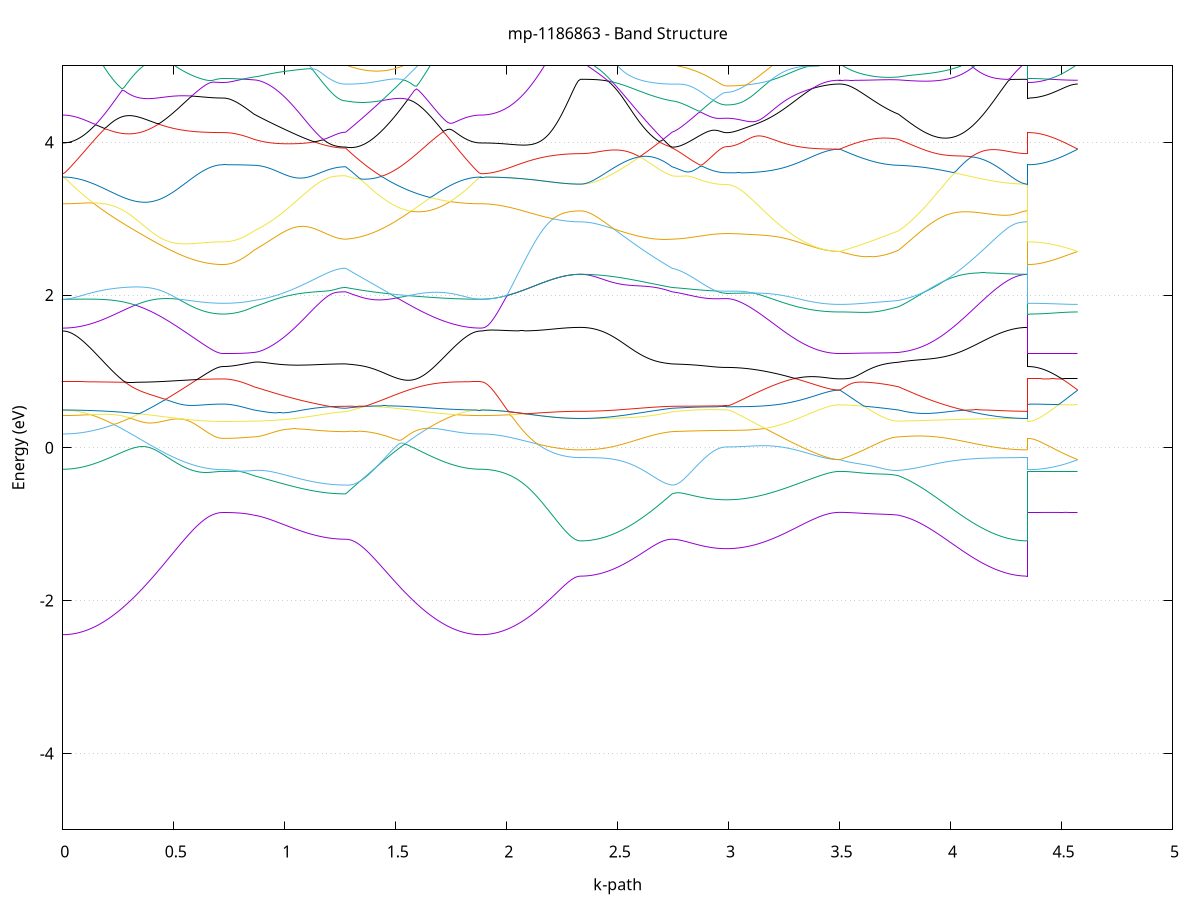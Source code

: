 set title 'mp-1186863 - Band Structure'
set xlabel 'k-path'
set ylabel 'Energy (eV)'
set grid y
set yrange [-5:5]
set terminal png size 800,600
set output 'mp-1186863_bands_gnuplot.png'
plot '-' using 1:2 with lines notitle, '-' using 1:2 with lines notitle, '-' using 1:2 with lines notitle, '-' using 1:2 with lines notitle, '-' using 1:2 with lines notitle, '-' using 1:2 with lines notitle, '-' using 1:2 with lines notitle, '-' using 1:2 with lines notitle, '-' using 1:2 with lines notitle, '-' using 1:2 with lines notitle, '-' using 1:2 with lines notitle, '-' using 1:2 with lines notitle, '-' using 1:2 with lines notitle, '-' using 1:2 with lines notitle, '-' using 1:2 with lines notitle, '-' using 1:2 with lines notitle, '-' using 1:2 with lines notitle, '-' using 1:2 with lines notitle, '-' using 1:2 with lines notitle, '-' using 1:2 with lines notitle, '-' using 1:2 with lines notitle, '-' using 1:2 with lines notitle, '-' using 1:2 with lines notitle, '-' using 1:2 with lines notitle, '-' using 1:2 with lines notitle, '-' using 1:2 with lines notitle, '-' using 1:2 with lines notitle, '-' using 1:2 with lines notitle, '-' using 1:2 with lines notitle, '-' using 1:2 with lines notitle, '-' using 1:2 with lines notitle, '-' using 1:2 with lines notitle, '-' using 1:2 with lines notitle, '-' using 1:2 with lines notitle, '-' using 1:2 with lines notitle, '-' using 1:2 with lines notitle, '-' using 1:2 with lines notitle, '-' using 1:2 with lines notitle, '-' using 1:2 with lines notitle, '-' using 1:2 with lines notitle, '-' using 1:2 with lines notitle, '-' using 1:2 with lines notitle, '-' using 1:2 with lines notitle, '-' using 1:2 with lines notitle, '-' using 1:2 with lines notitle, '-' using 1:2 with lines notitle, '-' using 1:2 with lines notitle, '-' using 1:2 with lines notitle
0.000000 -39.476684
0.009898 -39.476684
0.019797 -39.476684
0.029695 -39.476684
0.039593 -39.476684
0.049492 -39.476684
0.059390 -39.476684
0.069288 -39.476684
0.079187 -39.476684
0.089085 -39.476684
0.098983 -39.476684
0.108882 -39.476684
0.118780 -39.476684
0.128678 -39.476684
0.138577 -39.476684
0.148475 -39.476684
0.158373 -39.476684
0.168272 -39.476684
0.178170 -39.476684
0.188068 -39.476684
0.197967 -39.476684
0.207865 -39.476684
0.217763 -39.476684
0.227662 -39.476684
0.237560 -39.476684
0.247458 -39.476684
0.257357 -39.476684
0.267255 -39.476684
0.277153 -39.476684
0.287051 -39.476684
0.296950 -39.476684
0.306848 -39.476684
0.316746 -39.476684
0.326645 -39.476684
0.336543 -39.476684
0.346441 -39.476684
0.356340 -39.476684
0.366238 -39.476684
0.376136 -39.476684
0.386035 -39.476684
0.395933 -39.476684
0.405831 -39.476684
0.415730 -39.476684
0.425628 -39.476684
0.435526 -39.476684
0.445425 -39.476684
0.455323 -39.476684
0.465221 -39.476684
0.475120 -39.476684
0.485018 -39.476684
0.494916 -39.476684
0.504815 -39.476684
0.514713 -39.476684
0.524611 -39.476684
0.534510 -39.476684
0.544408 -39.476684
0.554306 -39.476684
0.564205 -39.476684
0.574103 -39.476684
0.584001 -39.476684
0.593900 -39.476684
0.603798 -39.476684
0.613696 -39.476684
0.623595 -39.476684
0.633493 -39.476684
0.643391 -39.476684
0.653290 -39.476684
0.663188 -39.476684
0.673086 -39.476684
0.682985 -39.476684
0.692883 -39.476684
0.702781 -39.476684
0.712680 -39.476684
0.722578 -39.476684
0.722578 -39.476684
0.732539 -39.476684
0.742501 -39.476684
0.752462 -39.476684
0.762424 -39.476684
0.772385 -39.476684
0.782347 -39.476684
0.792308 -39.476684
0.802270 -39.476684
0.812231 -39.476684
0.822193 -39.476684
0.832154 -39.476684
0.842116 -39.476684
0.852077 -39.476684
0.862039 -39.476684
0.862039 -39.476684
0.871856 -39.476684
0.881673 -39.476684
0.891490 -39.476684
0.901308 -39.476684
0.911125 -39.476684
0.920942 -39.476684
0.930760 -39.476684
0.940577 -39.476684
0.950394 -39.476684
0.960211 -39.476684
0.970029 -39.476684
0.979846 -39.476684
0.989663 -39.476684
0.999481 -39.476684
1.009298 -39.476684
1.019115 -39.476684
1.028933 -39.476684
1.038750 -39.476684
1.048567 -39.476684
1.058384 -39.476684
1.068202 -39.476684
1.078019 -39.476684
1.087836 -39.476684
1.097654 -39.476684
1.107471 -39.476684
1.117288 -39.476684
1.127105 -39.476684
1.136923 -39.476684
1.146740 -39.476684
1.156557 -39.476684
1.166375 -39.476684
1.176192 -39.476684
1.186009 -39.476684
1.195826 -39.476684
1.205644 -39.476684
1.215461 -39.476684
1.225278 -39.476684
1.235096 -39.476684
1.244913 -39.476684
1.254730 -39.476684
1.264547 -39.476684
1.274365 -39.476684
1.274365 -39.476684
1.284357 -39.476684
1.294350 -39.476684
1.304343 -39.476684
1.314335 -39.476684
1.324328 -39.476684
1.334321 -39.476684
1.344313 -39.476684
1.354306 -39.476684
1.364299 -39.476684
1.374292 -39.476684
1.384284 -39.476684
1.394277 -39.476684
1.404270 -39.476684
1.414262 -39.476684
1.424255 -39.476684
1.434248 -39.476684
1.444240 -39.476684
1.454233 -39.476684
1.464226 -39.476684
1.474218 -39.476684
1.484211 -39.476684
1.494204 -39.476684
1.504196 -39.476684
1.514189 -39.476684
1.524182 -39.476684
1.534174 -39.476684
1.544167 -39.476684
1.554160 -39.476684
1.564152 -39.476684
1.574145 -39.476684
1.584138 -39.476684
1.594130 -39.476684
1.604123 -39.476684
1.614116 -39.476684
1.624108 -39.476684
1.634101 -39.476684
1.644094 -39.476684
1.654086 -39.476684
1.664079 -39.476684
1.674072 -39.476684
1.684065 -39.476684
1.694057 -39.476684
1.704050 -39.476684
1.714043 -39.476684
1.724035 -39.476684
1.734028 -39.476684
1.744021 -39.476684
1.754013 -39.476684
1.764006 -39.476684
1.773999 -39.476684
1.783991 -39.476684
1.793984 -39.476684
1.803977 -39.476684
1.813969 -39.476684
1.823962 -39.476684
1.833955 -39.476684
1.843947 -39.476684
1.853940 -39.476684
1.863933 -39.476684
1.873925 -39.476684
1.883918 -39.476684
1.883918 -39.476684
1.893894 -39.476684
1.903871 -39.476684
1.913847 -39.476684
1.923823 -39.476684
1.933800 -39.476684
1.943776 -39.476684
1.953752 -39.476684
1.963729 -39.476684
1.973705 -39.476684
1.983681 -39.476684
1.993658 -39.476684
2.003634 -39.476684
2.013610 -39.476684
2.023587 -39.476684
2.033563 -39.476684
2.043539 -39.476684
2.053516 -39.476684
2.063492 -39.476684
2.073468 -39.476684
2.083445 -39.476684
2.093421 -39.476684
2.103397 -39.476684
2.113374 -39.476684
2.123350 -39.476684
2.133326 -39.476684
2.143303 -39.476684
2.153279 -39.476684
2.163255 -39.476684
2.173232 -39.476684
2.183208 -39.476684
2.193184 -39.476684
2.203161 -39.476684
2.213137 -39.476684
2.223113 -39.476684
2.233090 -39.476684
2.243066 -39.476684
2.253042 -39.476684
2.263019 -39.476684
2.272995 -39.476684
2.282971 -39.476684
2.292948 -39.476684
2.302924 -39.476684
2.312900 -39.476684
2.322877 -39.476684
2.332853 -39.476684
2.332853 -39.476684
2.342670 -39.476684
2.352487 -39.476684
2.362305 -39.476684
2.372122 -39.476684
2.381939 -39.476684
2.391757 -39.476684
2.401574 -39.476684
2.411391 -39.476684
2.421208 -39.476684
2.431026 -39.476684
2.440843 -39.476684
2.450660 -39.476684
2.460478 -39.476684
2.470295 -39.476684
2.480112 -39.476684
2.489929 -39.476684
2.499747 -39.476684
2.509564 -39.476684
2.519381 -39.476684
2.529199 -39.476684
2.539016 -39.476684
2.548833 -39.476684
2.558650 -39.476684
2.568468 -39.476684
2.578285 -39.476684
2.588102 -39.476684
2.597920 -39.476684
2.607737 -39.476684
2.617554 -39.476684
2.627372 -39.476684
2.637189 -39.476684
2.647006 -39.476684
2.656823 -39.476684
2.666641 -39.476684
2.676458 -39.476684
2.686275 -39.476684
2.696093 -39.476684
2.705910 -39.476684
2.715727 -39.476684
2.725544 -39.476684
2.735362 -39.476684
2.745179 -39.476684
2.745179 -39.476684
2.754986 -39.476684
2.764793 -39.476684
2.774600 -39.476684
2.784407 -39.476684
2.794214 -39.476684
2.804021 -39.476684
2.813828 -39.476684
2.823635 -39.476684
2.833442 -39.476684
2.843249 -39.476684
2.853056 -39.476684
2.862862 -39.476684
2.872669 -39.476684
2.882476 -39.476684
2.892283 -39.476684
2.902090 -39.476684
2.911897 -39.476684
2.921704 -39.476684
2.931511 -39.476684
2.941318 -39.476684
2.951125 -39.476684
2.960932 -39.476684
2.970739 -39.476684
2.980546 -39.476684
2.990353 -39.476684
2.990353 -39.476684
3.000179 -39.476684
3.010004 -39.476684
3.019830 -39.476684
3.029656 -39.476684
3.039482 -39.476684
3.049307 -39.476684
3.059133 -39.476684
3.068959 -39.476684
3.078785 -39.476684
3.088611 -39.476684
3.098436 -39.476684
3.108262 -39.476684
3.118088 -39.476684
3.127914 -39.476684
3.137739 -39.476684
3.147565 -39.476684
3.157391 -39.476684
3.167217 -39.476684
3.177042 -39.476684
3.186868 -39.476684
3.196694 -39.476684
3.206520 -39.476684
3.216345 -39.476684
3.226171 -39.476684
3.235997 -39.476684
3.245823 -39.476684
3.255649 -39.476684
3.265474 -39.476684
3.275300 -39.476684
3.285126 -39.476684
3.294952 -39.476684
3.304777 -39.476684
3.314603 -39.476684
3.324429 -39.476684
3.334255 -39.476684
3.344080 -39.476684
3.353906 -39.476684
3.363732 -39.476684
3.373558 -39.476684
3.383383 -39.476684
3.393209 -39.476684
3.403035 -39.476684
3.412861 -39.476684
3.422687 -39.476684
3.432512 -39.476684
3.442338 -39.476684
3.452164 -39.476684
3.461990 -39.476684
3.471815 -39.476684
3.481641 -39.476684
3.491467 -39.476684
3.501293 -39.476684
3.501293 -39.476684
3.511080 -39.476684
3.520868 -39.476684
3.530655 -39.476684
3.540443 -39.476684
3.550230 -39.476684
3.560018 -39.476684
3.569805 -39.476684
3.579593 -39.476684
3.589380 -39.476684
3.599168 -39.476684
3.608955 -39.476684
3.618743 -39.476684
3.628530 -39.476684
3.638318 -39.476684
3.648105 -39.476684
3.657893 -39.476684
3.667680 -39.476684
3.677468 -39.476684
3.687255 -39.476684
3.697043 -39.476684
3.706830 -39.476684
3.716618 -39.476684
3.726406 -39.476684
3.736193 -39.476684
3.745981 -39.476684
3.755768 -39.476684
3.765556 -39.476684
3.765556 -39.476684
3.775439 -39.476684
3.785322 -39.476684
3.795206 -39.476684
3.805089 -39.476684
3.814972 -39.476684
3.824856 -39.476684
3.834739 -39.476684
3.844622 -39.476684
3.854506 -39.476684
3.864389 -39.476684
3.874272 -39.476684
3.884156 -39.476684
3.894039 -39.476684
3.903922 -39.476684
3.913806 -39.476684
3.923689 -39.476684
3.933572 -39.476684
3.943456 -39.476684
3.953339 -39.476684
3.963222 -39.476684
3.973106 -39.476684
3.982989 -39.476684
3.992872 -39.476684
4.002756 -39.476684
4.012639 -39.476684
4.022522 -39.476684
4.032406 -39.476684
4.042289 -39.476684
4.052172 -39.476684
4.062056 -39.476684
4.071939 -39.476684
4.081823 -39.476684
4.091706 -39.476684
4.101589 -39.476684
4.111473 -39.476684
4.121356 -39.476684
4.131239 -39.476684
4.141123 -39.476684
4.151006 -39.476684
4.160889 -39.476684
4.170773 -39.476684
4.180656 -39.476684
4.190539 -39.476684
4.200423 -39.476684
4.210306 -39.476684
4.220189 -39.476684
4.230073 -39.476684
4.239956 -39.476684
4.249839 -39.476684
4.259723 -39.476684
4.269606 -39.476684
4.279489 -39.476684
4.289373 -39.476684
4.299256 -39.476684
4.309139 -39.476684
4.319023 -39.476684
4.328906 -39.476684
4.338789 -39.476684
4.348673 -39.476684
4.348673 -39.476684
4.358432 -39.476684
4.368192 -39.476684
4.377951 -39.476684
4.387711 -39.476684
4.397470 -39.476684
4.407229 -39.476684
4.416989 -39.476684
4.426748 -39.476684
4.436508 -39.476684
4.446267 -39.476684
4.456027 -39.476684
4.465786 -39.476684
4.475546 -39.476684
4.485305 -39.476684
4.495065 -39.476684
4.504824 -39.476684
4.514583 -39.476684
4.524343 -39.476684
4.534102 -39.476684
4.543862 -39.476684
4.553621 -39.476684
4.563381 -39.476684
4.573140 -39.476684
e
0.000000 -28.271184
0.009898 -28.271184
0.019797 -28.271184
0.029695 -28.271084
0.039593 -28.271084
0.049492 -28.271084
0.059390 -28.270984
0.069288 -28.270884
0.079187 -28.270884
0.089085 -28.270784
0.098983 -28.270684
0.108882 -28.270584
0.118780 -28.270484
0.128678 -28.270384
0.138577 -28.270284
0.148475 -28.270084
0.158373 -28.269984
0.168272 -28.269884
0.178170 -28.269684
0.188068 -28.269484
0.197967 -28.269384
0.207865 -28.269184
0.217763 -28.268984
0.227662 -28.268884
0.237560 -28.268684
0.247458 -28.268484
0.257357 -28.268284
0.267255 -28.268084
0.277153 -28.267884
0.287051 -28.267684
0.296950 -28.267484
0.306848 -28.267284
0.316746 -28.266984
0.326645 -28.266784
0.336543 -28.266584
0.346441 -28.266384
0.356340 -28.266084
0.366238 -28.265984
0.376136 -28.265684
0.386035 -28.265484
0.395933 -28.265284
0.405831 -28.265084
0.415730 -28.264784
0.425628 -28.264584
0.435526 -28.264384
0.445425 -28.264184
0.455323 -28.263984
0.465221 -28.263784
0.475120 -28.263584
0.485018 -28.263384
0.494916 -28.263184
0.504815 -28.263084
0.514713 -28.262884
0.524611 -28.262684
0.534510 -28.262584
0.544408 -28.262384
0.554306 -28.262184
0.564205 -28.262084
0.574103 -28.261984
0.584001 -28.261784
0.593900 -28.261684
0.603798 -28.261584
0.613696 -28.261484
0.623595 -28.261384
0.633493 -28.261284
0.643391 -28.261184
0.653290 -28.261184
0.663188 -28.261084
0.673086 -28.261084
0.682985 -28.260984
0.692883 -28.260984
0.702781 -28.260984
0.712680 -28.260884
0.722578 -28.260884
0.722578 -28.260884
0.732539 -28.260884
0.742501 -28.260884
0.752462 -28.260984
0.762424 -28.260984
0.772385 -28.260984
0.782347 -28.261084
0.792308 -28.261184
0.802270 -28.261184
0.812231 -28.261284
0.822193 -28.261384
0.832154 -28.261484
0.842116 -28.261584
0.852077 -28.261684
0.862039 -28.261784
0.862039 -28.261784
0.871856 -28.261884
0.881673 -28.261984
0.891490 -28.262084
0.901308 -28.262184
0.911125 -28.262284
0.920942 -28.262284
0.930760 -28.262384
0.940577 -28.262484
0.950394 -28.262584
0.960211 -28.262584
0.970029 -28.262684
0.979846 -28.262784
0.989663 -28.262884
0.999481 -28.262884
1.009298 -28.262984
1.019115 -28.263084
1.028933 -28.263084
1.038750 -28.263184
1.048567 -28.263284
1.058384 -28.263284
1.068202 -28.263384
1.078019 -28.263384
1.087836 -28.263484
1.097654 -28.263484
1.107471 -28.263584
1.117288 -28.263584
1.127105 -28.263684
1.136923 -28.263684
1.146740 -28.263684
1.156557 -28.263784
1.166375 -28.263784
1.176192 -28.263784
1.186009 -28.263884
1.195826 -28.263884
1.205644 -28.263884
1.215461 -28.263884
1.225278 -28.263884
1.235096 -28.263984
1.244913 -28.263984
1.254730 -28.263984
1.264547 -28.263984
1.274365 -28.263984
1.274365 -28.263984
1.284357 -28.263684
1.294350 -28.263384
1.304343 -28.263084
1.314335 -28.262784
1.324328 -28.262484
1.334321 -28.262184
1.344313 -28.261884
1.354306 -28.261584
1.364299 -28.261284
1.374292 -28.261084
1.384284 -28.261384
1.394277 -28.261684
1.404270 -28.261984
1.414262 -28.262284
1.424255 -28.262584
1.434248 -28.262884
1.444240 -28.263184
1.454233 -28.263484
1.464226 -28.263784
1.474218 -28.264084
1.484211 -28.264384
1.494204 -28.264684
1.504196 -28.264984
1.514189 -28.265284
1.524182 -28.265584
1.534174 -28.265784
1.544167 -28.266084
1.554160 -28.266384
1.564152 -28.266584
1.574145 -28.266884
1.584138 -28.267084
1.594130 -28.267384
1.604123 -28.267584
1.614116 -28.267884
1.624108 -28.268084
1.634101 -28.268284
1.644094 -28.268484
1.654086 -28.268684
1.664079 -28.268884
1.674072 -28.269084
1.684065 -28.269284
1.694057 -28.269484
1.704050 -28.269684
1.714043 -28.269784
1.724035 -28.269984
1.734028 -28.270084
1.744021 -28.270184
1.754013 -28.270384
1.764006 -28.270484
1.773999 -28.270584
1.783991 -28.270684
1.793984 -28.270784
1.803977 -28.270884
1.813969 -28.270884
1.823962 -28.270984
1.833955 -28.270984
1.843947 -28.271084
1.853940 -28.271084
1.863933 -28.271084
1.873925 -28.271184
1.883918 -28.271184
1.883918 -28.271184
1.893894 -28.271184
1.903871 -28.271084
1.913847 -28.271184
1.923823 -28.271084
1.933800 -28.271184
1.943776 -28.271184
1.953752 -28.271184
1.963729 -28.271184
1.973705 -28.271184
1.983681 -28.271084
1.993658 -28.271084
2.003634 -28.271084
2.013610 -28.271084
2.023587 -28.271084
2.033563 -28.271084
2.043539 -28.271084
2.053516 -28.271084
2.063492 -28.271084
2.073468 -28.271084
2.083445 -28.271084
2.093421 -28.271084
2.103397 -28.271084
2.113374 -28.271084
2.123350 -28.271084
2.133326 -28.271084
2.143303 -28.271084
2.153279 -28.271084
2.163255 -28.270984
2.173232 -28.271084
2.183208 -28.270984
2.193184 -28.270984
2.203161 -28.270984
2.213137 -28.270984
2.223113 -28.270984
2.233090 -28.270984
2.243066 -28.270984
2.253042 -28.270984
2.263019 -28.270984
2.272995 -28.270984
2.282971 -28.270984
2.292948 -28.270984
2.302924 -28.270984
2.312900 -28.270984
2.322877 -28.270984
2.332853 -28.270984
2.332853 -28.270984
2.342670 -28.270984
2.352487 -28.270984
2.362305 -28.270884
2.372122 -28.270884
2.381939 -28.270884
2.391757 -28.270784
2.401574 -28.270784
2.411391 -28.270684
2.421208 -28.270584
2.431026 -28.270484
2.440843 -28.270484
2.450660 -28.270384
2.460478 -28.270184
2.470295 -28.270084
2.480112 -28.269984
2.489929 -28.269884
2.499747 -28.269684
2.509564 -28.269584
2.519381 -28.269384
2.529199 -28.269184
2.539016 -28.269084
2.548833 -28.268884
2.558650 -28.268684
2.568468 -28.268484
2.578285 -28.268284
2.588102 -28.268084
2.597920 -28.267884
2.607737 -28.267584
2.617554 -28.267384
2.627372 -28.267184
2.637189 -28.266884
2.647006 -28.266684
2.656823 -28.266384
2.666641 -28.266184
2.676458 -28.265884
2.686275 -28.265584
2.696093 -28.265384
2.705910 -28.265084
2.715727 -28.264784
2.725544 -28.264484
2.735362 -28.264284
2.745179 -28.263984
2.745179 -28.263984
2.754986 -28.263884
2.764793 -28.263684
2.774600 -28.263584
2.784407 -28.263484
2.794214 -28.263384
2.804021 -28.263284
2.813828 -28.263184
2.823635 -28.262984
2.833442 -28.262884
2.843249 -28.262784
2.853056 -28.262684
2.862862 -28.262584
2.872669 -28.262484
2.882476 -28.262284
2.892283 -28.262184
2.902090 -28.262084
2.911897 -28.261984
2.921704 -28.261884
2.931511 -28.261684
2.941318 -28.261584
2.951125 -28.261484
2.960932 -28.261384
2.970739 -28.261284
2.980546 -28.261084
2.990353 -28.260984
2.990353 -28.260984
3.000179 -28.260984
3.010004 -28.260984
3.019830 -28.260984
3.029656 -28.260984
3.039482 -28.260984
3.049307 -28.260984
3.059133 -28.260984
3.068959 -28.260984
3.078785 -28.260984
3.088611 -28.260984
3.098436 -28.260984
3.108262 -28.260984
3.118088 -28.260984
3.127914 -28.260984
3.137739 -28.260984
3.147565 -28.260984
3.157391 -28.260984
3.167217 -28.260984
3.177042 -28.260984
3.186868 -28.260984
3.196694 -28.260984
3.206520 -28.260984
3.216345 -28.260984
3.226171 -28.260984
3.235997 -28.260984
3.245823 -28.260984
3.255649 -28.260984
3.265474 -28.260984
3.275300 -28.260984
3.285126 -28.260984
3.294952 -28.260984
3.304777 -28.260984
3.314603 -28.260984
3.324429 -28.260984
3.334255 -28.260984
3.344080 -28.260984
3.353906 -28.260984
3.363732 -28.260984
3.373558 -28.260884
3.383383 -28.260884
3.393209 -28.260884
3.403035 -28.260884
3.412861 -28.260884
3.422687 -28.260884
3.432512 -28.260884
3.442338 -28.260884
3.452164 -28.260884
3.461990 -28.260884
3.471815 -28.260884
3.481641 -28.260884
3.491467 -28.260884
3.501293 -28.260884
3.501293 -28.260884
3.511080 -28.260884
3.520868 -28.260884
3.530655 -28.260884
3.540443 -28.260984
3.550230 -28.260984
3.560018 -28.260984
3.569805 -28.260984
3.579593 -28.260984
3.589380 -28.260984
3.599168 -28.261084
3.608955 -28.261084
3.618743 -28.261084
3.628530 -28.261084
3.638318 -28.261184
3.648105 -28.261184
3.657893 -28.261284
3.667680 -28.261284
3.677468 -28.261284
3.687255 -28.261384
3.697043 -28.261384
3.706830 -28.261484
3.716618 -28.261484
3.726406 -28.261584
3.736193 -28.261584
3.745981 -28.261684
3.755768 -28.261784
3.765556 -28.261784
3.765556 -28.261784
3.775439 -28.261984
3.785322 -28.262084
3.795206 -28.262184
3.805089 -28.262284
3.814972 -28.262484
3.824856 -28.262684
3.834739 -28.262884
3.844622 -28.262984
3.854506 -28.263184
3.864389 -28.263384
3.874272 -28.263584
3.884156 -28.263784
3.894039 -28.263984
3.903922 -28.264184
3.913806 -28.264384
3.923689 -28.264584
3.933572 -28.264784
3.943456 -28.264984
3.953339 -28.265184
3.963222 -28.265384
3.973106 -28.265684
3.982989 -28.265884
3.992872 -28.266084
4.002756 -28.266284
4.012639 -28.266484
4.022522 -28.266684
4.032406 -28.266984
4.042289 -28.267184
4.052172 -28.267384
4.062056 -28.267584
4.071939 -28.267784
4.081823 -28.267984
4.091706 -28.268184
4.101589 -28.268384
4.111473 -28.268584
4.121356 -28.268684
4.131239 -28.268884
4.141123 -28.269084
4.151006 -28.269284
4.160889 -28.269384
4.170773 -28.269584
4.180656 -28.269684
4.190539 -28.269884
4.200423 -28.269984
4.210306 -28.270084
4.220189 -28.270184
4.230073 -28.270384
4.239956 -28.270384
4.249839 -28.270484
4.259723 -28.270584
4.269606 -28.270684
4.279489 -28.270784
4.289373 -28.270784
4.299256 -28.270884
4.309139 -28.270884
4.319023 -28.270984
4.328906 -28.270984
4.338789 -28.270984
4.348673 -28.270984
4.348673 -28.260884
4.358432 -28.260884
4.368192 -28.260884
4.377951 -28.260884
4.387711 -28.260884
4.397470 -28.260884
4.407229 -28.260884
4.416989 -28.260884
4.426748 -28.260884
4.436508 -28.260884
4.446267 -28.260884
4.456027 -28.260884
4.465786 -28.260884
4.475546 -28.260884
4.485305 -28.260884
4.495065 -28.260884
4.504824 -28.260884
4.514583 -28.260884
4.524343 -28.260884
4.534102 -28.260884
4.543862 -28.260884
4.553621 -28.260884
4.563381 -28.260884
4.573140 -28.260884
e
0.000000 -28.251084
0.009898 -28.251084
0.019797 -28.251084
0.029695 -28.251084
0.039593 -28.251084
0.049492 -28.251184
0.059390 -28.251284
0.069288 -28.251284
0.079187 -28.251384
0.089085 -28.251484
0.098983 -28.251484
0.108882 -28.251584
0.118780 -28.251684
0.128678 -28.251784
0.138577 -28.251984
0.148475 -28.252084
0.158373 -28.252184
0.168272 -28.252384
0.178170 -28.252484
0.188068 -28.252584
0.197967 -28.252784
0.207865 -28.252984
0.217763 -28.253084
0.227662 -28.253284
0.237560 -28.253484
0.247458 -28.253684
0.257357 -28.253884
0.267255 -28.254084
0.277153 -28.254284
0.287051 -28.254484
0.296950 -28.254684
0.306848 -28.254884
0.316746 -28.255084
0.326645 -28.255284
0.336543 -28.255484
0.346441 -28.255684
0.356340 -28.255884
0.366238 -28.256084
0.376136 -28.256284
0.386035 -28.256484
0.395933 -28.256684
0.405831 -28.256984
0.415730 -28.257184
0.425628 -28.257384
0.435526 -28.257584
0.445425 -28.257784
0.455323 -28.257984
0.465221 -28.258184
0.475120 -28.258284
0.485018 -28.258484
0.494916 -28.258684
0.504815 -28.258884
0.514713 -28.259084
0.524611 -28.259184
0.534510 -28.259384
0.544408 -28.259484
0.554306 -28.259684
0.564205 -28.259784
0.574103 -28.259884
0.584001 -28.260084
0.593900 -28.260184
0.603798 -28.260284
0.613696 -28.260384
0.623595 -28.260484
0.633493 -28.260484
0.643391 -28.260584
0.653290 -28.260684
0.663188 -28.260784
0.673086 -28.260784
0.682985 -28.260884
0.692883 -28.260884
0.702781 -28.260884
0.712680 -28.260884
0.722578 -28.260884
0.722578 -28.260884
0.732539 -28.260884
0.742501 -28.260884
0.752462 -28.260884
0.762424 -28.260884
0.772385 -28.260784
0.782347 -28.260784
0.792308 -28.260684
0.802270 -28.260584
0.812231 -28.260584
0.822193 -28.260484
0.832154 -28.260384
0.842116 -28.260284
0.852077 -28.260184
0.862039 -28.259984
0.862039 -28.260084
0.871856 -28.259984
0.881673 -28.259884
0.891490 -28.259784
0.901308 -28.259684
0.911125 -28.259684
0.920942 -28.259584
0.930760 -28.259484
0.940577 -28.259384
0.950394 -28.259284
0.960211 -28.259284
0.970029 -28.259184
0.979846 -28.259084
0.989663 -28.259084
0.999481 -28.258984
1.009298 -28.258884
1.019115 -28.258884
1.028933 -28.258784
1.038750 -28.258784
1.048567 -28.258684
1.058384 -28.258684
1.068202 -28.258584
1.078019 -28.258484
1.087836 -28.258484
1.097654 -28.258484
1.107471 -28.258384
1.117288 -28.258384
1.127105 -28.258284
1.136923 -28.258284
1.146740 -28.258184
1.156557 -28.258184
1.166375 -28.258184
1.176192 -28.258184
1.186009 -28.258184
1.195826 -28.258084
1.205644 -28.258084
1.215461 -28.258084
1.225278 -28.258084
1.235096 -28.258084
1.244913 -28.258084
1.254730 -28.258084
1.264547 -28.258084
1.274365 -28.258084
1.274365 -28.258084
1.284357 -28.258384
1.294350 -28.258684
1.304343 -28.258884
1.314335 -28.259284
1.324328 -28.259484
1.334321 -28.259884
1.344313 -28.260084
1.354306 -28.260484
1.364299 -28.260784
1.374292 -28.260984
1.384284 -28.260684
1.394277 -28.260284
1.404270 -28.259984
1.414262 -28.259684
1.424255 -28.259384
1.434248 -28.259084
1.444240 -28.258784
1.454233 -28.258484
1.464226 -28.258184
1.474218 -28.257984
1.484211 -28.257684
1.494204 -28.257384
1.504196 -28.257084
1.514189 -28.256784
1.524182 -28.256484
1.534174 -28.256284
1.544167 -28.255984
1.554160 -28.255684
1.564152 -28.255484
1.574145 -28.255184
1.584138 -28.254984
1.594130 -28.254784
1.604123 -28.254484
1.614116 -28.254284
1.624108 -28.254084
1.634101 -28.253884
1.644094 -28.253584
1.654086 -28.253484
1.664079 -28.253184
1.674072 -28.253084
1.684065 -28.252884
1.694057 -28.252684
1.704050 -28.252584
1.714043 -28.252384
1.724035 -28.252284
1.734028 -28.252084
1.744021 -28.251984
1.754013 -28.251884
1.764006 -28.251784
1.773999 -28.251584
1.783991 -28.251584
1.793984 -28.251484
1.803977 -28.251384
1.813969 -28.251284
1.823962 -28.251284
1.833955 -28.251184
1.843947 -28.251084
1.853940 -28.251084
1.863933 -28.251084
1.873925 -28.251084
1.883918 -28.251084
1.883918 -28.251084
1.893894 -28.251084
1.903871 -28.251084
1.913847 -28.251084
1.923823 -28.251084
1.933800 -28.251084
1.943776 -28.251084
1.953752 -28.251084
1.963729 -28.251084
1.973705 -28.251084
1.983681 -28.251084
1.993658 -28.251084
2.003634 -28.251084
2.013610 -28.251084
2.023587 -28.251084
2.033563 -28.251084
2.043539 -28.251084
2.053516 -28.251084
2.063492 -28.251084
2.073468 -28.250984
2.083445 -28.251084
2.093421 -28.251084
2.103397 -28.251084
2.113374 -28.251084
2.123350 -28.251084
2.133326 -28.251084
2.143303 -28.251084
2.153279 -28.251084
2.163255 -28.251084
2.173232 -28.251084
2.183208 -28.251084
2.193184 -28.251084
2.203161 -28.251084
2.213137 -28.251084
2.223113 -28.251084
2.233090 -28.251084
2.243066 -28.251084
2.253042 -28.251084
2.263019 -28.251084
2.272995 -28.251084
2.282971 -28.251084
2.292948 -28.251084
2.302924 -28.251084
2.312900 -28.251084
2.322877 -28.251084
2.332853 -28.251084
2.332853 -28.251084
2.342670 -28.251084
2.352487 -28.251084
2.362305 -28.251084
2.372122 -28.251184
2.381939 -28.251184
2.391757 -28.251284
2.401574 -28.251284
2.411391 -28.251384
2.421208 -28.251484
2.431026 -28.251484
2.440843 -28.251584
2.450660 -28.251684
2.460478 -28.251784
2.470295 -28.251984
2.480112 -28.252084
2.489929 -28.252184
2.499747 -28.252384
2.509564 -28.252484
2.519381 -28.252684
2.529199 -28.252784
2.539016 -28.252984
2.548833 -28.253184
2.558650 -28.253384
2.568468 -28.253584
2.578285 -28.253784
2.588102 -28.253984
2.597920 -28.254184
2.607737 -28.254384
2.617554 -28.254684
2.627372 -28.254884
2.637189 -28.255084
2.647006 -28.255384
2.656823 -28.255584
2.666641 -28.255784
2.676458 -28.256084
2.686275 -28.256284
2.696093 -28.256584
2.705910 -28.256884
2.715727 -28.257184
2.725544 -28.257484
2.735362 -28.257784
2.745179 -28.258084
2.745179 -28.258084
2.754986 -28.258184
2.764793 -28.258284
2.774600 -28.258384
2.784407 -28.258484
2.794214 -28.258584
2.804021 -28.258784
2.813828 -28.258884
2.823635 -28.258984
2.833442 -28.259084
2.843249 -28.259184
2.853056 -28.259384
2.862862 -28.259484
2.872669 -28.259584
2.882476 -28.259684
2.892283 -28.259784
2.902090 -28.259884
2.911897 -28.260084
2.921704 -28.260184
2.931511 -28.260284
2.941318 -28.260384
2.951125 -28.260484
2.960932 -28.260584
2.970739 -28.260784
2.980546 -28.260884
2.990353 -28.260984
2.990353 -28.260984
3.000179 -28.260984
3.010004 -28.260984
3.019830 -28.260984
3.029656 -28.260984
3.039482 -28.260984
3.049307 -28.260984
3.059133 -28.260984
3.068959 -28.260984
3.078785 -28.260984
3.088611 -28.260984
3.098436 -28.260984
3.108262 -28.260984
3.118088 -28.260984
3.127914 -28.260984
3.137739 -28.260984
3.147565 -28.260984
3.157391 -28.260984
3.167217 -28.260984
3.177042 -28.260984
3.186868 -28.260984
3.196694 -28.260984
3.206520 -28.260984
3.216345 -28.260984
3.226171 -28.260984
3.235997 -28.260984
3.245823 -28.260984
3.255649 -28.260984
3.265474 -28.260984
3.275300 -28.260984
3.285126 -28.260984
3.294952 -28.260984
3.304777 -28.260984
3.314603 -28.260984
3.324429 -28.260984
3.334255 -28.260884
3.344080 -28.260884
3.353906 -28.260884
3.363732 -28.260884
3.373558 -28.260884
3.383383 -28.260884
3.393209 -28.260884
3.403035 -28.260884
3.412861 -28.260884
3.422687 -28.260884
3.432512 -28.260884
3.442338 -28.260884
3.452164 -28.260884
3.461990 -28.260884
3.471815 -28.260884
3.481641 -28.260884
3.491467 -28.260884
3.501293 -28.260884
3.501293 -28.260884
3.511080 -28.260884
3.520868 -28.260884
3.530655 -28.260884
3.540443 -28.260884
3.550230 -28.260884
3.560018 -28.260884
3.569805 -28.260784
3.579593 -28.260784
3.589380 -28.260784
3.599168 -28.260784
3.608955 -28.260784
3.618743 -28.260784
3.628530 -28.260684
3.638318 -28.260684
3.648105 -28.260684
3.657893 -28.260584
3.667680 -28.260584
3.677468 -28.260484
3.687255 -28.260484
3.697043 -28.260384
3.706830 -28.260384
3.716618 -28.260284
3.726406 -28.260284
3.736193 -28.260184
3.745981 -28.260184
3.755768 -28.260084
3.765556 -28.260084
3.765556 -28.260084
3.775439 -28.259884
3.785322 -28.259784
3.795206 -28.259684
3.805089 -28.259484
3.814972 -28.259384
3.824856 -28.259184
3.834739 -28.259084
3.844622 -28.258884
3.854506 -28.258684
3.864389 -28.258484
3.874272 -28.258284
3.884156 -28.258184
3.894039 -28.257984
3.903922 -28.257784
3.913806 -28.257584
3.923689 -28.257384
3.933572 -28.257184
3.943456 -28.256984
3.953339 -28.256684
3.963222 -28.256484
3.973106 -28.256284
3.982989 -28.256084
3.992872 -28.255884
4.002756 -28.255684
4.012639 -28.255484
4.022522 -28.255284
4.032406 -28.255084
4.042289 -28.254884
4.052172 -28.254684
4.062056 -28.254384
4.071939 -28.254284
4.081823 -28.254084
4.091706 -28.253884
4.101589 -28.253684
4.111473 -28.253484
4.121356 -28.253284
4.131239 -28.253084
4.141123 -28.252984
4.151006 -28.252784
4.160889 -28.252684
4.170773 -28.252484
4.180656 -28.252384
4.190539 -28.252184
4.200423 -28.252084
4.210306 -28.251984
4.220189 -28.251784
4.230073 -28.251684
4.239956 -28.251584
4.249839 -28.251484
4.259723 -28.251484
4.269606 -28.251384
4.279489 -28.251284
4.289373 -28.251284
4.299256 -28.251184
4.309139 -28.251184
4.319023 -28.251084
4.328906 -28.251084
4.338789 -28.251084
4.348673 -28.251084
4.348673 -28.260884
4.358432 -28.260884
4.368192 -28.260884
4.377951 -28.260884
4.387711 -28.260884
4.397470 -28.260884
4.407229 -28.260884
4.416989 -28.260884
4.426748 -28.260884
4.436508 -28.260884
4.446267 -28.260884
4.456027 -28.260884
4.465786 -28.260884
4.475546 -28.260884
4.485305 -28.260884
4.495065 -28.260884
4.504824 -28.260884
4.514583 -28.260884
4.524343 -28.260884
4.534102 -28.260884
4.543862 -28.260884
4.553621 -28.260884
4.563381 -28.260884
4.573140 -28.260884
e
0.000000 -28.067784
0.009898 -28.067784
0.019797 -28.067784
0.029695 -28.067784
0.039593 -28.067784
0.049492 -28.067784
0.059390 -28.067784
0.069288 -28.067784
0.079187 -28.067784
0.089085 -28.067784
0.098983 -28.067784
0.108882 -28.067784
0.118780 -28.067784
0.128678 -28.067784
0.138577 -28.067784
0.148475 -28.067784
0.158373 -28.067784
0.168272 -28.067784
0.178170 -28.067784
0.188068 -28.067784
0.197967 -28.067784
0.207865 -28.067784
0.217763 -28.067784
0.227662 -28.067784
0.237560 -28.067784
0.247458 -28.067784
0.257357 -28.067884
0.267255 -28.067884
0.277153 -28.067884
0.287051 -28.067884
0.296950 -28.067884
0.306848 -28.067884
0.316746 -28.067884
0.326645 -28.067884
0.336543 -28.067884
0.346441 -28.067884
0.356340 -28.067784
0.366238 -28.067884
0.376136 -28.067884
0.386035 -28.067884
0.395933 -28.067784
0.405831 -28.067884
0.415730 -28.067884
0.425628 -28.067884
0.435526 -28.067884
0.445425 -28.067884
0.455323 -28.067884
0.465221 -28.067884
0.475120 -28.067884
0.485018 -28.067884
0.494916 -28.067884
0.504815 -28.067884
0.514713 -28.067884
0.524611 -28.067884
0.534510 -28.067884
0.544408 -28.067884
0.554306 -28.067884
0.564205 -28.067884
0.574103 -28.067884
0.584001 -28.067884
0.593900 -28.067884
0.603798 -28.067884
0.613696 -28.067884
0.623595 -28.067884
0.633493 -28.067784
0.643391 -28.067884
0.653290 -28.067884
0.663188 -28.067884
0.673086 -28.067884
0.682985 -28.067884
0.692883 -28.067884
0.702781 -28.067884
0.712680 -28.067884
0.722578 -28.067884
0.722578 -28.067884
0.732539 -28.067884
0.742501 -28.067884
0.752462 -28.067884
0.762424 -28.067884
0.772385 -28.067884
0.782347 -28.067884
0.792308 -28.067884
0.802270 -28.067884
0.812231 -28.067884
0.822193 -28.067884
0.832154 -28.067884
0.842116 -28.067884
0.852077 -28.067884
0.862039 -28.067884
0.862039 -28.067884
0.871856 -28.067884
0.881673 -28.067884
0.891490 -28.067884
0.901308 -28.067884
0.911125 -28.067884
0.920942 -28.067884
0.930760 -28.067884
0.940577 -28.067884
0.950394 -28.067884
0.960211 -28.067884
0.970029 -28.067884
0.979846 -28.067884
0.989663 -28.067884
0.999481 -28.067884
1.009298 -28.067884
1.019115 -28.067884
1.028933 -28.067884
1.038750 -28.067884
1.048567 -28.067884
1.058384 -28.067884
1.068202 -28.067884
1.078019 -28.067884
1.087836 -28.067884
1.097654 -28.067884
1.107471 -28.067884
1.117288 -28.067884
1.127105 -28.067884
1.136923 -28.067884
1.146740 -28.067884
1.156557 -28.067884
1.166375 -28.067884
1.176192 -28.067884
1.186009 -28.067884
1.195826 -28.067884
1.205644 -28.067884
1.215461 -28.067884
1.225278 -28.067884
1.235096 -28.067884
1.244913 -28.067884
1.254730 -28.067884
1.264547 -28.067884
1.274365 -28.067884
1.274365 -28.067884
1.284357 -28.067884
1.294350 -28.067884
1.304343 -28.067884
1.314335 -28.067884
1.324328 -28.067884
1.334321 -28.067884
1.344313 -28.067884
1.354306 -28.067884
1.364299 -28.067884
1.374292 -28.067884
1.384284 -28.067884
1.394277 -28.067884
1.404270 -28.067884
1.414262 -28.067884
1.424255 -28.067884
1.434248 -28.067884
1.444240 -28.067884
1.454233 -28.067884
1.464226 -28.067884
1.474218 -28.067884
1.484211 -28.067884
1.494204 -28.067884
1.504196 -28.067884
1.514189 -28.067884
1.524182 -28.067884
1.534174 -28.067784
1.544167 -28.067884
1.554160 -28.067884
1.564152 -28.067784
1.574145 -28.067884
1.584138 -28.067884
1.594130 -28.067884
1.604123 -28.067884
1.614116 -28.067884
1.624108 -28.067884
1.634101 -28.067784
1.644094 -28.067784
1.654086 -28.067784
1.664079 -28.067784
1.674072 -28.067784
1.684065 -28.067784
1.694057 -28.067784
1.704050 -28.067784
1.714043 -28.067784
1.724035 -28.067784
1.734028 -28.067784
1.744021 -28.067784
1.754013 -28.067784
1.764006 -28.067784
1.773999 -28.067784
1.783991 -28.067784
1.793984 -28.067784
1.803977 -28.067784
1.813969 -28.067784
1.823962 -28.067784
1.833955 -28.067784
1.843947 -28.067784
1.853940 -28.067784
1.863933 -28.067784
1.873925 -28.067784
1.883918 -28.067784
1.883918 -28.067784
1.893894 -28.067784
1.903871 -28.067784
1.913847 -28.067784
1.923823 -28.067784
1.933800 -28.067784
1.943776 -28.067784
1.953752 -28.067784
1.963729 -28.067784
1.973705 -28.067784
1.983681 -28.067784
1.993658 -28.067884
2.003634 -28.067884
2.013610 -28.067884
2.023587 -28.067884
2.033563 -28.067884
2.043539 -28.067884
2.053516 -28.067884
2.063492 -28.067884
2.073468 -28.067884
2.083445 -28.067884
2.093421 -28.067884
2.103397 -28.067884
2.113374 -28.067884
2.123350 -28.067884
2.133326 -28.067884
2.143303 -28.067884
2.153279 -28.067884
2.163255 -28.067884
2.173232 -28.067984
2.183208 -28.067884
2.193184 -28.067984
2.203161 -28.067884
2.213137 -28.067984
2.223113 -28.067984
2.233090 -28.067984
2.243066 -28.067984
2.253042 -28.067984
2.263019 -28.067984
2.272995 -28.067984
2.282971 -28.067984
2.292948 -28.067984
2.302924 -28.067984
2.312900 -28.067984
2.322877 -28.067984
2.332853 -28.067984
2.332853 -28.067984
2.342670 -28.067984
2.352487 -28.067984
2.362305 -28.067984
2.372122 -28.067984
2.381939 -28.067984
2.391757 -28.067984
2.401574 -28.067984
2.411391 -28.067984
2.421208 -28.067984
2.431026 -28.067984
2.440843 -28.067984
2.450660 -28.067984
2.460478 -28.067984
2.470295 -28.067984
2.480112 -28.067984
2.489929 -28.067984
2.499747 -28.067984
2.509564 -28.067984
2.519381 -28.067984
2.529199 -28.067984
2.539016 -28.067984
2.548833 -28.067984
2.558650 -28.067984
2.568468 -28.067984
2.578285 -28.067984
2.588102 -28.067984
2.597920 -28.067984
2.607737 -28.067984
2.617554 -28.067984
2.627372 -28.067984
2.637189 -28.067984
2.647006 -28.067984
2.656823 -28.067984
2.666641 -28.067884
2.676458 -28.067984
2.686275 -28.067884
2.696093 -28.067884
2.705910 -28.067984
2.715727 -28.067984
2.725544 -28.067984
2.735362 -28.067884
2.745179 -28.067884
2.745179 -28.067884
2.754986 -28.067884
2.764793 -28.067884
2.774600 -28.067884
2.784407 -28.067884
2.794214 -28.067884
2.804021 -28.067884
2.813828 -28.067884
2.823635 -28.067884
2.833442 -28.067884
2.843249 -28.067884
2.853056 -28.067884
2.862862 -28.067884
2.872669 -28.067884
2.882476 -28.067884
2.892283 -28.067884
2.902090 -28.067884
2.911897 -28.067884
2.921704 -28.067884
2.931511 -28.067884
2.941318 -28.067884
2.951125 -28.067884
2.960932 -28.067884
2.970739 -28.067884
2.980546 -28.067884
2.990353 -28.067884
2.990353 -28.067884
3.000179 -28.067884
3.010004 -28.067884
3.019830 -28.067884
3.029656 -28.067884
3.039482 -28.067884
3.049307 -28.067884
3.059133 -28.067884
3.068959 -28.067884
3.078785 -28.067884
3.088611 -28.067884
3.098436 -28.067884
3.108262 -28.067884
3.118088 -28.067884
3.127914 -28.067884
3.137739 -28.067884
3.147565 -28.067884
3.157391 -28.067884
3.167217 -28.067884
3.177042 -28.067884
3.186868 -28.067884
3.196694 -28.067884
3.206520 -28.067884
3.216345 -28.067884
3.226171 -28.067884
3.235997 -28.067884
3.245823 -28.067884
3.255649 -28.067884
3.265474 -28.067884
3.275300 -28.067884
3.285126 -28.067884
3.294952 -28.067884
3.304777 -28.067884
3.314603 -28.067884
3.324429 -28.067884
3.334255 -28.067884
3.344080 -28.067884
3.353906 -28.067884
3.363732 -28.067884
3.373558 -28.067884
3.383383 -28.067884
3.393209 -28.067884
3.403035 -28.067884
3.412861 -28.067884
3.422687 -28.067884
3.432512 -28.067884
3.442338 -28.067884
3.452164 -28.067884
3.461990 -28.067884
3.471815 -28.067884
3.481641 -28.067884
3.491467 -28.067884
3.501293 -28.067884
3.501293 -28.067884
3.511080 -28.067884
3.520868 -28.067884
3.530655 -28.067884
3.540443 -28.067884
3.550230 -28.067884
3.560018 -28.067884
3.569805 -28.067884
3.579593 -28.067884
3.589380 -28.067884
3.599168 -28.067884
3.608955 -28.067884
3.618743 -28.067884
3.628530 -28.067884
3.638318 -28.067884
3.648105 -28.067884
3.657893 -28.067884
3.667680 -28.067884
3.677468 -28.067884
3.687255 -28.067884
3.697043 -28.067884
3.706830 -28.067884
3.716618 -28.067884
3.726406 -28.067884
3.736193 -28.067884
3.745981 -28.067884
3.755768 -28.067884
3.765556 -28.067884
3.765556 -28.067884
3.775439 -28.067884
3.785322 -28.067884
3.795206 -28.067884
3.805089 -28.067884
3.814972 -28.067884
3.824856 -28.067884
3.834739 -28.067884
3.844622 -28.067884
3.854506 -28.067884
3.864389 -28.067884
3.874272 -28.067884
3.884156 -28.067884
3.894039 -28.067884
3.903922 -28.067884
3.913806 -28.067884
3.923689 -28.067884
3.933572 -28.067884
3.943456 -28.067884
3.953339 -28.067884
3.963222 -28.067884
3.973106 -28.067884
3.982989 -28.067984
3.992872 -28.067884
4.002756 -28.067984
4.012639 -28.067984
4.022522 -28.067984
4.032406 -28.067984
4.042289 -28.067984
4.052172 -28.067984
4.062056 -28.067984
4.071939 -28.067984
4.081823 -28.067984
4.091706 -28.067984
4.101589 -28.067984
4.111473 -28.067984
4.121356 -28.067984
4.131239 -28.067984
4.141123 -28.067984
4.151006 -28.067984
4.160889 -28.067984
4.170773 -28.067984
4.180656 -28.067984
4.190539 -28.067984
4.200423 -28.067984
4.210306 -28.067984
4.220189 -28.067984
4.230073 -28.067984
4.239956 -28.067984
4.249839 -28.067984
4.259723 -28.067984
4.269606 -28.067984
4.279489 -28.067984
4.289373 -28.067984
4.299256 -28.067984
4.309139 -28.067984
4.319023 -28.067984
4.328906 -28.067984
4.338789 -28.067984
4.348673 -28.067984
4.348673 -28.067884
4.358432 -28.067884
4.368192 -28.067884
4.377951 -28.067884
4.387711 -28.067884
4.397470 -28.067884
4.407229 -28.067884
4.416989 -28.067884
4.426748 -28.067884
4.436508 -28.067884
4.446267 -28.067884
4.456027 -28.067884
4.465786 -28.067884
4.475546 -28.067884
4.485305 -28.067884
4.495065 -28.067884
4.504824 -28.067884
4.514583 -28.067884
4.524343 -28.067884
4.534102 -28.067884
4.543862 -28.067884
4.553621 -28.067884
4.563381 -28.067884
4.573140 -28.067884
e
0.000000 -20.647884
0.009898 -20.647884
0.019797 -20.647884
0.029695 -20.647884
0.039593 -20.647884
0.049492 -20.647884
0.059390 -20.647884
0.069288 -20.647884
0.079187 -20.647884
0.089085 -20.647884
0.098983 -20.647884
0.108882 -20.647884
0.118780 -20.647884
0.128678 -20.647884
0.138577 -20.647884
0.148475 -20.647884
0.158373 -20.647884
0.168272 -20.647884
0.178170 -20.647884
0.188068 -20.647884
0.197967 -20.647884
0.207865 -20.647884
0.217763 -20.647884
0.227662 -20.647884
0.237560 -20.647884
0.247458 -20.647884
0.257357 -20.647884
0.267255 -20.647884
0.277153 -20.647884
0.287051 -20.647884
0.296950 -20.647884
0.306848 -20.647884
0.316746 -20.647884
0.326645 -20.647884
0.336543 -20.647884
0.346441 -20.647884
0.356340 -20.647884
0.366238 -20.647784
0.376136 -20.647784
0.386035 -20.647784
0.395933 -20.647784
0.405831 -20.647784
0.415730 -20.647784
0.425628 -20.647784
0.435526 -20.647784
0.445425 -20.647784
0.455323 -20.647784
0.465221 -20.647784
0.475120 -20.647784
0.485018 -20.647784
0.494916 -20.647784
0.504815 -20.647784
0.514713 -20.647784
0.524611 -20.647784
0.534510 -20.647784
0.544408 -20.647784
0.554306 -20.647784
0.564205 -20.647784
0.574103 -20.647784
0.584001 -20.647784
0.593900 -20.647784
0.603798 -20.647784
0.613696 -20.647784
0.623595 -20.647784
0.633493 -20.647784
0.643391 -20.647784
0.653290 -20.647784
0.663188 -20.647784
0.673086 -20.647784
0.682985 -20.647784
0.692883 -20.647784
0.702781 -20.647784
0.712680 -20.647784
0.722578 -20.647784
0.722578 -20.647784
0.732539 -20.647784
0.742501 -20.647784
0.752462 -20.647784
0.762424 -20.647784
0.772385 -20.647784
0.782347 -20.647784
0.792308 -20.647784
0.802270 -20.647784
0.812231 -20.647784
0.822193 -20.647784
0.832154 -20.647784
0.842116 -20.647784
0.852077 -20.647784
0.862039 -20.647784
0.862039 -20.647784
0.871856 -20.647784
0.881673 -20.647784
0.891490 -20.647784
0.901308 -20.647784
0.911125 -20.647784
0.920942 -20.647784
0.930760 -20.647784
0.940577 -20.647784
0.950394 -20.647784
0.960211 -20.647784
0.970029 -20.647784
0.979846 -20.647784
0.989663 -20.647784
0.999481 -20.647784
1.009298 -20.647784
1.019115 -20.647784
1.028933 -20.647784
1.038750 -20.647784
1.048567 -20.647784
1.058384 -20.647784
1.068202 -20.647784
1.078019 -20.647784
1.087836 -20.647784
1.097654 -20.647784
1.107471 -20.647784
1.117288 -20.647784
1.127105 -20.647784
1.136923 -20.647784
1.146740 -20.647784
1.156557 -20.647784
1.166375 -20.647784
1.176192 -20.647784
1.186009 -20.647784
1.195826 -20.647784
1.205644 -20.647784
1.215461 -20.647784
1.225278 -20.647784
1.235096 -20.647784
1.244913 -20.647784
1.254730 -20.647784
1.264547 -20.647784
1.274365 -20.647784
1.274365 -20.647784
1.284357 -20.647784
1.294350 -20.647784
1.304343 -20.647784
1.314335 -20.647784
1.324328 -20.647784
1.334321 -20.647784
1.344313 -20.647784
1.354306 -20.647784
1.364299 -20.647784
1.374292 -20.647784
1.384284 -20.647784
1.394277 -20.647784
1.404270 -20.647784
1.414262 -20.647784
1.424255 -20.647784
1.434248 -20.647784
1.444240 -20.647784
1.454233 -20.647784
1.464226 -20.647784
1.474218 -20.647784
1.484211 -20.647784
1.494204 -20.647784
1.504196 -20.647884
1.514189 -20.647884
1.524182 -20.647884
1.534174 -20.647884
1.544167 -20.647884
1.554160 -20.647884
1.564152 -20.647884
1.574145 -20.647884
1.584138 -20.647884
1.594130 -20.647884
1.604123 -20.647884
1.614116 -20.647884
1.624108 -20.647884
1.634101 -20.647884
1.644094 -20.647884
1.654086 -20.647884
1.664079 -20.647884
1.674072 -20.647884
1.684065 -20.647884
1.694057 -20.647884
1.704050 -20.647884
1.714043 -20.647884
1.724035 -20.647884
1.734028 -20.647884
1.744021 -20.647884
1.754013 -20.647884
1.764006 -20.647884
1.773999 -20.647884
1.783991 -20.647884
1.793984 -20.647884
1.803977 -20.647884
1.813969 -20.647884
1.823962 -20.647884
1.833955 -20.647884
1.843947 -20.647884
1.853940 -20.647884
1.863933 -20.647884
1.873925 -20.647884
1.883918 -20.647884
1.883918 -20.647884
1.893894 -20.647884
1.903871 -20.647884
1.913847 -20.647884
1.923823 -20.647884
1.933800 -20.647884
1.943776 -20.647884
1.953752 -20.647884
1.963729 -20.647884
1.973705 -20.647884
1.983681 -20.647884
1.993658 -20.647884
2.003634 -20.647884
2.013610 -20.647884
2.023587 -20.647884
2.033563 -20.647884
2.043539 -20.647884
2.053516 -20.647884
2.063492 -20.647884
2.073468 -20.647884
2.083445 -20.647884
2.093421 -20.647884
2.103397 -20.647884
2.113374 -20.647884
2.123350 -20.647884
2.133326 -20.647884
2.143303 -20.647884
2.153279 -20.647884
2.163255 -20.647884
2.173232 -20.647784
2.183208 -20.647784
2.193184 -20.647784
2.203161 -20.647784
2.213137 -20.647784
2.223113 -20.647784
2.233090 -20.647784
2.243066 -20.647784
2.253042 -20.647784
2.263019 -20.647784
2.272995 -20.647784
2.282971 -20.647784
2.292948 -20.647784
2.302924 -20.647784
2.312900 -20.647784
2.322877 -20.647784
2.332853 -20.647784
2.332853 -20.647784
2.342670 -20.647784
2.352487 -20.647784
2.362305 -20.647784
2.372122 -20.647784
2.381939 -20.647784
2.391757 -20.647784
2.401574 -20.647784
2.411391 -20.647784
2.421208 -20.647784
2.431026 -20.647784
2.440843 -20.647784
2.450660 -20.647784
2.460478 -20.647784
2.470295 -20.647784
2.480112 -20.647784
2.489929 -20.647784
2.499747 -20.647784
2.509564 -20.647784
2.519381 -20.647784
2.529199 -20.647784
2.539016 -20.647784
2.548833 -20.647784
2.558650 -20.647784
2.568468 -20.647784
2.578285 -20.647784
2.588102 -20.647784
2.597920 -20.647784
2.607737 -20.647784
2.617554 -20.647784
2.627372 -20.647784
2.637189 -20.647784
2.647006 -20.647784
2.656823 -20.647784
2.666641 -20.647784
2.676458 -20.647784
2.686275 -20.647784
2.696093 -20.647784
2.705910 -20.647784
2.715727 -20.647784
2.725544 -20.647784
2.735362 -20.647784
2.745179 -20.647784
2.745179 -20.647784
2.754986 -20.647784
2.764793 -20.647784
2.774600 -20.647784
2.784407 -20.647784
2.794214 -20.647784
2.804021 -20.647784
2.813828 -20.647784
2.823635 -20.647784
2.833442 -20.647784
2.843249 -20.647784
2.853056 -20.647784
2.862862 -20.647784
2.872669 -20.647784
2.882476 -20.647784
2.892283 -20.647784
2.902090 -20.647784
2.911897 -20.647784
2.921704 -20.647784
2.931511 -20.647784
2.941318 -20.647784
2.951125 -20.647784
2.960932 -20.647784
2.970739 -20.647784
2.980546 -20.647784
2.990353 -20.647784
2.990353 -20.647784
3.000179 -20.647784
3.010004 -20.647784
3.019830 -20.647784
3.029656 -20.647784
3.039482 -20.647784
3.049307 -20.647784
3.059133 -20.647784
3.068959 -20.647784
3.078785 -20.647784
3.088611 -20.647784
3.098436 -20.647784
3.108262 -20.647784
3.118088 -20.647784
3.127914 -20.647784
3.137739 -20.647784
3.147565 -20.647784
3.157391 -20.647784
3.167217 -20.647784
3.177042 -20.647784
3.186868 -20.647784
3.196694 -20.647784
3.206520 -20.647784
3.216345 -20.647784
3.226171 -20.647784
3.235997 -20.647784
3.245823 -20.647784
3.255649 -20.647784
3.265474 -20.647784
3.275300 -20.647784
3.285126 -20.647784
3.294952 -20.647784
3.304777 -20.647784
3.314603 -20.647784
3.324429 -20.647784
3.334255 -20.647784
3.344080 -20.647784
3.353906 -20.647784
3.363732 -20.647784
3.373558 -20.647784
3.383383 -20.647784
3.393209 -20.647784
3.403035 -20.647784
3.412861 -20.647784
3.422687 -20.647784
3.432512 -20.647784
3.442338 -20.647784
3.452164 -20.647784
3.461990 -20.647784
3.471815 -20.647784
3.481641 -20.647784
3.491467 -20.647784
3.501293 -20.647784
3.501293 -20.647784
3.511080 -20.647784
3.520868 -20.647784
3.530655 -20.647784
3.540443 -20.647784
3.550230 -20.647784
3.560018 -20.647784
3.569805 -20.647784
3.579593 -20.647784
3.589380 -20.647784
3.599168 -20.647784
3.608955 -20.647784
3.618743 -20.647784
3.628530 -20.647784
3.638318 -20.647784
3.648105 -20.647784
3.657893 -20.647784
3.667680 -20.647784
3.677468 -20.647784
3.687255 -20.647784
3.697043 -20.647784
3.706830 -20.647784
3.716618 -20.647784
3.726406 -20.647784
3.736193 -20.647784
3.745981 -20.647784
3.755768 -20.647784
3.765556 -20.647784
3.765556 -20.647784
3.775439 -20.647784
3.785322 -20.647784
3.795206 -20.647784
3.805089 -20.647784
3.814972 -20.647784
3.824856 -20.647784
3.834739 -20.647784
3.844622 -20.647784
3.854506 -20.647784
3.864389 -20.647784
3.874272 -20.647784
3.884156 -20.647784
3.894039 -20.647784
3.903922 -20.647784
3.913806 -20.647784
3.923689 -20.647784
3.933572 -20.647784
3.943456 -20.647784
3.953339 -20.647784
3.963222 -20.647784
3.973106 -20.647784
3.982989 -20.647784
3.992872 -20.647784
4.002756 -20.647784
4.012639 -20.647784
4.022522 -20.647784
4.032406 -20.647784
4.042289 -20.647784
4.052172 -20.647784
4.062056 -20.647784
4.071939 -20.647784
4.081823 -20.647784
4.091706 -20.647784
4.101589 -20.647784
4.111473 -20.647784
4.121356 -20.647784
4.131239 -20.647784
4.141123 -20.647784
4.151006 -20.647784
4.160889 -20.647784
4.170773 -20.647784
4.180656 -20.647784
4.190539 -20.647784
4.200423 -20.647784
4.210306 -20.647784
4.220189 -20.647784
4.230073 -20.647784
4.239956 -20.647784
4.249839 -20.647784
4.259723 -20.647784
4.269606 -20.647784
4.279489 -20.647784
4.289373 -20.647784
4.299256 -20.647784
4.309139 -20.647784
4.319023 -20.647784
4.328906 -20.647784
4.338789 -20.647784
4.348673 -20.647784
4.348673 -20.647784
4.358432 -20.647784
4.368192 -20.647784
4.377951 -20.647784
4.387711 -20.647784
4.397470 -20.647784
4.407229 -20.647784
4.416989 -20.647784
4.426748 -20.647784
4.436508 -20.647784
4.446267 -20.647784
4.456027 -20.647784
4.465786 -20.647784
4.475546 -20.647784
4.485305 -20.647784
4.495065 -20.647784
4.504824 -20.647784
4.514583 -20.647784
4.524343 -20.647784
4.534102 -20.647784
4.543862 -20.647784
4.553621 -20.647784
4.563381 -20.647784
4.573140 -20.647784
e
0.000000 -20.591484
0.009898 -20.591484
0.019797 -20.591484
0.029695 -20.591484
0.039593 -20.591484
0.049492 -20.591484
0.059390 -20.591484
0.069288 -20.591484
0.079187 -20.591584
0.089085 -20.591584
0.098983 -20.591584
0.108882 -20.591584
0.118780 -20.591584
0.128678 -20.591584
0.138577 -20.591584
0.148475 -20.591584
0.158373 -20.591684
0.168272 -20.591684
0.178170 -20.591684
0.188068 -20.591684
0.197967 -20.591684
0.207865 -20.591684
0.217763 -20.591784
0.227662 -20.591784
0.237560 -20.591784
0.247458 -20.591784
0.257357 -20.591784
0.267255 -20.591884
0.277153 -20.591884
0.287051 -20.591884
0.296950 -20.591884
0.306848 -20.591984
0.316746 -20.591984
0.326645 -20.591984
0.336543 -20.591984
0.346441 -20.592084
0.356340 -20.592084
0.366238 -20.592084
0.376136 -20.592084
0.386035 -20.592184
0.395933 -20.592184
0.405831 -20.592184
0.415730 -20.592184
0.425628 -20.592284
0.435526 -20.592284
0.445425 -20.592284
0.455323 -20.592284
0.465221 -20.592284
0.475120 -20.592384
0.485018 -20.592384
0.494916 -20.592384
0.504815 -20.592384
0.514713 -20.592384
0.524611 -20.592484
0.534510 -20.592484
0.544408 -20.592484
0.554306 -20.592484
0.564205 -20.592484
0.574103 -20.592584
0.584001 -20.592584
0.593900 -20.592584
0.603798 -20.592584
0.613696 -20.592584
0.623595 -20.592584
0.633493 -20.592584
0.643391 -20.592584
0.653290 -20.592584
0.663188 -20.592584
0.673086 -20.592684
0.682985 -20.592684
0.692883 -20.592684
0.702781 -20.592684
0.712680 -20.592684
0.722578 -20.592684
0.722578 -20.592684
0.732539 -20.592684
0.742501 -20.592684
0.752462 -20.592684
0.762424 -20.592684
0.772385 -20.592584
0.782347 -20.592584
0.792308 -20.592584
0.802270 -20.592584
0.812231 -20.592584
0.822193 -20.592584
0.832154 -20.592584
0.842116 -20.592484
0.852077 -20.592484
0.862039 -20.592484
0.862039 -20.592484
0.871856 -20.592484
0.881673 -20.592484
0.891490 -20.592484
0.901308 -20.592484
0.911125 -20.592484
0.920942 -20.592484
0.930760 -20.592484
0.940577 -20.592484
0.950394 -20.592484
0.960211 -20.592484
0.970029 -20.592384
0.979846 -20.592384
0.989663 -20.592384
0.999481 -20.592384
1.009298 -20.592384
1.019115 -20.592384
1.028933 -20.592384
1.038750 -20.592384
1.048567 -20.592384
1.058384 -20.592384
1.068202 -20.592384
1.078019 -20.592384
1.087836 -20.592384
1.097654 -20.592384
1.107471 -20.592384
1.117288 -20.592384
1.127105 -20.592284
1.136923 -20.592284
1.146740 -20.592284
1.156557 -20.592284
1.166375 -20.592284
1.176192 -20.592284
1.186009 -20.592284
1.195826 -20.592284
1.205644 -20.592284
1.215461 -20.592284
1.225278 -20.592284
1.235096 -20.592284
1.244913 -20.592284
1.254730 -20.592284
1.264547 -20.592284
1.274365 -20.592284
1.274365 -20.592284
1.284357 -20.592284
1.294350 -20.592284
1.304343 -20.592284
1.314335 -20.592384
1.324328 -20.592384
1.334321 -20.592384
1.344313 -20.592384
1.354306 -20.592384
1.364299 -20.592384
1.374292 -20.592384
1.384284 -20.592384
1.394277 -20.592384
1.404270 -20.592384
1.414262 -20.592384
1.424255 -20.592384
1.434248 -20.592284
1.444240 -20.592284
1.454233 -20.592284
1.464226 -20.592284
1.474218 -20.592284
1.484211 -20.592284
1.494204 -20.592284
1.504196 -20.592184
1.514189 -20.592184
1.524182 -20.592184
1.534174 -20.592184
1.544167 -20.592184
1.554160 -20.592084
1.564152 -20.592084
1.574145 -20.592084
1.584138 -20.592084
1.594130 -20.591984
1.604123 -20.591984
1.614116 -20.591984
1.624108 -20.591984
1.634101 -20.591884
1.644094 -20.591884
1.654086 -20.591884
1.664079 -20.591884
1.674072 -20.591784
1.684065 -20.591784
1.694057 -20.591784
1.704050 -20.591784
1.714043 -20.591684
1.724035 -20.591684
1.734028 -20.591684
1.744021 -20.591684
1.754013 -20.591684
1.764006 -20.591584
1.773999 -20.591584
1.783991 -20.591584
1.793984 -20.591584
1.803977 -20.591584
1.813969 -20.591584
1.823962 -20.591584
1.833955 -20.591484
1.843947 -20.591484
1.853940 -20.591484
1.863933 -20.591484
1.873925 -20.591484
1.883918 -20.591484
1.883918 -20.591484
1.893894 -20.591484
1.903871 -20.591484
1.913847 -20.591484
1.923823 -20.591484
1.933800 -20.591484
1.943776 -20.591484
1.953752 -20.591484
1.963729 -20.591484
1.973705 -20.591484
1.983681 -20.591484
1.993658 -20.591484
2.003634 -20.591484
2.013610 -20.591484
2.023587 -20.591484
2.033563 -20.591484
2.043539 -20.591484
2.053516 -20.591484
2.063492 -20.591484
2.073468 -20.591484
2.083445 -20.591484
2.093421 -20.591484
2.103397 -20.591484
2.113374 -20.591484
2.123350 -20.591484
2.133326 -20.591484
2.143303 -20.591484
2.153279 -20.591484
2.163255 -20.591484
2.173232 -20.591484
2.183208 -20.591484
2.193184 -20.591484
2.203161 -20.591484
2.213137 -20.591484
2.223113 -20.591484
2.233090 -20.591484
2.243066 -20.591484
2.253042 -20.591484
2.263019 -20.591484
2.272995 -20.591484
2.282971 -20.591484
2.292948 -20.591484
2.302924 -20.591484
2.312900 -20.591484
2.322877 -20.591484
2.332853 -20.591484
2.332853 -20.591484
2.342670 -20.591484
2.352487 -20.591484
2.362305 -20.591484
2.372122 -20.591484
2.381939 -20.591584
2.391757 -20.591584
2.401574 -20.591584
2.411391 -20.591584
2.421208 -20.591584
2.431026 -20.591584
2.440843 -20.591584
2.450660 -20.591584
2.460478 -20.591684
2.470295 -20.591684
2.480112 -20.591684
2.489929 -20.591684
2.499747 -20.591684
2.509564 -20.591784
2.519381 -20.591784
2.529199 -20.591784
2.539016 -20.591784
2.548833 -20.591884
2.558650 -20.591884
2.568468 -20.591884
2.578285 -20.591884
2.588102 -20.591984
2.597920 -20.591984
2.607737 -20.591984
2.617554 -20.591984
2.627372 -20.592084
2.637189 -20.592084
2.647006 -20.592084
2.656823 -20.592084
2.666641 -20.592184
2.676458 -20.592184
2.686275 -20.592184
2.696093 -20.592184
2.705910 -20.592184
2.715727 -20.592284
2.725544 -20.592284
2.735362 -20.592284
2.745179 -20.592284
2.745179 -20.592284
2.754986 -20.592284
2.764793 -20.592284
2.774600 -20.592284
2.784407 -20.592284
2.794214 -20.592284
2.804021 -20.592284
2.813828 -20.592284
2.823635 -20.592284
2.833442 -20.592284
2.843249 -20.592384
2.853056 -20.592384
2.862862 -20.592384
2.872669 -20.592384
2.882476 -20.592384
2.892283 -20.592384
2.902090 -20.592384
2.911897 -20.592384
2.921704 -20.592384
2.931511 -20.592384
2.941318 -20.592384
2.951125 -20.592384
2.960932 -20.592384
2.970739 -20.592384
2.980546 -20.592384
2.990353 -20.592384
2.990353 -20.592384
3.000179 -20.592384
3.010004 -20.592384
3.019830 -20.592384
3.029656 -20.592384
3.039482 -20.592384
3.049307 -20.592384
3.059133 -20.592384
3.068959 -20.592384
3.078785 -20.592384
3.088611 -20.592384
3.098436 -20.592384
3.108262 -20.592384
3.118088 -20.592384
3.127914 -20.592384
3.137739 -20.592384
3.147565 -20.592384
3.157391 -20.592384
3.167217 -20.592384
3.177042 -20.592484
3.186868 -20.592484
3.196694 -20.592484
3.206520 -20.592484
3.216345 -20.592484
3.226171 -20.592484
3.235997 -20.592484
3.245823 -20.592484
3.255649 -20.592484
3.265474 -20.592484
3.275300 -20.592484
3.285126 -20.592484
3.294952 -20.592484
3.304777 -20.592584
3.314603 -20.592584
3.324429 -20.592584
3.334255 -20.592584
3.344080 -20.592584
3.353906 -20.592584
3.363732 -20.592584
3.373558 -20.592584
3.383383 -20.592584
3.393209 -20.592584
3.403035 -20.592584
3.412861 -20.592584
3.422687 -20.592584
3.432512 -20.592584
3.442338 -20.592584
3.452164 -20.592584
3.461990 -20.592584
3.471815 -20.592584
3.481641 -20.592584
3.491467 -20.592584
3.501293 -20.592584
3.501293 -20.592584
3.511080 -20.592584
3.520868 -20.592584
3.530655 -20.592584
3.540443 -20.592584
3.550230 -20.592584
3.560018 -20.592584
3.569805 -20.592584
3.579593 -20.592584
3.589380 -20.592584
3.599168 -20.592584
3.608955 -20.592584
3.618743 -20.592584
3.628530 -20.592584
3.638318 -20.592584
3.648105 -20.592584
3.657893 -20.592584
3.667680 -20.592584
3.677468 -20.592584
3.687255 -20.592584
3.697043 -20.592584
3.706830 -20.592584
3.716618 -20.592484
3.726406 -20.592484
3.736193 -20.592484
3.745981 -20.592484
3.755768 -20.592484
3.765556 -20.592484
3.765556 -20.592484
3.775439 -20.592484
3.785322 -20.592484
3.795206 -20.592484
3.805089 -20.592384
3.814972 -20.592384
3.824856 -20.592384
3.834739 -20.592384
3.844622 -20.592384
3.854506 -20.592384
3.864389 -20.592284
3.874272 -20.592284
3.884156 -20.592284
3.894039 -20.592284
3.903922 -20.592284
3.913806 -20.592184
3.923689 -20.592184
3.933572 -20.592184
3.943456 -20.592184
3.953339 -20.592084
3.963222 -20.592084
3.973106 -20.592084
3.982989 -20.592084
3.992872 -20.592084
4.002756 -20.591984
4.012639 -20.591984
4.022522 -20.591984
4.032406 -20.591984
4.042289 -20.591884
4.052172 -20.591884
4.062056 -20.591884
4.071939 -20.591884
4.081823 -20.591884
4.091706 -20.591784
4.101589 -20.591784
4.111473 -20.591784
4.121356 -20.591784
4.131239 -20.591784
4.141123 -20.591684
4.151006 -20.591684
4.160889 -20.591684
4.170773 -20.591684
4.180656 -20.591684
4.190539 -20.591684
4.200423 -20.591584
4.210306 -20.591584
4.220189 -20.591584
4.230073 -20.591584
4.239956 -20.591584
4.249839 -20.591584
4.259723 -20.591584
4.269606 -20.591584
4.279489 -20.591584
4.289373 -20.591584
4.299256 -20.591484
4.309139 -20.591484
4.319023 -20.591484
4.328906 -20.591484
4.338789 -20.591484
4.348673 -20.591484
4.348673 -20.592684
4.358432 -20.592684
4.368192 -20.592684
4.377951 -20.592684
4.387711 -20.592684
4.397470 -20.592684
4.407229 -20.592684
4.416989 -20.592684
4.426748 -20.592684
4.436508 -20.592684
4.446267 -20.592684
4.456027 -20.592684
4.465786 -20.592684
4.475546 -20.592684
4.485305 -20.592684
4.495065 -20.592684
4.504824 -20.592584
4.514583 -20.592584
4.524343 -20.592584
4.534102 -20.592584
4.543862 -20.592584
4.553621 -20.592584
4.563381 -20.592584
4.573140 -20.592584
e
0.000000 -20.591484
0.009898 -20.591484
0.019797 -20.591484
0.029695 -20.591484
0.039593 -20.591484
0.049492 -20.591484
0.059390 -20.591484
0.069288 -20.591484
0.079187 -20.591484
0.089085 -20.591484
0.098983 -20.591484
0.108882 -20.591484
0.118780 -20.591484
0.128678 -20.591484
0.138577 -20.591484
0.148475 -20.591584
0.158373 -20.591584
0.168272 -20.591584
0.178170 -20.591584
0.188068 -20.591584
0.197967 -20.591584
0.207865 -20.591584
0.217763 -20.591584
0.227662 -20.591584
0.237560 -20.591584
0.247458 -20.591584
0.257357 -20.591584
0.267255 -20.591684
0.277153 -20.591684
0.287051 -20.591684
0.296950 -20.591684
0.306848 -20.591684
0.316746 -20.591684
0.326645 -20.591784
0.336543 -20.591784
0.346441 -20.591784
0.356340 -20.591784
0.366238 -20.591884
0.376136 -20.591884
0.386035 -20.591884
0.395933 -20.591884
0.405831 -20.591984
0.415730 -20.591984
0.425628 -20.591984
0.435526 -20.591984
0.445425 -20.592084
0.455323 -20.592084
0.465221 -20.592084
0.475120 -20.592084
0.485018 -20.592184
0.494916 -20.592184
0.504815 -20.592184
0.514713 -20.592284
0.524611 -20.592284
0.534510 -20.592284
0.544408 -20.592284
0.554306 -20.592384
0.564205 -20.592384
0.574103 -20.592384
0.584001 -20.592384
0.593900 -20.592484
0.603798 -20.592484
0.613696 -20.592484
0.623595 -20.592484
0.633493 -20.592484
0.643391 -20.592484
0.653290 -20.592584
0.663188 -20.592584
0.673086 -20.592584
0.682985 -20.592584
0.692883 -20.592584
0.702781 -20.592584
0.712680 -20.592584
0.722578 -20.592584
0.722578 -20.592584
0.732539 -20.592584
0.742501 -20.592584
0.752462 -20.592584
0.762424 -20.592584
0.772385 -20.592584
0.782347 -20.592584
0.792308 -20.592584
0.802270 -20.592584
0.812231 -20.592584
0.822193 -20.592584
0.832154 -20.592484
0.842116 -20.592484
0.852077 -20.592484
0.862039 -20.592484
0.862039 -20.592484
0.871856 -20.592484
0.881673 -20.592484
0.891490 -20.592384
0.901308 -20.592384
0.911125 -20.592384
0.920942 -20.592284
0.930760 -20.592284
0.940577 -20.592284
0.950394 -20.592184
0.960211 -20.592184
0.970029 -20.592184
0.979846 -20.592084
0.989663 -20.592084
0.999481 -20.592084
1.009298 -20.591984
1.019115 -20.591984
1.028933 -20.591884
1.038750 -20.591884
1.048567 -20.591884
1.058384 -20.591784
1.068202 -20.591784
1.078019 -20.591784
1.087836 -20.591684
1.097654 -20.591684
1.107471 -20.591684
1.117288 -20.591584
1.127105 -20.591584
1.136923 -20.591584
1.146740 -20.591484
1.156557 -20.591484
1.166375 -20.591484
1.176192 -20.591484
1.186009 -20.591384
1.195826 -20.591384
1.205644 -20.591384
1.215461 -20.591384
1.225278 -20.591384
1.235096 -20.591384
1.244913 -20.591384
1.254730 -20.591384
1.264547 -20.591384
1.274365 -20.591384
1.274365 -20.591384
1.284357 -20.591384
1.294350 -20.591384
1.304343 -20.591384
1.314335 -20.591284
1.324328 -20.591284
1.334321 -20.591284
1.344313 -20.591284
1.354306 -20.591284
1.364299 -20.591284
1.374292 -20.591284
1.384284 -20.591284
1.394277 -20.591284
1.404270 -20.591284
1.414262 -20.591284
1.424255 -20.591284
1.434248 -20.591284
1.444240 -20.591284
1.454233 -20.591384
1.464226 -20.591384
1.474218 -20.591384
1.484211 -20.591384
1.494204 -20.591384
1.504196 -20.591384
1.514189 -20.591384
1.524182 -20.591384
1.534174 -20.591384
1.544167 -20.591384
1.554160 -20.591384
1.564152 -20.591384
1.574145 -20.591384
1.584138 -20.591384
1.594130 -20.591384
1.604123 -20.591384
1.614116 -20.591384
1.624108 -20.591384
1.634101 -20.591384
1.644094 -20.591384
1.654086 -20.591384
1.664079 -20.591484
1.674072 -20.591484
1.684065 -20.591484
1.694057 -20.591484
1.704050 -20.591484
1.714043 -20.591484
1.724035 -20.591484
1.734028 -20.591484
1.744021 -20.591484
1.754013 -20.591484
1.764006 -20.591484
1.773999 -20.591484
1.783991 -20.591484
1.793984 -20.591484
1.803977 -20.591484
1.813969 -20.591484
1.823962 -20.591484
1.833955 -20.591484
1.843947 -20.591484
1.853940 -20.591484
1.863933 -20.591484
1.873925 -20.591484
1.883918 -20.591484
1.883918 -20.591484
1.893894 -20.591484
1.903871 -20.591484
1.913847 -20.591484
1.923823 -20.591484
1.933800 -20.591484
1.943776 -20.591484
1.953752 -20.591484
1.963729 -20.591484
1.973705 -20.591484
1.983681 -20.591484
1.993658 -20.591484
2.003634 -20.591484
2.013610 -20.591484
2.023587 -20.591484
2.033563 -20.591484
2.043539 -20.591484
2.053516 -20.591484
2.063492 -20.591484
2.073468 -20.591484
2.083445 -20.591484
2.093421 -20.591484
2.103397 -20.591484
2.113374 -20.591484
2.123350 -20.591484
2.133326 -20.591484
2.143303 -20.591484
2.153279 -20.591484
2.163255 -20.591484
2.173232 -20.591484
2.183208 -20.591484
2.193184 -20.591484
2.203161 -20.591484
2.213137 -20.591484
2.223113 -20.591484
2.233090 -20.591484
2.243066 -20.591484
2.253042 -20.591484
2.263019 -20.591484
2.272995 -20.591484
2.282971 -20.591484
2.292948 -20.591484
2.302924 -20.591484
2.312900 -20.591484
2.322877 -20.591484
2.332853 -20.591484
2.332853 -20.591484
2.342670 -20.591484
2.352487 -20.591484
2.362305 -20.591484
2.372122 -20.591484
2.381939 -20.591484
2.391757 -20.591484
2.401574 -20.591484
2.411391 -20.591484
2.421208 -20.591484
2.431026 -20.591484
2.440843 -20.591484
2.450660 -20.591484
2.460478 -20.591484
2.470295 -20.591484
2.480112 -20.591484
2.489929 -20.591484
2.499747 -20.591484
2.509564 -20.591484
2.519381 -20.591484
2.529199 -20.591484
2.539016 -20.591484
2.548833 -20.591484
2.558650 -20.591484
2.568468 -20.591484
2.578285 -20.591384
2.588102 -20.591384
2.597920 -20.591384
2.607737 -20.591384
2.617554 -20.591384
2.627372 -20.591384
2.637189 -20.591384
2.647006 -20.591384
2.656823 -20.591384
2.666641 -20.591384
2.676458 -20.591384
2.686275 -20.591384
2.696093 -20.591384
2.705910 -20.591384
2.715727 -20.591384
2.725544 -20.591384
2.735362 -20.591384
2.745179 -20.591384
2.745179 -20.591384
2.754986 -20.591384
2.764793 -20.591384
2.774600 -20.591384
2.784407 -20.591384
2.794214 -20.591384
2.804021 -20.591384
2.813828 -20.591384
2.823635 -20.591384
2.833442 -20.591284
2.843249 -20.591284
2.853056 -20.591284
2.862862 -20.591284
2.872669 -20.591284
2.882476 -20.591284
2.892283 -20.591284
2.902090 -20.591284
2.911897 -20.591284
2.921704 -20.591284
2.931511 -20.591284
2.941318 -20.591284
2.951125 -20.591284
2.960932 -20.591284
2.970739 -20.591284
2.980546 -20.591284
2.990353 -20.591284
2.990353 -20.591284
3.000179 -20.591284
3.010004 -20.591284
3.019830 -20.591384
3.029656 -20.591384
3.039482 -20.591384
3.049307 -20.591384
3.059133 -20.591384
3.068959 -20.591384
3.078785 -20.591384
3.088611 -20.591484
3.098436 -20.591484
3.108262 -20.591484
3.118088 -20.591484
3.127914 -20.591584
3.137739 -20.591584
3.147565 -20.591584
3.157391 -20.591684
3.167217 -20.591684
3.177042 -20.591684
3.186868 -20.591784
3.196694 -20.591784
3.206520 -20.591784
3.216345 -20.591884
3.226171 -20.591884
3.235997 -20.591884
3.245823 -20.591984
3.255649 -20.591984
3.265474 -20.592084
3.275300 -20.592084
3.285126 -20.592084
3.294952 -20.592184
3.304777 -20.592184
3.314603 -20.592284
3.324429 -20.592284
3.334255 -20.592284
3.344080 -20.592384
3.353906 -20.592384
3.363732 -20.592384
3.373558 -20.592384
3.383383 -20.592484
3.393209 -20.592484
3.403035 -20.592484
3.412861 -20.592484
3.422687 -20.592584
3.432512 -20.592584
3.442338 -20.592584
3.452164 -20.592584
3.461990 -20.592584
3.471815 -20.592584
3.481641 -20.592584
3.491467 -20.592584
3.501293 -20.592584
3.501293 -20.592584
3.511080 -20.592584
3.520868 -20.592584
3.530655 -20.592584
3.540443 -20.592584
3.550230 -20.592584
3.560018 -20.592584
3.569805 -20.592584
3.579593 -20.592584
3.589380 -20.592584
3.599168 -20.592584
3.608955 -20.592584
3.618743 -20.592584
3.628530 -20.592584
3.638318 -20.592584
3.648105 -20.592584
3.657893 -20.592584
3.667680 -20.592584
3.677468 -20.592584
3.687255 -20.592584
3.697043 -20.592584
3.706830 -20.592484
3.716618 -20.592484
3.726406 -20.592484
3.736193 -20.592484
3.745981 -20.592484
3.755768 -20.592484
3.765556 -20.592484
3.765556 -20.592484
3.775439 -20.592484
3.785322 -20.592384
3.795206 -20.592384
3.805089 -20.592384
3.814972 -20.592384
3.824856 -20.592284
3.834739 -20.592284
3.844622 -20.592284
3.854506 -20.592284
3.864389 -20.592184
3.874272 -20.592184
3.884156 -20.592184
3.894039 -20.592084
3.903922 -20.592084
3.913806 -20.592084
3.923689 -20.592084
3.933572 -20.591984
3.943456 -20.591984
3.953339 -20.591984
3.963222 -20.591884
3.973106 -20.591884
3.982989 -20.591884
3.992872 -20.591884
4.002756 -20.591784
4.012639 -20.591784
4.022522 -20.591784
4.032406 -20.591784
4.042289 -20.591784
4.052172 -20.591684
4.062056 -20.591684
4.071939 -20.591684
4.081823 -20.591684
4.091706 -20.591684
4.101589 -20.591684
4.111473 -20.591584
4.121356 -20.591584
4.131239 -20.591584
4.141123 -20.591584
4.151006 -20.591584
4.160889 -20.591584
4.170773 -20.591584
4.180656 -20.591584
4.190539 -20.591584
4.200423 -20.591584
4.210306 -20.591584
4.220189 -20.591584
4.230073 -20.591584
4.239956 -20.591584
4.249839 -20.591484
4.259723 -20.591484
4.269606 -20.591484
4.279489 -20.591484
4.289373 -20.591484
4.299256 -20.591484
4.309139 -20.591484
4.319023 -20.591484
4.328906 -20.591484
4.338789 -20.591484
4.348673 -20.591484
4.348673 -20.592584
4.358432 -20.592584
4.368192 -20.592584
4.377951 -20.592584
4.387711 -20.592584
4.397470 -20.592584
4.407229 -20.592584
4.416989 -20.592584
4.426748 -20.592584
4.436508 -20.592584
4.446267 -20.592584
4.456027 -20.592584
4.465786 -20.592584
4.475546 -20.592584
4.485305 -20.592584
4.495065 -20.592584
4.504824 -20.592584
4.514583 -20.592584
4.524343 -20.592584
4.534102 -20.592584
4.543862 -20.592584
4.553621 -20.592584
4.563381 -20.592584
4.573140 -20.592584
e
0.000000 -12.543484
0.009898 -12.543584
0.019797 -12.543584
0.029695 -12.543684
0.039593 -12.543884
0.049492 -12.544084
0.059390 -12.544384
0.069288 -12.544584
0.079187 -12.544984
0.089085 -12.545284
0.098983 -12.545784
0.108882 -12.546184
0.118780 -12.546684
0.128678 -12.547184
0.138577 -12.547784
0.148475 -12.548384
0.158373 -12.548984
0.168272 -12.549684
0.178170 -12.550384
0.188068 -12.551084
0.197967 -12.551784
0.207865 -12.552584
0.217763 -12.553384
0.227662 -12.554184
0.237560 -12.554984
0.247458 -12.555784
0.257357 -12.556684
0.267255 -12.557584
0.277153 -12.558384
0.287051 -12.559284
0.296950 -12.560184
0.306848 -12.561084
0.316746 -12.561984
0.326645 -12.562984
0.336543 -12.563884
0.346441 -12.564784
0.356340 -12.565684
0.366238 -12.566584
0.376136 -12.567484
0.386035 -12.568384
0.395933 -12.569284
0.405831 -12.570184
0.415730 -12.571084
0.425628 -12.571884
0.435526 -12.572784
0.445425 -12.573584
0.455323 -12.574384
0.465221 -12.575184
0.475120 -12.575984
0.485018 -12.576784
0.494916 -12.577484
0.504815 -12.578284
0.514713 -12.578884
0.524611 -12.579584
0.534510 -12.580284
0.544408 -12.580884
0.554306 -12.581484
0.564205 -12.581984
0.574103 -12.582584
0.584001 -12.583084
0.593900 -12.583484
0.603798 -12.583984
0.613696 -12.584384
0.623595 -12.584684
0.633493 -12.585084
0.643391 -12.585384
0.653290 -12.585684
0.663188 -12.585884
0.673086 -12.586084
0.682985 -12.586284
0.692883 -12.586384
0.702781 -12.586484
0.712680 -12.586484
0.722578 -12.586484
0.722578 -12.586484
0.732539 -12.586384
0.742501 -12.586184
0.752462 -12.585684
0.762424 -12.584984
0.772385 -12.584084
0.782347 -12.582984
0.792308 -12.581784
0.802270 -12.580284
0.812231 -12.578684
0.822193 -12.576884
0.832154 -12.574884
0.842116 -12.573484
0.852077 -12.573184
0.862039 -12.572884
0.862039 -12.572884
0.871856 -12.572584
0.881673 -12.572184
0.891490 -12.571684
0.901308 -12.571084
0.911125 -12.570384
0.920942 -12.569584
0.930760 -12.568684
0.940577 -12.567684
0.950394 -12.566584
0.960211 -12.565384
0.970029 -12.564084
0.979846 -12.562784
0.989663 -12.561284
0.999481 -12.559684
1.009298 -12.558084
1.019115 -12.556284
1.028933 -12.554484
1.038750 -12.552484
1.048567 -12.550484
1.058384 -12.548384
1.068202 -12.546284
1.078019 -12.543984
1.087836 -12.541684
1.097654 -12.539284
1.107471 -12.536784
1.117288 -12.534284
1.127105 -12.531684
1.136923 -12.528984
1.146740 -12.526284
1.156557 -12.523484
1.166375 -12.520584
1.176192 -12.517684
1.186009 -12.514784
1.195826 -12.511784
1.205644 -12.508684
1.215461 -12.505584
1.225278 -12.502484
1.235096 -12.499384
1.244913 -12.496184
1.254730 -12.493084
1.264547 -12.490084
1.274365 -12.488384
1.274365 -12.488384
1.284357 -12.485684
1.294350 -12.482984
1.304343 -12.480284
1.314335 -12.477484
1.324328 -12.474684
1.334321 -12.471884
1.344313 -12.469084
1.354306 -12.466584
1.364299 -12.469284
1.374292 -12.471984
1.384284 -12.474584
1.394277 -12.477284
1.404270 -12.479784
1.414262 -12.482384
1.424255 -12.484884
1.434248 -12.487284
1.444240 -12.489784
1.454233 -12.492084
1.464226 -12.494484
1.474218 -12.496684
1.484211 -12.498984
1.494204 -12.501184
1.504196 -12.503284
1.514189 -12.505384
1.524182 -12.507384
1.534174 -12.509384
1.544167 -12.511284
1.554160 -12.513184
1.564152 -12.514984
1.574145 -12.516784
1.584138 -12.518484
1.594130 -12.520184
1.604123 -12.521784
1.614116 -12.523284
1.624108 -12.524784
1.634101 -12.526184
1.644094 -12.527584
1.654086 -12.528884
1.664079 -12.530184
1.674072 -12.531384
1.684065 -12.532484
1.694057 -12.533584
1.704050 -12.534584
1.714043 -12.535584
1.724035 -12.536484
1.734028 -12.537384
1.744021 -12.538184
1.754013 -12.538884
1.764006 -12.539584
1.773999 -12.540184
1.783991 -12.540784
1.793984 -12.541284
1.803977 -12.541784
1.813969 -12.542184
1.823962 -12.542584
1.833955 -12.542884
1.843947 -12.543084
1.853940 -12.543284
1.863933 -12.543384
1.873925 -12.543484
1.883918 -12.543484
1.883918 -12.543484
1.893894 -12.543484
1.903871 -12.543584
1.913847 -12.543584
1.923823 -12.543584
1.933800 -12.543684
1.943776 -12.543684
1.953752 -12.543784
1.963729 -12.543884
1.973705 -12.543884
1.983681 -12.543984
1.993658 -12.544084
2.003634 -12.544184
2.013610 -12.544284
2.023587 -12.544484
2.033563 -12.544584
2.043539 -12.544684
2.053516 -12.544884
2.063492 -12.544984
2.073468 -12.545084
2.083445 -12.545284
2.093421 -12.545384
2.103397 -12.545584
2.113374 -12.545684
2.123350 -12.545784
2.133326 -12.545984
2.143303 -12.546084
2.153279 -12.546284
2.163255 -12.546384
2.173232 -12.546484
2.183208 -12.546684
2.193184 -12.546784
2.203161 -12.546884
2.213137 -12.546984
2.223113 -12.547084
2.233090 -12.547184
2.243066 -12.547284
2.253042 -12.547384
2.263019 -12.547384
2.272995 -12.547484
2.282971 -12.547584
2.292948 -12.547584
2.302924 -12.547584
2.312900 -12.547684
2.322877 -12.547684
2.332853 -12.547684
2.332853 -12.547684
2.342670 -12.547584
2.352487 -12.547484
2.362305 -12.547384
2.372122 -12.547084
2.381939 -12.546784
2.391757 -12.546384
2.401574 -12.545884
2.411391 -12.545384
2.421208 -12.544784
2.431026 -12.544084
2.440843 -12.543284
2.450660 -12.542484
2.460478 -12.541584
2.470295 -12.540684
2.480112 -12.539584
2.489929 -12.538484
2.499747 -12.537384
2.509564 -12.536084
2.519381 -12.534784
2.529199 -12.533484
2.539016 -12.531984
2.548833 -12.530484
2.558650 -12.528984
2.568468 -12.527384
2.578285 -12.525684
2.588102 -12.523884
2.597920 -12.522084
2.607737 -12.520184
2.617554 -12.518284
2.627372 -12.516284
2.637189 -12.514184
2.647006 -12.512084
2.656823 -12.509984
2.666641 -12.507784
2.676458 -12.505484
2.686275 -12.503184
2.696093 -12.500784
2.705910 -12.498384
2.715727 -12.495984
2.725544 -12.493484
2.735362 -12.490884
2.745179 -12.488384
2.745179 -12.488384
2.754986 -12.487284
2.764793 -12.486284
2.774600 -12.485284
2.784407 -12.484284
2.794214 -12.483284
2.804021 -12.482284
2.813828 -12.481384
2.823635 -12.480484
2.833442 -12.479584
2.843249 -12.478684
2.853056 -12.477884
2.862862 -12.477184
2.872669 -12.476384
2.882476 -12.475784
2.892283 -12.475084
2.902090 -12.474584
2.911897 -12.473984
2.921704 -12.473584
2.931511 -12.473184
2.941318 -12.472884
2.951125 -12.472584
2.960932 -12.472384
2.970739 -12.472184
2.980546 -12.472084
2.990353 -12.472084
2.990353 -12.472084
3.000179 -12.472784
3.010004 -12.474584
3.019830 -12.477184
3.029656 -12.480084
3.039482 -12.483284
3.049307 -12.486684
3.059133 -12.490084
3.068959 -12.493484
3.078785 -12.496984
3.088611 -12.500384
3.098436 -12.503884
3.108262 -12.507384
3.118088 -12.510784
3.127914 -12.514184
3.137739 -12.517484
3.147565 -12.520784
3.157391 -12.524084
3.167217 -12.527284
3.177042 -12.530484
3.186868 -12.533584
3.196694 -12.536584
3.206520 -12.539584
3.216345 -12.542484
3.226171 -12.545384
3.235997 -12.548184
3.245823 -12.550884
3.255649 -12.553484
3.265474 -12.555984
3.275300 -12.558484
3.285126 -12.560784
3.294952 -12.563084
3.304777 -12.565284
3.314603 -12.567384
3.324429 -12.569384
3.334255 -12.571284
3.344080 -12.573084
3.353906 -12.574784
3.363732 -12.576384
3.373558 -12.577884
3.383383 -12.579284
3.393209 -12.580584
3.403035 -12.581784
3.412861 -12.582884
3.422687 -12.583784
3.432512 -12.584684
3.442338 -12.585384
3.452164 -12.585984
3.461990 -12.586584
3.471815 -12.586984
3.481641 -12.587184
3.491467 -12.587384
3.501293 -12.587484
3.501293 -12.587484
3.511080 -12.587484
3.520868 -12.587384
3.530655 -12.587284
3.540443 -12.587084
3.550230 -12.586884
3.560018 -12.586684
3.569805 -12.586384
3.579593 -12.586084
3.589380 -12.585684
3.599168 -12.585184
3.608955 -12.584684
3.618743 -12.584084
3.628530 -12.583484
3.638318 -12.582784
3.648105 -12.582084
3.657893 -12.581284
3.667680 -12.580384
3.677468 -12.579484
3.687255 -12.578584
3.697043 -12.577584
3.706830 -12.576584
3.716618 -12.575584
3.726406 -12.574684
3.736193 -12.573884
3.745981 -12.573384
3.755768 -12.573084
3.765556 -12.572884
3.765556 -12.572884
3.775439 -12.572484
3.785322 -12.572184
3.795206 -12.571784
3.805089 -12.571384
3.814972 -12.570984
3.824856 -12.570484
3.834739 -12.570084
3.844622 -12.569584
3.854506 -12.569084
3.864389 -12.568584
3.874272 -12.568084
3.884156 -12.567584
3.894039 -12.567084
3.903922 -12.566484
3.913806 -12.565984
3.923689 -12.565384
3.933572 -12.564884
3.943456 -12.564284
3.953339 -12.563684
3.963222 -12.563084
3.973106 -12.562484
3.982989 -12.561984
3.992872 -12.561384
4.002756 -12.560784
4.012639 -12.560184
4.022522 -12.559584
4.032406 -12.558984
4.042289 -12.558384
4.052172 -12.557884
4.062056 -12.557284
4.071939 -12.556684
4.081823 -12.556184
4.091706 -12.555584
4.101589 -12.555084
4.111473 -12.554584
4.121356 -12.554084
4.131239 -12.553584
4.141123 -12.553084
4.151006 -12.552584
4.160889 -12.552184
4.170773 -12.551684
4.180656 -12.551284
4.190539 -12.550884
4.200423 -12.550484
4.210306 -12.550184
4.220189 -12.549784
4.230073 -12.549484
4.239956 -12.549184
4.249839 -12.548984
4.259723 -12.548684
4.269606 -12.548484
4.279489 -12.548284
4.289373 -12.548084
4.299256 -12.547984
4.309139 -12.547884
4.319023 -12.547784
4.328906 -12.547684
4.338789 -12.547684
4.348673 -12.547684
4.348673 -12.586484
4.358432 -12.586584
4.368192 -12.586584
4.377951 -12.586584
4.387711 -12.586584
4.397470 -12.586684
4.407229 -12.586684
4.416989 -12.586784
4.426748 -12.586784
4.436508 -12.586884
4.446267 -12.586884
4.456027 -12.586984
4.465786 -12.587084
4.475546 -12.587084
4.485305 -12.587184
4.495065 -12.587184
4.504824 -12.587284
4.514583 -12.587284
4.524343 -12.587384
4.534102 -12.587384
4.543862 -12.587384
4.553621 -12.587484
4.563381 -12.587484
4.573140 -12.587484
e
0.000000 -12.543484
0.009898 -12.543384
0.019797 -12.543184
0.029695 -12.542684
0.039593 -12.542084
0.049492 -12.541284
0.059390 -12.540284
0.069288 -12.539084
0.079187 -12.537684
0.089085 -12.536184
0.098983 -12.534484
0.108882 -12.532684
0.118780 -12.530684
0.128678 -12.528484
0.138577 -12.526084
0.148475 -12.523584
0.158373 -12.520984
0.168272 -12.518184
0.178170 -12.515284
0.188068 -12.512184
0.197967 -12.509084
0.207865 -12.505684
0.217763 -12.502284
0.227662 -12.498784
0.237560 -12.495084
0.247458 -12.491384
0.257357 -12.487484
0.267255 -12.483584
0.277153 -12.479584
0.287051 -12.475484
0.296950 -12.471384
0.306848 -12.467184
0.316746 -12.462884
0.326645 -12.458584
0.336543 -12.458684
0.346441 -12.463184
0.356340 -12.467784
0.366238 -12.472384
0.376136 -12.476984
0.386035 -12.481584
0.395933 -12.486084
0.405831 -12.490584
0.415730 -12.495084
0.425628 -12.499484
0.435526 -12.503784
0.445425 -12.508084
0.455323 -12.512284
0.465221 -12.516384
0.475120 -12.520484
0.485018 -12.524384
0.494916 -12.528184
0.504815 -12.531884
0.514713 -12.535484
0.524611 -12.538984
0.534510 -12.542384
0.544408 -12.545584
0.554306 -12.548684
0.564205 -12.551584
0.574103 -12.554384
0.584001 -12.556984
0.593900 -12.559384
0.603798 -12.561684
0.613696 -12.563884
0.623595 -12.565784
0.633493 -12.567584
0.643391 -12.569184
0.653290 -12.570584
0.663188 -12.571784
0.673086 -12.572884
0.682985 -12.573684
0.692883 -12.574384
0.702781 -12.574884
0.712680 -12.575184
0.722578 -12.575284
0.722578 -12.575284
0.732539 -12.575284
0.742501 -12.575184
0.752462 -12.575184
0.762424 -12.575084
0.772385 -12.574984
0.782347 -12.574784
0.792308 -12.574684
0.802270 -12.574484
0.812231 -12.574284
0.822193 -12.573984
0.832154 -12.573784
0.842116 -12.572684
0.852077 -12.570284
0.862039 -12.567784
0.862039 -12.567784
0.871856 -12.565884
0.881673 -12.563984
0.891490 -12.561884
0.901308 -12.559784
0.911125 -12.557484
0.920942 -12.555184
0.930760 -12.552784
0.940577 -12.550284
0.950394 -12.547684
0.960211 -12.545084
0.970029 -12.542284
0.979846 -12.539484
0.989663 -12.536584
0.999481 -12.533684
1.009298 -12.530684
1.019115 -12.527584
1.028933 -12.524384
1.038750 -12.521284
1.048567 -12.517984
1.058384 -12.514684
1.068202 -12.511384
1.078019 -12.507984
1.087836 -12.504484
1.097654 -12.501084
1.107471 -12.497584
1.117288 -12.494084
1.127105 -12.490484
1.136923 -12.486884
1.146740 -12.483384
1.156557 -12.479784
1.166375 -12.476184
1.176192 -12.472584
1.186009 -12.468984
1.195826 -12.465484
1.205644 -12.462184
1.215461 -12.465584
1.225278 -12.468984
1.235096 -12.472384
1.244913 -12.475784
1.254730 -12.478984
1.264547 -12.482084
1.274365 -12.483784
1.274365 -12.483784
1.284357 -12.481084
1.294350 -12.478384
1.304343 -12.475584
1.314335 -12.472884
1.324328 -12.470084
1.334321 -12.467284
1.344313 -12.464384
1.354306 -12.466184
1.364299 -12.463284
1.374292 -12.460384
1.384284 -12.457484
1.394277 -12.458584
1.404270 -12.461384
1.414262 -12.464184
1.424255 -12.466984
1.434248 -12.469784
1.444240 -12.472484
1.454233 -12.475184
1.464226 -12.477984
1.474218 -12.480584
1.484211 -12.483284
1.494204 -12.485884
1.504196 -12.488484
1.514189 -12.491084
1.524182 -12.493584
1.534174 -12.496084
1.544167 -12.498484
1.554160 -12.500884
1.564152 -12.503284
1.574145 -12.505584
1.584138 -12.507784
1.594130 -12.509984
1.604123 -12.512084
1.614116 -12.514184
1.624108 -12.516284
1.634101 -12.518184
1.644094 -12.520084
1.654086 -12.521884
1.664079 -12.523684
1.674072 -12.525384
1.684065 -12.527084
1.694057 -12.528584
1.704050 -12.530084
1.714043 -12.531484
1.724035 -12.532884
1.734028 -12.534084
1.744021 -12.535284
1.754013 -12.536484
1.764006 -12.537484
1.773999 -12.538384
1.783991 -12.539284
1.793984 -12.540084
1.803977 -12.540784
1.813969 -12.541484
1.823962 -12.541984
1.833955 -12.542484
1.843947 -12.542884
1.853940 -12.543184
1.863933 -12.543384
1.873925 -12.543484
1.883918 -12.543484
1.883918 -12.543484
1.893894 -12.543484
1.903871 -12.543584
1.913847 -12.543584
1.923823 -12.543584
1.933800 -12.543684
1.943776 -12.543684
1.953752 -12.543784
1.963729 -12.543884
1.973705 -12.543884
1.983681 -12.543984
1.993658 -12.544084
2.003634 -12.544184
2.013610 -12.544284
2.023587 -12.544484
2.033563 -12.544584
2.043539 -12.544684
2.053516 -12.544884
2.063492 -12.544984
2.073468 -12.545084
2.083445 -12.545284
2.093421 -12.545384
2.103397 -12.545584
2.113374 -12.545684
2.123350 -12.545784
2.133326 -12.545984
2.143303 -12.546084
2.153279 -12.546284
2.163255 -12.546384
2.173232 -12.546484
2.183208 -12.546684
2.193184 -12.546784
2.203161 -12.546884
2.213137 -12.546984
2.223113 -12.547084
2.233090 -12.547184
2.243066 -12.547284
2.253042 -12.547384
2.263019 -12.547384
2.272995 -12.547484
2.282971 -12.547584
2.292948 -12.547584
2.302924 -12.547584
2.312900 -12.547684
2.322877 -12.547684
2.332853 -12.547684
2.332853 -12.547684
2.342670 -12.547584
2.352487 -12.547484
2.362305 -12.547284
2.372122 -12.546984
2.381939 -12.546684
2.391757 -12.546184
2.401574 -12.545684
2.411391 -12.545084
2.421208 -12.544384
2.431026 -12.543584
2.440843 -12.542684
2.450660 -12.541784
2.460478 -12.540784
2.470295 -12.539684
2.480112 -12.538584
2.489929 -12.537284
2.499747 -12.535984
2.509564 -12.534684
2.519381 -12.533184
2.529199 -12.531684
2.539016 -12.530084
2.548833 -12.528484
2.558650 -12.526684
2.568468 -12.524984
2.578285 -12.523084
2.588102 -12.521184
2.597920 -12.519184
2.607737 -12.517184
2.617554 -12.515084
2.627372 -12.512984
2.637189 -12.510784
2.647006 -12.508584
2.656823 -12.506284
2.666641 -12.503884
2.676458 -12.501584
2.686275 -12.499084
2.696093 -12.496684
2.705910 -12.494184
2.715727 -12.491584
2.725544 -12.489084
2.735362 -12.486484
2.745179 -12.483784
2.745179 -12.483784
2.754986 -12.482784
2.764793 -12.481684
2.774600 -12.480584
2.784407 -12.479484
2.794214 -12.478384
2.804021 -12.477284
2.813828 -12.476084
2.823635 -12.474984
2.833442 -12.473784
2.843249 -12.472684
2.853056 -12.471484
2.862862 -12.470384
2.872669 -12.469184
2.882476 -12.467984
2.892283 -12.466784
2.902090 -12.465584
2.911897 -12.464384
2.921704 -12.463284
2.931511 -12.462084
2.941318 -12.460884
2.951125 -12.459784
2.960932 -12.459484
2.970739 -12.459584
2.980546 -12.459684
2.990353 -12.459684
2.990353 -12.459684
3.000179 -12.461984
3.010004 -12.465284
3.019830 -12.468784
3.029656 -12.472184
3.039482 -12.475684
3.049307 -12.479084
3.059133 -12.482584
3.068959 -12.485984
3.078785 -12.489384
3.088611 -12.492684
3.098436 -12.495984
3.108262 -12.499284
3.118088 -12.502584
3.127914 -12.505784
3.137739 -12.508984
3.147565 -12.512084
3.157391 -12.515184
3.167217 -12.518184
3.177042 -12.521184
3.186868 -12.524084
3.196694 -12.526984
3.206520 -12.529784
3.216345 -12.532484
3.226171 -12.535084
3.235997 -12.537684
3.245823 -12.540284
3.255649 -12.542684
3.265474 -12.545084
3.275300 -12.547384
3.285126 -12.549584
3.294952 -12.551684
3.304777 -12.553684
3.314603 -12.555684
3.324429 -12.557484
3.334255 -12.559284
3.344080 -12.560984
3.353906 -12.562584
3.363732 -12.564084
3.373558 -12.565384
3.383383 -12.566684
3.393209 -12.567884
3.403035 -12.568984
3.412861 -12.569984
3.422687 -12.570884
3.432512 -12.571684
3.442338 -12.572384
3.452164 -12.572984
3.461990 -12.573384
3.471815 -12.573784
3.481641 -12.574084
3.491467 -12.574184
3.501293 -12.574284
3.501293 -12.574284
3.511080 -12.574284
3.520868 -12.574284
3.530655 -12.574184
3.540443 -12.574084
3.550230 -12.574084
3.560018 -12.573984
3.569805 -12.573884
3.579593 -12.573784
3.589380 -12.573684
3.599168 -12.573584
3.608955 -12.573484
3.618743 -12.573384
3.628530 -12.573284
3.638318 -12.573184
3.648105 -12.572984
3.657893 -12.572884
3.667680 -12.572784
3.677468 -12.572684
3.687255 -12.572584
3.697043 -12.572384
3.706830 -12.572284
3.716618 -12.571984
3.726406 -12.571684
3.736193 -12.571084
3.745981 -12.570184
3.755768 -12.569084
3.765556 -12.567784
3.765556 -12.567784
3.775439 -12.565084
3.785322 -12.562284
3.795206 -12.559284
3.805089 -12.556184
3.814972 -12.552884
3.824856 -12.549484
3.834739 -12.545984
3.844622 -12.542284
3.854506 -12.538484
3.864389 -12.534584
3.874272 -12.530584
3.884156 -12.526384
3.894039 -12.522184
3.903922 -12.517884
3.913806 -12.513484
3.923689 -12.508984
3.933572 -12.504484
3.943456 -12.499884
3.953339 -12.495284
3.963222 -12.490584
3.973106 -12.485784
3.982989 -12.481084
3.992872 -12.476284
4.002756 -12.471484
4.012639 -12.466684
4.022522 -12.462384
4.032406 -12.466684
4.042289 -12.470984
4.052172 -12.475184
4.062056 -12.479384
4.071939 -12.483484
4.081823 -12.487584
4.091706 -12.491484
4.101589 -12.495384
4.111473 -12.499084
4.121356 -12.502784
4.131239 -12.506384
4.141123 -12.509784
4.151006 -12.513084
4.160889 -12.516284
4.170773 -12.519384
4.180656 -12.522284
4.190539 -12.525084
4.200423 -12.527784
4.210306 -12.530284
4.220189 -12.532584
4.230073 -12.534784
4.239956 -12.536784
4.249839 -12.538684
4.259723 -12.540384
4.269606 -12.541884
4.279489 -12.543184
4.289373 -12.544384
4.299256 -12.545384
4.309139 -12.546184
4.319023 -12.546884
4.328906 -12.547284
4.338789 -12.547584
4.348673 -12.547684
4.348673 -12.575284
4.358432 -12.575284
4.368192 -12.575184
4.377951 -12.575184
4.387711 -12.575184
4.397470 -12.575084
4.407229 -12.575084
4.416989 -12.574984
4.426748 -12.574984
4.436508 -12.574884
4.446267 -12.574884
4.456027 -12.574784
4.465786 -12.574684
4.475546 -12.574684
4.485305 -12.574584
4.495065 -12.574484
4.504824 -12.574484
4.514583 -12.574384
4.524343 -12.574384
4.534102 -12.574384
4.543862 -12.574284
4.553621 -12.574284
4.563381 -12.574284
4.573140 -12.574284
e
0.000000 -12.453684
0.009898 -12.453684
0.019797 -12.453584
0.029695 -12.453484
0.039593 -12.453284
0.049492 -12.452984
0.059390 -12.452684
0.069288 -12.452384
0.079187 -12.451984
0.089085 -12.451484
0.098983 -12.450984
0.108882 -12.450384
0.118780 -12.449784
0.128678 -12.449084
0.138577 -12.448384
0.148475 -12.447684
0.158373 -12.446784
0.168272 -12.445984
0.178170 -12.445084
0.188068 -12.444184
0.197967 -12.443184
0.207865 -12.442184
0.217763 -12.441184
0.227662 -12.440084
0.237560 -12.438984
0.247458 -12.437884
0.257357 -12.436684
0.267255 -12.435484
0.277153 -12.434284
0.287051 -12.436184
0.296950 -12.440584
0.306848 -12.445084
0.316746 -12.449584
0.326645 -12.454084
0.336543 -12.454284
0.346441 -12.449984
0.356340 -12.445584
0.366238 -12.441184
0.376136 -12.436784
0.386035 -12.432384
0.395933 -12.428084
0.405831 -12.423684
0.415730 -12.419384
0.425628 -12.415084
0.435526 -12.412784
0.445425 -12.411484
0.455323 -12.410084
0.465221 -12.408784
0.475120 -12.407484
0.485018 -12.406084
0.494916 -12.404884
0.504815 -12.403584
0.514713 -12.402384
0.524611 -12.402684
0.534510 -12.403284
0.544408 -12.403984
0.554306 -12.404584
0.564205 -12.405184
0.574103 -12.405684
0.584001 -12.406184
0.593900 -12.406684
0.603798 -12.407184
0.613696 -12.407584
0.623595 -12.407984
0.633493 -12.408284
0.643391 -12.408584
0.653290 -12.408884
0.663188 -12.409084
0.673086 -12.409284
0.682985 -12.409484
0.692883 -12.409584
0.702781 -12.409684
0.712680 -12.409784
0.722578 -12.409784
0.722578 -12.409784
0.732539 -12.409784
0.742501 -12.409784
0.752462 -12.409784
0.762424 -12.409884
0.772385 -12.409884
0.782347 -12.409884
0.792308 -12.409984
0.802270 -12.409984
0.812231 -12.410084
0.822193 -12.410084
0.832154 -12.410184
0.842116 -12.410284
0.852077 -12.410384
0.862039 -12.410484
0.862039 -12.410484
0.871856 -12.410484
0.881673 -12.410584
0.891490 -12.410584
0.901308 -12.410584
0.911125 -12.410584
0.920942 -12.410584
0.930760 -12.410584
0.940577 -12.410484
0.950394 -12.410484
0.960211 -12.410384
0.970029 -12.410384
0.979846 -12.410284
0.989663 -12.410184
0.999481 -12.410084
1.009298 -12.409984
1.019115 -12.409884
1.028933 -12.409784
1.038750 -12.409684
1.048567 -12.409584
1.058384 -12.411884
1.068202 -12.415084
1.078019 -12.418384
1.087836 -12.421584
1.097654 -12.424884
1.107471 -12.428184
1.117288 -12.431584
1.127105 -12.434884
1.136923 -12.438284
1.146740 -12.441684
1.156557 -12.445084
1.166375 -12.448484
1.176192 -12.451984
1.186009 -12.455384
1.195826 -12.458784
1.205644 -12.461984
1.215461 -12.458584
1.225278 -12.455184
1.235096 -12.451984
1.244913 -12.449084
1.254730 -12.446584
1.264547 -12.444784
1.274365 -12.444084
1.274365 -12.444084
1.284357 -12.446984
1.294350 -12.449784
1.304343 -12.452684
1.314335 -12.455484
1.324328 -12.458284
1.334321 -12.461084
1.344313 -12.463884
1.354306 -12.461584
1.364299 -12.458784
1.374292 -12.455884
1.384284 -12.455784
1.394277 -12.454584
1.404270 -12.451684
1.414262 -12.448784
1.424255 -12.445784
1.434248 -12.442884
1.444240 -12.439984
1.454233 -12.437084
1.464226 -12.434184
1.474218 -12.431384
1.484211 -12.428484
1.494204 -12.425684
1.504196 -12.422884
1.514189 -12.420784
1.524182 -12.422184
1.534174 -12.423684
1.544167 -12.425084
1.554160 -12.426584
1.564152 -12.427984
1.574145 -12.429384
1.584138 -12.430684
1.594130 -12.432084
1.604123 -12.433384
1.614116 -12.434684
1.624108 -12.435984
1.634101 -12.437184
1.644094 -12.438384
1.654086 -12.439584
1.664079 -12.440684
1.674072 -12.441784
1.684065 -12.442784
1.694057 -12.443884
1.704050 -12.444784
1.714043 -12.445784
1.724035 -12.446584
1.734028 -12.447484
1.744021 -12.448284
1.754013 -12.448984
1.764006 -12.449684
1.773999 -12.450284
1.783991 -12.450884
1.793984 -12.451384
1.803977 -12.451884
1.813969 -12.452284
1.823962 -12.452684
1.833955 -12.452984
1.843947 -12.453284
1.853940 -12.453484
1.863933 -12.453584
1.873925 -12.453684
1.883918 -12.453684
1.883918 -12.453684
1.893894 -12.453684
1.903871 -12.453584
1.913847 -12.453384
1.923823 -12.453184
1.933800 -12.452784
1.943776 -12.452484
1.953752 -12.451984
1.963729 -12.451484
1.973705 -12.450884
1.983681 -12.450184
1.993658 -12.449484
2.003634 -12.448684
2.013610 -12.447884
2.023587 -12.446984
2.033563 -12.445984
2.043539 -12.444984
2.053516 -12.443984
2.063492 -12.442884
2.073468 -12.441784
2.083445 -12.440584
2.093421 -12.439384
2.103397 -12.438184
2.113374 -12.436884
2.123350 -12.435584
2.133326 -12.434384
2.143303 -12.433084
2.153279 -12.431784
2.163255 -12.430484
2.173232 -12.429184
2.183208 -12.427984
2.193184 -12.426784
2.203161 -12.425584
2.213137 -12.424384
2.223113 -12.423284
2.233090 -12.422284
2.243066 -12.421284
2.253042 -12.420484
2.263019 -12.419584
2.272995 -12.418884
2.282971 -12.418284
2.292948 -12.417784
2.302924 -12.417384
2.312900 -12.417084
2.322877 -12.416884
2.332853 -12.416884
2.332853 -12.416884
2.342670 -12.416884
2.352487 -12.416784
2.362305 -12.416784
2.372122 -12.416784
2.381939 -12.416784
2.391757 -12.416684
2.401574 -12.416684
2.411391 -12.416584
2.421208 -12.416584
2.431026 -12.416484
2.440843 -12.416384
2.450660 -12.416284
2.460478 -12.416184
2.470295 -12.416084
2.480112 -12.415984
2.489929 -12.415884
2.499747 -12.415684
2.509564 -12.415584
2.519381 -12.415384
2.529199 -12.415284
2.539016 -12.415084
2.548833 -12.414884
2.558650 -12.414684
2.568468 -12.414484
2.578285 -12.414184
2.588102 -12.413984
2.597920 -12.413684
2.607737 -12.413484
2.617554 -12.413184
2.627372 -12.412884
2.637189 -12.413184
2.647006 -12.415984
2.656823 -12.418684
2.666641 -12.421484
2.676458 -12.424284
2.686275 -12.427184
2.696093 -12.429984
2.705910 -12.432784
2.715727 -12.435584
2.725544 -12.438484
2.735362 -12.441284
2.745179 -12.444084
2.745179 -12.444084
2.754986 -12.445184
2.764793 -12.446284
2.774600 -12.447384
2.784407 -12.448484
2.794214 -12.449484
2.804021 -12.450484
2.813828 -12.451384
2.823635 -12.452284
2.833442 -12.453184
2.843249 -12.453984
2.853056 -12.454784
2.862862 -12.455484
2.872669 -12.456084
2.882476 -12.456684
2.892283 -12.457284
2.902090 -12.457784
2.911897 -12.458184
2.921704 -12.458584
2.931511 -12.458884
2.941318 -12.459184
2.951125 -12.459384
2.960932 -12.458684
2.970739 -12.457684
2.980546 -12.456784
2.990353 -12.456484
2.990353 -12.456484
3.000179 -12.454284
3.010004 -12.450884
3.019830 -12.447484
3.029656 -12.444384
3.039482 -12.441184
3.049307 -12.437884
3.059133 -12.434584
3.068959 -12.431184
3.078785 -12.427884
3.088611 -12.424484
3.098436 -12.421284
3.108262 -12.418084
3.118088 -12.415284
3.127914 -12.412984
3.137739 -12.411584
3.147565 -12.410684
3.157391 -12.410084
3.167217 -12.409584
3.177042 -12.409184
3.186868 -12.408784
3.196694 -12.408384
3.206520 -12.407984
3.216345 -12.407584
3.226171 -12.407184
3.235997 -12.406784
3.245823 -12.406284
3.255649 -12.405884
3.265474 -12.405484
3.275300 -12.405084
3.285126 -12.404684
3.294952 -12.404384
3.304777 -12.403984
3.314603 -12.403584
3.324429 -12.403184
3.334255 -12.402884
3.344080 -12.402484
3.353906 -12.402184
3.363732 -12.401884
3.373558 -12.401584
3.383383 -12.401284
3.393209 -12.400984
3.403035 -12.400784
3.412861 -12.400484
3.422687 -12.400284
3.432512 -12.400084
3.442338 -12.399984
3.452164 -12.399784
3.461990 -12.399684
3.471815 -12.399584
3.481641 -12.399584
3.491467 -12.399484
3.501293 -12.399484
3.501293 -12.399484
3.511080 -12.400184
3.520868 -12.400784
3.530655 -12.401384
3.540443 -12.402084
3.550230 -12.402684
3.560018 -12.403284
3.569805 -12.403884
3.579593 -12.404484
3.589380 -12.404984
3.599168 -12.405584
3.608955 -12.406084
3.618743 -12.406584
3.628530 -12.407084
3.638318 -12.407484
3.648105 -12.407884
3.657893 -12.408284
3.667680 -12.408584
3.677468 -12.408984
3.687255 -12.409184
3.697043 -12.409484
3.706830 -12.409684
3.716618 -12.409884
3.726406 -12.410084
3.736193 -12.410184
3.745981 -12.410284
3.755768 -12.410384
3.765556 -12.410484
3.765556 -12.410484
3.775439 -12.410584
3.785322 -12.410684
3.795206 -12.410784
3.805089 -12.410884
3.814972 -12.410984
3.824856 -12.411084
3.834739 -12.411184
3.844622 -12.411284
3.854506 -12.411384
3.864389 -12.411584
3.874272 -12.411684
3.884156 -12.411784
3.894039 -12.411984
3.903922 -12.412084
3.913806 -12.413984
3.923689 -12.418284
3.933572 -12.422684
3.943456 -12.427084
3.953339 -12.431484
3.963222 -12.435884
3.973106 -12.440284
3.982989 -12.444784
3.992872 -12.449184
4.002756 -12.453584
4.012639 -12.457984
4.022522 -12.461984
4.032406 -12.457184
4.042289 -12.452384
4.052172 -12.447684
4.062056 -12.442984
4.071939 -12.438384
4.081823 -12.433784
4.091706 -12.429284
4.101589 -12.424784
4.111473 -12.420384
4.121356 -12.416084
4.131239 -12.415284
4.141123 -12.415384
4.151006 -12.415584
4.160889 -12.415684
4.170773 -12.415784
4.180656 -12.415884
4.190539 -12.415984
4.200423 -12.416084
4.210306 -12.416184
4.220189 -12.416284
4.230073 -12.416384
4.239956 -12.416384
4.249839 -12.416484
4.259723 -12.416584
4.269606 -12.416584
4.279489 -12.416684
4.289373 -12.416684
4.299256 -12.416784
4.309139 -12.416784
4.319023 -12.416784
4.328906 -12.416784
4.338789 -12.416884
4.348673 -12.416884
4.348673 -12.409784
4.358432 -12.409784
4.368192 -12.409684
4.377951 -12.409584
4.387711 -12.409384
4.397470 -12.409184
4.407229 -12.408984
4.416989 -12.408684
4.426748 -12.408384
4.436508 -12.407984
4.446267 -12.407584
4.456027 -12.407184
4.465786 -12.406684
4.475546 -12.406084
4.485305 -12.405584
4.495065 -12.404984
4.504824 -12.404384
4.514583 -12.403784
4.524343 -12.403084
4.534102 -12.402384
4.543862 -12.401684
4.553621 -12.400984
4.563381 -12.400284
4.573140 -12.399484
e
0.000000 -12.363784
0.009898 -12.363884
0.019797 -12.363984
0.029695 -12.364184
0.039593 -12.364484
0.049492 -12.365084
0.059390 -12.366184
0.069288 -12.367384
0.079187 -12.368884
0.089085 -12.370584
0.098983 -12.372384
0.108882 -12.374384
0.118780 -12.376584
0.128678 -12.378984
0.138577 -12.381584
0.148475 -12.384284
0.158373 -12.387184
0.168272 -12.390184
0.178170 -12.393384
0.188068 -12.396684
0.197967 -12.400084
0.207865 -12.403684
0.217763 -12.407384
0.227662 -12.411184
0.237560 -12.415184
0.247458 -12.419184
0.257357 -12.423284
0.267255 -12.427484
0.277153 -12.431784
0.287051 -12.433084
0.296950 -12.431784
0.306848 -12.430484
0.316746 -12.429184
0.326645 -12.427884
0.336543 -12.426584
0.346441 -12.425184
0.356340 -12.423884
0.366238 -12.422484
0.376136 -12.421084
0.386035 -12.419684
0.395933 -12.418284
0.405831 -12.416984
0.415730 -12.415584
0.425628 -12.414184
0.435526 -12.410884
0.445425 -12.406684
0.455323 -12.402584
0.465221 -12.398584
0.475120 -12.398984
0.485018 -12.399784
0.494916 -12.400484
0.504815 -12.401284
0.514713 -12.401984
0.524611 -12.401184
0.534510 -12.399984
0.544408 -12.398884
0.554306 -12.397784
0.564205 -12.396684
0.574103 -12.395684
0.584001 -12.394784
0.593900 -12.393884
0.603798 -12.392984
0.613696 -12.392184
0.623595 -12.391484
0.633493 -12.390784
0.643391 -12.390184
0.653290 -12.389584
0.663188 -12.389184
0.673086 -12.388784
0.682985 -12.388384
0.692883 -12.388184
0.702781 -12.387984
0.712680 -12.387884
0.722578 -12.387784
0.722578 -12.387784
0.732539 -12.387784
0.742501 -12.387784
0.752462 -12.387684
0.762424 -12.387584
0.772385 -12.387484
0.782347 -12.387384
0.792308 -12.387284
0.802270 -12.387084
0.812231 -12.386884
0.822193 -12.386684
0.832154 -12.386384
0.842116 -12.386184
0.852077 -12.385884
0.862039 -12.385584
0.862039 -12.385584
0.871856 -12.385384
0.881673 -12.385184
0.891490 -12.384984
0.901308 -12.384884
0.911125 -12.384784
0.920942 -12.384684
0.930760 -12.384684
0.940577 -12.384584
0.950394 -12.384584
0.960211 -12.384584
0.970029 -12.385184
0.979846 -12.387984
0.989663 -12.390784
0.999481 -12.393684
1.009298 -12.396584
1.019115 -12.399584
1.028933 -12.402584
1.038750 -12.405684
1.048567 -12.408784
1.058384 -12.409484
1.068202 -12.409384
1.078019 -12.409284
1.087836 -12.409184
1.097654 -12.409084
1.107471 -12.408884
1.117288 -12.408784
1.127105 -12.408684
1.136923 -12.408584
1.146740 -12.408484
1.156557 -12.408384
1.166375 -12.408284
1.176192 -12.408284
1.186009 -12.408184
1.195826 -12.408084
1.205644 -12.408484
1.215461 -12.411584
1.225278 -12.414584
1.235096 -12.417484
1.244913 -12.420284
1.254730 -12.422584
1.264547 -12.424284
1.274365 -12.424984
1.274365 -12.424984
1.284357 -12.427684
1.294350 -12.430384
1.304343 -12.433184
1.314335 -12.435984
1.324328 -12.438784
1.334321 -12.441584
1.344313 -12.444384
1.354306 -12.447284
1.364299 -12.450084
1.374292 -12.452884
1.384284 -12.453084
1.394277 -12.450184
1.404270 -12.447384
1.414262 -12.444584
1.424255 -12.441684
1.434248 -12.438884
1.444240 -12.436084
1.454233 -12.433384
1.464226 -12.430584
1.474218 -12.427884
1.484211 -12.425084
1.494204 -12.422484
1.504196 -12.419784
1.514189 -12.420084
1.524182 -12.417384
1.534174 -12.414684
1.544167 -12.412084
1.554160 -12.409484
1.564152 -12.406984
1.574145 -12.404484
1.584138 -12.401984
1.594130 -12.399684
1.604123 -12.397384
1.614116 -12.395084
1.624108 -12.392884
1.634101 -12.390784
1.644094 -12.388784
1.654086 -12.386884
1.664079 -12.384984
1.674072 -12.383184
1.684065 -12.381384
1.694057 -12.379784
1.704050 -12.378184
1.714043 -12.376784
1.724035 -12.375384
1.734028 -12.373984
1.744021 -12.372784
1.754013 -12.371584
1.764006 -12.370584
1.773999 -12.369584
1.783991 -12.368584
1.793984 -12.367784
1.803977 -12.366984
1.813969 -12.366284
1.823962 -12.365684
1.833955 -12.365184
1.843947 -12.364684
1.853940 -12.364284
1.863933 -12.363984
1.873925 -12.363884
1.883918 -12.363784
1.883918 -12.363784
1.893894 -12.363784
1.903871 -12.363784
1.913847 -12.363784
1.923823 -12.363784
1.933800 -12.363784
1.943776 -12.363684
1.953752 -12.363684
1.963729 -12.363684
1.973705 -12.363684
1.983681 -12.363584
1.993658 -12.363584
2.003634 -12.363584
2.013610 -12.363484
2.023587 -12.363484
2.033563 -12.363484
2.043539 -12.363384
2.053516 -12.363384
2.063492 -12.363284
2.073468 -12.363284
2.083445 -12.363184
2.093421 -12.363184
2.103397 -12.363084
2.113374 -12.363084
2.123350 -12.362984
2.133326 -12.362984
2.143303 -12.362884
2.153279 -12.362884
2.163255 -12.362884
2.173232 -12.362784
2.183208 -12.362784
2.193184 -12.362684
2.203161 -12.362684
2.213137 -12.362684
2.223113 -12.362584
2.233090 -12.362584
2.243066 -12.362584
2.253042 -12.362484
2.263019 -12.362484
2.272995 -12.362484
2.282971 -12.362484
2.292948 -12.362484
2.302924 -12.362384
2.312900 -12.362384
2.322877 -12.362384
2.332853 -12.362384
2.332853 -12.362384
2.342670 -12.362384
2.352487 -12.362484
2.362305 -12.362484
2.372122 -12.362584
2.381939 -12.362684
2.391757 -12.362884
2.401574 -12.362984
2.411391 -12.363984
2.421208 -12.365184
2.431026 -12.366484
2.440843 -12.367984
2.450660 -12.369484
2.460478 -12.371184
2.470295 -12.372884
2.480112 -12.374784
2.489929 -12.376684
2.499747 -12.378684
2.509564 -12.380784
2.519381 -12.382984
2.529199 -12.385184
2.539016 -12.387484
2.548833 -12.389884
2.558650 -12.392284
2.568468 -12.394784
2.578285 -12.397284
2.588102 -12.399884
2.597920 -12.402484
2.607737 -12.405084
2.617554 -12.407784
2.627372 -12.410484
2.637189 -12.412484
2.647006 -12.412184
2.656823 -12.411784
2.666641 -12.411484
2.676458 -12.411084
2.686275 -12.410684
2.696093 -12.411884
2.705910 -12.414484
2.715727 -12.417084
2.725544 -12.419684
2.735362 -12.422284
2.745179 -12.424984
2.745179 -12.424984
2.754986 -12.425984
2.764793 -12.427084
2.774600 -12.428184
2.784407 -12.429284
2.794214 -12.430484
2.804021 -12.431584
2.813828 -12.432684
2.823635 -12.433884
2.833442 -12.434984
2.843249 -12.436184
2.853056 -12.437284
2.862862 -12.438484
2.872669 -12.439684
2.882476 -12.440884
2.892283 -12.441984
2.902090 -12.443184
2.911897 -12.444384
2.921704 -12.445584
2.931511 -12.446784
2.941318 -12.447884
2.951125 -12.449084
2.960932 -12.450184
2.970739 -12.451184
2.980546 -12.451984
2.990353 -12.452284
2.990353 -12.452284
3.000179 -12.451684
3.010004 -12.449784
3.019830 -12.447284
3.029656 -12.443984
3.039482 -12.440584
3.049307 -12.437084
3.059133 -12.433684
3.068959 -12.430184
3.078785 -12.426884
3.088611 -12.423484
3.098436 -12.420184
3.108262 -12.416884
3.118088 -12.413584
3.127914 -12.410384
3.137739 -12.407284
3.147565 -12.404184
3.157391 -12.401184
3.167217 -12.398484
3.177042 -12.395984
3.186868 -12.394384
3.196694 -12.393684
3.206520 -12.393484
3.216345 -12.393584
3.226171 -12.393784
3.235997 -12.394084
3.245823 -12.394384
3.255649 -12.394584
3.265474 -12.394884
3.275300 -12.395184
3.285126 -12.395484
3.294952 -12.395784
3.304777 -12.396084
3.314603 -12.396384
3.324429 -12.396684
3.334255 -12.396984
3.344080 -12.397284
3.353906 -12.397484
3.363732 -12.397784
3.373558 -12.397984
3.383383 -12.398184
3.393209 -12.398384
3.403035 -12.398584
3.412861 -12.398784
3.422687 -12.398884
3.432512 -12.399084
3.442338 -12.399184
3.452164 -12.399284
3.461990 -12.399384
3.471815 -12.399384
3.481641 -12.399484
3.491467 -12.399484
3.501293 -12.399484
3.501293 -12.399484
3.511080 -12.398884
3.520868 -12.398184
3.530655 -12.397584
3.540443 -12.396884
3.550230 -12.396184
3.560018 -12.395584
3.569805 -12.394884
3.579593 -12.394184
3.589380 -12.393584
3.599168 -12.392984
3.608955 -12.392284
3.618743 -12.391684
3.628530 -12.391084
3.638318 -12.390484
3.648105 -12.389984
3.657893 -12.389384
3.667680 -12.388884
3.677468 -12.388384
3.687255 -12.387984
3.697043 -12.387584
3.706830 -12.387184
3.716618 -12.386784
3.726406 -12.386484
3.736193 -12.386184
3.745981 -12.385984
3.755768 -12.385784
3.765556 -12.385584
3.765556 -12.385584
3.775439 -12.385284
3.785322 -12.384884
3.795206 -12.384584
3.805089 -12.384184
3.814972 -12.383784
3.824856 -12.383384
3.834739 -12.382984
3.844622 -12.385684
3.854506 -12.389484
3.864389 -12.393384
3.874272 -12.397284
3.884156 -12.401384
3.894039 -12.405484
3.903922 -12.409684
3.913806 -12.412184
3.923689 -12.412384
3.933572 -12.412484
3.943456 -12.412684
3.953339 -12.412784
3.963222 -12.412884
3.973106 -12.413084
3.982989 -12.413184
3.992872 -12.413384
4.002756 -12.413484
4.012639 -12.413684
4.022522 -12.413784
4.032406 -12.413984
4.042289 -12.414084
4.052172 -12.414184
4.062056 -12.414384
4.071939 -12.414484
4.081823 -12.414684
4.091706 -12.414784
4.101589 -12.414884
4.111473 -12.415084
4.121356 -12.415184
4.131239 -12.411884
4.141123 -12.407784
4.151006 -12.403784
4.160889 -12.399884
4.170773 -12.396184
4.180656 -12.392584
4.190539 -12.389084
4.200423 -12.385784
4.210306 -12.382584
4.220189 -12.379584
4.230073 -12.376784
4.239956 -12.374084
4.249839 -12.371684
4.259723 -12.369384
4.269606 -12.367284
4.279489 -12.365484
4.289373 -12.363884
4.299256 -12.362684
4.309139 -12.362584
4.319023 -12.362484
4.328906 -12.362484
4.338789 -12.362384
4.348673 -12.362384
4.348673 -12.387784
4.358432 -12.387884
4.368192 -12.387884
4.377951 -12.388084
4.387711 -12.388284
4.397470 -12.388584
4.407229 -12.388884
4.416989 -12.389184
4.426748 -12.389584
4.436508 -12.390084
4.446267 -12.390584
4.456027 -12.391184
4.465786 -12.391684
4.475546 -12.392284
4.485305 -12.392984
4.495065 -12.393684
4.504824 -12.394384
4.514583 -12.395084
4.524343 -12.395784
4.534102 -12.396484
4.543862 -12.397284
4.553621 -12.397984
4.563381 -12.398784
4.573140 -12.399484
e
0.000000 -12.362584
0.009898 -12.362684
0.019797 -12.362984
0.029695 -12.363484
0.039593 -12.364184
0.049492 -12.364784
0.059390 -12.365184
0.069288 -12.365584
0.079187 -12.365984
0.089085 -12.366384
0.098983 -12.366884
0.108882 -12.367384
0.118780 -12.367984
0.128678 -12.368584
0.138577 -12.369184
0.148475 -12.369884
0.158373 -12.370484
0.168272 -12.371184
0.178170 -12.371984
0.188068 -12.372684
0.197967 -12.373484
0.207865 -12.374384
0.217763 -12.375184
0.227662 -12.375984
0.237560 -12.376884
0.247458 -12.377784
0.257357 -12.378684
0.267255 -12.379584
0.277153 -12.380584
0.287051 -12.381484
0.296950 -12.382484
0.306848 -12.383384
0.316746 -12.384384
0.326645 -12.385284
0.336543 -12.386284
0.346441 -12.387284
0.356340 -12.388184
0.366238 -12.389184
0.376136 -12.390084
0.386035 -12.391084
0.395933 -12.391984
0.405831 -12.392884
0.415730 -12.393784
0.425628 -12.394684
0.435526 -12.395584
0.445425 -12.396484
0.455323 -12.397284
0.465221 -12.398184
0.475120 -12.394584
0.485018 -12.390684
0.494916 -12.386984
0.504815 -12.383284
0.514713 -12.379684
0.524611 -12.376184
0.534510 -12.372884
0.544408 -12.369684
0.554306 -12.366584
0.564205 -12.363684
0.574103 -12.360884
0.584001 -12.358284
0.593900 -12.355784
0.603798 -12.353484
0.613696 -12.351284
0.623595 -12.349284
0.633493 -12.347484
0.643391 -12.345884
0.653290 -12.344484
0.663188 -12.343184
0.673086 -12.342184
0.682985 -12.341284
0.692883 -12.340584
0.702781 -12.340084
0.712680 -12.339784
0.722578 -12.339784
0.722578 -12.339784
0.732539 -12.339884
0.742501 -12.340184
0.752462 -12.340784
0.762424 -12.341484
0.772385 -12.342384
0.782347 -12.343584
0.792308 -12.344884
0.802270 -12.346484
0.812231 -12.348184
0.822193 -12.350084
0.832154 -12.352284
0.842116 -12.354484
0.852077 -12.356984
0.862039 -12.359584
0.862039 -12.359584
0.871856 -12.361584
0.881673 -12.363584
0.891490 -12.365684
0.901308 -12.367884
0.911125 -12.370084
0.920942 -12.372484
0.930760 -12.374884
0.940577 -12.377384
0.950394 -12.379884
0.960211 -12.382584
0.970029 -12.384584
0.979846 -12.384684
0.989663 -12.384684
0.999481 -12.384784
1.009298 -12.384884
1.019115 -12.384984
1.028933 -12.385084
1.038750 -12.385184
1.048567 -12.385284
1.058384 -12.385484
1.068202 -12.385684
1.078019 -12.385884
1.087836 -12.386084
1.097654 -12.386384
1.107471 -12.386684
1.117288 -12.387284
1.127105 -12.388184
1.136923 -12.389484
1.146740 -12.391484
1.156557 -12.393984
1.166375 -12.396684
1.176192 -12.399484
1.186009 -12.402484
1.195826 -12.405484
1.205644 -12.407984
1.215461 -12.407984
1.225278 -12.407884
1.235096 -12.407884
1.244913 -12.407884
1.254730 -12.407884
1.264547 -12.407784
1.274365 -12.407784
1.274365 -12.407784
1.284357 -12.407284
1.294350 -12.406684
1.304343 -12.406084
1.314335 -12.405484
1.324328 -12.404884
1.334321 -12.404184
1.344313 -12.403484
1.354306 -12.402784
1.364299 -12.402084
1.374292 -12.401284
1.384284 -12.401284
1.394277 -12.402784
1.404270 -12.404284
1.414262 -12.405784
1.424255 -12.407284
1.434248 -12.408784
1.444240 -12.410284
1.454233 -12.411784
1.464226 -12.413284
1.474218 -12.414784
1.484211 -12.416284
1.494204 -12.417784
1.504196 -12.419284
1.514189 -12.417184
1.524182 -12.414584
1.534174 -12.411984
1.544167 -12.409484
1.554160 -12.407084
1.564152 -12.404584
1.574145 -12.402284
1.584138 -12.399884
1.594130 -12.397684
1.604123 -12.395384
1.614116 -12.393284
1.624108 -12.391184
1.634101 -12.389084
1.644094 -12.387184
1.654086 -12.385184
1.664079 -12.383384
1.674072 -12.381584
1.684065 -12.379884
1.694057 -12.378284
1.704050 -12.376684
1.714043 -12.375184
1.724035 -12.373784
1.734028 -12.372484
1.744021 -12.371184
1.754013 -12.369984
1.764006 -12.368984
1.773999 -12.367984
1.783991 -12.366984
1.793984 -12.366184
1.803977 -12.365384
1.813969 -12.364784
1.823962 -12.364184
1.833955 -12.363684
1.843947 -12.363284
1.853940 -12.362984
1.863933 -12.362784
1.873925 -12.362584
1.883918 -12.362584
1.883918 -12.362584
1.893894 -12.362584
1.903871 -12.362584
1.913847 -12.362584
1.923823 -12.362484
1.933800 -12.362484
1.943776 -12.362384
1.953752 -12.362384
1.963729 -12.362284
1.973705 -12.362284
1.983681 -12.362184
1.993658 -12.362084
2.003634 -12.361984
2.013610 -12.361884
2.023587 -12.361784
2.033563 -12.361684
2.043539 -12.361584
2.053516 -12.361484
2.063492 -12.361384
2.073468 -12.361284
2.083445 -12.361184
2.093421 -12.361084
2.103397 -12.360984
2.113374 -12.360884
2.123350 -12.360784
2.133326 -12.360584
2.143303 -12.360484
2.153279 -12.360384
2.163255 -12.360284
2.173232 -12.360184
2.183208 -12.360084
2.193184 -12.359984
2.203161 -12.359884
2.213137 -12.359784
2.223113 -12.359784
2.233090 -12.359684
2.243066 -12.359584
2.253042 -12.359584
2.263019 -12.359484
2.272995 -12.359484
2.282971 -12.359384
2.292948 -12.359384
2.302924 -12.359384
2.312900 -12.359284
2.322877 -12.359284
2.332853 -12.359284
2.332853 -12.359284
2.342670 -12.359384
2.352487 -12.359584
2.362305 -12.359984
2.372122 -12.360484
2.381939 -12.361184
2.391757 -12.361984
2.401574 -12.362884
2.411391 -12.363184
2.421208 -12.363384
2.431026 -12.363584
2.440843 -12.364484
2.450660 -12.365384
2.460478 -12.366484
2.470295 -12.367584
2.480112 -12.368784
2.489929 -12.370084
2.499747 -12.371484
2.509564 -12.372884
2.519381 -12.374384
2.529199 -12.375984
2.539016 -12.377584
2.548833 -12.379284
2.558650 -12.381084
2.568468 -12.382884
2.578285 -12.384884
2.588102 -12.386784
2.597920 -12.388884
2.607737 -12.390884
2.617554 -12.393084
2.627372 -12.395284
2.637189 -12.397484
2.647006 -12.399784
2.656823 -12.402184
2.666641 -12.404484
2.676458 -12.406984
2.686275 -12.409384
2.696093 -12.410284
2.705910 -12.409784
2.715727 -12.409284
2.725544 -12.408884
2.735362 -12.408384
2.745179 -12.407784
2.745179 -12.407784
2.754986 -12.407584
2.764793 -12.407484
2.774600 -12.407384
2.784407 -12.407284
2.794214 -12.407284
2.804021 -12.407384
2.813828 -12.407484
2.823635 -12.407684
2.833442 -12.407884
2.843249 -12.408184
2.853056 -12.408484
2.862862 -12.408784
2.872669 -12.409184
2.882476 -12.409484
2.892283 -12.409884
2.902090 -12.410184
2.911897 -12.410584
2.921704 -12.410884
2.931511 -12.411184
2.941318 -12.411484
2.951125 -12.411684
2.960932 -12.411784
2.970739 -12.411984
2.980546 -12.412084
2.990353 -12.412084
2.990353 -12.412084
3.000179 -12.412084
3.010004 -12.411984
3.019830 -12.411984
3.029656 -12.411884
3.039482 -12.411784
3.049307 -12.411584
3.059133 -12.411384
3.068959 -12.411184
3.078785 -12.410984
3.088611 -12.410684
3.098436 -12.410284
3.108262 -12.409784
3.118088 -12.408984
3.127914 -12.407684
3.137739 -12.405584
3.147565 -12.402884
3.157391 -12.399984
3.167217 -12.396984
3.177042 -12.393984
3.186868 -12.390984
3.196694 -12.388084
3.206520 -12.385184
3.216345 -12.382384
3.226171 -12.379784
3.235997 -12.377284
3.245823 -12.374784
3.255649 -12.372284
3.265474 -12.369884
3.275300 -12.367584
3.285126 -12.365284
3.294952 -12.363184
3.304777 -12.361084
3.314603 -12.359084
3.324429 -12.357184
3.334255 -12.355384
3.344080 -12.353584
3.353906 -12.351984
3.363732 -12.350384
3.373558 -12.348984
3.383383 -12.347684
3.393209 -12.346384
3.403035 -12.345284
3.412861 -12.344184
3.422687 -12.343284
3.432512 -12.342484
3.442338 -12.341784
3.452164 -12.341184
3.461990 -12.340684
3.471815 -12.340284
3.481641 -12.339984
3.491467 -12.339784
3.501293 -12.339784
3.501293 -12.339784
3.511080 -12.339784
3.520868 -12.339884
3.530655 -12.339984
3.540443 -12.340184
3.550230 -12.340484
3.560018 -12.340784
3.569805 -12.341084
3.579593 -12.341584
3.589380 -12.341984
3.599168 -12.342584
3.608955 -12.343084
3.618743 -12.343784
3.628530 -12.344484
3.638318 -12.345184
3.648105 -12.345984
3.657893 -12.346884
3.667680 -12.347784
3.677468 -12.348784
3.687255 -12.349784
3.697043 -12.350884
3.706830 -12.351984
3.716618 -12.353084
3.726406 -12.354284
3.736193 -12.355584
3.745981 -12.356884
3.755768 -12.358284
3.765556 -12.359584
3.765556 -12.359584
3.775439 -12.362384
3.785322 -12.365284
3.795206 -12.368384
3.805089 -12.371584
3.814972 -12.374884
3.824856 -12.378384
3.834739 -12.381984
3.844622 -12.382484
3.854506 -12.382084
3.864389 -12.381584
3.874272 -12.381184
3.884156 -12.380684
3.894039 -12.380184
3.903922 -12.379684
3.913806 -12.379184
3.923689 -12.378584
3.933572 -12.378084
3.943456 -12.377584
3.953339 -12.376984
3.963222 -12.376484
3.973106 -12.375984
3.982989 -12.375384
3.992872 -12.374884
4.002756 -12.374284
4.012639 -12.373784
4.022522 -12.373184
4.032406 -12.372684
4.042289 -12.372184
4.052172 -12.371584
4.062056 -12.371084
4.071939 -12.370584
4.081823 -12.370084
4.091706 -12.369584
4.101589 -12.369084
4.111473 -12.368584
4.121356 -12.368184
4.131239 -12.367684
4.141123 -12.367284
4.151006 -12.366884
4.160889 -12.366484
4.170773 -12.366084
4.180656 -12.365684
4.190539 -12.365284
4.200423 -12.364984
4.210306 -12.364684
4.220189 -12.364384
4.230073 -12.364084
4.239956 -12.363784
4.249839 -12.363584
4.259723 -12.363384
4.269606 -12.363184
4.279489 -12.362984
4.289373 -12.362884
4.299256 -12.362484
4.309139 -12.361384
4.319023 -12.360484
4.328906 -12.359784
4.338789 -12.359484
4.348673 -12.359284
4.348673 -12.339784
4.358432 -12.339784
4.368192 -12.339784
4.377951 -12.339784
4.387711 -12.339784
4.397470 -12.339784
4.407229 -12.339784
4.416989 -12.339784
4.426748 -12.339784
4.436508 -12.339784
4.446267 -12.339784
4.456027 -12.339784
4.465786 -12.339784
4.475546 -12.339784
4.485305 -12.339784
4.495065 -12.339784
4.504824 -12.339784
4.514583 -12.339784
4.524343 -12.339784
4.534102 -12.339784
4.543862 -12.339784
4.553621 -12.339784
4.563381 -12.339784
4.573140 -12.339784
e
0.000000 -12.362584
0.009898 -12.362484
0.019797 -12.362384
0.029695 -12.362284
0.039593 -12.362084
0.049492 -12.361884
0.059390 -12.361684
0.069288 -12.361484
0.079187 -12.361284
0.089085 -12.360984
0.098983 -12.360784
0.108882 -12.360584
0.118780 -12.360284
0.128678 -12.359984
0.138577 -12.359684
0.148475 -12.359484
0.158373 -12.359084
0.168272 -12.358784
0.178170 -12.358484
0.188068 -12.358084
0.197967 -12.357784
0.207865 -12.357384
0.217763 -12.356984
0.227662 -12.356684
0.237560 -12.356284
0.247458 -12.355884
0.257357 -12.355384
0.267255 -12.354984
0.277153 -12.354584
0.287051 -12.354084
0.296950 -12.353684
0.306848 -12.353184
0.316746 -12.352784
0.326645 -12.352284
0.336543 -12.351884
0.346441 -12.351384
0.356340 -12.350884
0.366238 -12.350484
0.376136 -12.349984
0.386035 -12.349484
0.395933 -12.349084
0.405831 -12.348584
0.415730 -12.348184
0.425628 -12.347684
0.435526 -12.347284
0.445425 -12.346784
0.455323 -12.346384
0.465221 -12.345984
0.475120 -12.345584
0.485018 -12.345084
0.494916 -12.344784
0.504815 -12.344384
0.514713 -12.343984
0.524611 -12.343584
0.534510 -12.343284
0.544408 -12.342884
0.554306 -12.342584
0.564205 -12.342284
0.574103 -12.341984
0.584001 -12.341684
0.593900 -12.341484
0.603798 -12.341184
0.613696 -12.340984
0.623595 -12.340784
0.633493 -12.340584
0.643391 -12.340484
0.653290 -12.340284
0.663188 -12.340184
0.673086 -12.340084
0.682985 -12.339984
0.692883 -12.339884
0.702781 -12.339884
0.712680 -12.339784
0.722578 -12.339684
0.722578 -12.339684
0.732539 -12.339784
0.742501 -12.339784
0.752462 -12.339784
0.762424 -12.339884
0.772385 -12.339984
0.782347 -12.340084
0.792308 -12.340184
0.802270 -12.340284
0.812231 -12.340484
0.822193 -12.340584
0.832154 -12.340784
0.842116 -12.340984
0.852077 -12.341284
0.862039 -12.341484
0.862039 -12.341484
0.871856 -12.341684
0.881673 -12.341984
0.891490 -12.342484
0.901308 -12.342984
0.911125 -12.343684
0.920942 -12.344384
0.930760 -12.345284
0.940577 -12.346284
0.950394 -12.347284
0.960211 -12.348484
0.970029 -12.349784
0.979846 -12.351184
0.989663 -12.352684
0.999481 -12.354284
1.009298 -12.355984
1.019115 -12.357784
1.028933 -12.359684
1.038750 -12.361684
1.048567 -12.363684
1.058384 -12.365884
1.068202 -12.368084
1.078019 -12.370384
1.087836 -12.372684
1.097654 -12.375084
1.107471 -12.377384
1.117288 -12.379684
1.127105 -12.381684
1.136923 -12.383184
1.146740 -12.384184
1.156557 -12.384884
1.166375 -12.385284
1.176192 -12.385484
1.186009 -12.385684
1.195826 -12.385884
1.205644 -12.385984
1.215461 -12.386184
1.225278 -12.386184
1.235096 -12.386284
1.244913 -12.386384
1.254730 -12.386384
1.264547 -12.386384
1.274365 -12.386384
1.274365 -12.386384
1.284357 -12.387684
1.294350 -12.388884
1.304343 -12.390184
1.314335 -12.391484
1.324328 -12.392884
1.334321 -12.394184
1.344313 -12.395584
1.354306 -12.396984
1.364299 -12.398484
1.374292 -12.399884
1.384284 -12.400584
1.394277 -12.399784
1.404270 -12.398984
1.414262 -12.398184
1.424255 -12.397284
1.434248 -12.396484
1.444240 -12.395584
1.454233 -12.394684
1.464226 -12.393784
1.474218 -12.392784
1.484211 -12.391884
1.494204 -12.390984
1.504196 -12.389984
1.514189 -12.388984
1.524182 -12.387984
1.534174 -12.386984
1.544167 -12.385984
1.554160 -12.384984
1.564152 -12.383984
1.574145 -12.382984
1.584138 -12.381984
1.594130 -12.380884
1.604123 -12.379884
1.614116 -12.378884
1.624108 -12.377884
1.634101 -12.376884
1.644094 -12.375884
1.654086 -12.374884
1.664079 -12.373984
1.674072 -12.372984
1.684065 -12.372084
1.694057 -12.371184
1.704050 -12.370284
1.714043 -12.369484
1.724035 -12.368684
1.734028 -12.367884
1.744021 -12.367184
1.754013 -12.366484
1.764006 -12.365884
1.773999 -12.365284
1.783991 -12.364784
1.793984 -12.364284
1.803977 -12.363884
1.813969 -12.363484
1.823962 -12.363184
1.833955 -12.362984
1.843947 -12.362784
1.853940 -12.362684
1.863933 -12.362584
1.873925 -12.362584
1.883918 -12.362584
1.883918 -12.362584
1.893894 -12.362584
1.903871 -12.362584
1.913847 -12.362584
1.923823 -12.362484
1.933800 -12.362484
1.943776 -12.362384
1.953752 -12.362384
1.963729 -12.362284
1.973705 -12.362284
1.983681 -12.362184
1.993658 -12.362084
2.003634 -12.361984
2.013610 -12.361884
2.023587 -12.361784
2.033563 -12.361684
2.043539 -12.361584
2.053516 -12.361484
2.063492 -12.361384
2.073468 -12.361284
2.083445 -12.361184
2.093421 -12.361084
2.103397 -12.360984
2.113374 -12.360884
2.123350 -12.360784
2.133326 -12.360584
2.143303 -12.360484
2.153279 -12.360384
2.163255 -12.360284
2.173232 -12.360184
2.183208 -12.360084
2.193184 -12.359984
2.203161 -12.359884
2.213137 -12.359784
2.223113 -12.359784
2.233090 -12.359684
2.243066 -12.359584
2.253042 -12.359584
2.263019 -12.359484
2.272995 -12.359484
2.282971 -12.359384
2.292948 -12.359384
2.302924 -12.359384
2.312900 -12.359284
2.322877 -12.359284
2.332853 -12.359284
2.332853 -12.359284
2.342670 -12.359384
2.352487 -12.359484
2.362305 -12.359684
2.372122 -12.359984
2.381939 -12.360384
2.391757 -12.360884
2.401574 -12.361384
2.411391 -12.362084
2.421208 -12.362784
2.431026 -12.363584
2.440843 -12.363884
2.450660 -12.364084
2.460478 -12.364384
2.470295 -12.364784
2.480112 -12.365084
2.489929 -12.365484
2.499747 -12.365884
2.509564 -12.366384
2.519381 -12.366884
2.529199 -12.367384
2.539016 -12.367884
2.548833 -12.368484
2.558650 -12.369084
2.568468 -12.369684
2.578285 -12.370284
2.588102 -12.370984
2.597920 -12.371784
2.607737 -12.372484
2.617554 -12.373284
2.627372 -12.374084
2.637189 -12.374984
2.647006 -12.375884
2.656823 -12.376784
2.666641 -12.377684
2.676458 -12.378684
2.686275 -12.379684
2.696093 -12.380784
2.705910 -12.381784
2.715727 -12.382884
2.725544 -12.384084
2.735362 -12.385184
2.745179 -12.386384
2.745179 -12.386384
2.754986 -12.386884
2.764793 -12.387284
2.774600 -12.387684
2.784407 -12.388084
2.794214 -12.388384
2.804021 -12.388584
2.813828 -12.388784
2.823635 -12.388984
2.833442 -12.389084
2.843249 -12.389084
2.853056 -12.389084
2.862862 -12.389084
2.872669 -12.389084
2.882476 -12.388984
2.892283 -12.388884
2.902090 -12.388784
2.911897 -12.388684
2.921704 -12.388584
2.931511 -12.388484
2.941318 -12.388484
2.951125 -12.388384
2.960932 -12.388284
2.970739 -12.388284
2.980546 -12.388284
2.990353 -12.388184
2.990353 -12.388184
3.000179 -12.388284
3.010004 -12.388284
3.019830 -12.388284
3.029656 -12.388384
3.039482 -12.388484
3.049307 -12.388584
3.059133 -12.388684
3.068959 -12.388884
3.078785 -12.388984
3.088611 -12.389184
3.098436 -12.389384
3.108262 -12.389584
3.118088 -12.389784
3.127914 -12.389984
3.137739 -12.390184
3.147565 -12.390384
3.157391 -12.390484
3.167217 -12.390484
3.177042 -12.390184
3.186868 -12.389184
3.196694 -12.387384
3.206520 -12.384984
3.216345 -12.382384
3.226171 -12.379684
3.235997 -12.376984
3.245823 -12.374384
3.255649 -12.371884
3.265474 -12.369484
3.275300 -12.367084
3.285126 -12.364884
3.294952 -12.362684
3.304777 -12.360584
3.314603 -12.358584
3.324429 -12.356684
3.334255 -12.354884
3.344080 -12.353184
3.353906 -12.351584
3.363732 -12.350084
3.373558 -12.348684
3.383383 -12.347384
3.393209 -12.346184
3.403035 -12.345084
3.412861 -12.344084
3.422687 -12.343184
3.432512 -12.342384
3.442338 -12.341684
3.452164 -12.341084
3.461990 -12.340584
3.471815 -12.340284
3.481641 -12.339984
3.491467 -12.339784
3.501293 -12.339784
3.501293 -12.339784
3.511080 -12.339784
3.520868 -12.339784
3.530655 -12.339784
3.540443 -12.339784
3.550230 -12.339784
3.560018 -12.339884
3.569805 -12.339884
3.579593 -12.339884
3.589380 -12.339984
3.599168 -12.339984
3.608955 -12.340084
3.618743 -12.340084
3.628530 -12.340184
3.638318 -12.340184
3.648105 -12.340284
3.657893 -12.340384
3.667680 -12.340484
3.677468 -12.340484
3.687255 -12.340584
3.697043 -12.340684
3.706830 -12.340784
3.716618 -12.340884
3.726406 -12.340984
3.736193 -12.341084
3.745981 -12.341284
3.755768 -12.341384
3.765556 -12.341484
3.765556 -12.341484
3.775439 -12.341684
3.785322 -12.341984
3.795206 -12.342284
3.805089 -12.342584
3.814972 -12.342884
3.824856 -12.343184
3.834739 -12.343484
3.844622 -12.343884
3.854506 -12.344184
3.864389 -12.344584
3.874272 -12.344884
3.884156 -12.345284
3.894039 -12.345684
3.903922 -12.346084
3.913806 -12.346484
3.923689 -12.346884
3.933572 -12.347284
3.943456 -12.347684
3.953339 -12.348084
3.963222 -12.348484
3.973106 -12.348884
3.982989 -12.349384
3.992872 -12.349784
4.002756 -12.350184
4.012639 -12.350584
4.022522 -12.350984
4.032406 -12.351484
4.042289 -12.351884
4.052172 -12.352284
4.062056 -12.352684
4.071939 -12.353084
4.081823 -12.353484
4.091706 -12.353784
4.101589 -12.354184
4.111473 -12.354584
4.121356 -12.354884
4.131239 -12.355284
4.141123 -12.355584
4.151006 -12.355884
4.160889 -12.356184
4.170773 -12.356484
4.180656 -12.356784
4.190539 -12.357084
4.200423 -12.357384
4.210306 -12.357584
4.220189 -12.357784
4.230073 -12.358084
4.239956 -12.358284
4.249839 -12.358384
4.259723 -12.358584
4.269606 -12.358784
4.279489 -12.358884
4.289373 -12.358984
4.299256 -12.359084
4.309139 -12.359184
4.319023 -12.359184
4.328906 -12.359284
4.338789 -12.359284
4.348673 -12.359284
4.348673 -12.339684
4.358432 -12.339684
4.368192 -12.339684
4.377951 -12.339684
4.387711 -12.339684
4.397470 -12.339684
4.407229 -12.339684
4.416989 -12.339684
4.426748 -12.339684
4.436508 -12.339684
4.446267 -12.339684
4.456027 -12.339784
4.465786 -12.339784
4.475546 -12.339784
4.485305 -12.339784
4.495065 -12.339784
4.504824 -12.339784
4.514583 -12.339784
4.524343 -12.339784
4.534102 -12.339784
4.543862 -12.339784
4.553621 -12.339784
4.563381 -12.339784
4.573140 -12.339784
e
0.000000 -12.242384
0.009898 -12.242384
0.019797 -12.242384
0.029695 -12.242384
0.039593 -12.242484
0.049492 -12.242584
0.059390 -12.242684
0.069288 -12.242784
0.079187 -12.242884
0.089085 -12.242984
0.098983 -12.243184
0.108882 -12.243284
0.118780 -12.243484
0.128678 -12.243684
0.138577 -12.243884
0.148475 -12.244184
0.158373 -12.244384
0.168272 -12.244684
0.178170 -12.244884
0.188068 -12.245184
0.197967 -12.245584
0.207865 -12.245884
0.217763 -12.246184
0.227662 -12.246584
0.237560 -12.246984
0.247458 -12.247384
0.257357 -12.247784
0.267255 -12.248184
0.277153 -12.248584
0.287051 -12.249084
0.296950 -12.249584
0.306848 -12.249984
0.316746 -12.250484
0.326645 -12.250984
0.336543 -12.251584
0.346441 -12.252084
0.356340 -12.252684
0.366238 -12.253184
0.376136 -12.253784
0.386035 -12.254384
0.395933 -12.254984
0.405831 -12.255584
0.415730 -12.256184
0.425628 -12.256784
0.435526 -12.257384
0.445425 -12.258084
0.455323 -12.258684
0.465221 -12.259284
0.475120 -12.259984
0.485018 -12.260584
0.494916 -12.261184
0.504815 -12.261784
0.514713 -12.262384
0.524611 -12.263084
0.534510 -12.263684
0.544408 -12.264184
0.554306 -12.264784
0.564205 -12.265384
0.574103 -12.265884
0.584001 -12.266384
0.593900 -12.266884
0.603798 -12.267384
0.613696 -12.267784
0.623595 -12.268184
0.633493 -12.268584
0.643391 -12.268884
0.653290 -12.269184
0.663188 -12.269484
0.673086 -12.269684
0.682985 -12.269884
0.692883 -12.270084
0.702781 -12.270184
0.712680 -12.270184
0.722578 -12.270284
0.722578 -12.270284
0.732539 -12.270284
0.742501 -12.270284
0.752462 -12.270284
0.762424 -12.270284
0.772385 -12.270284
0.782347 -12.270284
0.792308 -12.270384
0.802270 -12.270384
0.812231 -12.270484
0.822193 -12.270484
0.832154 -12.270484
0.842116 -12.270584
0.852077 -12.270684
0.862039 -12.270684
0.862039 -12.270684
0.871856 -12.270784
0.881673 -12.270784
0.891490 -12.270784
0.901308 -12.270784
0.911125 -12.270684
0.920942 -12.270684
0.930760 -12.270584
0.940577 -12.270484
0.950394 -12.270384
0.960211 -12.270184
0.970029 -12.270084
0.979846 -12.269884
0.989663 -12.269784
0.999481 -12.269584
1.009298 -12.269384
1.019115 -12.269184
1.028933 -12.268984
1.038750 -12.268784
1.048567 -12.268484
1.058384 -12.268284
1.068202 -12.268084
1.078019 -12.267884
1.087836 -12.267584
1.097654 -12.267384
1.107471 -12.267184
1.117288 -12.266984
1.127105 -12.266784
1.136923 -12.266584
1.146740 -12.266384
1.156557 -12.266184
1.166375 -12.265984
1.176192 -12.265884
1.186009 -12.265684
1.195826 -12.265584
1.205644 -12.265484
1.215461 -12.265384
1.225278 -12.265284
1.235096 -12.265184
1.244913 -12.265084
1.254730 -12.265084
1.264547 -12.265084
1.274365 -12.265084
1.274365 -12.265084
1.284357 -12.264484
1.294350 -12.263984
1.304343 -12.263384
1.314335 -12.262784
1.324328 -12.262284
1.334321 -12.261684
1.344313 -12.261184
1.354306 -12.260584
1.364299 -12.260084
1.374292 -12.259584
1.384284 -12.258984
1.394277 -12.258484
1.404270 -12.257884
1.414262 -12.257384
1.424255 -12.256884
1.434248 -12.256284
1.444240 -12.255784
1.454233 -12.255284
1.464226 -12.254784
1.474218 -12.254284
1.484211 -12.253784
1.494204 -12.253284
1.504196 -12.252784
1.514189 -12.252284
1.524182 -12.251784
1.534174 -12.251284
1.544167 -12.250884
1.554160 -12.250384
1.564152 -12.249984
1.574145 -12.249584
1.584138 -12.249084
1.594130 -12.248684
1.604123 -12.248284
1.614116 -12.247884
1.624108 -12.247484
1.634101 -12.247184
1.644094 -12.246784
1.654086 -12.246484
1.664079 -12.246084
1.674072 -12.245784
1.684065 -12.245484
1.694057 -12.245184
1.704050 -12.244884
1.714043 -12.244584
1.724035 -12.244384
1.734028 -12.244184
1.744021 -12.243884
1.754013 -12.243684
1.764006 -12.243484
1.773999 -12.243284
1.783991 -12.243184
1.793984 -12.242984
1.803977 -12.242884
1.813969 -12.242784
1.823962 -12.242684
1.833955 -12.242584
1.843947 -12.242484
1.853940 -12.242484
1.863933 -12.242384
1.873925 -12.242384
1.883918 -12.242384
1.883918 -12.242384
1.893894 -12.242384
1.903871 -12.242584
1.913847 -12.242784
1.923823 -12.243084
1.933800 -12.243484
1.943776 -12.243884
1.953752 -12.244484
1.963729 -12.245084
1.973705 -12.245784
1.983681 -12.246584
1.993658 -12.247384
2.003634 -12.248384
2.013610 -12.249384
2.023587 -12.250384
2.033563 -12.251584
2.043539 -12.252684
2.053516 -12.253984
2.063492 -12.255284
2.073468 -12.256584
2.083445 -12.257984
2.093421 -12.259384
2.103397 -12.260784
2.113374 -12.262184
2.123350 -12.263684
2.133326 -12.265184
2.143303 -12.266684
2.153279 -12.268184
2.163255 -12.269684
2.173232 -12.271084
2.183208 -12.272484
2.193184 -12.273884
2.203161 -12.275284
2.213137 -12.276584
2.223113 -12.277784
2.233090 -12.278984
2.243066 -12.280084
2.253042 -12.281084
2.263019 -12.281984
2.272995 -12.282784
2.282971 -12.283484
2.292948 -12.284084
2.302924 -12.284484
2.312900 -12.284884
2.322877 -12.285084
2.332853 -12.285084
2.332853 -12.285084
2.342670 -12.285084
2.352487 -12.284984
2.362305 -12.284884
2.372122 -12.284684
2.381939 -12.284484
2.391757 -12.284184
2.401574 -12.283884
2.411391 -12.283484
2.421208 -12.283084
2.431026 -12.282684
2.440843 -12.282184
2.450660 -12.281784
2.460478 -12.281284
2.470295 -12.280784
2.480112 -12.280184
2.489929 -12.279684
2.499747 -12.279084
2.509564 -12.278584
2.519381 -12.277984
2.529199 -12.277384
2.539016 -12.276884
2.548833 -12.276284
2.558650 -12.275684
2.568468 -12.275084
2.578285 -12.274584
2.588102 -12.273984
2.597920 -12.273384
2.607737 -12.272784
2.617554 -12.272284
2.627372 -12.271684
2.637189 -12.271084
2.647006 -12.270584
2.656823 -12.269984
2.666641 -12.269484
2.676458 -12.268884
2.686275 -12.268384
2.696093 -12.267784
2.705910 -12.267284
2.715727 -12.266684
2.725544 -12.266184
2.735362 -12.265584
2.745179 -12.265084
2.745179 -12.265084
2.754986 -12.264884
2.764793 -12.264584
2.774600 -12.264384
2.784407 -12.264284
2.794214 -12.264084
2.804021 -12.263884
2.813828 -12.263784
2.823635 -12.263684
2.833442 -12.263484
2.843249 -12.263484
2.853056 -12.263384
2.862862 -12.263284
2.872669 -12.263284
2.882476 -12.263184
2.892283 -12.263184
2.902090 -12.263184
2.911897 -12.263184
2.921704 -12.263184
2.931511 -12.263184
2.941318 -12.263184
2.951125 -12.263184
2.960932 -12.263184
2.970739 -12.263184
2.980546 -12.263184
2.990353 -12.263184
2.990353 -12.263184
3.000179 -12.263184
3.010004 -12.263184
3.019830 -12.263184
3.029656 -12.263284
3.039482 -12.263284
3.049307 -12.263384
3.059133 -12.263484
3.068959 -12.263584
3.078785 -12.263684
3.088611 -12.263784
3.098436 -12.263884
3.108262 -12.263984
3.118088 -12.264184
3.127914 -12.264284
3.137739 -12.264484
3.147565 -12.264684
3.157391 -12.264784
3.167217 -12.264984
3.177042 -12.265184
3.186868 -12.265384
3.196694 -12.265584
3.206520 -12.265784
3.216345 -12.266084
3.226171 -12.266284
3.235997 -12.266484
3.245823 -12.266684
3.255649 -12.266884
3.265474 -12.267084
3.275300 -12.267384
3.285126 -12.267584
3.294952 -12.267784
3.304777 -12.267984
3.314603 -12.268184
3.324429 -12.268384
3.334255 -12.268584
3.344080 -12.268784
3.353906 -12.268984
3.363732 -12.269084
3.373558 -12.269284
3.383383 -12.269384
3.393209 -12.269584
3.403035 -12.269684
3.412861 -12.269784
3.422687 -12.269884
3.432512 -12.269984
3.442338 -12.270084
3.452164 -12.270184
3.461990 -12.270184
3.471815 -12.270284
3.481641 -12.270284
3.491467 -12.270284
3.501293 -12.270284
3.501293 -12.270284
3.511080 -12.270284
3.520868 -12.270284
3.530655 -12.270284
3.540443 -12.270284
3.550230 -12.270284
3.560018 -12.270284
3.569805 -12.270284
3.579593 -12.270284
3.589380 -12.270284
3.599168 -12.270284
3.608955 -12.270284
3.618743 -12.270284
3.628530 -12.270284
3.638318 -12.270284
3.648105 -12.270284
3.657893 -12.270284
3.667680 -12.270384
3.677468 -12.270384
3.687255 -12.270384
3.697043 -12.270484
3.706830 -12.270484
3.716618 -12.270484
3.726406 -12.270584
3.736193 -12.270584
3.745981 -12.270684
3.755768 -12.270684
3.765556 -12.270684
3.765556 -12.270684
3.775439 -12.270784
3.785322 -12.270884
3.795206 -12.270884
3.805089 -12.270984
3.814972 -12.271084
3.824856 -12.271184
3.834739 -12.271284
3.844622 -12.271384
3.854506 -12.271484
3.864389 -12.271684
3.874272 -12.271784
3.884156 -12.271884
3.894039 -12.271984
3.903922 -12.272184
3.913806 -12.272284
3.923689 -12.272484
3.933572 -12.272684
3.943456 -12.272784
3.953339 -12.272984
3.963222 -12.273184
3.973106 -12.273384
3.982989 -12.273584
3.992872 -12.273784
4.002756 -12.273984
4.012639 -12.274284
4.022522 -12.274484
4.032406 -12.274784
4.042289 -12.274984
4.052172 -12.275284
4.062056 -12.275584
4.071939 -12.275884
4.081823 -12.276184
4.091706 -12.276484
4.101589 -12.276884
4.111473 -12.277184
4.121356 -12.277584
4.131239 -12.277884
4.141123 -12.278284
4.151006 -12.278684
4.160889 -12.279084
4.170773 -12.279484
4.180656 -12.279884
4.190539 -12.280284
4.200423 -12.280684
4.210306 -12.281184
4.220189 -12.281584
4.230073 -12.281984
4.239956 -12.282384
4.249839 -12.282784
4.259723 -12.283184
4.269606 -12.283584
4.279489 -12.283884
4.289373 -12.284184
4.299256 -12.284484
4.309139 -12.284684
4.319023 -12.284884
4.328906 -12.284984
4.338789 -12.285084
4.348673 -12.285084
4.348673 -12.270284
4.358432 -12.270284
4.368192 -12.270284
4.377951 -12.270284
4.387711 -12.270284
4.397470 -12.270284
4.407229 -12.270284
4.416989 -12.270284
4.426748 -12.270284
4.436508 -12.270284
4.446267 -12.270284
4.456027 -12.270284
4.465786 -12.270284
4.475546 -12.270284
4.485305 -12.270284
4.495065 -12.270284
4.504824 -12.270284
4.514583 -12.270284
4.524343 -12.270284
4.534102 -12.270284
4.543862 -12.270284
4.553621 -12.270284
4.563381 -12.270284
4.573140 -12.270284
e
0.000000 -12.223484
0.009898 -12.223484
0.019797 -12.223584
0.029695 -12.223584
0.039593 -12.223684
0.049492 -12.223784
0.059390 -12.223884
0.069288 -12.224084
0.079187 -12.224284
0.089085 -12.224484
0.098983 -12.224684
0.108882 -12.224884
0.118780 -12.225084
0.128678 -12.225384
0.138577 -12.225584
0.148475 -12.225884
0.158373 -12.226184
0.168272 -12.226484
0.178170 -12.226784
0.188068 -12.227084
0.197967 -12.227384
0.207865 -12.227684
0.217763 -12.227984
0.227662 -12.228284
0.237560 -12.228684
0.247458 -12.228984
0.257357 -12.229284
0.267255 -12.229484
0.277153 -12.229784
0.287051 -12.230084
0.296950 -12.230384
0.306848 -12.230584
0.316746 -12.230884
0.326645 -12.231084
0.336543 -12.231284
0.346441 -12.231584
0.356340 -12.231784
0.366238 -12.231884
0.376136 -12.232084
0.386035 -12.232284
0.395933 -12.232384
0.405831 -12.232584
0.415730 -12.232684
0.425628 -12.232784
0.435526 -12.232884
0.445425 -12.232984
0.455323 -12.233084
0.465221 -12.233084
0.475120 -12.233184
0.485018 -12.233184
0.494916 -12.233284
0.504815 -12.233284
0.514713 -12.233284
0.524611 -12.233284
0.534510 -12.233284
0.544408 -12.233284
0.554306 -12.233284
0.564205 -12.233284
0.574103 -12.233284
0.584001 -12.233284
0.593900 -12.233184
0.603798 -12.233184
0.613696 -12.233184
0.623595 -12.233184
0.633493 -12.233084
0.643391 -12.233084
0.653290 -12.233084
0.663188 -12.233084
0.673086 -12.233084
0.682985 -12.232984
0.692883 -12.232984
0.702781 -12.232984
0.712680 -12.232984
0.722578 -12.232984
0.722578 -12.232984
0.732539 -12.232984
0.742501 -12.232984
0.752462 -12.232884
0.762424 -12.232884
0.772385 -12.232784
0.782347 -12.232684
0.792308 -12.232484
0.802270 -12.232384
0.812231 -12.232284
0.822193 -12.232084
0.832154 -12.231884
0.842116 -12.231684
0.852077 -12.231484
0.862039 -12.231284
0.862039 -12.231284
0.871856 -12.231184
0.881673 -12.230984
0.891490 -12.230884
0.901308 -12.230684
0.911125 -12.230584
0.920942 -12.230384
0.930760 -12.230284
0.940577 -12.230084
0.950394 -12.229984
0.960211 -12.229784
0.970029 -12.229684
0.979846 -12.229484
0.989663 -12.229384
0.999481 -12.229184
1.009298 -12.228984
1.019115 -12.228884
1.028933 -12.228684
1.038750 -12.228584
1.048567 -12.228384
1.058384 -12.228184
1.068202 -12.228084
1.078019 -12.227884
1.087836 -12.227684
1.097654 -12.227584
1.107471 -12.227384
1.117288 -12.227184
1.127105 -12.226984
1.136923 -12.226784
1.146740 -12.226584
1.156557 -12.226384
1.166375 -12.226184
1.176192 -12.225984
1.186009 -12.225784
1.195826 -12.225584
1.205644 -12.225384
1.215461 -12.225184
1.225278 -12.224984
1.235096 -12.224684
1.244913 -12.224484
1.254730 -12.224384
1.264547 -12.224184
1.274365 -12.224184
1.274365 -12.224184
1.284357 -12.224184
1.294350 -12.224284
1.304343 -12.224284
1.314335 -12.224384
1.324328 -12.224384
1.334321 -12.224384
1.344313 -12.224484
1.354306 -12.224484
1.364299 -12.224484
1.374292 -12.224584
1.384284 -12.224584
1.394277 -12.224584
1.404270 -12.224584
1.414262 -12.224584
1.424255 -12.224584
1.434248 -12.224584
1.444240 -12.224584
1.454233 -12.224584
1.464226 -12.224584
1.474218 -12.224584
1.484211 -12.224584
1.494204 -12.224584
1.504196 -12.224584
1.514189 -12.224584
1.524182 -12.224484
1.534174 -12.224484
1.544167 -12.224484
1.554160 -12.224484
1.564152 -12.224384
1.574145 -12.224384
1.584138 -12.224384
1.594130 -12.224284
1.604123 -12.224284
1.614116 -12.224284
1.624108 -12.224184
1.634101 -12.224184
1.644094 -12.224084
1.654086 -12.224084
1.664079 -12.224084
1.674072 -12.223984
1.684065 -12.223984
1.694057 -12.223884
1.704050 -12.223884
1.714043 -12.223884
1.724035 -12.223784
1.734028 -12.223784
1.744021 -12.223784
1.754013 -12.223684
1.764006 -12.223684
1.773999 -12.223684
1.783991 -12.223684
1.793984 -12.223584
1.803977 -12.223584
1.813969 -12.223584
1.823962 -12.223584
1.833955 -12.223484
1.843947 -12.223484
1.853940 -12.223484
1.863933 -12.223484
1.873925 -12.223484
1.883918 -12.223484
1.883918 -12.223484
1.893894 -12.223484
1.903871 -12.223484
1.913847 -12.223484
1.923823 -12.223484
1.933800 -12.223484
1.943776 -12.223384
1.953752 -12.223384
1.963729 -12.223384
1.973705 -12.223384
1.983681 -12.223284
1.993658 -12.223284
2.003634 -12.223284
2.013610 -12.223184
2.023587 -12.223184
2.033563 -12.223084
2.043539 -12.223084
2.053516 -12.222984
2.063492 -12.222984
2.073468 -12.222884
2.083445 -12.222884
2.093421 -12.222784
2.103397 -12.222784
2.113374 -12.222684
2.123350 -12.222684
2.133326 -12.222584
2.143303 -12.222584
2.153279 -12.222484
2.163255 -12.222484
2.173232 -12.222384
2.183208 -12.222384
2.193184 -12.222284
2.203161 -12.222284
2.213137 -12.222184
2.223113 -12.222184
2.233090 -12.222184
2.243066 -12.222084
2.253042 -12.222084
2.263019 -12.222084
2.272995 -12.222084
2.282971 -12.221984
2.292948 -12.221984
2.302924 -12.221984
2.312900 -12.221984
2.322877 -12.221984
2.332853 -12.221984
2.332853 -12.221984
2.342670 -12.221984
2.352487 -12.221984
2.362305 -12.221984
2.372122 -12.221984
2.381939 -12.221984
2.391757 -12.222084
2.401574 -12.222084
2.411391 -12.222084
2.421208 -12.222084
2.431026 -12.222184
2.440843 -12.222184
2.450660 -12.222284
2.460478 -12.222284
2.470295 -12.222384
2.480112 -12.222384
2.489929 -12.222484
2.499747 -12.222484
2.509564 -12.222584
2.519381 -12.222584
2.529199 -12.222684
2.539016 -12.222784
2.548833 -12.222784
2.558650 -12.222884
2.568468 -12.222984
2.578285 -12.222984
2.588102 -12.223084
2.597920 -12.223184
2.607737 -12.223184
2.617554 -12.223284
2.627372 -12.223384
2.637189 -12.223484
2.647006 -12.223484
2.656823 -12.223584
2.666641 -12.223684
2.676458 -12.223684
2.686275 -12.223784
2.696093 -12.223884
2.705910 -12.223884
2.715727 -12.223984
2.725544 -12.224084
2.735362 -12.224084
2.745179 -12.224184
2.745179 -12.224184
2.754986 -12.224184
2.764793 -12.224184
2.774600 -12.224184
2.784407 -12.224284
2.794214 -12.224284
2.804021 -12.224284
2.813828 -12.224284
2.823635 -12.224284
2.833442 -12.224384
2.843249 -12.224384
2.853056 -12.224384
2.862862 -12.224384
2.872669 -12.224384
2.882476 -12.224484
2.892283 -12.224484
2.902090 -12.224484
2.911897 -12.224484
2.921704 -12.224484
2.931511 -12.224484
2.941318 -12.224484
2.951125 -12.224484
2.960932 -12.224584
2.970739 -12.224584
2.980546 -12.224584
2.990353 -12.224584
2.990353 -12.224584
3.000179 -12.224584
3.010004 -12.224484
3.019830 -12.224484
3.029656 -12.224484
3.039482 -12.224384
3.049307 -12.224384
3.059133 -12.224284
3.068959 -12.224284
3.078785 -12.224184
3.088611 -12.224084
3.098436 -12.223984
3.108262 -12.223884
3.118088 -12.223784
3.127914 -12.223684
3.137739 -12.223584
3.147565 -12.223484
3.157391 -12.223384
3.167217 -12.223284
3.177042 -12.223184
3.186868 -12.222984
3.196694 -12.222884
3.206520 -12.222784
3.216345 -12.222684
3.226171 -12.222584
3.235997 -12.222384
3.245823 -12.222284
3.255649 -12.222184
3.265474 -12.222084
3.275300 -12.221984
3.285126 -12.221884
3.294952 -12.221784
3.304777 -12.221684
3.314603 -12.221584
3.324429 -12.221484
3.334255 -12.221384
3.344080 -12.221284
3.353906 -12.221284
3.363732 -12.221184
3.373558 -12.221084
3.383383 -12.221084
3.393209 -12.220984
3.403035 -12.220984
3.412861 -12.220884
3.422687 -12.220884
3.432512 -12.220884
3.442338 -12.220784
3.452164 -12.220784
3.461990 -12.220784
3.471815 -12.220784
3.481641 -12.220784
3.491467 -12.220684
3.501293 -12.220684
3.501293 -12.220684
3.511080 -12.221384
3.520868 -12.222084
3.530655 -12.222684
3.540443 -12.223384
3.550230 -12.224084
3.560018 -12.224684
3.569805 -12.225284
3.579593 -12.225884
3.589380 -12.226484
3.599168 -12.227084
3.608955 -12.227684
3.618743 -12.228184
3.628530 -12.228684
3.638318 -12.229084
3.648105 -12.229484
3.657893 -12.229884
3.667680 -12.230184
3.677468 -12.230484
3.687255 -12.230784
3.697043 -12.230984
3.706830 -12.231184
3.716618 -12.231284
3.726406 -12.231384
3.736193 -12.231484
3.745981 -12.231484
3.755768 -12.231384
3.765556 -12.231284
3.765556 -12.231284
3.775439 -12.231084
3.785322 -12.230884
3.795206 -12.230684
3.805089 -12.230484
3.814972 -12.230184
3.824856 -12.229984
3.834739 -12.229784
3.844622 -12.229484
3.854506 -12.229284
3.864389 -12.229084
3.874272 -12.228784
3.884156 -12.228584
3.894039 -12.228384
3.903922 -12.228084
3.913806 -12.227884
3.923689 -12.227684
3.933572 -12.227484
3.943456 -12.227184
3.953339 -12.226984
3.963222 -12.226784
3.973106 -12.226584
3.982989 -12.226384
3.992872 -12.226184
4.002756 -12.225984
4.012639 -12.225684
4.022522 -12.225584
4.032406 -12.225384
4.042289 -12.225184
4.052172 -12.224984
4.062056 -12.224784
4.071939 -12.224584
4.081823 -12.224384
4.091706 -12.224284
4.101589 -12.224084
4.111473 -12.223984
4.121356 -12.223784
4.131239 -12.223684
4.141123 -12.223484
4.151006 -12.223384
4.160889 -12.223184
4.170773 -12.223084
4.180656 -12.222984
4.190539 -12.222884
4.200423 -12.222784
4.210306 -12.222684
4.220189 -12.222584
4.230073 -12.222484
4.239956 -12.222384
4.249839 -12.222284
4.259723 -12.222284
4.269606 -12.222184
4.279489 -12.222184
4.289373 -12.222084
4.299256 -12.222084
4.309139 -12.221984
4.319023 -12.221984
4.328906 -12.221984
4.338789 -12.221984
4.348673 -12.221984
4.348673 -12.232984
4.358432 -12.232984
4.368192 -12.232884
4.377951 -12.232684
4.387711 -12.232484
4.397470 -12.232284
4.407229 -12.231884
4.416989 -12.231484
4.426748 -12.231084
4.436508 -12.230584
4.446267 -12.230084
4.456027 -12.229484
4.465786 -12.228884
4.475546 -12.228284
4.485305 -12.227584
4.495065 -12.226884
4.504824 -12.226184
4.514583 -12.225384
4.524343 -12.224684
4.534102 -12.223884
4.543862 -12.223084
4.553621 -12.222284
4.563381 -12.221484
4.573140 -12.220684
e
0.000000 -12.223484
0.009898 -12.223484
0.019797 -12.223484
0.029695 -12.223384
0.039593 -12.223384
0.049492 -12.223284
0.059390 -12.223184
0.069288 -12.223084
0.079187 -12.222884
0.089085 -12.222784
0.098983 -12.222584
0.108882 -12.222384
0.118780 -12.222284
0.128678 -12.221984
0.138577 -12.221784
0.148475 -12.221584
0.158373 -12.221384
0.168272 -12.221084
0.178170 -12.220784
0.188068 -12.220584
0.197967 -12.220284
0.207865 -12.219984
0.217763 -12.219684
0.227662 -12.219384
0.237560 -12.219084
0.247458 -12.218784
0.257357 -12.218484
0.267255 -12.218184
0.277153 -12.217884
0.287051 -12.217584
0.296950 -12.217284
0.306848 -12.216984
0.316746 -12.216684
0.326645 -12.216384
0.336543 -12.216084
0.346441 -12.215784
0.356340 -12.215584
0.366238 -12.215284
0.376136 -12.214984
0.386035 -12.214684
0.395933 -12.214384
0.405831 -12.214184
0.415730 -12.213884
0.425628 -12.213684
0.435526 -12.213384
0.445425 -12.213184
0.455323 -12.212984
0.465221 -12.212784
0.475120 -12.212484
0.485018 -12.212284
0.494916 -12.212084
0.504815 -12.211884
0.514713 -12.211784
0.524611 -12.211584
0.534510 -12.211384
0.544408 -12.211284
0.554306 -12.211084
0.564205 -12.210984
0.574103 -12.210884
0.584001 -12.210684
0.593900 -12.210584
0.603798 -12.210484
0.613696 -12.210384
0.623595 -12.210284
0.633493 -12.210184
0.643391 -12.210184
0.653290 -12.210084
0.663188 -12.210084
0.673086 -12.209984
0.682985 -12.209984
0.692883 -12.209884
0.702781 -12.209884
0.712680 -12.209884
0.722578 -12.209884
0.722578 -12.209884
0.732539 -12.209884
0.742501 -12.209884
0.752462 -12.209984
0.762424 -12.210084
0.772385 -12.210184
0.782347 -12.210284
0.792308 -12.210384
0.802270 -12.210484
0.812231 -12.210684
0.822193 -12.210884
0.832154 -12.211084
0.842116 -12.211284
0.852077 -12.211484
0.862039 -12.211784
0.862039 -12.211784
0.871856 -12.211984
0.881673 -12.212184
0.891490 -12.212384
0.901308 -12.212584
0.911125 -12.212784
0.920942 -12.212984
0.930760 -12.213184
0.940577 -12.213484
0.950394 -12.213684
0.960211 -12.213984
0.970029 -12.214284
0.979846 -12.214484
0.989663 -12.214784
0.999481 -12.215084
1.009298 -12.215384
1.019115 -12.215684
1.028933 -12.215984
1.038750 -12.216284
1.048567 -12.216584
1.058384 -12.216884
1.068202 -12.217184
1.078019 -12.217484
1.087836 -12.217784
1.097654 -12.218084
1.107471 -12.218484
1.117288 -12.218784
1.127105 -12.219084
1.136923 -12.219384
1.146740 -12.219684
1.156557 -12.219984
1.166375 -12.220284
1.176192 -12.220584
1.186009 -12.220884
1.195826 -12.221184
1.205644 -12.221484
1.215461 -12.221784
1.225278 -12.222084
1.235096 -12.222284
1.244913 -12.222584
1.254730 -12.222784
1.264547 -12.222884
1.274365 -12.222984
1.274365 -12.222984
1.284357 -12.222984
1.294350 -12.222984
1.304343 -12.223084
1.314335 -12.223084
1.324328 -12.223084
1.334321 -12.223084
1.344313 -12.223184
1.354306 -12.223184
1.364299 -12.223184
1.374292 -12.223284
1.384284 -12.223284
1.394277 -12.223284
1.404270 -12.223284
1.414262 -12.223384
1.424255 -12.223384
1.434248 -12.223384
1.444240 -12.223484
1.454233 -12.223484
1.464226 -12.223484
1.474218 -12.223584
1.484211 -12.223584
1.494204 -12.223584
1.504196 -12.223684
1.514189 -12.223684
1.524182 -12.223684
1.534174 -12.223684
1.544167 -12.223784
1.554160 -12.223784
1.564152 -12.223784
1.574145 -12.223784
1.584138 -12.223784
1.594130 -12.223884
1.604123 -12.223884
1.614116 -12.223884
1.624108 -12.223884
1.634101 -12.223884
1.644094 -12.223884
1.654086 -12.223884
1.664079 -12.223884
1.674072 -12.223884
1.684065 -12.223884
1.694057 -12.223884
1.704050 -12.223784
1.714043 -12.223784
1.724035 -12.223784
1.734028 -12.223784
1.744021 -12.223784
1.754013 -12.223684
1.764006 -12.223684
1.773999 -12.223684
1.783991 -12.223584
1.793984 -12.223584
1.803977 -12.223584
1.813969 -12.223584
1.823962 -12.223584
1.833955 -12.223484
1.843947 -12.223484
1.853940 -12.223484
1.863933 -12.223484
1.873925 -12.223484
1.883918 -12.223484
1.883918 -12.223484
1.893894 -12.223484
1.903871 -12.223484
1.913847 -12.223484
1.923823 -12.223484
1.933800 -12.223484
1.943776 -12.223384
1.953752 -12.223384
1.963729 -12.223384
1.973705 -12.223384
1.983681 -12.223284
1.993658 -12.223284
2.003634 -12.223284
2.013610 -12.223184
2.023587 -12.223184
2.033563 -12.223084
2.043539 -12.223084
2.053516 -12.222984
2.063492 -12.222984
2.073468 -12.222884
2.083445 -12.222884
2.093421 -12.222784
2.103397 -12.222784
2.113374 -12.222684
2.123350 -12.222684
2.133326 -12.222584
2.143303 -12.222584
2.153279 -12.222484
2.163255 -12.222484
2.173232 -12.222384
2.183208 -12.222384
2.193184 -12.222284
2.203161 -12.222284
2.213137 -12.222184
2.223113 -12.222184
2.233090 -12.222184
2.243066 -12.222084
2.253042 -12.222084
2.263019 -12.222084
2.272995 -12.222084
2.282971 -12.221984
2.292948 -12.221984
2.302924 -12.221984
2.312900 -12.221984
2.322877 -12.221984
2.332853 -12.221984
2.332853 -12.221984
2.342670 -12.221984
2.352487 -12.221984
2.362305 -12.221984
2.372122 -12.221984
2.381939 -12.221984
2.391757 -12.221984
2.401574 -12.221984
2.411391 -12.221984
2.421208 -12.222084
2.431026 -12.222084
2.440843 -12.222084
2.450660 -12.222084
2.460478 -12.222084
2.470295 -12.222184
2.480112 -12.222184
2.489929 -12.222184
2.499747 -12.222184
2.509564 -12.222284
2.519381 -12.222284
2.529199 -12.222284
2.539016 -12.222384
2.548833 -12.222384
2.558650 -12.222384
2.568468 -12.222484
2.578285 -12.222484
2.588102 -12.222484
2.597920 -12.222484
2.607737 -12.222584
2.617554 -12.222584
2.627372 -12.222584
2.637189 -12.222684
2.647006 -12.222684
2.656823 -12.222684
2.666641 -12.222784
2.676458 -12.222784
2.686275 -12.222784
2.696093 -12.222784
2.705910 -12.222884
2.715727 -12.222884
2.725544 -12.222884
2.735362 -12.222884
2.745179 -12.222984
2.745179 -12.222984
2.754986 -12.222984
2.764793 -12.222984
2.774600 -12.222884
2.784407 -12.222884
2.794214 -12.222784
2.804021 -12.222784
2.813828 -12.222684
2.823635 -12.222584
2.833442 -12.222484
2.843249 -12.222384
2.853056 -12.222284
2.862862 -12.222184
2.872669 -12.221984
2.882476 -12.221884
2.892283 -12.221784
2.902090 -12.221684
2.911897 -12.221584
2.921704 -12.221484
2.931511 -12.221384
2.941318 -12.221284
2.951125 -12.221184
2.960932 -12.221184
2.970739 -12.221084
2.980546 -12.221084
2.990353 -12.221084
2.990353 -12.221084
3.000179 -12.221084
3.010004 -12.221084
3.019830 -12.221084
3.029656 -12.221084
3.039482 -12.221084
3.049307 -12.221084
3.059133 -12.221084
3.068959 -12.221084
3.078785 -12.221084
3.088611 -12.221084
3.098436 -12.221084
3.108262 -12.221084
3.118088 -12.221084
3.127914 -12.221084
3.137739 -12.221084
3.147565 -12.221084
3.157391 -12.221084
3.167217 -12.221084
3.177042 -12.220984
3.186868 -12.220984
3.196694 -12.220984
3.206520 -12.220984
3.216345 -12.220984
3.226171 -12.220984
3.235997 -12.220984
3.245823 -12.220984
3.255649 -12.220984
3.265474 -12.220884
3.275300 -12.220884
3.285126 -12.220884
3.294952 -12.220884
3.304777 -12.220884
3.314603 -12.220884
3.324429 -12.220884
3.334255 -12.220884
3.344080 -12.220784
3.353906 -12.220784
3.363732 -12.220784
3.373558 -12.220784
3.383383 -12.220784
3.393209 -12.220784
3.403035 -12.220784
3.412861 -12.220784
3.422687 -12.220784
3.432512 -12.220784
3.442338 -12.220784
3.452164 -12.220784
3.461990 -12.220784
3.471815 -12.220684
3.481641 -12.220684
3.491467 -12.220684
3.501293 -12.220684
3.501293 -12.220684
3.511080 -12.220084
3.520868 -12.219384
3.530655 -12.218784
3.540443 -12.218184
3.550230 -12.217584
3.560018 -12.216984
3.569805 -12.216384
3.579593 -12.215884
3.589380 -12.215284
3.599168 -12.214784
3.608955 -12.214384
3.618743 -12.213984
3.628530 -12.213584
3.638318 -12.213184
3.648105 -12.212884
3.657893 -12.212584
3.667680 -12.212284
3.677468 -12.212084
3.687255 -12.211884
3.697043 -12.211784
3.706830 -12.211684
3.716618 -12.211584
3.726406 -12.211484
3.736193 -12.211584
3.745981 -12.211584
3.755768 -12.211684
3.765556 -12.211784
3.765556 -12.211784
3.775439 -12.211984
3.785322 -12.212284
3.795206 -12.212584
3.805089 -12.212884
3.814972 -12.213184
3.824856 -12.213484
3.834739 -12.213784
3.844622 -12.214084
3.854506 -12.214384
3.864389 -12.214684
3.874272 -12.215084
3.884156 -12.215384
3.894039 -12.215684
3.903922 -12.215984
3.913806 -12.216284
3.923689 -12.216684
3.933572 -12.216984
3.943456 -12.217284
3.953339 -12.217584
3.963222 -12.217884
3.973106 -12.218084
3.982989 -12.218384
3.992872 -12.218684
4.002756 -12.218884
4.012639 -12.219184
4.022522 -12.219384
4.032406 -12.219584
4.042289 -12.219784
4.052172 -12.219984
4.062056 -12.220184
4.071939 -12.220384
4.081823 -12.220584
4.091706 -12.220684
4.101589 -12.220884
4.111473 -12.220984
4.121356 -12.221084
4.131239 -12.221184
4.141123 -12.221284
4.151006 -12.221384
4.160889 -12.221484
4.170773 -12.221584
4.180656 -12.221584
4.190539 -12.221684
4.200423 -12.221684
4.210306 -12.221784
4.220189 -12.221784
4.230073 -12.221884
4.239956 -12.221884
4.249839 -12.221884
4.259723 -12.221884
4.269606 -12.221884
4.279489 -12.221984
4.289373 -12.221984
4.299256 -12.221984
4.309139 -12.221984
4.319023 -12.221984
4.328906 -12.221984
4.338789 -12.221984
4.348673 -12.221984
4.348673 -12.209884
4.358432 -12.209884
4.368192 -12.209984
4.377951 -12.210084
4.387711 -12.210284
4.397470 -12.210484
4.407229 -12.210784
4.416989 -12.211084
4.426748 -12.211384
4.436508 -12.211784
4.446267 -12.212184
4.456027 -12.212684
4.465786 -12.213184
4.475546 -12.213784
4.485305 -12.214284
4.495065 -12.214984
4.504824 -12.215584
4.514583 -12.216284
4.524343 -12.216984
4.534102 -12.217684
4.543862 -12.218384
4.553621 -12.219184
4.563381 -12.219984
4.573140 -12.220684
e
0.000000 -2.446084
0.009898 -2.445584
0.019797 -2.444084
0.029695 -2.441684
0.039593 -2.438184
0.049492 -2.433684
0.059390 -2.428284
0.069288 -2.421884
0.079187 -2.414484
0.089085 -2.406084
0.098983 -2.396784
0.108882 -2.386484
0.118780 -2.375184
0.128678 -2.363084
0.138577 -2.349884
0.148475 -2.335884
0.158373 -2.320984
0.168272 -2.305084
0.178170 -2.288284
0.188068 -2.270684
0.197967 -2.252184
0.207865 -2.232784
0.217763 -2.212584
0.227662 -2.191584
0.237560 -2.169684
0.247458 -2.147084
0.257357 -2.123684
0.267255 -2.099484
0.277153 -2.074484
0.287051 -2.048784
0.296950 -2.022484
0.306848 -1.995384
0.316746 -1.967584
0.326645 -1.939184
0.336543 -1.910184
0.346441 -1.880584
0.356340 -1.850284
0.366238 -1.819584
0.376136 -1.788284
0.386035 -1.756484
0.395933 -1.724184
0.405831 -1.691484
0.415730 -1.658384
0.425628 -1.624884
0.435526 -1.591084
0.445425 -1.556984
0.455323 -1.522584
0.465221 -1.487984
0.475120 -1.453284
0.485018 -1.418584
0.494916 -1.383684
0.504815 -1.348984
0.514713 -1.314284
0.524611 -1.279884
0.534510 -1.245684
0.544408 -1.211984
0.554306 -1.178684
0.564205 -1.146184
0.574103 -1.114384
0.584001 -1.083584
0.593900 -1.053784
0.603798 -1.025384
0.613696 -0.998484
0.623595 -0.973284
0.633493 -0.949984
0.643391 -0.928684
0.653290 -0.909684
0.663188 -0.892984
0.673086 -0.878784
0.682985 -0.867184
0.692883 -0.858084
0.702781 -0.851584
0.712680 -0.847784
0.722578 -0.846484
0.722578 -0.846484
0.732539 -0.846584
0.742501 -0.846884
0.752462 -0.847584
0.762424 -0.848484
0.772385 -0.849684
0.782347 -0.851184
0.792308 -0.853084
0.802270 -0.855484
0.812231 -0.858384
0.822193 -0.861684
0.832154 -0.865684
0.842116 -0.870384
0.852077 -0.875684
0.862039 -0.881784
0.862039 -0.881784
0.871856 -0.886884
0.881673 -0.892984
0.891490 -0.899884
0.901308 -0.907684
0.911125 -0.916184
0.920942 -0.925184
0.930760 -0.934784
0.940577 -0.944784
0.950394 -0.954984
0.960211 -0.965584
0.970029 -0.976384
0.979846 -0.987284
0.989663 -0.998184
0.999481 -1.009184
1.009298 -1.020184
1.019115 -1.031084
1.028933 -1.041884
1.038750 -1.052584
1.048567 -1.062984
1.058384 -1.073284
1.068202 -1.083284
1.078019 -1.092984
1.087836 -1.102384
1.097654 -1.111384
1.107471 -1.120084
1.117288 -1.128384
1.127105 -1.136284
1.136923 -1.143784
1.146740 -1.150784
1.156557 -1.157384
1.166375 -1.163484
1.176192 -1.169084
1.186009 -1.174184
1.195826 -1.178784
1.205644 -1.182884
1.215461 -1.186384
1.225278 -1.189384
1.235096 -1.191884
1.244913 -1.193784
1.254730 -1.195184
1.264547 -1.196084
1.274365 -1.196284
1.274365 -1.196284
1.284357 -1.198584
1.294350 -1.204484
1.304343 -1.213884
1.314335 -1.226884
1.324328 -1.243084
1.334321 -1.262184
1.344313 -1.283984
1.354306 -1.308084
1.364299 -1.334084
1.374292 -1.361684
1.384284 -1.390584
1.394277 -1.420684
1.404270 -1.451584
1.414262 -1.483084
1.424255 -1.515184
1.434248 -1.547584
1.444240 -1.580184
1.454233 -1.612884
1.464226 -1.645584
1.474218 -1.678184
1.484211 -1.710684
1.494204 -1.742784
1.504196 -1.774684
1.514189 -1.806184
1.524182 -1.837284
1.534174 -1.867884
1.544167 -1.897984
1.554160 -1.927584
1.564152 -1.956484
1.574145 -1.984784
1.584138 -2.012484
1.594130 -2.039484
1.604123 -2.065784
1.614116 -2.091384
1.624108 -2.116184
1.634101 -2.140184
1.644094 -2.163384
1.654086 -2.185784
1.664079 -2.207284
1.674072 -2.227984
1.684065 -2.247884
1.694057 -2.266784
1.704050 -2.284884
1.714043 -2.302084
1.724035 -2.318284
1.734028 -2.333584
1.744021 -2.347884
1.754013 -2.361284
1.764006 -2.373784
1.773999 -2.385284
1.783991 -2.395784
1.793984 -2.405284
1.803977 -2.413784
1.813969 -2.421384
1.823962 -2.427884
1.833955 -2.433484
1.843947 -2.437984
1.853940 -2.441584
1.863933 -2.444084
1.873925 -2.445584
1.883918 -2.446084
1.883918 -2.446084
1.893894 -2.445584
1.903871 -2.444084
1.913847 -2.441484
1.923823 -2.437984
1.933800 -2.433384
1.943776 -2.427784
1.953752 -2.421184
1.963729 -2.413584
1.973705 -2.404984
1.983681 -2.395384
1.993658 -2.384784
2.003634 -2.373284
2.013610 -2.360784
2.023587 -2.347284
2.033563 -2.332784
2.043539 -2.317384
2.053516 -2.301084
2.063492 -2.283884
2.073468 -2.265784
2.083445 -2.246784
2.093421 -2.226884
2.103397 -2.206184
2.113374 -2.184684
2.123350 -2.162284
2.133326 -2.139184
2.143303 -2.115384
2.153279 -2.090784
2.163255 -2.065584
2.173232 -2.039784
2.183208 -2.013384
2.193184 -1.986484
2.203161 -1.959284
2.213137 -1.931684
2.223113 -1.903884
2.233090 -1.875984
2.243066 -1.848384
2.253042 -1.821084
2.263019 -1.794484
2.272995 -1.769084
2.282971 -1.745284
2.292948 -1.723884
2.302924 -1.705684
2.312900 -1.691684
2.322877 -1.682684
2.332853 -1.679684
2.332853 -1.679684
2.342670 -1.679284
2.352487 -1.677984
2.362305 -1.675884
2.372122 -1.672984
2.381939 -1.669284
2.391757 -1.664684
2.401574 -1.659384
2.411391 -1.653184
2.421208 -1.646184
2.431026 -1.638384
2.440843 -1.629884
2.450660 -1.620484
2.460478 -1.610384
2.470295 -1.599584
2.480112 -1.587984
2.489929 -1.575684
2.499747 -1.562684
2.509564 -1.548984
2.519381 -1.534684
2.529199 -1.519784
2.539016 -1.504284
2.548833 -1.488184
2.558650 -1.471584
2.568468 -1.454584
2.578285 -1.437084
2.588102 -1.419284
2.597920 -1.401184
2.607737 -1.382884
2.617554 -1.364384
2.627372 -1.345984
2.637189 -1.327684
2.647006 -1.309584
2.656823 -1.291984
2.666641 -1.274984
2.676458 -1.258884
2.686275 -1.243884
2.696093 -1.230384
2.705910 -1.218584
2.715727 -1.208984
2.725544 -1.201784
2.735362 -1.197484
2.745179 -1.196284
2.745179 -1.196284
2.754986 -1.197484
2.764793 -1.200484
2.774600 -1.204984
2.784407 -1.210584
2.794214 -1.217084
2.804021 -1.224184
2.813828 -1.231584
2.823635 -1.239284
2.833442 -1.247084
2.843249 -1.254784
2.853056 -1.262284
2.862862 -1.269584
2.872669 -1.276584
2.882476 -1.283084
2.892283 -1.289284
2.902090 -1.294884
2.911897 -1.300084
2.921704 -1.304684
2.931511 -1.308684
2.941318 -1.312184
2.951125 -1.314984
2.960932 -1.317184
2.970739 -1.318784
2.980546 -1.319784
2.990353 -1.320084
2.990353 -1.320084
3.000179 -1.319784
3.010004 -1.318884
3.019830 -1.317284
3.029656 -1.315184
3.039482 -1.312484
3.049307 -1.309084
3.059133 -1.305184
3.068959 -1.300584
3.078785 -1.295484
3.088611 -1.289784
3.098436 -1.283484
3.108262 -1.276684
3.118088 -1.269284
3.127914 -1.261284
3.137739 -1.252884
3.147565 -1.243884
3.157391 -1.234384
3.167217 -1.224384
3.177042 -1.213884
3.186868 -1.202984
3.196694 -1.191584
3.206520 -1.179784
3.216345 -1.167584
3.226171 -1.155084
3.235997 -1.142184
3.245823 -1.128984
3.255649 -1.115484
3.265474 -1.101684
3.275300 -1.087784
3.285126 -1.073584
3.294952 -1.059284
3.304777 -1.044884
3.314603 -1.030484
3.324429 -1.016084
3.334255 -1.001784
3.344080 -0.987484
3.353906 -0.973484
3.363732 -0.959684
3.373558 -0.946284
3.383383 -0.933284
3.393209 -0.920884
3.403035 -0.908984
3.412861 -0.897784
3.422687 -0.887484
3.432512 -0.877984
3.442338 -0.869584
3.452164 -0.862184
3.461990 -0.856084
3.471815 -0.851184
3.481641 -0.847684
3.491467 -0.845484
3.501293 -0.844784
3.501293 -0.844784
3.511080 -0.844984
3.520868 -0.845484
3.530655 -0.846384
3.540443 -0.847484
3.550230 -0.848784
3.560018 -0.850184
3.569805 -0.851684
3.579593 -0.853284
3.589380 -0.854984
3.599168 -0.856584
3.608955 -0.858184
3.618743 -0.859684
3.628530 -0.861184
3.638318 -0.862584
3.648105 -0.863784
3.657893 -0.864984
3.667680 -0.866084
3.677468 -0.867184
3.687255 -0.868184
3.697043 -0.869184
3.706830 -0.870284
3.716618 -0.871384
3.726406 -0.872784
3.736193 -0.874384
3.745981 -0.876384
3.755768 -0.878784
3.765556 -0.881784
3.765556 -0.881784
3.775439 -0.888584
3.785322 -0.896284
3.795206 -0.904784
3.805089 -0.914184
3.814972 -0.924384
3.824856 -0.935484
3.834739 -0.947484
3.844622 -0.960284
3.854506 -0.973984
3.864389 -0.988384
3.874272 -1.003584
3.884156 -1.019484
3.894039 -1.035984
3.903922 -1.053084
3.913806 -1.070784
3.923689 -1.088984
3.933572 -1.107584
3.943456 -1.126484
3.953339 -1.145784
3.963222 -1.165384
3.973106 -1.185084
3.982989 -1.204984
3.992872 -1.224984
4.002756 -1.244984
4.012639 -1.264984
4.022522 -1.284984
4.032406 -1.304784
4.042289 -1.324484
4.052172 -1.343984
4.062056 -1.363284
4.071939 -1.382284
4.081823 -1.400884
4.091706 -1.419184
4.101589 -1.437084
4.111473 -1.454584
4.121356 -1.471584
4.131239 -1.488084
4.141123 -1.504084
4.151006 -1.519484
4.160889 -1.534384
4.170773 -1.548584
4.180656 -1.562184
4.190539 -1.575184
4.200423 -1.587484
4.210306 -1.598984
4.220189 -1.609884
4.230073 -1.619984
4.239956 -1.629384
4.249839 -1.637984
4.259723 -1.645784
4.269606 -1.652884
4.279489 -1.659084
4.289373 -1.664584
4.299256 -1.669184
4.309139 -1.672884
4.319023 -1.675884
4.328906 -1.677984
4.338789 -1.679284
4.348673 -1.679684
4.348673 -0.846484
4.358432 -0.846484
4.368192 -0.846384
4.377951 -0.846384
4.387711 -0.846284
4.397470 -0.846284
4.407229 -0.846184
4.416989 -0.846084
4.426748 -0.845984
4.436508 -0.845884
4.446267 -0.845784
4.456027 -0.845684
4.465786 -0.845584
4.475546 -0.845484
4.485305 -0.845384
4.495065 -0.845184
4.504824 -0.845184
4.514583 -0.845084
4.524343 -0.844984
4.534102 -0.844884
4.543862 -0.844884
4.553621 -0.844784
4.563381 -0.844784
4.573140 -0.844784
e
0.000000 -0.280484
0.009898 -0.280084
0.019797 -0.278984
0.029695 -0.277184
0.039593 -0.274584
0.049492 -0.271284
0.059390 -0.267184
0.069288 -0.262484
0.079187 -0.257084
0.089085 -0.250984
0.098983 -0.244184
0.108882 -0.236784
0.118780 -0.228784
0.128678 -0.220184
0.138577 -0.210984
0.148475 -0.201284
0.158373 -0.191084
0.168272 -0.180384
0.178170 -0.169284
0.188068 -0.157684
0.197967 -0.145884
0.207865 -0.133684
0.217763 -0.121384
0.227662 -0.108784
0.237560 -0.096184
0.247458 -0.083484
0.257357 -0.070784
0.267255 -0.058384
0.277153 -0.046184
0.287051 -0.034484
0.296950 -0.023384
0.306848 -0.013084
0.316746 -0.003784
0.326645 0.004216
0.336543 0.010516
0.346441 0.014916
0.356340 0.016916
0.366238 0.016416
0.376136 0.013216
0.386035 0.007116
0.395933 -0.001684
0.405831 -0.012984
0.415730 -0.026284
0.425628 -0.041384
0.435526 -0.057784
0.445425 -0.075184
0.455323 -0.093184
0.465221 -0.111484
0.475120 -0.129984
0.485018 -0.148384
0.494916 -0.166484
0.504815 -0.184084
0.514713 -0.201184
0.524611 -0.217584
0.534510 -0.233084
0.544408 -0.247684
0.554306 -0.261284
0.564205 -0.273684
0.574103 -0.284884
0.584001 -0.294784
0.593900 -0.303184
0.603798 -0.310184
0.613696 -0.315684
0.623595 -0.319584
0.633493 -0.321984
0.643391 -0.322884
0.653290 -0.322384
0.663188 -0.320884
0.673086 -0.318484
0.682985 -0.315684
0.692883 -0.312884
0.702781 -0.310484
0.712680 -0.308784
0.722578 -0.308184
0.722578 -0.308184
0.732539 -0.308184
0.742501 -0.308084
0.752462 -0.307984
0.762424 -0.307784
0.772385 -0.307484
0.782347 -0.306984
0.792308 -0.306484
0.802270 -0.311884
0.812231 -0.318784
0.822193 -0.326484
0.832154 -0.334984
0.842116 -0.344284
0.852077 -0.354484
0.862039 -0.365384
0.862039 -0.365384
0.871856 -0.373284
0.881673 -0.381184
0.891490 -0.389084
0.901308 -0.397084
0.911125 -0.405084
0.920942 -0.413084
0.930760 -0.421084
0.940577 -0.429084
0.950394 -0.437084
0.960211 -0.444984
0.970029 -0.452884
0.979846 -0.460784
0.989663 -0.468584
0.999481 -0.476284
1.009298 -0.483884
1.019115 -0.491384
1.028933 -0.498684
1.038750 -0.505984
1.048567 -0.513084
1.058384 -0.519984
1.068202 -0.526684
1.078019 -0.533184
1.087836 -0.539484
1.097654 -0.545584
1.107471 -0.551484
1.117288 -0.557084
1.127105 -0.562384
1.136923 -0.567384
1.146740 -0.572184
1.156557 -0.576584
1.166375 -0.580684
1.176192 -0.584584
1.186009 -0.587984
1.195826 -0.591184
1.205644 -0.593884
1.215461 -0.596384
1.225278 -0.598384
1.235096 -0.600084
1.244913 -0.601384
1.254730 -0.602384
1.264547 -0.602884
1.274365 -0.603084
1.274365 -0.603084
1.284357 -0.577784
1.294350 -0.552284
1.304343 -0.526684
1.314335 -0.500984
1.324328 -0.475284
1.334321 -0.449484
1.344313 -0.426484
1.354306 -0.405884
1.364299 -0.383084
1.374292 -0.358384
1.384284 -0.332184
1.394277 -0.304684
1.404270 -0.275984
1.414262 -0.246484
1.424255 -0.220584
1.434248 -0.195884
1.444240 -0.171484
1.454233 -0.147284
1.464226 -0.123384
1.474218 -0.099684
1.484211 -0.076384
1.494204 -0.053284
1.504196 -0.030484
1.514189 -0.007984
1.524182 0.014116
1.534174 0.035916
1.544167 0.048416
1.554160 0.036016
1.564152 0.022816
1.574145 0.009316
1.584138 -0.004584
1.594130 -0.018484
1.604123 -0.032584
1.614116 -0.046684
1.624108 -0.060784
1.634101 -0.074784
1.644094 -0.088584
1.654086 -0.102184
1.664079 -0.115684
1.674072 -0.128784
1.684065 -0.141584
1.694057 -0.153984
1.704050 -0.165984
1.714043 -0.177584
1.724035 -0.188684
1.734028 -0.199184
1.744021 -0.209284
1.754013 -0.218684
1.764006 -0.227584
1.773999 -0.235784
1.783991 -0.243384
1.793984 -0.250284
1.803977 -0.256584
1.813969 -0.262084
1.823962 -0.266984
1.833955 -0.271084
1.843947 -0.274484
1.853940 -0.277084
1.863933 -0.278984
1.873925 -0.280084
1.883918 -0.280484
1.883918 -0.280484
1.893894 -0.280884
1.903871 -0.282184
1.913847 -0.284284
1.923823 -0.287284
1.933800 -0.291284
1.943776 -0.296084
1.953752 -0.301784
1.963729 -0.308584
1.973705 -0.316384
1.983681 -0.325284
1.993658 -0.335284
2.003634 -0.346484
2.013610 -0.358884
2.023587 -0.372684
2.033563 -0.387884
2.043539 -0.404684
2.053516 -0.422884
2.063492 -0.442784
2.073468 -0.464284
2.083445 -0.487484
2.093421 -0.512384
2.103397 -0.538984
2.113374 -0.567084
2.123350 -0.596784
2.133326 -0.627884
2.143303 -0.660284
2.153279 -0.693684
2.163255 -0.728184
2.173232 -0.763384
2.183208 -0.799184
2.193184 -0.835484
2.203161 -0.871884
2.213137 -0.908384
2.223113 -0.944684
2.233090 -0.980484
2.243066 -1.015684
2.253042 -1.049784
2.263019 -1.082484
2.272995 -1.113384
2.282971 -1.141784
2.292948 -1.167084
2.302924 -1.188284
2.312900 -1.204484
2.322877 -1.214784
2.332853 -1.218284
2.332853 -1.218284
2.342670 -1.217884
2.352487 -1.216684
2.362305 -1.214584
2.372122 -1.211784
2.381939 -1.208184
2.391757 -1.203784
2.401574 -1.198584
2.411391 -1.192684
2.421208 -1.185884
2.431026 -1.178384
2.440843 -1.170084
2.450660 -1.160984
2.460478 -1.151184
2.470295 -1.140584
2.480112 -1.129284
2.489929 -1.117284
2.499747 -1.104584
2.509564 -1.091184
2.519381 -1.076984
2.529199 -1.062284
2.539016 -1.046784
2.548833 -1.030684
2.558650 -1.013984
2.568468 -0.996684
2.578285 -0.978684
2.588102 -0.960184
2.597920 -0.941184
2.607737 -0.921584
2.617554 -0.901384
2.627372 -0.880784
2.637189 -0.859684
2.647006 -0.838184
2.656823 -0.816184
2.666641 -0.793784
2.676458 -0.771084
2.686275 -0.747884
2.696093 -0.724484
2.705910 -0.700684
2.715727 -0.676684
2.725544 -0.652384
2.735362 -0.627784
2.745179 -0.603084
2.745179 -0.603084
2.754986 -0.594284
2.764793 -0.588984
2.774600 -0.587984
2.784407 -0.590384
2.794214 -0.594984
2.804021 -0.600884
2.813828 -0.607384
2.823635 -0.614084
2.833442 -0.620784
2.843249 -0.627384
2.853056 -0.633784
2.862862 -0.639884
2.872669 -0.645584
2.882476 -0.650984
2.892283 -0.655884
2.902090 -0.660484
2.911897 -0.664484
2.921704 -0.668184
2.931511 -0.671284
2.941318 -0.673984
2.951125 -0.676184
2.960932 -0.677884
2.970739 -0.679184
2.980546 -0.679884
2.990353 -0.680184
2.990353 -0.680184
3.000179 -0.679884
3.010004 -0.679184
3.019830 -0.677984
3.029656 -0.676384
3.039482 -0.674284
3.049307 -0.671684
3.059133 -0.668684
3.068959 -0.665184
3.078785 -0.661284
3.088611 -0.656984
3.098436 -0.652184
3.108262 -0.646984
3.118088 -0.641384
3.127914 -0.635384
3.137739 -0.629084
3.147565 -0.622284
3.157391 -0.615284
3.167217 -0.607784
3.177042 -0.600084
3.186868 -0.591984
3.196694 -0.583684
3.206520 -0.575084
3.216345 -0.566184
3.226171 -0.557084
3.235997 -0.547684
3.245823 -0.538184
3.255649 -0.528484
3.265474 -0.518584
3.275300 -0.508484
3.285126 -0.498384
3.294952 -0.488084
3.304777 -0.477684
3.314603 -0.467184
3.324429 -0.456684
3.334255 -0.446184
3.344080 -0.435684
3.353906 -0.425184
3.363732 -0.414684
3.373558 -0.404284
3.383383 -0.393884
3.393209 -0.383784
3.403035 -0.373784
3.412861 -0.364084
3.422687 -0.354684
3.432512 -0.345684
3.442338 -0.337184
3.452164 -0.329384
3.461990 -0.322584
3.471815 -0.316784
3.481641 -0.312484
3.491467 -0.309684
3.501293 -0.308784
3.501293 -0.308784
3.511080 -0.308984
3.520868 -0.309784
3.530655 -0.311084
3.540443 -0.312884
3.550230 -0.314984
3.560018 -0.317484
3.569805 -0.320084
3.579593 -0.322884
3.589380 -0.325584
3.599168 -0.328284
3.608955 -0.330884
3.618743 -0.333184
3.628530 -0.335384
3.638318 -0.337284
3.648105 -0.338884
3.657893 -0.340284
3.667680 -0.341384
3.677468 -0.342284
3.687255 -0.343084
3.697043 -0.343884
3.706830 -0.344884
3.716618 -0.346184
3.726406 -0.348084
3.736193 -0.350984
3.745981 -0.354884
3.755768 -0.359784
3.765556 -0.365384
3.765556 -0.365384
3.775439 -0.376984
3.785322 -0.389284
3.795206 -0.402284
3.805089 -0.416084
3.814972 -0.430584
3.824856 -0.445684
3.834739 -0.461484
3.844622 -0.477884
3.854506 -0.494784
3.864389 -0.512284
3.874272 -0.530284
3.884156 -0.548684
3.894039 -0.567584
3.903922 -0.586784
3.913806 -0.606284
3.923689 -0.626184
3.933572 -0.646184
3.943456 -0.666484
3.953339 -0.686884
3.963222 -0.707384
3.973106 -0.727984
3.982989 -0.748484
3.992872 -0.769084
4.002756 -0.789584
4.012639 -0.809884
4.022522 -0.830084
4.032406 -0.850184
4.042289 -0.869884
4.052172 -0.889484
4.062056 -0.908684
4.071939 -0.927584
4.081823 -0.946084
4.091706 -0.964184
4.101589 -0.981884
4.111473 -0.999084
4.121356 -1.015784
4.131239 -1.031984
4.141123 -1.047684
4.151006 -1.062784
4.160889 -1.077284
4.170773 -1.091084
4.180656 -1.104384
4.190539 -1.116984
4.200423 -1.128984
4.210306 -1.140184
4.220189 -1.150684
4.230073 -1.160584
4.239956 -1.169584
4.249839 -1.177984
4.259723 -1.185584
4.269606 -1.192384
4.279489 -1.198384
4.289373 -1.203684
4.299256 -1.208084
4.309139 -1.211784
4.319023 -1.214584
4.328906 -1.216584
4.338789 -1.217884
4.348673 -1.218284
4.348673 -0.308184
4.358432 -0.308184
4.368192 -0.308184
4.377951 -0.308284
4.387711 -0.308284
4.397470 -0.308284
4.407229 -0.308284
4.416989 -0.308284
4.426748 -0.308384
4.436508 -0.308384
4.446267 -0.308384
4.456027 -0.308484
4.465786 -0.308484
4.475546 -0.308584
4.485305 -0.308584
4.495065 -0.308584
4.504824 -0.308684
4.514583 -0.308684
4.524343 -0.308684
4.534102 -0.308684
4.543862 -0.308684
4.553621 -0.308784
4.563381 -0.308784
4.573140 -0.308784
e
0.000000 0.181616
0.009898 0.181816
0.019797 0.182516
0.029695 0.183716
0.039593 0.185316
0.049492 0.187416
0.059390 0.190016
0.069288 0.193016
0.079187 0.196516
0.089085 0.200516
0.098983 0.204916
0.108882 0.209716
0.118780 0.215016
0.128678 0.220816
0.138577 0.227016
0.148475 0.233616
0.158373 0.240716
0.168272 0.248116
0.178170 0.256016
0.188068 0.264416
0.197967 0.273116
0.207865 0.282216
0.217763 0.291816
0.227662 0.301716
0.237560 0.294916
0.247458 0.279916
0.257357 0.264516
0.267255 0.248916
0.277153 0.233116
0.287051 0.217016
0.296950 0.200716
0.306848 0.184316
0.316746 0.167816
0.326645 0.151216
0.336543 0.134516
0.346441 0.117816
0.356340 0.101016
0.366238 0.084316
0.376136 0.067716
0.386035 0.051116
0.395933 0.034716
0.405831 0.018416
0.415730 0.002316
0.425628 -0.013584
0.435526 -0.029284
0.445425 -0.044784
0.455323 -0.059884
0.465221 -0.074784
0.475120 -0.089284
0.485018 -0.103384
0.494916 -0.117184
0.504815 -0.130584
0.514713 -0.143484
0.524611 -0.155984
0.534510 -0.167984
0.544408 -0.179584
0.554306 -0.190584
0.564205 -0.201084
0.574103 -0.210984
0.584001 -0.220384
0.593900 -0.229184
0.603798 -0.237484
0.613696 -0.245084
0.623595 -0.252084
0.633493 -0.258384
0.643391 -0.264084
0.653290 -0.269184
0.663188 -0.273584
0.673086 -0.277384
0.682985 -0.280484
0.692883 -0.282884
0.702781 -0.284584
0.712680 -0.285584
0.722578 -0.285884
0.722578 -0.285884
0.732539 -0.286284
0.742501 -0.287584
0.752462 -0.289584
0.762424 -0.292384
0.772385 -0.296084
0.782347 -0.300484
0.792308 -0.305784
0.802270 -0.305684
0.812231 -0.304784
0.822193 -0.303584
0.832154 -0.302084
0.842116 -0.300384
0.852077 -0.298284
0.862039 -0.295784
0.862039 -0.295784
0.871856 -0.294484
0.881673 -0.294184
0.891490 -0.294884
0.901308 -0.296584
0.911125 -0.299384
0.920942 -0.303084
0.930760 -0.307584
0.940577 -0.312784
0.950394 -0.318584
0.960211 -0.324884
0.970029 -0.331684
0.979846 -0.338684
0.989663 -0.345884
0.999481 -0.353284
1.009298 -0.360784
1.019115 -0.368384
1.028933 -0.375884
1.038750 -0.383384
1.048567 -0.390784
1.058384 -0.397984
1.068202 -0.405084
1.078019 -0.412084
1.087836 -0.418784
1.097654 -0.425284
1.107471 -0.431484
1.117288 -0.437484
1.127105 -0.443184
1.136923 -0.448584
1.146740 -0.453684
1.156557 -0.458484
1.166375 -0.462884
1.176192 -0.466984
1.186009 -0.470684
1.195826 -0.474084
1.205644 -0.477084
1.215461 -0.479684
1.225278 -0.481884
1.235096 -0.483684
1.244913 -0.485084
1.254730 -0.486084
1.264547 -0.486684
1.274365 -0.486884
1.274365 -0.486884
1.284357 -0.488684
1.294350 -0.486784
1.304343 -0.481384
1.314335 -0.472384
1.324328 -0.460084
1.334321 -0.444684
1.344313 -0.423684
1.354306 -0.397984
1.364299 -0.372284
1.374292 -0.346684
1.384284 -0.321084
1.394277 -0.295784
1.404270 -0.270484
1.414262 -0.245484
1.424255 -0.216284
1.434248 -0.185584
1.444240 -0.154584
1.454233 -0.123384
1.464226 -0.092284
1.474218 -0.061484
1.484211 -0.031084
1.494204 -0.001684
1.504196 0.026316
1.514189 0.050916
1.524182 0.063716
1.534174 0.059116
1.544167 0.057416
1.554160 0.078616
1.564152 0.099416
1.574145 0.119816
1.584138 0.139916
1.594130 0.159716
1.604123 0.179016
1.614116 0.198016
1.624108 0.216616
1.634101 0.234816
1.644094 0.252616
1.654086 0.256716
1.664079 0.255716
1.674072 0.253516
1.684065 0.250416
1.694057 0.246716
1.704050 0.242416
1.714043 0.237716
1.724035 0.232916
1.734028 0.227916
1.744021 0.222916
1.754013 0.217916
1.764006 0.213116
1.773999 0.208516
1.783991 0.204116
1.793984 0.200016
1.803977 0.196316
1.813969 0.193016
1.823962 0.190016
1.833955 0.187516
1.843947 0.185416
1.853940 0.183716
1.863933 0.182516
1.873925 0.181816
1.883918 0.181616
1.883918 0.181616
1.893894 0.181316
1.903871 0.180416
1.913847 0.179016
1.923823 0.177016
1.933800 0.174516
1.943776 0.171516
1.953752 0.167916
1.963729 0.163916
1.973705 0.159416
1.983681 0.154516
1.993658 0.149216
2.003634 0.143516
2.013610 0.137516
2.023587 0.131316
2.033563 0.124716
2.043539 0.118016
2.053516 0.111016
2.063492 0.103916
2.073468 0.096716
2.083445 0.089516
2.093421 0.082216
2.103397 0.074916
2.113374 0.067716
2.123350 0.060516
2.133326 0.053416
2.143303 0.039816
2.153279 0.020216
2.163255 0.002116
2.173232 -0.014384
2.183208 -0.029484
2.193184 -0.043284
2.203161 -0.055884
2.213137 -0.067184
2.223113 -0.077484
2.233090 -0.086684
2.243066 -0.094884
2.253042 -0.102084
2.263019 -0.108384
2.272995 -0.113784
2.282971 -0.118284
2.292948 -0.121984
2.302924 -0.124784
2.312900 -0.126884
2.322877 -0.128084
2.332853 -0.128484
2.332853 -0.128484
2.342670 -0.128484
2.352487 -0.128484
2.362305 -0.128584
2.372122 -0.128684
2.381939 -0.128984
2.391757 -0.129384
2.401574 -0.129984
2.411391 -0.130884
2.421208 -0.132084
2.431026 -0.133684
2.440843 -0.135684
2.450660 -0.138184
2.460478 -0.141284
2.470295 -0.144984
2.480112 -0.149384
2.489929 -0.154384
2.499747 -0.160184
2.509564 -0.166784
2.519381 -0.174184
2.529199 -0.182484
2.539016 -0.191684
2.548833 -0.201784
2.558650 -0.212784
2.568468 -0.224684
2.578285 -0.237584
2.588102 -0.251384
2.597920 -0.265984
2.607737 -0.281484
2.617554 -0.297784
2.627372 -0.314684
2.637189 -0.332084
2.647006 -0.349884
2.656823 -0.367784
2.666641 -0.385684
2.676458 -0.403284
2.686275 -0.420184
2.696093 -0.436184
2.705910 -0.450684
2.715727 -0.463484
2.725544 -0.473984
2.735362 -0.481984
2.745179 -0.486884
2.745179 -0.486884
2.754986 -0.485584
2.764793 -0.477984
2.774600 -0.463684
2.784407 -0.443884
2.794214 -0.420084
2.804021 -0.393784
2.813828 -0.365784
2.823635 -0.336684
2.833442 -0.306884
2.843249 -0.276984
2.853056 -0.247184
2.862862 -0.217784
2.872669 -0.188984
2.882476 -0.161184
2.892283 -0.134584
2.902090 -0.109484
2.911897 -0.085984
2.921704 -0.064484
2.931511 -0.045184
2.941318 -0.028384
2.951125 -0.014284
2.960932 -0.003084
2.970739 0.005016
2.980546 0.010016
2.990353 0.011616
2.990353 0.011616
3.000179 0.011716
3.010004 0.012116
3.019830 0.012616
3.029656 0.013416
3.039482 0.014416
3.049307 0.015516
3.059133 0.016816
3.068959 0.018216
3.078785 0.019616
3.088611 0.021116
3.098436 0.022516
3.108262 0.023916
3.118088 0.025116
3.127914 0.026116
3.137739 0.026916
3.147565 0.027416
3.157391 0.027516
3.167217 0.027316
3.177042 0.026516
3.186868 0.025316
3.196694 0.023616
3.206520 0.021316
3.216345 0.018616
3.226171 0.015216
3.235997 0.011416
3.245823 0.007016
3.255649 0.002116
3.265474 -0.003284
3.275300 -0.009084
3.285126 -0.015384
3.294952 -0.022084
3.304777 -0.029184
3.314603 -0.036584
3.324429 -0.044284
3.334255 -0.052184
3.344080 -0.060284
3.353906 -0.068584
3.363732 -0.076884
3.373558 -0.085284
3.383383 -0.093484
3.393209 -0.101684
3.403035 -0.109484
3.412861 -0.117084
3.422687 -0.124184
3.432512 -0.130684
3.442338 -0.136684
3.452164 -0.141884
3.461990 -0.146284
3.471815 -0.149784
3.481641 -0.152384
3.491467 -0.153984
3.501293 -0.154484
3.501293 -0.154484
3.511080 -0.163384
3.520868 -0.171384
3.530655 -0.178484
3.540443 -0.184884
3.550230 -0.190584
3.560018 -0.195784
3.569805 -0.200584
3.579593 -0.205184
3.589380 -0.209684
3.599168 -0.214284
3.608955 -0.218884
3.618743 -0.223784
3.628530 -0.228884
3.638318 -0.234284
3.648105 -0.240084
3.657893 -0.246084
3.667680 -0.252484
3.677468 -0.258984
3.687255 -0.265684
3.697043 -0.272284
3.706830 -0.278784
3.716618 -0.284684
3.726406 -0.289684
3.736193 -0.293484
3.745981 -0.295784
3.755768 -0.296484
3.765556 -0.295784
3.765556 -0.295784
3.775439 -0.293084
3.785322 -0.289884
3.795206 -0.286284
3.805089 -0.282384
3.814972 -0.277984
3.824856 -0.273384
3.834739 -0.268384
3.844622 -0.263084
3.854506 -0.257484
3.864389 -0.251784
3.874272 -0.245884
3.884156 -0.239784
3.894039 -0.233684
3.903922 -0.227584
3.913806 -0.221484
3.923689 -0.215484
3.933572 -0.209584
3.943456 -0.203784
3.953339 -0.198184
3.963222 -0.192784
3.973106 -0.187684
3.982989 -0.182784
3.992872 -0.178084
4.002756 -0.173684
4.012639 -0.169584
4.022522 -0.165684
4.032406 -0.162084
4.042289 -0.158684
4.052172 -0.155584
4.062056 -0.152784
4.071939 -0.150084
4.081823 -0.147684
4.091706 -0.145484
4.101589 -0.143484
4.111473 -0.141684
4.121356 -0.140084
4.131239 -0.138584
4.141123 -0.137284
4.151006 -0.136084
4.160889 -0.134984
4.170773 -0.134084
4.180656 -0.133184
4.190539 -0.132484
4.200423 -0.131884
4.210306 -0.131284
4.220189 -0.130784
4.230073 -0.130384
4.239956 -0.129984
4.249839 -0.129684
4.259723 -0.129384
4.269606 -0.129184
4.279489 -0.128984
4.289373 -0.128884
4.299256 -0.128684
4.309139 -0.128584
4.319023 -0.128584
4.328906 -0.128484
4.338789 -0.128484
4.348673 -0.128484
4.348673 -0.285884
4.358432 -0.285684
4.368192 -0.284884
4.377951 -0.283584
4.387711 -0.281884
4.397470 -0.279584
4.407229 -0.276784
4.416989 -0.273384
4.426748 -0.269584
4.436508 -0.265284
4.446267 -0.260484
4.456027 -0.255184
4.465786 -0.249384
4.475546 -0.243084
4.485305 -0.236284
4.495065 -0.229084
4.504824 -0.221384
4.514583 -0.213184
4.524343 -0.204484
4.534102 -0.195384
4.543862 -0.185784
4.553621 -0.175784
4.563381 -0.165284
4.573140 -0.154484
e
0.000000 0.422516
0.009898 0.422616
0.019797 0.422916
0.029695 0.423316
0.039593 0.423916
0.049492 0.424716
0.059390 0.425616
0.069288 0.426716
0.079187 0.427816
0.089085 0.429116
0.098983 0.430516
0.108882 0.431816
0.118780 0.433216
0.128678 0.431416
0.138577 0.421616
0.148475 0.411316
0.158373 0.400316
0.168272 0.388816
0.178170 0.376816
0.188068 0.364316
0.197967 0.351216
0.207865 0.337816
0.217763 0.323916
0.227662 0.309516
0.237560 0.312016
0.247458 0.322716
0.257357 0.333716
0.267255 0.345116
0.277153 0.356916
0.287051 0.369016
0.296950 0.381516
0.306848 0.386216
0.316746 0.376316
0.326645 0.366316
0.336543 0.356416
0.346441 0.347316
0.356340 0.339216
0.366238 0.332616
0.376136 0.328016
0.386035 0.325316
0.395933 0.324716
0.405831 0.326116
0.415730 0.329116
0.425628 0.333416
0.435526 0.338716
0.445425 0.344616
0.455323 0.350916
0.465221 0.357216
0.475120 0.363316
0.485018 0.368816
0.494916 0.373516
0.504815 0.377016
0.514713 0.378916
0.524611 0.379016
0.534510 0.376816
0.544408 0.372216
0.554306 0.364916
0.564205 0.355116
0.574103 0.342916
0.584001 0.328616
0.593900 0.312516
0.603798 0.295016
0.613696 0.276516
0.623595 0.257416
0.633493 0.238016
0.643391 0.218816
0.653290 0.200016
0.663188 0.182316
0.673086 0.166016
0.682985 0.151716
0.692883 0.139816
0.702781 0.130916
0.712680 0.125416
0.722578 0.123516
0.722578 0.123516
0.732539 0.123616
0.742501 0.124016
0.752462 0.124716
0.762424 0.125616
0.772385 0.126716
0.782347 0.128016
0.792308 0.129516
0.802270 0.131216
0.812231 0.133116
0.822193 0.135016
0.832154 0.137116
0.842116 0.139116
0.852077 0.141216
0.862039 0.143316
0.862039 0.143316
0.871856 0.145616
0.881673 0.149516
0.891490 0.154816
0.901308 0.161516
0.911125 0.169116
0.920942 0.177616
0.930760 0.186416
0.940577 0.195516
0.950394 0.204416
0.960211 0.213016
0.970029 0.220916
0.979846 0.228016
0.989663 0.234116
0.999481 0.239116
1.009298 0.242916
1.019115 0.245716
1.028933 0.247416
1.038750 0.248316
1.048567 0.248316
1.058384 0.247716
1.068202 0.246516
1.078019 0.244916
1.087836 0.243016
1.097654 0.240816
1.107471 0.238516
1.117288 0.236116
1.127105 0.233716
1.136923 0.231316
1.146740 0.228916
1.156557 0.226616
1.166375 0.224416
1.176192 0.222416
1.186009 0.220516
1.195826 0.218816
1.205644 0.217216
1.215461 0.215916
1.225278 0.214716
1.235096 0.213816
1.244913 0.213016
1.254730 0.212516
1.264547 0.212116
1.274365 0.212016
1.274365 0.212016
1.284357 0.214716
1.294350 0.216716
1.304343 0.218116
1.314335 0.218816
1.324328 0.218816
1.334321 0.218216
1.344313 0.216816
1.354306 0.214816
1.364299 0.212016
1.374292 0.208516
1.384284 0.204416
1.394277 0.199616
1.404270 0.194016
1.414262 0.187916
1.424255 0.181016
1.434248 0.173516
1.444240 0.165416
1.454233 0.156716
1.464226 0.147516
1.474218 0.137716
1.484211 0.127616
1.494204 0.117216
1.504196 0.107116
1.514189 0.099016
1.524182 0.101016
1.534174 0.118616
1.544167 0.140316
1.554160 0.161616
1.564152 0.181216
1.574145 0.198716
1.584138 0.214016
1.594130 0.226816
1.604123 0.237216
1.614116 0.245116
1.624108 0.250916
1.634101 0.254616
1.644094 0.256416
1.654086 0.270016
1.664079 0.286916
1.674072 0.303316
1.684065 0.319316
1.694057 0.334716
1.704050 0.349616
1.714043 0.364016
1.724035 0.377816
1.734028 0.391016
1.744021 0.403516
1.754013 0.415416
1.764006 0.426616
1.773999 0.433416
1.783991 0.431516
1.793984 0.429816
1.803977 0.428316
1.813969 0.427016
1.823962 0.425816
1.833955 0.424816
1.843947 0.424016
1.853940 0.423316
1.863933 0.422916
1.873925 0.422616
1.883918 0.422516
1.883918 0.422516
1.893894 0.422616
1.903871 0.422716
1.913847 0.423116
1.923823 0.423516
1.933800 0.424116
1.943776 0.424816
1.953752 0.425616
1.963729 0.426516
1.973705 0.427616
1.983681 0.428716
1.993658 0.430016
2.003634 0.431316
2.013610 0.432816
2.023587 0.410216
2.033563 0.371016
2.043539 0.332816
2.053516 0.295916
2.063492 0.260516
2.073468 0.226716
2.083445 0.194616
2.093421 0.164216
2.103397 0.135716
2.113374 0.109016
2.123350 0.084116
2.133326 0.061116
2.143303 0.046516
2.153279 0.039716
2.163255 0.033216
2.173232 0.026816
2.183208 0.020816
2.193184 0.015016
2.203161 0.009516
2.213137 0.004316
2.223113 -0.000584
2.233090 -0.004984
2.243066 -0.009084
2.253042 -0.012784
2.263019 -0.016184
2.272995 -0.018984
2.282971 -0.021484
2.292948 -0.023484
2.302924 -0.025084
2.312900 -0.026284
2.322877 -0.026884
2.332853 -0.027184
2.332853 -0.027184
2.342670 -0.026984
2.352487 -0.026484
2.362305 -0.025684
2.372122 -0.024484
2.381939 -0.022984
2.391757 -0.021084
2.401574 -0.018784
2.411391 -0.015984
2.421208 -0.012784
2.431026 -0.009084
2.440843 -0.004884
2.450660 -0.000184
2.460478 0.005016
2.470295 0.010616
2.480112 0.016716
2.489929 0.023316
2.499747 0.030316
2.509564 0.037616
2.519381 0.045316
2.529199 0.053316
2.539016 0.061516
2.548833 0.069916
2.558650 0.078616
2.568468 0.087316
2.578285 0.096116
2.588102 0.105016
2.597920 0.113816
2.607737 0.122516
2.617554 0.131116
2.627372 0.139616
2.637189 0.147816
2.647006 0.155716
2.656823 0.163416
2.666641 0.170716
2.676458 0.177616
2.686275 0.184016
2.696093 0.190016
2.705910 0.195516
2.715727 0.200516
2.725544 0.204916
2.735362 0.208816
2.745179 0.212016
2.745179 0.212016
2.754986 0.213216
2.764793 0.214316
2.774600 0.215416
2.784407 0.216416
2.794214 0.217316
2.804021 0.218216
2.813828 0.219116
2.823635 0.219916
2.833442 0.220616
2.843249 0.221316
2.853056 0.222016
2.862862 0.222616
2.872669 0.223216
2.882476 0.223816
2.892283 0.224416
2.902090 0.224916
2.911897 0.225416
2.921704 0.225916
2.931511 0.226416
2.941318 0.226816
2.951125 0.227316
2.960932 0.227616
2.970739 0.227916
2.980546 0.228116
2.990353 0.228116
2.990353 0.228116
3.000179 0.228216
3.010004 0.228316
3.019830 0.228516
3.029656 0.228816
3.039482 0.229216
3.049307 0.229716
3.059133 0.230316
3.068959 0.231216
3.078785 0.232216
3.088611 0.233516
3.098436 0.235016
3.108262 0.236816
3.118088 0.239016
3.127914 0.241616
3.137739 0.244616
3.147565 0.248116
3.157391 0.252116
3.167217 0.249016
3.177042 0.233916
3.186868 0.218816
3.196694 0.203716
3.206520 0.188716
3.216345 0.173816
3.226171 0.159016
3.235997 0.144316
3.245823 0.129716
3.255649 0.115116
3.265474 0.100716
3.275300 0.086516
3.285126 0.072316
3.294952 0.058316
3.304777 0.044516
3.314603 0.030816
3.324429 0.017316
3.334255 0.004016
3.344080 -0.009084
3.353906 -0.021984
3.363732 -0.034684
3.373558 -0.047084
3.383383 -0.059184
3.393209 -0.071084
3.403035 -0.082584
3.412861 -0.093584
3.422687 -0.104184
3.432512 -0.114284
3.442338 -0.123584
3.452164 -0.132084
3.461990 -0.139584
3.471815 -0.145784
3.481641 -0.150484
3.491467 -0.153484
3.501293 -0.154484
3.501293 -0.154484
3.511080 -0.144784
3.520868 -0.134684
3.530655 -0.124184
3.540443 -0.113284
3.550230 -0.101984
3.560018 -0.090284
3.569805 -0.078184
3.579593 -0.065884
3.589380 -0.053284
3.599168 -0.040384
3.608955 -0.027284
3.618743 -0.013984
3.628530 -0.000584
3.638318 0.012916
3.648105 0.026416
3.657893 0.039916
3.667680 0.053216
3.677468 0.066316
3.687255 0.079116
3.697043 0.091316
3.706830 0.102816
3.716618 0.113416
3.726406 0.122816
3.736193 0.130816
3.745981 0.137016
3.755768 0.141216
3.765556 0.143316
3.765556 0.143316
3.775439 0.145316
3.785322 0.147216
3.795206 0.149016
3.805089 0.150616
3.814972 0.152016
3.824856 0.153216
3.834739 0.154016
3.844622 0.154616
3.854506 0.154916
3.864389 0.154816
3.874272 0.154416
3.884156 0.153616
3.894039 0.152416
3.903922 0.150916
3.913806 0.148916
3.923689 0.146616
3.933572 0.143916
3.943456 0.140816
3.953339 0.137416
3.963222 0.133716
3.973106 0.129616
3.982989 0.125316
3.992872 0.120716
4.002756 0.115816
4.012639 0.110816
4.022522 0.105516
4.032406 0.100116
4.042289 0.094616
4.052172 0.088916
4.062056 0.083216
4.071939 0.077416
4.081823 0.071516
4.091706 0.065716
4.101589 0.059916
4.111473 0.054116
4.121356 0.048416
4.131239 0.042816
4.141123 0.037316
4.151006 0.031916
4.160889 0.026716
4.170773 0.021616
4.180656 0.016716
4.190539 0.012016
4.200423 0.007516
4.210306 0.003216
4.220189 -0.000784
4.230073 -0.004484
4.239956 -0.008084
4.249839 -0.011284
4.259723 -0.014284
4.269606 -0.016884
4.279489 -0.019284
4.289373 -0.021384
4.299256 -0.023084
4.309139 -0.024584
4.319023 -0.025684
4.328906 -0.026484
4.338789 -0.026984
4.348673 -0.027184
4.348673 0.123516
4.358432 0.121816
4.368192 0.116816
4.377951 0.109116
4.387711 0.099116
4.397470 0.087516
4.407229 0.074816
4.416989 0.061216
4.426748 0.047116
4.436508 0.032716
4.446267 0.018116
4.456027 0.003516
4.465786 -0.011084
4.475546 -0.025484
4.485305 -0.039784
4.495065 -0.053784
4.504824 -0.067584
4.514583 -0.080984
4.524343 -0.094184
4.534102 -0.106984
4.543862 -0.119384
4.553621 -0.131484
4.563381 -0.143184
4.573140 -0.154484
e
0.000000 0.494816
0.009898 0.494416
0.019797 0.493216
0.029695 0.491316
0.039593 0.488616
0.049492 0.485116
0.059390 0.480916
0.069288 0.475916
0.079187 0.470316
0.089085 0.463916
0.098983 0.456716
0.108882 0.449016
0.118780 0.440516
0.128678 0.434616
0.138577 0.435916
0.148475 0.437116
0.158373 0.438216
0.168272 0.439016
0.178170 0.439516
0.188068 0.439716
0.197967 0.439416
0.207865 0.438716
0.217763 0.437316
0.227662 0.435316
0.237560 0.432416
0.247458 0.428716
0.257357 0.424116
0.267255 0.418416
0.277153 0.411716
0.287051 0.404116
0.296950 0.395516
0.306848 0.394316
0.316746 0.407416
0.326645 0.420916
0.336543 0.434616
0.346441 0.445016
0.356340 0.441916
0.366238 0.438716
0.376136 0.435416
0.386035 0.432116
0.395933 0.428716
0.405831 0.425216
0.415730 0.421716
0.425628 0.418116
0.435526 0.414516
0.445425 0.410916
0.455323 0.407316
0.465221 0.403716
0.475120 0.400116
0.485018 0.396516
0.494916 0.392916
0.504815 0.389416
0.514713 0.386016
0.524611 0.382716
0.534510 0.379416
0.544408 0.376216
0.554306 0.373116
0.564205 0.370216
0.574103 0.367416
0.584001 0.364716
0.593900 0.362116
0.603798 0.359716
0.613696 0.357516
0.623595 0.355516
0.633493 0.353616
0.643391 0.351916
0.653290 0.350416
0.663188 0.349016
0.673086 0.347916
0.682985 0.347016
0.692883 0.346316
0.702781 0.345816
0.712680 0.345416
0.722578 0.345316
0.722578 0.345316
0.732539 0.345416
0.742501 0.345416
0.752462 0.345616
0.762424 0.345716
0.772385 0.345916
0.782347 0.346216
0.792308 0.346516
0.802270 0.346816
0.812231 0.347216
0.822193 0.347616
0.832154 0.348116
0.842116 0.348616
0.852077 0.349116
0.862039 0.349716
0.862039 0.349716
0.871856 0.350216
0.881673 0.350816
0.891490 0.351616
0.901308 0.352516
0.911125 0.353616
0.920942 0.354816
0.930760 0.356216
0.940577 0.357816
0.950394 0.359616
0.960211 0.361516
0.970029 0.363516
0.979846 0.365816
0.989663 0.368216
0.999481 0.370816
1.009298 0.373516
1.019115 0.376416
1.028933 0.379416
1.038750 0.382616
1.048567 0.386016
1.058384 0.389416
1.068202 0.393016
1.078019 0.396816
1.087836 0.400616
1.097654 0.404616
1.107471 0.408616
1.117288 0.412816
1.127105 0.417016
1.136923 0.421316
1.146740 0.425616
1.156557 0.430016
1.166375 0.434416
1.176192 0.438916
1.186009 0.443316
1.195826 0.447716
1.205644 0.452016
1.215461 0.456116
1.225278 0.460116
1.235096 0.463816
1.244913 0.467016
1.254730 0.469616
1.264547 0.471316
1.274365 0.471916
1.274365 0.471916
1.284357 0.478916
1.294350 0.486216
1.304343 0.493916
1.314335 0.501916
1.324328 0.510216
1.334321 0.518916
1.344313 0.527916
1.354306 0.537216
1.364299 0.542216
1.374292 0.543416
1.384284 0.542316
1.394277 0.541016
1.404270 0.539616
1.414262 0.538016
1.424255 0.536216
1.434248 0.534216
1.444240 0.532116
1.454233 0.529816
1.464226 0.527316
1.474218 0.524716
1.484211 0.522016
1.494204 0.519216
1.504196 0.516216
1.514189 0.513216
1.524182 0.510016
1.534174 0.506816
1.544167 0.503516
1.554160 0.500116
1.564152 0.496716
1.574145 0.493316
1.584138 0.489816
1.594130 0.486316
1.604123 0.482916
1.614116 0.479416
1.624108 0.475916
1.634101 0.472516
1.644094 0.469116
1.654086 0.465816
1.664079 0.462516
1.674072 0.459416
1.684065 0.456216
1.694057 0.453216
1.704050 0.450316
1.714043 0.447516
1.724035 0.444816
1.734028 0.442216
1.744021 0.439816
1.754013 0.437516
1.764006 0.435416
1.773999 0.437016
1.783991 0.446716
1.793984 0.455516
1.803977 0.463616
1.813969 0.470716
1.823962 0.477016
1.833955 0.482416
1.843947 0.486816
1.853940 0.490316
1.863933 0.492816
1.873925 0.494316
1.883918 0.494816
1.883918 0.494816
1.893894 0.494616
1.903871 0.494116
1.913847 0.493416
1.923823 0.492316
1.933800 0.491016
1.943776 0.489416
1.953752 0.487516
1.963729 0.485416
1.973705 0.483016
1.983681 0.480416
1.993658 0.477616
2.003634 0.474616
2.013610 0.450416
2.023587 0.434316
2.033563 0.435916
2.043539 0.437616
2.053516 0.439316
2.063492 0.441116
2.073468 0.442916
2.083445 0.444816
2.093421 0.442116
2.103397 0.438216
2.113374 0.434416
2.123350 0.430616
2.133326 0.426916
2.143303 0.423216
2.153279 0.419616
2.163255 0.416216
2.173232 0.412816
2.183208 0.409616
2.193184 0.406616
2.203161 0.403716
2.213137 0.400916
2.223113 0.398416
2.233090 0.396016
2.243066 0.393816
2.253042 0.391916
2.263019 0.390116
2.272995 0.388616
2.282971 0.387316
2.292948 0.386216
2.302924 0.385416
2.312900 0.384816
2.322877 0.384416
2.332853 0.384316
2.332853 0.384316
2.342670 0.384316
2.352487 0.384416
2.362305 0.384416
2.372122 0.384516
2.381939 0.384616
2.391757 0.384716
2.401574 0.384816
2.411391 0.385016
2.421208 0.385216
2.431026 0.385516
2.440843 0.385816
2.450660 0.386216
2.460478 0.386716
2.470295 0.387216
2.480112 0.387816
2.489929 0.388516
2.499747 0.389316
2.509564 0.390216
2.519381 0.391316
2.529199 0.392416
2.539016 0.393716
2.548833 0.395216
2.558650 0.396816
2.568468 0.398616
2.578285 0.400616
2.588102 0.402816
2.597920 0.405116
2.607737 0.407716
2.617554 0.410516
2.627372 0.413616
2.637189 0.416916
2.647006 0.420416
2.656823 0.424316
2.666641 0.428416
2.676458 0.432716
2.686275 0.437416
2.696093 0.442416
2.705910 0.447616
2.715727 0.453216
2.725544 0.459116
2.735362 0.465316
2.745179 0.471916
2.745179 0.471916
2.754986 0.474516
2.764793 0.477216
2.774600 0.479716
2.784407 0.482216
2.794214 0.484516
2.804021 0.486716
2.813828 0.488816
2.823635 0.490816
2.833442 0.492516
2.843249 0.494116
2.853056 0.495516
2.862862 0.496716
2.872669 0.497716
2.882476 0.498516
2.892283 0.499016
2.902090 0.499316
2.911897 0.499416
2.921704 0.499416
2.931511 0.499216
2.941318 0.498916
2.951125 0.498616
2.960932 0.498216
2.970739 0.498016
2.980546 0.497816
2.990353 0.497716
2.990353 0.497716
3.000179 0.493716
3.010004 0.484116
3.019830 0.471816
3.029656 0.458416
3.039482 0.444316
3.049307 0.429916
3.059133 0.415216
3.068959 0.400416
3.078785 0.385516
3.088611 0.370416
3.098436 0.355316
3.108262 0.340216
3.118088 0.325016
3.127914 0.309816
3.137739 0.294616
3.147565 0.279416
3.157391 0.264216
3.167217 0.256616
3.177042 0.261716
3.186868 0.267416
3.196694 0.273616
3.206520 0.280416
3.216345 0.287816
3.226171 0.295716
3.235997 0.304216
3.245823 0.313216
3.255649 0.322616
3.265474 0.332416
3.275300 0.342716
3.285126 0.353316
3.294952 0.364216
3.304777 0.375416
3.314603 0.386816
3.324429 0.398416
3.334255 0.410116
3.344080 0.422016
3.353906 0.433816
3.363732 0.445716
3.373558 0.457616
3.383383 0.469316
3.393209 0.480816
3.403035 0.492116
3.412861 0.503016
3.422687 0.513516
3.432512 0.523416
3.442338 0.532616
3.452164 0.540916
3.461990 0.548216
3.471815 0.554116
3.481641 0.558616
3.491467 0.561416
3.501293 0.562316
3.501293 0.562316
3.511080 0.562116
3.520868 0.561516
3.530655 0.560616
3.540443 0.559416
3.550230 0.557916
3.560018 0.556316
3.569805 0.554416
3.579593 0.552416
3.589380 0.550216
3.599168 0.547916
3.608955 0.545516
3.618743 0.529016
3.628530 0.511016
3.638318 0.493416
3.648105 0.476216
3.657893 0.459616
3.667680 0.443516
3.677468 0.428216
3.687255 0.413716
3.697043 0.400216
3.706830 0.387716
3.716618 0.376716
3.726406 0.367116
3.736193 0.359516
3.745981 0.353916
3.755768 0.350616
3.765556 0.349716
3.765556 0.349716
3.775439 0.350316
3.785322 0.350916
3.795206 0.351616
3.805089 0.352316
3.814972 0.353016
3.824856 0.353716
3.834739 0.354516
3.844622 0.355316
3.854506 0.356116
3.864389 0.356916
3.874272 0.357816
3.884156 0.358616
3.894039 0.359516
3.903922 0.360316
3.913806 0.361216
3.923689 0.362116
3.933572 0.363016
3.943456 0.363816
3.953339 0.364716
3.963222 0.365616
3.973106 0.366416
3.982989 0.367316
3.992872 0.368116
4.002756 0.369016
4.012639 0.369816
4.022522 0.370616
4.032406 0.371416
4.042289 0.372216
4.052172 0.372916
4.062056 0.373716
4.071939 0.374416
4.081823 0.375116
4.091706 0.375716
4.101589 0.376416
4.111473 0.377016
4.121356 0.377616
4.131239 0.378216
4.141123 0.378716
4.151006 0.379316
4.160889 0.379816
4.170773 0.380216
4.180656 0.380716
4.190539 0.381116
4.200423 0.381516
4.210306 0.381916
4.220189 0.382216
4.230073 0.382516
4.239956 0.382816
4.249839 0.383116
4.259723 0.383316
4.269606 0.383516
4.279489 0.383716
4.289373 0.383916
4.299256 0.384016
4.309139 0.384116
4.319023 0.384216
4.328906 0.384316
4.338789 0.384316
4.348673 0.384316
4.348673 0.345316
4.358432 0.347316
4.368192 0.353116
4.377951 0.362216
4.387711 0.374116
4.397470 0.388216
4.407229 0.403916
4.416989 0.421116
4.426748 0.439216
4.436508 0.458216
4.446267 0.477916
4.456027 0.498116
4.465786 0.518716
4.475546 0.539716
4.485305 0.560916
4.495065 0.565116
4.504824 0.564516
4.514583 0.563916
4.524343 0.563416
4.534102 0.563016
4.543862 0.562716
4.553621 0.562516
4.563381 0.562316
4.573140 0.562316
e
0.000000 0.494816
0.009898 0.494716
0.019797 0.494616
0.029695 0.494416
0.039593 0.494116
0.049492 0.493716
0.059390 0.493216
0.069288 0.492716
0.079187 0.492116
0.089085 0.491416
0.098983 0.490616
0.108882 0.489816
0.118780 0.488916
0.128678 0.487916
0.138577 0.486816
0.148475 0.485716
0.158373 0.484516
0.168272 0.483216
0.178170 0.481916
0.188068 0.480516
0.197967 0.479016
0.207865 0.477416
0.217763 0.475716
0.227662 0.473916
0.237560 0.472116
0.247458 0.470116
0.257357 0.468116
0.267255 0.465916
0.277153 0.463716
0.287051 0.461316
0.296950 0.458916
0.306848 0.456316
0.316746 0.453616
0.326645 0.450816
0.336543 0.447916
0.346441 0.448716
0.356340 0.463016
0.366238 0.477616
0.376136 0.492516
0.386035 0.507716
0.395933 0.523216
0.405831 0.538816
0.415730 0.554816
0.425628 0.570916
0.435526 0.587316
0.445425 0.604016
0.455323 0.620816
0.465221 0.630616
0.475120 0.620816
0.485018 0.611016
0.494916 0.601416
0.504815 0.592016
0.514713 0.583216
0.524611 0.575216
0.534510 0.568316
0.544408 0.562816
0.554306 0.558716
0.564205 0.556116
0.574103 0.554816
0.584001 0.554616
0.593900 0.555216
0.603798 0.556516
0.613696 0.558116
0.623595 0.560016
0.633493 0.562016
0.643391 0.564016
0.653290 0.565816
0.663188 0.567616
0.673086 0.569116
0.682985 0.570316
0.692883 0.571416
0.702781 0.572116
0.712680 0.572516
0.722578 0.572716
0.722578 0.572716
0.732539 0.572116
0.742501 0.570316
0.752462 0.567416
0.762424 0.563516
0.772385 0.558616
0.782347 0.552916
0.792308 0.546616
0.802270 0.539716
0.812231 0.532516
0.822193 0.525016
0.832154 0.517416
0.842116 0.509816
0.852077 0.502416
0.862039 0.495216
0.862039 0.495216
0.871856 0.490316
0.881673 0.485416
0.891490 0.480716
0.901308 0.476116
0.911125 0.471816
0.920942 0.467816
0.930760 0.464216
0.940577 0.461216
0.950394 0.458716
0.960211 0.457016
0.970029 0.456116
0.979846 0.456116
0.989663 0.456916
0.999481 0.458716
1.009298 0.461216
1.019115 0.464616
1.028933 0.468516
1.038750 0.473016
1.048567 0.477816
1.058384 0.482816
1.068202 0.488016
1.078019 0.493116
1.087836 0.498116
1.097654 0.502916
1.107471 0.507516
1.117288 0.511916
1.127105 0.516016
1.136923 0.519816
1.146740 0.523216
1.156557 0.526416
1.166375 0.529316
1.176192 0.531916
1.186009 0.534216
1.195826 0.536316
1.205644 0.538116
1.215461 0.535716
1.225278 0.531216
1.235096 0.527016
1.244913 0.523516
1.254730 0.520716
1.264547 0.518916
1.274365 0.518216
1.274365 0.518216
1.284357 0.521616
1.294350 0.524916
1.304343 0.527916
1.314335 0.530816
1.324328 0.533516
1.334321 0.536016
1.344313 0.538216
1.354306 0.540316
1.364299 0.544216
1.374292 0.543816
1.384284 0.545216
1.394277 0.546516
1.404270 0.547516
1.414262 0.548316
1.424255 0.548816
1.434248 0.549216
1.444240 0.549416
1.454233 0.549416
1.464226 0.549216
1.474218 0.548816
1.484211 0.548316
1.494204 0.547516
1.504196 0.546716
1.514189 0.545716
1.524182 0.544516
1.534174 0.543216
1.544167 0.541916
1.554160 0.540416
1.564152 0.538816
1.574145 0.537116
1.584138 0.535416
1.594130 0.533616
1.604123 0.531716
1.614116 0.529916
1.624108 0.527916
1.634101 0.526016
1.644094 0.524016
1.654086 0.522116
1.664079 0.520216
1.674072 0.518216
1.684065 0.516416
1.694057 0.514516
1.704050 0.512716
1.714043 0.510916
1.724035 0.509216
1.734028 0.507616
1.744021 0.506116
1.754013 0.504616
1.764006 0.503216
1.773999 0.501916
1.783991 0.500716
1.793984 0.499616
1.803977 0.498616
1.813969 0.497716
1.823962 0.496916
1.833955 0.496316
1.843947 0.495716
1.853940 0.495316
1.863933 0.495016
1.873925 0.494816
1.883918 0.494816
1.883918 0.494816
1.893894 0.494616
1.903871 0.494116
1.913847 0.493416
1.923823 0.492316
1.933800 0.491016
1.943776 0.489416
1.953752 0.487516
1.963729 0.485416
1.973705 0.483016
1.983681 0.480416
1.993658 0.477616
2.003634 0.474616
2.013610 0.471416
2.023587 0.468116
2.033563 0.464616
2.043539 0.461016
2.053516 0.457316
2.063492 0.453616
2.073468 0.449816
2.083445 0.445916
2.093421 0.442116
2.103397 0.438216
2.113374 0.434416
2.123350 0.430616
2.133326 0.426916
2.143303 0.423216
2.153279 0.419616
2.163255 0.416216
2.173232 0.412816
2.183208 0.409616
2.193184 0.406616
2.203161 0.403716
2.213137 0.400916
2.223113 0.398416
2.233090 0.396016
2.243066 0.393816
2.253042 0.391916
2.263019 0.390116
2.272995 0.388616
2.282971 0.387316
2.292948 0.386216
2.302924 0.385416
2.312900 0.384816
2.322877 0.384416
2.332853 0.384316
2.332853 0.384316
2.342670 0.384416
2.352487 0.384816
2.362305 0.385416
2.372122 0.386216
2.381939 0.387216
2.391757 0.388416
2.401574 0.389916
2.411391 0.391616
2.421208 0.393516
2.431026 0.395616
2.440843 0.397916
2.450660 0.400416
2.460478 0.403116
2.470295 0.406016
2.480112 0.409016
2.489929 0.412316
2.499747 0.415616
2.509564 0.419216
2.519381 0.422816
2.529199 0.426616
2.539016 0.430516
2.548833 0.434516
2.558650 0.438716
2.568468 0.442916
2.578285 0.447116
2.588102 0.451516
2.597920 0.455916
2.607737 0.460316
2.617554 0.464716
2.627372 0.469216
2.637189 0.473616
2.647006 0.478016
2.656823 0.482416
2.666641 0.486716
2.676458 0.491016
2.686275 0.495216
2.696093 0.499316
2.705910 0.503416
2.715727 0.507316
2.725544 0.511116
2.735362 0.514716
2.745179 0.518216
2.745179 0.518216
2.754986 0.519616
2.764793 0.521016
2.774600 0.522416
2.784407 0.523816
2.794214 0.525216
2.804021 0.526516
2.813828 0.527816
2.823635 0.529116
2.833442 0.530316
2.843249 0.531416
2.853056 0.532416
2.862862 0.533316
2.872669 0.534216
2.882476 0.534916
2.892283 0.535516
2.902090 0.535916
2.911897 0.536316
2.921704 0.536616
2.931511 0.536916
2.941318 0.537116
2.951125 0.537216
2.960932 0.537316
2.970739 0.537316
2.980546 0.537416
2.990353 0.537416
2.990353 0.537416
3.000179 0.537516
3.010004 0.537716
3.019830 0.537916
3.029656 0.538016
3.039482 0.538216
3.049307 0.538516
3.059133 0.538816
3.068959 0.539216
3.078785 0.539716
3.088611 0.540316
3.098436 0.541016
3.108262 0.541916
3.118088 0.542916
3.127914 0.544016
3.137739 0.545416
3.147565 0.546916
3.157391 0.548716
3.167217 0.550716
3.177042 0.552916
3.186868 0.555416
3.196694 0.558216
3.206520 0.561316
3.216345 0.564816
3.226171 0.568516
3.235997 0.572616
3.245823 0.577016
3.255649 0.581816
3.265474 0.587016
3.275300 0.592616
3.285126 0.598516
3.294952 0.604816
3.304777 0.611516
3.314603 0.618516
3.324429 0.625916
3.334255 0.633616
3.344080 0.641716
3.353906 0.650016
3.363732 0.658616
3.373558 0.667416
3.383383 0.676316
3.393209 0.685316
3.403035 0.694416
3.412861 0.703416
3.422687 0.712216
3.432512 0.720716
3.442338 0.728716
3.452164 0.736116
3.461990 0.742716
3.471815 0.748216
3.481641 0.752316
3.491467 0.754916
3.501293 0.755816
3.501293 0.755816
3.511080 0.737416
3.520868 0.718816
3.530655 0.699816
3.540443 0.680716
3.550230 0.661516
3.560018 0.642316
3.569805 0.623016
3.579593 0.603916
3.589380 0.584816
3.599168 0.566016
3.608955 0.547316
3.618743 0.543016
3.628530 0.540316
3.638318 0.537616
3.648105 0.534816
3.657893 0.531916
3.667680 0.528916
3.677468 0.525816
3.687255 0.522716
3.697043 0.519416
3.706830 0.516216
3.716618 0.512816
3.726406 0.509416
3.736193 0.505916
3.745981 0.502416
3.755768 0.498816
3.765556 0.495216
3.765556 0.495216
3.775439 0.488416
3.785322 0.482016
3.795206 0.476016
3.805089 0.470616
3.814972 0.465816
3.824856 0.461516
3.834739 0.457916
3.844622 0.455016
3.854506 0.452716
3.864389 0.451016
3.874272 0.450016
3.884156 0.449716
3.894039 0.449916
3.903922 0.450716
3.913806 0.452016
3.923689 0.453816
3.933572 0.456016
3.943456 0.458616
3.953339 0.461416
3.963222 0.464416
3.973106 0.467616
3.982989 0.470816
3.992872 0.474116
4.002756 0.477216
4.012639 0.480316
4.022522 0.483116
4.032406 0.485816
4.042289 0.488216
4.052172 0.490316
4.062056 0.492116
4.071939 0.485216
4.081823 0.478516
4.091706 0.472016
4.101589 0.465716
4.111473 0.459616
4.121356 0.453716
4.131239 0.448116
4.141123 0.442616
4.151006 0.437416
4.160889 0.432416
4.170773 0.427616
4.180656 0.423116
4.190539 0.418816
4.200423 0.414716
4.210306 0.410916
4.220189 0.407316
4.230073 0.403916
4.239956 0.400816
4.249839 0.398016
4.259723 0.395416
4.269606 0.393116
4.279489 0.391116
4.289373 0.389316
4.299256 0.387816
4.309139 0.386516
4.319023 0.385616
4.328906 0.384916
4.338789 0.384516
4.348673 0.384316
4.348673 0.572716
4.358432 0.572616
4.368192 0.572516
4.377951 0.572316
4.387711 0.571916
4.397470 0.571516
4.407229 0.571016
4.416989 0.570416
4.426748 0.569816
4.436508 0.569216
4.446267 0.568516
4.456027 0.567816
4.465786 0.567116
4.475546 0.566416
4.485305 0.565716
4.495065 0.582416
4.504824 0.604016
4.514583 0.625716
4.524343 0.647516
4.534102 0.669316
4.543862 0.691116
4.553621 0.712816
4.563381 0.734416
4.573140 0.755816
e
0.000000 0.864916
0.009898 0.864916
0.019797 0.864916
0.029695 0.864916
0.039593 0.864916
0.049492 0.864916
0.059390 0.864816
0.069288 0.864816
0.079187 0.864716
0.089085 0.864716
0.098983 0.864616
0.108882 0.864416
0.118780 0.864216
0.128678 0.864016
0.138577 0.863816
0.148475 0.863516
0.158373 0.863116
0.168272 0.862816
0.178170 0.862416
0.188068 0.861916
0.197967 0.861516
0.207865 0.861016
0.217763 0.860616
0.227662 0.860116
0.237560 0.859716
0.247458 0.859316
0.257357 0.858916
0.267255 0.858516
0.277153 0.858316
0.287051 0.846216
0.296950 0.826316
0.306848 0.807916
0.316746 0.791016
0.326645 0.775616
0.336543 0.761516
0.346441 0.748616
0.356340 0.736716
0.366238 0.725716
0.376136 0.715416
0.386035 0.705516
0.395933 0.696116
0.405831 0.686816
0.415730 0.677616
0.425628 0.668416
0.435526 0.659216
0.445425 0.649816
0.455323 0.640316
0.465221 0.637816
0.475120 0.655016
0.485018 0.672416
0.494916 0.690016
0.504815 0.707716
0.514713 0.725616
0.524611 0.743616
0.534510 0.761816
0.544408 0.780116
0.554306 0.798516
0.564205 0.816916
0.574103 0.835516
0.584001 0.854116
0.593900 0.872716
0.603798 0.891316
0.613696 0.894216
0.623595 0.895416
0.633493 0.896516
0.643391 0.897516
0.653290 0.898416
0.663188 0.899216
0.673086 0.899816
0.682985 0.900416
0.692883 0.900816
0.702781 0.901116
0.712680 0.901316
0.722578 0.901416
0.722578 0.901416
0.732539 0.900816
0.742501 0.898816
0.752462 0.895716
0.762424 0.891316
0.772385 0.885816
0.782347 0.879316
0.792308 0.871716
0.802270 0.863216
0.812231 0.853916
0.822193 0.843916
0.832154 0.833316
0.842116 0.822116
0.852077 0.810516
0.862039 0.798616
0.862039 0.798616
0.871856 0.790116
0.881673 0.781516
0.891490 0.772916
0.901308 0.764116
0.911125 0.755416
0.920942 0.746616
0.930760 0.737916
0.940577 0.729216
0.950394 0.720616
0.960211 0.712016
0.970029 0.703616
0.979846 0.695216
0.989663 0.687016
0.999481 0.678816
1.009298 0.670916
1.019115 0.663016
1.028933 0.655316
1.038750 0.647716
1.048567 0.640316
1.058384 0.633016
1.068202 0.625816
1.078019 0.618816
1.087836 0.611916
1.097654 0.605216
1.107471 0.598616
1.117288 0.592216
1.127105 0.585916
1.136923 0.579716
1.146740 0.573616
1.156557 0.567716
1.166375 0.561916
1.176192 0.556316
1.186009 0.550916
1.195826 0.545616
1.205644 0.540516
1.215461 0.539616
1.225278 0.540916
1.235096 0.541916
1.244913 0.542716
1.254730 0.543216
1.264547 0.543616
1.274365 0.543716
1.274365 0.543716
1.284357 0.544516
1.294350 0.545116
1.304343 0.545516
1.314335 0.545816
1.324328 0.545816
1.334321 0.545716
1.344313 0.545416
1.354306 0.544916
1.364299 0.546716
1.374292 0.556616
1.384284 0.566816
1.394277 0.577216
1.404270 0.587816
1.414262 0.598616
1.424255 0.609616
1.434248 0.620816
1.444240 0.632016
1.454233 0.643416
1.464226 0.654816
1.474218 0.666216
1.484211 0.677616
1.494204 0.688916
1.504196 0.700116
1.514189 0.711216
1.524182 0.722116
1.534174 0.732716
1.544167 0.743116
1.554160 0.753216
1.564152 0.762916
1.574145 0.772216
1.584138 0.781216
1.594130 0.789616
1.604123 0.797716
1.614116 0.805216
1.624108 0.812316
1.634101 0.818816
1.644094 0.824916
1.654086 0.830416
1.664079 0.835416
1.674072 0.840016
1.684065 0.844016
1.694057 0.847616
1.704050 0.850716
1.714043 0.853516
1.724035 0.855816
1.734028 0.857816
1.744021 0.859416
1.754013 0.860816
1.764006 0.861916
1.773999 0.862816
1.783991 0.863416
1.793984 0.863916
1.803977 0.864316
1.813969 0.864516
1.823962 0.864716
1.833955 0.864816
1.843947 0.864916
1.853940 0.864916
1.863933 0.864916
1.873925 0.864916
1.883918 0.864916
1.883918 0.864916
1.893894 0.860416
1.903871 0.847316
1.913847 0.826716
1.923823 0.800016
1.933800 0.768316
1.943776 0.733216
1.953752 0.695416
1.963729 0.655916
1.973705 0.615216
1.983681 0.574016
1.993658 0.532616
2.003634 0.491316
2.013610 0.471416
2.023587 0.468116
2.033563 0.464616
2.043539 0.461016
2.053516 0.457316
2.063492 0.453616
2.073468 0.449816
2.083445 0.445916
2.093421 0.446716
2.103397 0.448616
2.113374 0.450616
2.123350 0.452516
2.133326 0.454416
2.143303 0.456416
2.153279 0.458216
2.163255 0.460116
2.173232 0.461916
2.183208 0.463716
2.193184 0.465316
2.203161 0.467016
2.213137 0.468516
2.223113 0.469916
2.233090 0.471316
2.243066 0.472516
2.253042 0.473716
2.263019 0.474716
2.272995 0.475616
2.282971 0.476316
2.292948 0.477016
2.302924 0.477416
2.312900 0.477816
2.322877 0.478016
2.332853 0.478116
2.332853 0.478116
2.342670 0.478216
2.352487 0.478416
2.362305 0.478716
2.372122 0.479216
2.381939 0.479816
2.391757 0.480516
2.401574 0.481416
2.411391 0.482416
2.421208 0.483516
2.431026 0.484716
2.440843 0.486116
2.450660 0.487516
2.460478 0.489116
2.470295 0.490816
2.480112 0.492516
2.489929 0.494316
2.499747 0.496316
2.509564 0.498216
2.519381 0.500316
2.529199 0.502416
2.539016 0.504516
2.548833 0.506716
2.558650 0.508916
2.568468 0.511216
2.578285 0.513416
2.588102 0.515716
2.597920 0.517916
2.607737 0.520216
2.617554 0.522316
2.627372 0.524516
2.637189 0.526616
2.647006 0.528716
2.656823 0.530616
2.666641 0.532516
2.676458 0.534316
2.686275 0.536016
2.696093 0.537616
2.705910 0.539116
2.715727 0.540516
2.725544 0.541716
2.735362 0.542816
2.745179 0.543716
2.745179 0.543716
2.754986 0.544016
2.764793 0.544316
2.774600 0.544516
2.784407 0.544716
2.794214 0.544916
2.804021 0.545016
2.813828 0.545216
2.823635 0.545316
2.833442 0.545516
2.843249 0.545716
2.853056 0.545916
2.862862 0.546116
2.872669 0.546416
2.882476 0.546716
2.892283 0.547116
2.902090 0.547416
2.911897 0.547816
2.921704 0.548216
2.931511 0.548616
2.941318 0.548916
2.951125 0.549216
2.960932 0.549416
2.970739 0.549616
2.980546 0.549716
2.990353 0.549716
2.990353 0.549716
3.000179 0.553516
3.010004 0.562816
3.019830 0.574716
3.029656 0.587616
3.039482 0.601016
3.049307 0.614716
3.059133 0.628416
3.068959 0.642216
3.078785 0.656016
3.088611 0.669716
3.098436 0.683316
3.108262 0.696916
3.118088 0.710316
3.127914 0.723616
3.137739 0.736716
3.147565 0.749716
3.157391 0.762416
3.167217 0.775016
3.177042 0.787316
3.186868 0.799316
3.196694 0.811116
3.206520 0.822516
3.216345 0.833616
3.226171 0.844216
3.235997 0.854516
3.245823 0.864316
3.255649 0.873516
3.265474 0.882316
3.275300 0.890416
3.285126 0.897916
3.294952 0.904816
3.304777 0.903016
3.314603 0.894616
3.324429 0.886016
3.334255 0.877316
3.344080 0.868516
3.353906 0.859616
3.363732 0.850616
3.373558 0.841516
3.383383 0.832516
3.393209 0.823416
3.403035 0.814516
3.412861 0.805716
3.422687 0.797116
3.432512 0.788916
3.442338 0.781316
3.452164 0.774216
3.461990 0.768016
3.471815 0.762916
3.481641 0.759016
3.491467 0.756616
3.501293 0.755816
3.501293 0.755816
3.511080 0.773916
3.520868 0.791816
3.530655 0.808816
3.540443 0.824516
3.550230 0.837916
3.560018 0.848016
3.569805 0.854816
3.579593 0.858616
3.589380 0.860416
3.599168 0.860716
3.608955 0.860216
3.618743 0.858916
3.628530 0.857216
3.638318 0.855016
3.648105 0.852516
3.657893 0.849716
3.667680 0.846616
3.677468 0.843116
3.687255 0.839416
3.697043 0.835316
3.706830 0.831016
3.716618 0.826416
3.726406 0.821416
3.736193 0.816116
3.745981 0.810616
3.755768 0.804716
3.765556 0.798616
3.765556 0.798616
3.775439 0.786516
3.785322 0.774316
3.795206 0.761916
3.805089 0.749516
3.814972 0.737116
3.824856 0.724816
3.834739 0.712616
3.844622 0.700516
3.854506 0.688616
3.864389 0.676916
3.874272 0.665416
3.884156 0.654116
3.894039 0.643116
3.903922 0.632316
3.913806 0.621716
3.923689 0.611516
3.933572 0.601416
3.943456 0.591616
3.953339 0.582116
3.963222 0.572816
3.973106 0.563716
3.982989 0.554916
3.992872 0.546316
4.002756 0.537916
4.012639 0.529716
4.022522 0.521816
4.032406 0.514116
4.042289 0.506516
4.052172 0.499216
4.062056 0.492216
4.071939 0.493716
4.081823 0.494916
4.091706 0.495816
4.101589 0.496416
4.111473 0.496716
4.121356 0.496716
4.131239 0.496516
4.141123 0.496116
4.151006 0.495516
4.160889 0.494716
4.170773 0.493816
4.180656 0.492716
4.190539 0.491616
4.200423 0.490416
4.210306 0.489216
4.220189 0.488016
4.230073 0.486716
4.239956 0.485516
4.249839 0.484416
4.259723 0.483316
4.269606 0.482316
4.279489 0.481316
4.289373 0.480516
4.299256 0.479816
4.309139 0.479216
4.319023 0.478716
4.328906 0.478416
4.338789 0.478216
4.348673 0.478116
4.348673 0.901416
4.358432 0.901416
4.368192 0.901416
4.377951 0.901516
4.387711 0.901516
4.397470 0.901616
4.407229 0.901616
4.416989 0.901716
4.426748 0.901816
4.436508 0.901916
4.446267 0.902016
4.456027 0.902116
4.465786 0.902116
4.475546 0.902216
4.485305 0.902316
4.495065 0.902416
4.504824 0.896516
4.514583 0.877716
4.524343 0.858516
4.534102 0.838716
4.543862 0.818516
4.553621 0.797916
4.563381 0.777016
4.573140 0.755816
e
0.000000 1.529416
0.009898 1.527516
0.019797 1.521916
0.029695 1.512916
0.039593 1.500616
0.049492 1.485416
0.059390 1.467516
0.069288 1.447416
0.079187 1.425316
0.089085 1.401416
0.098983 1.376116
0.108882 1.349516
0.118780 1.321916
0.128678 1.293416
0.138577 1.264316
0.148475 1.234516
0.158373 1.204416
0.168272 1.174116
0.178170 1.143716
0.188068 1.113316
0.197967 1.083216
0.207865 1.053416
0.217763 1.024116
0.227662 0.995516
0.237560 0.967716
0.247458 0.940816
0.257357 0.915216
0.267255 0.890816
0.277153 0.867816
0.287051 0.858116
0.296950 0.857916
0.306848 0.857916
0.316746 0.857916
0.326645 0.858016
0.336543 0.858316
0.346441 0.858616
0.356340 0.859116
0.366238 0.859616
0.376136 0.860316
0.386035 0.861116
0.395933 0.862016
0.405831 0.863016
0.415730 0.864116
0.425628 0.865316
0.435526 0.866516
0.445425 0.867916
0.455323 0.869316
0.465221 0.870816
0.475120 0.872416
0.485018 0.874016
0.494916 0.875616
0.504815 0.877316
0.514713 0.878916
0.524611 0.880616
0.534510 0.882316
0.544408 0.883916
0.554306 0.885516
0.564205 0.887116
0.574103 0.888716
0.584001 0.890216
0.593900 0.891616
0.603798 0.892916
0.613696 0.909916
0.623595 0.928316
0.633493 0.946716
0.643391 0.964716
0.653290 0.982416
0.663188 0.999516
0.673086 1.015816
0.682985 1.030816
0.692883 1.044116
0.702781 1.054816
0.712680 1.061816
0.722578 1.064316
0.722578 1.064316
0.732539 1.064816
0.742501 1.066216
0.752462 1.068516
0.762424 1.071616
0.772385 1.075416
0.782347 1.079716
0.792308 1.084616
0.802270 1.089716
0.812231 1.095016
0.822193 1.100416
0.832154 1.105716
0.842116 1.111016
0.852077 1.116016
0.862039 1.120816
0.862039 1.120816
0.871856 1.122916
0.881673 1.123016
0.891490 1.121616
0.901308 1.119116
0.911125 1.115916
0.920942 1.112216
0.930760 1.108516
0.940577 1.104816
0.950394 1.101216
0.960211 1.097916
0.970029 1.094816
0.979846 1.092116
0.989663 1.089716
0.999481 1.087716
1.009298 1.086016
1.019115 1.084616
1.028933 1.083616
1.038750 1.082916
1.048567 1.082416
1.058384 1.082316
1.068202 1.082416
1.078019 1.082716
1.087836 1.083216
1.097654 1.083916
1.107471 1.084716
1.117288 1.085716
1.127105 1.086716
1.136923 1.087816
1.146740 1.088916
1.156557 1.090116
1.166375 1.091216
1.176192 1.092316
1.186009 1.093416
1.195826 1.094416
1.205644 1.095316
1.215461 1.096116
1.225278 1.096916
1.235096 1.097516
1.244913 1.097916
1.254730 1.098316
1.264547 1.098516
1.274365 1.098616
1.274365 1.098616
1.284357 1.095716
1.294350 1.093016
1.304343 1.090216
1.314335 1.087116
1.324328 1.083716
1.334321 1.079716
1.344313 1.075016
1.354306 1.069616
1.364299 1.063316
1.374292 1.056216
1.384284 1.048116
1.394277 1.039116
1.404270 1.029316
1.414262 1.018716
1.424255 1.007416
1.434248 0.995616
1.444240 0.983416
1.454233 0.971016
1.464226 0.958616
1.474218 0.946416
1.484211 0.934616
1.494204 0.923416
1.504196 0.913216
1.514189 0.904116
1.524182 0.896416
1.534174 0.890416
1.544167 0.886316
1.554160 0.884516
1.564152 0.885116
1.574145 0.888416
1.584138 0.894416
1.594130 0.903316
1.604123 0.915116
1.614116 0.929616
1.624108 0.946716
1.634101 0.966116
1.644094 0.987716
1.654086 1.011216
1.664079 1.036216
1.674072 1.062616
1.684065 1.090016
1.694057 1.118216
1.704050 1.147016
1.714043 1.176216
1.724035 1.205516
1.734028 1.234816
1.744021 1.264016
1.754013 1.292716
1.764006 1.320916
1.773999 1.348416
1.783991 1.374816
1.793984 1.400216
1.803977 1.424116
1.813969 1.446316
1.823962 1.466616
1.833955 1.484716
1.843947 1.500116
1.853940 1.512616
1.863933 1.521816
1.873925 1.527516
1.883918 1.529416
1.883918 1.529416
1.893894 1.531516
1.903871 1.536116
1.913847 1.539716
1.923823 1.541316
1.933800 1.541816
1.943776 1.541516
1.953752 1.540816
1.963729 1.539816
1.973705 1.538716
1.983681 1.537516
1.993658 1.536316
2.003634 1.535116
2.013610 1.534016
2.023587 1.532916
2.033563 1.532116
2.043539 1.531416
2.053516 1.530916
2.063492 1.530716
2.073468 1.530716
2.083445 1.530916
2.093421 1.531516
2.103397 1.532316
2.113374 1.533416
2.123350 1.534816
2.133326 1.536416
2.143303 1.538216
2.153279 1.540316
2.163255 1.542616
2.173232 1.545016
2.183208 1.547616
2.193184 1.550316
2.203161 1.553016
2.213137 1.555816
2.223113 1.558516
2.233090 1.561216
2.243066 1.563816
2.253042 1.566216
2.263019 1.568416
2.272995 1.570516
2.282971 1.572216
2.292948 1.573716
2.302924 1.574916
2.312900 1.575816
2.322877 1.576316
2.332853 1.576516
2.332853 1.576516
2.342670 1.576016
2.352487 1.574516
2.362305 1.572016
2.372122 1.568516
2.381939 1.564016
2.391757 1.558316
2.401574 1.551616
2.411391 1.543616
2.421208 1.534516
2.431026 1.524116
2.440843 1.512516
2.450660 1.499716
2.460478 1.485716
2.470295 1.470616
2.480112 1.454416
2.489929 1.437316
2.499747 1.419416
2.509564 1.400716
2.519381 1.381616
2.529199 1.362116
2.539016 1.342416
2.548833 1.322816
2.558650 1.303316
2.568468 1.284216
2.578285 1.265716
2.588102 1.247816
2.597920 1.230716
2.607737 1.214616
2.617554 1.199416
2.627372 1.185416
2.637189 1.172516
2.647006 1.160716
2.656823 1.150116
2.666641 1.140716
2.676458 1.132416
2.686275 1.125116
2.696093 1.118916
2.705910 1.113516
2.715727 1.108916
2.725544 1.105016
2.735362 1.101616
2.745179 1.098616
2.745179 1.098616
2.754986 1.097416
2.764793 1.096316
2.774600 1.095216
2.784407 1.094116
2.794214 1.092916
2.804021 1.091616
2.813828 1.090216
2.823635 1.088616
2.833442 1.086816
2.843249 1.084916
2.853056 1.082816
2.862862 1.080516
2.872669 1.078016
2.882476 1.075316
2.892283 1.072516
2.902090 1.069716
2.911897 1.066816
2.921704 1.063916
2.931511 1.061216
2.941318 1.058716
2.951125 1.056516
2.960932 1.054716
2.970739 1.053316
2.980546 1.052516
2.990353 1.052216
2.990353 1.052216
3.000179 1.052016
3.010004 1.051516
3.019830 1.050716
3.029656 1.049516
3.039482 1.048016
3.049307 1.046116
3.059133 1.044016
3.068959 1.041516
3.078785 1.038716
3.088611 1.035616
3.098436 1.032116
3.108262 1.028416
3.118088 1.024416
3.127914 1.020216
3.137739 1.015616
3.147565 1.010816
3.157391 1.005716
3.167217 1.000416
3.177042 0.994816
3.186868 0.989016
3.196694 0.983016
3.206520 0.976716
3.216345 0.970316
3.226171 0.963616
3.235997 0.956716
3.245823 0.949616
3.255649 0.942316
3.265474 0.934816
3.275300 0.927116
3.285126 0.919216
3.294952 0.911216
3.304777 0.910916
3.314603 0.916316
3.324429 0.921016
3.334255 0.924816
3.344080 0.927816
3.353906 0.930016
3.363732 0.931416
3.373558 0.932016
3.383383 0.931716
3.393209 0.930716
3.403035 0.929016
3.412861 0.926716
3.422687 0.923916
3.432512 0.920716
3.442338 0.917216
3.452164 0.913616
3.461990 0.910216
3.471815 0.907216
3.481641 0.904716
3.491467 0.903216
3.501293 0.902716
3.501293 0.902716
3.511080 0.902816
3.520868 0.903516
3.530655 0.905116
3.540443 0.908016
3.550230 0.913116
3.560018 0.921016
3.569805 0.932016
3.579593 0.945316
3.589380 0.960116
3.599168 0.975416
3.608955 0.990716
3.618743 1.005716
3.628530 1.020016
3.638318 1.033416
3.648105 1.045916
3.657893 1.057316
3.667680 1.067616
3.677468 1.076916
3.687255 1.085016
3.697043 1.092116
3.706830 1.098316
3.716618 1.103616
3.726406 1.108116
3.736193 1.112016
3.745981 1.115316
3.755768 1.118216
3.765556 1.120816
3.765556 1.120816
3.775439 1.125216
3.785322 1.129316
3.795206 1.133216
3.805089 1.136716
3.814972 1.139916
3.824856 1.142916
3.834739 1.145616
3.844622 1.148216
3.854506 1.150716
3.864389 1.153116
3.874272 1.155416
3.884156 1.157916
3.894039 1.160516
3.903922 1.163216
3.913806 1.166316
3.923689 1.169616
3.933572 1.173416
3.943456 1.177616
3.953339 1.182416
3.963222 1.187716
3.973106 1.193616
3.982989 1.200216
3.992872 1.207616
4.002756 1.215616
4.012639 1.224316
4.022522 1.233816
4.032406 1.244016
4.042289 1.254916
4.052172 1.266416
4.062056 1.278616
4.071939 1.291316
4.081823 1.304516
4.091706 1.318216
4.101589 1.332116
4.111473 1.346416
4.121356 1.360816
4.131239 1.375416
4.141123 1.389916
4.151006 1.404416
4.160889 1.418716
4.170773 1.432816
4.180656 1.446616
4.190539 1.460016
4.200423 1.472916
4.210306 1.485316
4.220189 1.497116
4.230073 1.508216
4.239956 1.518716
4.249839 1.528416
4.259723 1.537316
4.269606 1.545316
4.279489 1.552516
4.289373 1.558816
4.299256 1.564216
4.309139 1.568616
4.319023 1.572016
4.328906 1.574516
4.338789 1.576016
4.348673 1.576516
4.348673 1.064316
4.358432 1.063516
4.368192 1.061316
4.377951 1.057516
4.387711 1.052316
4.397470 1.045716
4.407229 1.037716
4.416989 1.028416
4.426748 1.017916
4.436508 1.006116
4.446267 0.993216
4.456027 0.979316
4.465786 0.964416
4.475546 0.948616
4.485305 0.932016
4.495065 0.914516
4.504824 0.902416
4.514583 0.902516
4.524343 0.902516
4.534102 0.902616
4.543862 0.902616
4.553621 0.902616
4.563381 0.902716
4.573140 0.902716
e
0.000000 1.567416
0.009898 1.567816
0.019797 1.568816
0.029695 1.570616
0.039593 1.573016
0.049492 1.576216
0.059390 1.580016
0.069288 1.584516
0.079187 1.589716
0.089085 1.595616
0.098983 1.602116
0.108882 1.609316
0.118780 1.617116
0.128678 1.625516
0.138577 1.634516
0.148475 1.644216
0.158373 1.654316
0.168272 1.665016
0.178170 1.676216
0.188068 1.687916
0.197967 1.699916
0.207865 1.712416
0.217763 1.725116
0.227662 1.738116
0.237560 1.751416
0.247458 1.764816
0.257357 1.778216
0.267255 1.791716
0.277153 1.805116
0.287051 1.818316
0.296950 1.831416
0.306848 1.844116
0.316746 1.856516
0.326645 1.868416
0.336543 1.858716
0.346441 1.848316
0.356340 1.837316
0.366238 1.825716
0.376136 1.813416
0.386035 1.800516
0.395933 1.787116
0.405831 1.773016
0.415730 1.758416
0.425628 1.743316
0.435526 1.727716
0.445425 1.711616
0.455323 1.695116
0.465221 1.678116
0.475120 1.660816
0.485018 1.643016
0.494916 1.625016
0.504815 1.606716
0.514713 1.588116
0.524611 1.569216
0.534510 1.550216
0.544408 1.531016
0.554306 1.511616
0.564205 1.492116
0.574103 1.472516
0.584001 1.452916
0.593900 1.433316
0.603798 1.413716
0.613696 1.394216
0.623595 1.374816
0.633493 1.355716
0.643391 1.336916
0.653290 1.318516
0.663188 1.300816
0.673086 1.283916
0.682985 1.268416
0.692883 1.254816
0.702781 1.243916
0.712680 1.236716
0.722578 1.234216
0.722578 1.234216
0.732539 1.234216
0.742501 1.234316
0.752462 1.234516
0.762424 1.234716
0.772385 1.235116
0.782347 1.235616
0.792308 1.236216
0.802270 1.237116
0.812231 1.238216
0.822193 1.239516
0.832154 1.241316
0.842116 1.243416
0.852077 1.245916
0.862039 1.248916
0.862039 1.248916
0.871856 1.252616
0.881673 1.259016
0.891490 1.267716
0.901308 1.278416
0.911125 1.290816
0.920942 1.304616
0.930760 1.319716
0.940577 1.335916
0.950394 1.353216
0.960211 1.371616
0.970029 1.391016
0.979846 1.411516
0.989663 1.432916
0.999481 1.455316
1.009298 1.478716
1.019115 1.503016
1.028933 1.528216
1.038750 1.554216
1.048567 1.580916
1.058384 1.608416
1.068202 1.636516
1.078019 1.665016
1.087836 1.693916
1.097654 1.723116
1.107471 1.752416
1.117288 1.781616
1.127105 1.810616
1.136923 1.839316
1.146740 1.867316
1.156557 1.894516
1.166375 1.920716
1.176192 1.945416
1.186009 1.968316
1.195826 1.989016
1.205644 2.006716
1.215461 2.020616
1.225278 2.030116
1.235096 2.035916
1.244913 2.039316
1.254730 2.041216
1.264547 2.042216
1.274365 2.042516
1.274365 2.042516
1.284357 2.032316
1.294350 2.022016
1.304343 2.011616
1.314335 2.001216
1.324328 1.991216
1.334321 1.981616
1.344313 1.972616
1.354306 1.964416
1.364299 1.957216
1.374292 1.950916
1.384284 1.945716
1.394277 1.941716
1.404270 1.938816
1.414262 1.937016
1.424255 1.936416
1.434248 1.936816
1.444240 1.938216
1.454233 1.940516
1.464226 1.943616
1.474218 1.947416
1.484211 1.951816
1.494204 1.956616
1.504196 1.961916
1.514189 1.950116
1.524182 1.933416
1.534174 1.916816
1.544167 1.900416
1.554160 1.884016
1.564152 1.867916
1.574145 1.851916
1.584138 1.836216
1.594130 1.820716
1.604123 1.805516
1.614116 1.790616
1.624108 1.776016
1.634101 1.761816
1.644094 1.747916
1.654086 1.734516
1.664079 1.721416
1.674072 1.708816
1.684065 1.696616
1.694057 1.684816
1.704050 1.673616
1.714043 1.662816
1.724035 1.652516
1.734028 1.642716
1.744021 1.633516
1.754013 1.624716
1.764006 1.616616
1.773999 1.609016
1.783991 1.602016
1.793984 1.595616
1.803977 1.589816
1.813969 1.584616
1.823962 1.580116
1.833955 1.576316
1.843947 1.573116
1.853940 1.570616
1.863933 1.568916
1.873925 1.567816
1.883918 1.567416
1.883918 1.567416
1.893894 1.570216
1.903871 1.580116
1.913847 1.599416
1.923823 1.627716
1.933800 1.663116
1.943776 1.703816
1.953752 1.748616
1.963729 1.796516
1.973705 1.846816
1.983681 1.899116
1.993658 1.952816
2.003634 1.995516
2.013610 2.003716
2.023587 2.012416
2.033563 2.021516
2.043539 2.031116
2.053516 2.041016
2.063492 2.051316
2.073468 2.061816
2.083445 2.072616
2.093421 2.083616
2.103397 2.094716
2.113374 2.106016
2.123350 2.117316
2.133326 2.128516
2.143303 2.139816
2.153279 2.150916
2.163255 2.161816
2.173232 2.172616
2.183208 2.183016
2.193184 2.193116
2.203161 2.202916
2.213137 2.212216
2.223113 2.221016
2.233090 2.229216
2.243066 2.236916
2.253042 2.243916
2.263019 2.250116
2.272995 2.255716
2.282971 2.260516
2.292948 2.264416
2.302924 2.267516
2.312900 2.269716
2.322877 2.271116
2.332853 2.271516
2.332853 2.271516
2.342670 2.270716
2.352487 2.268416
2.362305 2.264616
2.372122 2.259416
2.381939 2.252916
2.391757 2.245416
2.401574 2.237116
2.411391 2.228016
2.421208 2.218616
2.431026 2.209016
2.440843 2.199316
2.450660 2.189916
2.460478 2.180916
2.470295 2.172316
2.480112 2.164416
2.489929 2.157216
2.499747 2.150716
2.509564 2.145016
2.519381 2.140016
2.529199 2.135816
2.539016 2.132216
2.548833 2.129216
2.558650 2.126716
2.568468 2.124516
2.578285 2.122716
2.588102 2.121116
2.597920 2.119516
2.607737 2.117916
2.617554 2.116116
2.627372 2.114016
2.637189 2.111616
2.647006 2.108716
2.656823 2.105216
2.666641 2.101116
2.676458 2.096316
2.686275 2.090816
2.696093 2.084516
2.705910 2.077416
2.715727 2.069616
2.725544 2.061116
2.735362 2.052016
2.745179 2.042516
2.745179 2.042516
2.754986 2.038316
2.764793 2.033516
2.774600 2.028316
2.784407 2.022716
2.794214 2.016816
2.804021 2.010716
2.813828 2.004416
2.823635 1.998116
2.833442 1.991916
2.843249 1.985816
2.853056 1.979916
2.862862 1.974416
2.872669 1.969216
2.882476 1.964616
2.892283 1.960616
2.902090 1.957216
2.911897 1.954516
2.921704 1.952616
2.931511 1.951416
2.941318 1.950916
2.951125 1.951016
2.960932 1.951616
2.970739 1.952416
2.980546 1.953116
2.990353 1.953316
2.990353 1.953316
3.000179 1.952116
3.010004 1.948216
3.019830 1.942116
3.029656 1.933916
3.039482 1.923916
3.049307 1.912316
3.059133 1.899416
3.068959 1.885316
3.078785 1.870116
3.088611 1.854016
3.098436 1.837016
3.108262 1.819316
3.118088 1.800916
3.127914 1.781916
3.137739 1.762416
3.147565 1.742416
3.157391 1.722016
3.167217 1.701416
3.177042 1.680416
3.186868 1.659416
3.196694 1.638216
3.206520 1.616916
3.216345 1.595716
3.226171 1.574616
3.235997 1.553716
3.245823 1.533016
3.255649 1.512716
3.265474 1.492716
3.275300 1.473116
3.285126 1.454016
3.294952 1.435516
3.304777 1.417616
3.314603 1.400416
3.324429 1.383816
3.334255 1.368016
3.344080 1.353016
3.353906 1.338816
3.363732 1.325416
3.373558 1.312916
3.383383 1.301316
3.393209 1.290616
3.403035 1.280916
3.412861 1.272016
3.422687 1.264116
3.432512 1.257116
3.442338 1.251016
3.452164 1.245916
3.461990 1.241716
3.471815 1.238516
3.481641 1.236116
3.491467 1.234816
3.501293 1.234316
3.501293 1.234316
3.511080 1.234416
3.520868 1.234716
3.530655 1.235216
3.540443 1.235716
3.550230 1.236316
3.560018 1.236916
3.569805 1.237516
3.579593 1.238116
3.589380 1.238716
3.599168 1.239216
3.608955 1.239716
3.618743 1.240116
3.628530 1.240516
3.638318 1.240816
3.648105 1.241116
3.657893 1.241416
3.667680 1.241616
3.677468 1.241916
3.687255 1.242216
3.697043 1.242616
3.706830 1.243016
3.716618 1.243516
3.726406 1.244216
3.736193 1.245016
3.745981 1.246116
3.755768 1.247416
3.765556 1.248916
3.765556 1.248916
3.775439 1.252516
3.785322 1.256616
3.795206 1.261416
3.805089 1.266816
3.814972 1.273016
3.824856 1.279916
3.834739 1.287716
3.844622 1.296316
3.854506 1.305816
3.864389 1.316316
3.874272 1.327616
3.884156 1.339916
3.894039 1.353116
3.903922 1.367316
3.913806 1.382416
3.923689 1.398516
3.933572 1.415516
3.943456 1.433416
3.953339 1.452116
3.963222 1.471816
3.973106 1.492216
3.982989 1.513516
3.992872 1.535416
4.002756 1.558116
4.012639 1.581516
4.022522 1.605416
4.032406 1.629916
4.042289 1.654916
4.052172 1.680316
4.062056 1.706116
4.071939 1.732316
4.081823 1.758716
4.091706 1.785316
4.101589 1.812116
4.111473 1.838916
4.121356 1.865716
4.131239 1.892516
4.141123 1.919016
4.151006 1.945416
4.160889 1.971416
4.170773 1.997016
4.180656 2.022116
4.190539 2.046516
4.200423 2.070316
4.210306 2.093316
4.220189 2.115416
4.230073 2.136516
4.239956 2.156416
4.249839 2.175116
4.259723 2.192416
4.269606 2.208316
4.279489 2.222616
4.289373 2.235316
4.299256 2.246216
4.309139 2.255216
4.319023 2.262316
4.328906 2.267416
4.338789 2.270516
4.348673 2.271516
4.348673 1.234216
4.358432 1.234216
4.368192 1.234216
4.377951 1.234216
4.387711 1.234216
4.397470 1.234216
4.407229 1.234216
4.416989 1.234216
4.426748 1.234216
4.436508 1.234216
4.446267 1.234216
4.456027 1.234216
4.465786 1.234216
4.475546 1.234316
4.485305 1.234316
4.495065 1.234316
4.504824 1.234316
4.514583 1.234316
4.524343 1.234316
4.534102 1.234316
4.543862 1.234316
4.553621 1.234316
4.563381 1.234316
4.573140 1.234316
e
0.000000 1.945116
0.009898 1.945116
0.019797 1.945216
0.029695 1.945316
0.039593 1.945516
0.049492 1.945716
0.059390 1.945916
0.069288 1.946116
0.079187 1.946316
0.089085 1.946416
0.098983 1.946516
0.108882 1.946616
0.118780 1.946516
0.128678 1.946316
0.138577 1.946016
0.148475 1.945516
0.158373 1.944716
0.168272 1.943716
0.178170 1.942516
0.188068 1.940916
0.197967 1.939016
0.207865 1.936716
0.217763 1.933916
0.227662 1.930816
0.237560 1.927116
0.247458 1.922916
0.257357 1.918216
0.267255 1.912916
0.277153 1.907116
0.287051 1.900616
0.296950 1.893516
0.306848 1.885816
0.316746 1.877416
0.326645 1.868416
0.336543 1.879716
0.346441 1.890416
0.356340 1.900516
0.366238 1.909716
0.376136 1.918216
0.386035 1.925816
0.395933 1.932516
0.405831 1.938316
0.415730 1.943216
0.425628 1.947216
0.435526 1.950316
0.445425 1.952516
0.455323 1.953816
0.465221 1.954416
0.475120 1.954216
0.485018 1.953416
0.494916 1.952016
0.504815 1.950016
0.514713 1.947616
0.524611 1.940616
0.534510 1.924416
0.544408 1.908316
0.554306 1.892616
0.564205 1.877316
0.574103 1.862716
0.584001 1.848716
0.593900 1.835416
0.603798 1.823116
0.613696 1.811616
0.623595 1.801116
0.633493 1.791616
0.643391 1.783116
0.653290 1.775616
0.663188 1.769116
0.673086 1.763616
0.682985 1.759116
0.692883 1.755616
0.702781 1.753116
0.712680 1.751616
0.722578 1.751116
0.722578 1.751116
0.732539 1.751616
0.742501 1.753116
0.752462 1.755616
0.762424 1.759016
0.772385 1.763516
0.782347 1.768916
0.792308 1.775316
0.802270 1.782716
0.812231 1.791116
0.822193 1.800516
0.832154 1.810816
0.842116 1.822116
0.852077 1.834316
0.862039 1.847316
0.862039 1.847316
0.871856 1.856816
0.881673 1.866816
0.891490 1.877016
0.901308 1.887316
0.911125 1.897616
0.920942 1.907916
0.930760 1.918116
0.940577 1.928016
0.950394 1.937616
0.960211 1.946916
0.970029 1.955716
0.979846 1.964216
0.989663 1.972216
0.999481 1.979716
1.009298 1.986816
1.019115 1.993316
1.028933 1.999516
1.038750 2.005116
1.048567 2.010316
1.058384 2.015116
1.068202 2.019616
1.078019 2.023616
1.087836 2.027316
1.097654 2.030716
1.107471 2.033716
1.117288 2.036616
1.127105 2.039216
1.136923 2.041616
1.146740 2.043816
1.156557 2.045916
1.166375 2.048016
1.176192 2.050116
1.186009 2.052516
1.195826 2.055316
1.205644 2.059116
1.215461 2.064516
1.225278 2.071716
1.235096 2.079916
1.244913 2.087716
1.254730 2.093916
1.264547 2.097816
1.274365 2.099116
1.274365 2.099116
1.284357 2.093816
1.294350 2.088616
1.304343 2.083516
1.314335 2.078616
1.324328 2.073716
1.334321 2.069016
1.344313 2.064416
1.354306 2.059916
1.364299 2.055516
1.374292 2.051316
1.384284 2.047216
1.394277 2.043216
1.404270 2.039416
1.414262 2.035616
1.424255 2.032016
1.434248 2.028516
1.444240 2.025116
1.454233 2.021816
1.464226 2.018616
1.474218 2.015416
1.484211 2.000416
1.494204 1.983616
1.504196 1.966816
1.514189 1.967516
1.524182 1.973216
1.534174 1.979116
1.544167 1.985016
1.554160 1.990916
1.564152 1.990816
1.574145 1.988416
1.584138 1.986016
1.594130 1.983716
1.604123 1.981416
1.614116 1.979216
1.624108 1.977016
1.634101 1.974816
1.644094 1.972816
1.654086 1.970716
1.664079 1.968816
1.674072 1.966916
1.684065 1.965016
1.694057 1.963216
1.704050 1.961516
1.714043 1.959816
1.724035 1.958316
1.734028 1.956816
1.744021 1.955316
1.754013 1.954016
1.764006 1.952716
1.773999 1.951516
1.783991 1.950416
1.793984 1.949516
1.803977 1.948616
1.813969 1.947816
1.823962 1.947116
1.833955 1.946516
1.843947 1.946016
1.853940 1.945616
1.863933 1.945316
1.873925 1.945216
1.883918 1.945116
1.883918 1.945116
1.893894 1.945516
1.903871 1.946616
1.913847 1.948416
1.923823 1.951016
1.933800 1.954216
1.943776 1.958216
1.953752 1.962916
1.963729 1.968216
1.973705 1.974116
1.983681 1.980616
1.993658 1.987816
2.003634 1.995516
2.013610 2.003716
2.023587 2.012416
2.033563 2.021516
2.043539 2.031116
2.053516 2.041016
2.063492 2.051316
2.073468 2.061816
2.083445 2.072616
2.093421 2.083616
2.103397 2.094716
2.113374 2.106016
2.123350 2.117316
2.133326 2.128516
2.143303 2.139816
2.153279 2.150916
2.163255 2.161816
2.173232 2.172616
2.183208 2.183016
2.193184 2.193116
2.203161 2.202916
2.213137 2.212216
2.223113 2.221016
2.233090 2.229216
2.243066 2.236916
2.253042 2.243916
2.263019 2.250116
2.272995 2.255716
2.282971 2.260516
2.292948 2.264416
2.302924 2.267516
2.312900 2.269716
2.322877 2.271116
2.332853 2.271516
2.332853 2.271516
2.342670 2.271416
2.352487 2.271016
2.362305 2.270316
2.372122 2.269316
2.381939 2.268016
2.391757 2.266516
2.401574 2.264716
2.411391 2.262716
2.421208 2.260316
2.431026 2.257816
2.440843 2.254916
2.450660 2.251916
2.460478 2.248616
2.470295 2.245116
2.480112 2.241316
2.489929 2.237416
2.499747 2.233216
2.509564 2.228916
2.519381 2.224416
2.529199 2.219716
2.539016 2.214916
2.548833 2.209916
2.558650 2.204816
2.568468 2.199616
2.578285 2.194216
2.588102 2.188816
2.597920 2.183316
2.607737 2.177716
2.617554 2.172116
2.627372 2.166416
2.637189 2.160716
2.647006 2.154916
2.656823 2.149216
2.666641 2.143516
2.676458 2.137716
2.686275 2.132116
2.696093 2.126416
2.705910 2.120816
2.715727 2.115316
2.725544 2.109816
2.735362 2.104416
2.745179 2.099116
2.745179 2.099116
2.754986 2.096916
2.764793 2.094616
2.774600 2.092216
2.784407 2.089716
2.794214 2.087116
2.804021 2.084416
2.813828 2.081716
2.823635 2.079116
2.833442 2.076416
2.843249 2.073816
2.853056 2.071216
2.862862 2.068716
2.872669 2.066316
2.882476 2.064116
2.892283 2.061916
2.902090 2.060016
2.911897 2.058116
2.921704 2.056516
2.931511 2.055116
2.941318 2.053816
2.951125 2.045316
2.960932 2.035916
2.970739 2.028816
2.980546 2.024316
2.990353 2.022816
2.990353 2.022816
3.000179 2.022816
3.010004 2.023016
3.019830 2.023216
3.029656 2.023616
3.039482 2.024016
3.049307 2.024416
3.059133 2.024916
3.068959 2.025316
3.078785 2.025716
3.088611 2.026116
3.098436 2.026316
3.108262 2.026416
3.118088 2.020816
3.127914 2.013416
3.137739 2.005416
3.147565 1.996916
3.157391 1.987916
3.167217 1.978716
3.177042 1.969116
3.186868 1.959416
3.196694 1.949616
3.206520 1.939816
3.216345 1.930016
3.226171 1.920316
3.235997 1.910716
3.245823 1.901316
3.255649 1.892116
3.265474 1.883216
3.275300 1.874616
3.285126 1.866316
3.294952 1.858316
3.304777 1.850716
3.314603 1.843416
3.324429 1.836516
3.334255 1.830116
3.344080 1.824016
3.353906 1.818316
3.363732 1.812916
3.373558 1.808016
3.383383 1.803516
3.393209 1.799416
3.403035 1.795716
3.412861 1.792416
3.422687 1.789416
3.432512 1.786816
3.442338 1.784616
3.452164 1.782716
3.461990 1.781216
3.471815 1.780016
3.481641 1.779216
3.491467 1.778716
3.501293 1.778516
3.501293 1.778516
3.511080 1.778416
3.520868 1.778216
3.530655 1.777816
3.540443 1.777316
3.550230 1.776616
3.560018 1.775816
3.569805 1.775016
3.579593 1.774216
3.589380 1.773616
3.599168 1.773116
3.608955 1.772916
3.618743 1.773216
3.628530 1.773916
3.638318 1.775316
3.648105 1.777316
3.657893 1.780016
3.667680 1.783516
3.677468 1.787716
3.687255 1.792616
3.697043 1.798216
3.706830 1.804416
3.716618 1.811116
3.726406 1.818116
3.736193 1.825416
3.745981 1.832816
3.755768 1.840116
3.765556 1.847316
3.765556 1.847316
3.775439 1.861016
3.785322 1.875416
3.795206 1.890516
3.805089 1.906216
3.814972 1.922516
3.824856 1.939216
3.834739 1.956316
3.844622 1.973716
3.854506 1.991316
3.864389 2.009016
3.874272 2.026716
3.884156 2.043016
3.894039 2.056516
3.903922 2.070516
3.913806 2.085216
3.923689 2.100516
3.933572 2.116416
3.943456 2.132916
3.953339 2.150016
3.963222 2.167816
3.973106 2.186116
3.982989 2.199916
3.992872 2.211816
4.002756 2.222916
4.012639 2.233016
4.022522 2.242316
4.032406 2.250716
4.042289 2.258216
4.052172 2.264916
4.062056 2.270716
4.071939 2.275616
4.081823 2.279816
4.091706 2.283216
4.101589 2.285916
4.111473 2.288016
4.121356 2.289516
4.131239 2.290416
4.141123 2.290916
4.151006 2.290916
4.160889 2.290616
4.170773 2.290016
4.180656 2.289116
4.190539 2.288016
4.200423 2.286816
4.210306 2.285416
4.220189 2.284016
4.230073 2.282516
4.239956 2.281016
4.249839 2.279616
4.259723 2.278216
4.269606 2.276916
4.279489 2.275716
4.289373 2.274716
4.299256 2.273716
4.309139 2.272916
4.319023 2.272316
4.328906 2.271916
4.338789 2.271616
4.348673 2.271516
4.348673 1.751116
4.358432 1.751316
4.368192 1.751616
4.377951 1.752116
4.387711 1.752916
4.397470 1.753816
4.407229 1.755016
4.416989 1.756316
4.426748 1.757816
4.436508 1.759416
4.446267 1.761116
4.456027 1.762916
4.465786 1.764716
4.475546 1.766616
4.485305 1.768416
4.495065 1.770216
4.504824 1.771916
4.514583 1.773516
4.524343 1.775016
4.534102 1.776216
4.543862 1.777216
4.553621 1.777916
4.563381 1.778416
4.573140 1.778516
e
0.000000 1.945116
0.009898 1.946016
0.019797 1.948616
0.029695 1.952716
0.039593 1.958216
0.049492 1.964716
0.059390 1.972016
0.069288 1.979816
0.079187 1.988016
0.089085 1.996316
0.098983 2.004616
0.108882 2.012816
0.118780 2.020816
0.128678 2.028516
0.138577 2.035816
0.148475 2.042816
0.158373 2.049416
0.168272 2.055616
0.178170 2.061416
0.188068 2.066916
0.197967 2.071916
0.207865 2.076616
0.217763 2.080916
0.227662 2.084816
0.237560 2.088416
0.247458 2.091716
0.257357 2.094716
0.267255 2.097316
0.277153 2.099616
0.287051 2.101616
0.296950 2.103316
0.306848 2.104516
0.316746 2.105516
0.326645 2.105916
0.336543 2.106016
0.346441 2.105516
0.356340 2.104416
0.366238 2.102616
0.376136 2.100116
0.386035 2.096716
0.395933 2.092516
0.405831 2.087116
0.415730 2.080716
0.425628 2.073216
0.435526 2.064416
0.445425 2.054416
0.455323 2.043316
0.465221 2.030916
0.475120 2.017616
0.485018 2.003316
0.494916 1.988316
0.504815 1.972816
0.514713 1.956816
0.524611 1.944816
0.534510 1.941716
0.544408 1.938316
0.554306 1.934816
0.564205 1.931116
0.574103 1.927416
0.584001 1.923616
0.593900 1.919916
0.603798 1.916316
0.613696 1.912816
0.623595 1.909516
0.633493 1.906416
0.643391 1.903616
0.653290 1.901016
0.663188 1.898716
0.673086 1.896816
0.682985 1.895116
0.692883 1.893916
0.702781 1.892916
0.712680 1.892416
0.722578 1.892216
0.722578 1.892216
0.732539 1.892316
0.742501 1.892816
0.752462 1.893616
0.762424 1.894716
0.772385 1.896216
0.782347 1.898116
0.792308 1.900316
0.802270 1.903016
0.812231 1.906216
0.822193 1.909816
0.832154 1.913916
0.842116 1.918616
0.852077 1.923716
0.862039 1.929516
0.862039 1.929516
0.871856 1.933916
0.881673 1.938716
0.891490 1.944116
0.901308 1.949916
0.911125 1.956116
0.920942 1.962916
0.930760 1.970116
0.940577 1.977716
0.950394 1.985916
0.960211 1.994416
0.970029 2.003416
0.979846 2.012916
0.989663 2.022816
0.999481 2.033016
1.009298 2.043816
1.019115 2.054816
1.028933 2.066316
1.038750 2.078216
1.048567 2.090416
1.058384 2.102916
1.068202 2.115716
1.078019 2.128916
1.087836 2.142216
1.097654 2.155816
1.107471 2.169616
1.117288 2.183616
1.127105 2.197716
1.136923 2.211816
1.146740 2.225916
1.156557 2.239916
1.166375 2.253716
1.176192 2.267316
1.186009 2.280516
1.195826 2.293116
1.205644 2.305016
1.215461 2.316116
1.225278 2.326016
1.235096 2.334616
1.244913 2.341616
1.254730 2.346816
1.264547 2.350016
1.274365 2.351116
1.274365 2.351116
1.284357 2.334016
1.294350 2.317016
1.304343 2.300216
1.314335 2.283416
1.324328 2.266716
1.334321 2.250116
1.344313 2.233516
1.354306 2.217016
1.364299 2.200516
1.374292 2.184016
1.384284 2.167416
1.394277 2.150916
1.404270 2.134316
1.414262 2.117716
1.424255 2.101016
1.434248 2.084416
1.444240 2.067616
1.454233 2.050916
1.464226 2.034116
1.474218 2.017316
1.484211 2.012416
1.494204 2.009516
1.504196 2.006616
1.514189 2.003816
1.524182 2.001116
1.534174 1.998416
1.544167 1.995816
1.554160 1.993316
1.564152 1.996716
1.574145 2.002316
1.584138 2.007716
1.594130 2.012716
1.604123 2.017416
1.614116 2.021716
1.624108 2.025616
1.634101 2.028916
1.644094 2.031716
1.654086 2.033916
1.664079 2.035516
1.674072 2.036416
1.684065 2.036716
1.694057 2.036216
1.704050 2.035016
1.714043 2.033116
1.724035 2.030516
1.734028 2.027016
1.744021 2.022916
1.754013 2.018116
1.764006 2.012616
1.773999 2.006516
1.783991 1.999916
1.793984 1.992916
1.803977 1.985616
1.813969 1.978216
1.823962 1.970916
1.833955 1.964116
1.843947 1.957816
1.853940 1.952616
1.863933 1.948516
1.873925 1.946016
1.883918 1.945116
1.883918 1.945116
1.893894 1.945516
1.903871 1.946616
1.913847 1.948416
1.923823 1.951016
1.933800 1.954216
1.943776 1.958216
1.953752 1.962916
1.963729 1.968216
1.973705 1.974116
1.983681 1.980616
1.993658 1.987816
2.003634 2.007816
2.013610 2.063716
2.023587 2.120216
2.033563 2.177216
2.043539 2.234516
2.053516 2.291816
2.063492 2.348916
2.073468 2.405716
2.083445 2.461816
2.093421 2.517116
2.103397 2.571316
2.113374 2.624116
2.123350 2.675116
2.133326 2.724016
2.143303 2.770516
2.153279 2.814316
2.163255 2.855116
2.173232 2.892516
2.183208 2.926516
2.193184 2.956816
2.203161 2.983516
2.213137 2.995716
2.223113 2.990016
2.233090 2.984716
2.243066 2.979816
2.253042 2.975316
2.263019 2.971416
2.272995 2.967916
2.282971 2.964916
2.292948 2.962516
2.302924 2.960616
2.312900 2.959216
2.322877 2.958416
2.332853 2.958116
2.332853 2.958116
2.342670 2.957616
2.352487 2.955916
2.362305 2.953316
2.372122 2.949716
2.381939 2.945116
2.391757 2.939716
2.401574 2.933516
2.411391 2.926716
2.421208 2.919316
2.431026 2.911416
2.440843 2.903216
2.450660 2.894616
2.460478 2.885816
2.470295 2.876816
2.480112 2.867716
2.489929 2.850316
2.499747 2.829216
2.509564 2.808016
2.519381 2.787016
2.529199 2.766016
2.539016 2.745216
2.548833 2.724516
2.558650 2.703916
2.568468 2.683516
2.578285 2.663316
2.588102 2.643316
2.597920 2.623516
2.607737 2.603916
2.617554 2.584616
2.627372 2.565416
2.637189 2.546416
2.647006 2.527716
2.656823 2.509216
2.666641 2.490916
2.676458 2.472716
2.686275 2.454816
2.696093 2.437116
2.705910 2.419616
2.715727 2.402216
2.725544 2.385016
2.735362 2.368016
2.745179 2.351116
2.745179 2.351116
2.754986 2.343616
2.764793 2.334816
2.774600 2.324616
2.784407 2.313116
2.794214 2.300316
2.804021 2.286316
2.813828 2.271316
2.823635 2.255316
2.833442 2.238516
2.843249 2.221216
2.853056 2.203416
2.862862 2.185416
2.872669 2.167316
2.882476 2.149416
2.892283 2.131916
2.902090 2.115016
2.911897 2.098716
2.921704 2.083416
2.931511 2.069316
2.941318 2.056516
2.951125 2.052816
2.960932 2.052016
2.970739 2.051416
2.980546 2.051116
2.990353 2.051016
2.990353 2.051016
3.000179 2.051116
3.010004 2.051416
3.019830 2.051716
3.029656 2.051916
3.039482 2.051516
3.049307 2.050616
3.059133 2.048916
3.068959 2.046316
3.078785 2.042916
3.088611 2.038616
3.098436 2.033516
3.108262 2.027516
3.118088 2.026216
3.127914 2.025916
3.137739 2.025316
3.147565 2.024416
3.157391 2.023116
3.167217 2.021516
3.177042 2.019516
3.186868 2.017016
3.196694 2.014116
3.206520 2.010816
3.216345 2.007116
3.226171 2.002916
3.235997 1.998316
3.245823 1.993316
3.255649 1.987916
3.265474 1.982216
3.275300 1.976216
3.285126 1.970016
3.294952 1.963616
3.304777 1.957116
3.314603 1.950516
3.324429 1.943916
3.334255 1.937416
3.344080 1.931116
3.353906 1.925016
3.363732 1.919116
3.373558 1.913516
3.383383 1.908216
3.393209 1.903316
3.403035 1.898816
3.412861 1.894716
3.422687 1.891116
3.432512 1.887916
3.442338 1.885116
3.452164 1.882816
3.461990 1.880916
3.471815 1.879516
3.481641 1.878416
3.491467 1.877816
3.501293 1.877616
3.501293 1.877616
3.511080 1.877716
3.520868 1.878116
3.530655 1.878816
3.540443 1.879716
3.550230 1.880816
3.560018 1.882216
3.569805 1.883916
3.579593 1.885716
3.589380 1.887616
3.599168 1.889716
3.608955 1.891916
3.618743 1.894116
3.628530 1.896416
3.638318 1.898816
3.648105 1.901116
3.657893 1.903416
3.667680 1.905716
3.677468 1.907916
3.687255 1.910116
3.697043 1.912316
3.706830 1.914516
3.716618 1.916816
3.726406 1.919016
3.736193 1.921416
3.745981 1.923816
3.755768 1.926516
3.765556 1.929516
3.765556 1.929516
3.775439 1.935716
3.785322 1.942516
3.795206 1.949816
3.805089 1.957816
3.814972 1.966316
3.824856 1.975416
3.834739 1.985216
3.844622 1.995516
3.854506 2.006516
3.864389 2.018016
3.874272 2.030216
3.884156 2.044416
3.894039 2.061916
3.903922 2.079216
3.913806 2.096116
3.923689 2.112716
3.933572 2.128816
3.943456 2.144416
3.953339 2.159316
3.963222 2.173616
3.973106 2.187116
3.982989 2.205116
3.992872 2.224616
4.002756 2.244616
4.012639 2.265316
4.022522 2.286516
4.032406 2.308216
4.042289 2.330416
4.052172 2.353216
4.062056 2.376416
4.071939 2.400116
4.081823 2.424216
4.091706 2.448816
4.101589 2.473716
4.111473 2.499016
4.121356 2.524616
4.131239 2.550616
4.141123 2.576716
4.151006 2.603116
4.160889 2.629716
4.170773 2.656316
4.180656 2.683016
4.190539 2.709616
4.200423 2.736016
4.210306 2.762216
4.220189 2.787916
4.230073 2.813016
4.239956 2.837116
4.249839 2.860016
4.259723 2.881316
4.269606 2.900316
4.279489 2.916716
4.289373 2.930016
4.299256 2.940216
4.309139 2.947616
4.319023 2.952616
4.328906 2.955816
4.338789 2.957516
4.348673 2.958116
4.348673 1.892216
4.358432 1.892116
4.368192 1.892016
4.377951 1.891716
4.387711 1.891416
4.397470 1.890916
4.407229 1.890416
4.416989 1.889716
4.426748 1.889016
4.436508 1.888216
4.446267 1.887316
4.456027 1.886416
4.465786 1.885516
4.475546 1.884516
4.485305 1.883416
4.495065 1.882416
4.504824 1.881516
4.514583 1.880616
4.524343 1.879716
4.534102 1.879016
4.543862 1.878416
4.553621 1.878016
4.563381 1.877716
4.573140 1.877616
e
0.000000 3.194816
0.009898 3.194916
0.019797 3.195316
0.029695 3.196016
0.039593 3.196916
0.049492 3.198116
0.059390 3.199316
0.069288 3.200616
0.079187 3.202016
0.089085 3.203316
0.098983 3.204516
0.108882 3.205416
0.118780 3.206016
0.128678 3.206316
0.138577 3.201716
0.148475 3.179716
0.158373 3.158316
0.168272 3.137216
0.178170 3.116616
0.188068 3.096416
0.197967 3.076616
0.207865 3.057216
0.217763 3.038016
0.227662 3.019216
0.237560 3.000616
0.247458 2.982316
0.257357 2.964216
0.267255 2.946416
0.277153 2.928716
0.287051 2.911216
0.296950 2.893816
0.306848 2.876616
0.316746 2.859516
0.326645 2.842516
0.336543 2.825616
0.346441 2.808816
0.356340 2.792116
0.366238 2.775516
0.376136 2.759016
0.386035 2.742716
0.395933 2.726416
0.405831 2.710316
0.415730 2.694316
0.425628 2.678516
0.435526 2.662916
0.445425 2.647516
0.455323 2.632316
0.465221 2.617416
0.475120 2.602816
0.485018 2.588516
0.494916 2.574516
0.504815 2.560916
0.514713 2.547616
0.524611 2.534816
0.534510 2.522516
0.544408 2.510616
0.554306 2.499216
0.564205 2.488316
0.574103 2.478016
0.584001 2.468216
0.593900 2.459016
0.603798 2.450416
0.613696 2.442516
0.623595 2.435116
0.633493 2.428416
0.643391 2.422416
0.653290 2.417116
0.663188 2.412516
0.673086 2.408516
0.682985 2.405316
0.692883 2.402816
0.702781 2.400916
0.712680 2.399916
0.722578 2.399516
0.722578 2.399516
0.732539 2.400616
0.742501 2.404016
0.752462 2.409516
0.762424 2.417216
0.772385 2.427016
0.782347 2.438716
0.792308 2.452216
0.802270 2.467516
0.812231 2.484316
0.822193 2.502616
0.832154 2.522116
0.842116 2.542916
0.852077 2.564616
0.862039 2.587316
0.862039 2.587316
0.871856 2.603616
0.881673 2.620516
0.891490 2.637916
0.901308 2.655616
0.911125 2.673716
0.920942 2.691916
0.930760 2.710316
0.940577 2.728716
0.950394 2.747016
0.960211 2.765016
0.970029 2.782716
0.979846 2.799816
0.989663 2.816216
0.999481 2.831716
1.009298 2.846116
1.019115 2.859316
1.028933 2.870916
1.038750 2.880716
1.048567 2.888716
1.058384 2.894516
1.068202 2.898216
1.078019 2.899616
1.087836 2.898716
1.097654 2.895716
1.107471 2.890716
1.117288 2.883816
1.127105 2.875216
1.136923 2.865316
1.146740 2.854316
1.156557 2.842516
1.166375 2.830016
1.176192 2.817216
1.186009 2.804416
1.195826 2.791816
1.205644 2.779616
1.215461 2.768216
1.225278 2.757916
1.235096 2.748916
1.244913 2.741516
1.254730 2.736016
1.264547 2.732616
1.274365 2.731516
1.274365 2.731516
1.284357 2.734116
1.294350 2.737416
1.304343 2.741516
1.314335 2.746416
1.324328 2.751916
1.334321 2.758316
1.344313 2.765416
1.354306 2.773216
1.364299 2.781816
1.374292 2.791116
1.384284 2.801216
1.394277 2.812016
1.404270 2.823516
1.414262 2.835716
1.424255 2.848616
1.434248 2.862216
1.444240 2.876416
1.454233 2.891316
1.464226 2.906716
1.474218 2.922716
1.484211 2.939316
1.494204 2.956416
1.504196 2.974016
1.514189 2.992116
1.524182 3.010616
1.534174 3.029416
1.544167 3.048716
1.554160 3.068216
1.564152 3.088016
1.574145 3.095316
1.584138 3.091916
1.594130 3.090016
1.604123 3.089516
1.614116 3.090416
1.624108 3.092716
1.634101 3.096316
1.644094 3.101416
1.654086 3.107816
1.664079 3.115516
1.674072 3.124516
1.684065 3.134816
1.694057 3.146316
1.704050 3.159116
1.714043 3.173116
1.724035 3.188316
1.734028 3.204516
1.744021 3.221916
1.754013 3.220216
1.764006 3.216316
1.773999 3.212816
1.783991 3.209716
1.793984 3.206816
1.803977 3.204316
1.813969 3.202016
1.823962 3.200116
1.833955 3.198516
1.843947 3.197116
1.853940 3.196116
1.863933 3.195316
1.873925 3.194916
1.883918 3.194816
1.883918 3.194816
1.893894 3.194516
1.903871 3.193516
1.913847 3.192016
1.923823 3.189916
1.933800 3.187316
1.943776 3.184016
1.953752 3.180216
1.963729 3.175916
1.973705 3.171116
1.983681 3.165816
1.993658 3.160116
2.003634 3.153916
2.013610 3.147416
2.023587 3.140516
2.033563 3.133316
2.043539 3.125916
2.053516 3.118216
2.063492 3.110316
2.073468 3.102316
2.083445 3.094116
2.093421 3.085916
2.103397 3.077716
2.113374 3.069416
2.123350 3.061216
2.133326 3.053116
2.143303 3.045116
2.153279 3.037316
2.163255 3.029716
2.173232 3.022316
2.183208 3.015216
2.193184 3.008416
2.203161 3.001916
2.213137 3.006716
2.223113 3.026516
2.233090 3.043216
2.243066 3.057116
2.253042 3.068416
2.263019 3.077616
2.272995 3.084916
2.282971 3.090516
2.292948 3.094816
2.302924 3.097916
2.312900 3.100016
2.322877 3.101316
2.332853 3.101716
2.332853 3.101716
2.342670 3.099916
2.352487 3.094816
2.362305 3.086516
2.372122 3.075516
2.381939 3.062216
2.391757 3.047116
2.401574 3.030516
2.411391 3.012616
2.421208 2.993916
2.431026 2.974516
2.440843 2.954516
2.450660 2.934116
2.460478 2.913316
2.470295 2.892416
2.480112 2.871416
2.489929 2.858616
2.499747 2.849516
2.509564 2.840416
2.519381 2.831516
2.529199 2.822716
2.539016 2.814116
2.548833 2.805716
2.558650 2.797716
2.568468 2.789916
2.578285 2.782416
2.588102 2.775316
2.597920 2.768716
2.607737 2.762416
2.617554 2.756616
2.627372 2.751216
2.637189 2.746416
2.647006 2.742016
2.656823 2.738216
2.666641 2.735016
2.676458 2.732316
2.686275 2.730316
2.696093 2.728916
2.705910 2.728016
2.715727 2.727916
2.725544 2.728416
2.735362 2.729616
2.745179 2.731516
2.745179 2.731516
2.754986 2.732616
2.764793 2.734216
2.774600 2.736216
2.784407 2.738616
2.794214 2.741316
2.804021 2.744516
2.813828 2.747916
2.823635 2.751616
2.833442 2.755516
2.843249 2.759516
2.853056 2.763716
2.862862 2.768016
2.872669 2.772316
2.882476 2.776516
2.892283 2.780716
2.902090 2.784716
2.911897 2.788516
2.921704 2.792016
2.931511 2.795116
2.941318 2.797916
2.951125 2.800316
2.960932 2.802116
2.970739 2.803516
2.980546 2.804316
2.990353 2.804616
2.990353 2.804616
3.000179 2.804516
3.010004 2.804016
3.019830 2.803416
3.029656 2.802416
3.039482 2.801316
3.049307 2.800116
3.059133 2.798816
3.068959 2.797416
3.078785 2.795916
3.088611 2.794516
3.098436 2.793116
3.108262 2.791616
3.118088 2.790216
3.127914 2.788616
3.137739 2.787016
3.147565 2.785116
3.157391 2.783116
3.167217 2.780816
3.177042 2.778216
3.186868 2.775316
3.196694 2.771816
3.206520 2.768016
3.216345 2.763616
3.226171 2.758716
3.235997 2.753316
3.245823 2.747416
3.255649 2.740916
3.265474 2.733916
3.275300 2.726416
3.285126 2.718516
3.294952 2.710216
3.304777 2.701616
3.314603 2.692616
3.324429 2.683516
3.334255 2.674316
3.344080 2.664916
3.353906 2.655716
3.363732 2.646516
3.373558 2.637516
3.383383 2.628816
3.393209 2.620416
3.403035 2.612516
3.412861 2.605116
3.422687 2.598216
3.432512 2.592016
3.442338 2.586516
3.452164 2.581716
3.461990 2.577816
3.471815 2.574616
3.481641 2.572416
3.491467 2.571016
3.501293 2.570616
3.501293 2.570616
3.511080 2.562416
3.520868 2.554316
3.530655 2.546516
3.540443 2.539016
3.550230 2.532016
3.560018 2.525416
3.569805 2.519516
3.579593 2.514216
3.589380 2.509716
3.599168 2.505916
3.608955 2.503116
3.618743 2.501116
3.628530 2.500116
3.638318 2.500116
3.648105 2.501016
3.657893 2.503016
3.667680 2.506016
3.677468 2.510016
3.687255 2.515016
3.697043 2.521016
3.706830 2.528016
3.716618 2.535916
3.726406 2.544616
3.736193 2.554216
3.745981 2.564616
3.755768 2.575616
3.765556 2.587316
3.765556 2.587316
3.775439 2.610416
3.785322 2.634216
3.795206 2.658516
3.805089 2.683016
3.814972 2.707816
3.824856 2.732716
3.834739 2.757516
3.844622 2.782216
3.854506 2.806616
3.864389 2.830616
3.874272 2.854116
3.884156 2.876916
3.894039 2.899016
3.903922 2.920316
3.913806 2.940616
3.923689 2.959816
3.933572 2.977916
3.943456 2.994816
3.953339 3.010316
3.963222 3.024516
3.973106 3.037216
3.982989 3.048516
3.992872 3.058416
4.002756 3.066816
4.012639 3.073816
4.022522 3.079516
4.032406 3.083916
4.042289 3.087116
4.052172 3.089116
4.062056 3.090116
4.071939 3.090216
4.081823 3.089516
4.091706 3.088116
4.101589 3.086016
4.111473 3.083516
4.121356 3.080516
4.131239 3.077216
4.141123 3.073716
4.151006 3.070016
4.160889 3.066216
4.170773 3.062416
4.180656 3.058816
4.190539 3.055316
4.200423 3.052116
4.210306 3.049216
4.220189 3.046816
4.230073 3.045016
4.239956 3.044116
4.249839 3.044216
4.259723 3.045616
4.269606 3.048616
4.279489 3.053616
4.289373 3.060516
4.299256 3.069016
4.309139 3.078316
4.319023 3.087316
4.328906 3.094916
4.338789 3.099916
4.348673 3.101716
4.348673 2.399516
4.358432 2.400016
4.368192 2.401516
4.377951 2.403916
4.387711 2.407216
4.397470 2.411516
4.407229 2.416616
4.416989 2.422516
4.426748 2.429116
4.436508 2.436416
4.446267 2.444316
4.456027 2.452716
4.465786 2.461516
4.475546 2.470816
4.485305 2.480316
4.495065 2.490216
4.504824 2.500116
4.514583 2.510316
4.524343 2.520516
4.534102 2.530616
4.543862 2.540816
4.553621 2.550916
4.563381 2.560816
4.573140 2.570616
e
0.000000 3.544616
0.009898 3.529716
0.019797 3.503816
0.029695 3.476516
0.039593 3.449216
0.049492 3.422116
0.059390 3.395616
0.069288 3.369516
0.079187 3.343916
0.089085 3.318916
0.098983 3.294416
0.108882 3.270416
0.118780 3.247016
0.128678 3.224116
0.138577 3.206016
0.148475 3.205216
0.158373 3.203716
0.168272 3.201416
0.178170 3.198316
0.188068 3.194216
0.197967 3.189016
0.207865 3.182616
0.217763 3.175016
0.227662 3.166116
0.237560 3.155816
0.247458 3.144016
0.257357 3.130816
0.267255 3.116016
0.277153 3.099816
0.287051 3.082216
0.296950 3.063316
0.306848 3.043116
0.316746 3.021816
0.326645 2.999616
0.336543 2.976616
0.346441 2.953016
0.356340 2.929116
0.366238 2.905216
0.376136 2.881416
0.386035 2.858016
0.395933 2.835316
0.405831 2.813616
0.415730 2.793016
0.425628 2.773716
0.435526 2.756016
0.445425 2.739916
0.455323 2.725616
0.465221 2.713116
0.475120 2.702416
0.485018 2.693416
0.494916 2.686216
0.504815 2.680416
0.514713 2.676116
0.524611 2.673116
0.534510 2.671216
0.544408 2.670316
0.554306 2.670216
0.564205 2.670816
0.574103 2.672016
0.584001 2.673616
0.593900 2.675516
0.603798 2.677616
0.613696 2.679816
0.623595 2.682116
0.633493 2.684416
0.643391 2.686616
0.653290 2.688616
0.663188 2.690516
0.673086 2.692116
0.682985 2.693516
0.692883 2.694616
0.702781 2.695416
0.712680 2.695916
0.722578 2.696016
0.722578 2.696016
0.732539 2.696816
0.742501 2.699116
0.752462 2.702916
0.762424 2.708216
0.772385 2.715016
0.782347 2.723316
0.792308 2.733016
0.802270 2.744216
0.812231 2.756816
0.822193 2.770816
0.832154 2.786116
0.842116 2.802816
0.852077 2.820816
0.862039 2.840016
0.862039 2.840016
0.871856 2.854216
0.881673 2.868916
0.891490 2.884316
0.901308 2.900416
0.911125 2.917216
0.920942 2.934616
0.930760 2.952816
0.940577 2.971716
0.950394 2.991416
0.960211 3.011716
0.970029 3.032816
0.979846 3.054516
0.989663 3.076816
0.999481 3.099716
1.009298 3.123216
1.019115 3.147116
1.028933 3.171416
1.038750 3.196116
1.048567 3.221016
1.058384 3.246016
1.068202 3.271116
1.078019 3.296116
1.087836 3.320916
1.097654 3.345416
1.107471 3.369416
1.117288 3.392816
1.127105 3.415416
1.136923 3.437016
1.146740 3.457416
1.156557 3.476416
1.166375 3.493716
1.176192 3.509216
1.186009 3.522616
1.195826 3.533816
1.205644 3.542816
1.215461 3.549616
1.225278 3.554516
1.235096 3.557816
1.244913 3.559716
1.254730 3.560816
1.264547 3.561316
1.274365 3.561516
1.274365 3.561516
1.284357 3.551416
1.294350 3.542616
1.304343 3.535216
1.314335 3.529116
1.324328 3.524316
1.334321 3.520716
1.344313 3.508016
1.354306 3.481916
1.364299 3.455816
1.374292 3.429916
1.384284 3.404316
1.394277 3.379116
1.404270 3.354516
1.414262 3.330516
1.424255 3.307316
1.434248 3.284916
1.444240 3.263516
1.454233 3.243116
1.464226 3.223716
1.474218 3.205516
1.484211 3.188516
1.494204 3.172816
1.504196 3.158316
1.514189 3.145116
1.524182 3.133316
1.534174 3.122916
1.544167 3.113916
1.554160 3.106316
1.564152 3.100116
1.574145 3.108016
1.584138 3.128116
1.594130 3.148416
1.604123 3.168816
1.614116 3.189216
1.624108 3.209616
1.634101 3.229816
1.644094 3.250016
1.654086 3.269916
1.664079 3.270216
1.674072 3.263216
1.684065 3.256616
1.694057 3.250316
1.704050 3.244416
1.714043 3.238816
1.724035 3.233716
1.734028 3.228816
1.744021 3.224316
1.754013 3.240416
1.764006 3.260016
1.773999 3.280516
1.783991 3.302016
1.793984 3.324516
1.803977 3.347916
1.813969 3.372116
1.823962 3.397216
1.833955 3.423016
1.843947 3.449516
1.853940 3.476516
1.863933 3.503716
1.873925 3.529516
1.883918 3.544616
1.883918 3.544616
1.893894 3.544616
1.903871 3.544416
1.913847 3.544116
1.923823 3.543716
1.933800 3.543216
1.943776 3.542616
1.953752 3.541916
1.963729 3.541016
1.973705 3.540016
1.983681 3.538916
1.993658 3.537616
2.003634 3.536216
2.013610 3.534716
2.023587 3.533016
2.033563 3.531116
2.043539 3.529116
2.053516 3.526916
2.063492 3.524616
2.073468 3.522216
2.083445 3.519516
2.093421 3.516816
2.103397 3.513816
2.113374 3.510816
2.123350 3.507616
2.133326 3.504316
2.143303 3.500916
2.153279 3.497416
2.163255 3.493916
2.173232 3.490316
2.183208 3.486716
2.193184 3.483216
2.203161 3.479616
2.213137 3.476216
2.223113 3.472816
2.233090 3.469616
2.243066 3.466516
2.253042 3.463716
2.263019 3.461116
2.272995 3.458816
2.282971 3.456816
2.292948 3.455116
2.302924 3.453816
2.312900 3.452816
2.322877 3.452216
2.332853 3.452016
2.332853 3.452016
2.342670 3.452816
2.352487 3.455016
2.362305 3.458716
2.372122 3.463716
2.381939 3.470116
2.391757 3.477816
2.401574 3.486616
2.411391 3.496516
2.421208 3.507416
2.431026 3.519316
2.440843 3.531916
2.450660 3.545416
2.460478 3.559516
2.470295 3.574316
2.480112 3.589716
2.489929 3.605616
2.499747 3.622016
2.509564 3.638816
2.519381 3.656116
2.529199 3.673816
2.539016 3.691816
2.548833 3.710216
2.558650 3.728916
2.568468 3.747916
2.578285 3.767216
2.588102 3.786816
2.597920 3.806716
2.607737 3.796516
2.617554 3.779316
2.627372 3.761216
2.637189 3.742516
2.647006 3.723316
2.656823 3.704116
2.666641 3.684916
2.676458 3.666216
2.686275 3.648016
2.696093 3.630716
2.705910 3.614416
2.715727 3.599316
2.725544 3.585416
2.735362 3.572816
2.745179 3.561516
2.745179 3.561516
2.754986 3.557816
2.764793 3.555616
2.774600 3.554916
2.784407 3.555616
2.794214 3.557316
2.804021 3.559116
2.813828 3.559016
2.823635 3.554916
2.833442 3.547316
2.843249 3.537716
2.853056 3.527516
2.862862 3.517316
2.872669 3.507416
2.882476 3.498016
2.892283 3.489316
2.902090 3.481216
2.911897 3.474016
2.921704 3.467516
2.931511 3.461816
2.941318 3.457016
2.951125 3.453016
2.960932 3.449916
2.970739 3.447716
2.980546 3.446316
2.990353 3.445916
2.990353 3.445916
3.000179 3.444116
3.010004 3.438816
3.019830 3.430016
3.029656 3.418116
3.039482 3.403116
3.049307 3.385516
3.059133 3.365616
3.068959 3.343816
3.078785 3.320416
3.088611 3.295716
3.098436 3.270116
3.108262 3.243716
3.118088 3.216816
3.127914 3.189616
3.137739 3.162216
3.147565 3.134816
3.157391 3.107516
3.167217 3.080516
3.177042 3.053716
3.186868 3.027316
3.196694 3.001316
3.206520 2.975816
3.216345 2.951016
3.226171 2.926716
3.235997 2.903116
3.245823 2.880116
3.255649 2.857916
3.265474 2.836416
3.275300 2.815616
3.285126 2.795716
3.294952 2.776516
3.304777 2.758116
3.314603 2.740516
3.324429 2.723716
3.334255 2.707716
3.344080 2.692516
3.353906 2.678216
3.363732 2.664716
3.373558 2.652116
3.383383 2.640316
3.393209 2.629416
3.403035 2.619416
3.412861 2.610216
3.422687 2.602016
3.432512 2.594716
3.442338 2.588416
3.452164 2.583016
3.461990 2.578516
3.471815 2.575116
3.481641 2.572616
3.491467 2.571116
3.501293 2.570616
3.501293 2.570616
3.511080 2.578916
3.520868 2.587416
3.530655 2.596116
3.540443 2.604916
3.550230 2.613916
3.560018 2.623116
3.569805 2.632416
3.579593 2.641916
3.589380 2.651516
3.599168 2.661216
3.608955 2.671216
3.618743 2.681216
3.628530 2.691416
3.638318 2.701716
3.648105 2.712116
3.657893 2.722616
3.667680 2.733316
3.677468 2.743916
3.687255 2.754716
3.697043 2.765516
3.706830 2.776216
3.716618 2.787016
3.726406 2.797816
3.736193 2.808516
3.745981 2.819116
3.755768 2.829616
3.765556 2.840016
3.765556 2.840016
3.775439 2.860316
3.785322 2.881816
3.795206 2.904416
3.805089 2.928116
3.814972 2.952916
3.824856 2.978716
3.834739 3.005516
3.844622 3.033216
3.854506 3.061816
3.864389 3.091216
3.874272 3.121416
3.884156 3.152316
3.894039 3.183916
3.903922 3.216116
3.913806 3.248816
3.923689 3.281916
3.933572 3.315516
3.943456 3.349316
3.953339 3.383316
3.963222 3.417416
3.973106 3.451516
3.982989 3.485416
3.992872 3.519016
4.002756 3.552216
4.012639 3.584816
4.022522 3.596616
4.032406 3.590316
4.042289 3.583916
4.052172 3.577416
4.062056 3.570916
4.071939 3.564416
4.081823 3.558016
4.091706 3.551616
4.101589 3.545216
4.111473 3.538916
4.121356 3.532716
4.131239 3.526616
4.141123 3.520716
4.151006 3.514916
4.160889 3.509316
4.170773 3.503816
4.180656 3.498616
4.190539 3.493616
4.200423 3.488816
4.210306 3.484316
4.220189 3.480016
4.230073 3.476016
4.239956 3.472316
4.249839 3.468816
4.259723 3.465716
4.269606 3.462916
4.279489 3.460316
4.289373 3.458116
4.299256 3.456316
4.309139 3.454816
4.319023 3.453616
4.328906 3.452716
4.338789 3.452216
4.348673 3.452016
4.348673 2.696016
4.358432 2.695816
4.368192 2.695016
4.377951 2.693616
4.387711 2.691816
4.397470 2.689416
4.407229 2.686616
4.416989 2.683216
4.426748 2.679316
4.436508 2.674916
4.446267 2.670116
4.456027 2.664816
4.465786 2.659016
4.475546 2.652816
4.485305 2.646216
4.495065 2.639216
4.504824 2.631816
4.514583 2.624016
4.524343 2.615916
4.534102 2.607416
4.543862 2.598616
4.553621 2.589516
4.563381 2.580216
4.573140 2.570616
e
0.000000 3.544616
0.009898 3.544116
0.019797 3.542716
0.029695 3.540316
0.039593 3.536916
0.049492 3.532616
0.059390 3.527316
0.069288 3.521216
0.079187 3.514216
0.089085 3.506316
0.098983 3.497616
0.108882 3.488216
0.118780 3.478016
0.128678 3.467216
0.138577 3.455716
0.148475 3.443716
0.158373 3.431216
0.168272 3.418316
0.178170 3.405016
0.188068 3.391516
0.197967 3.377816
0.207865 3.364016
0.217763 3.350216
0.227662 3.336516
0.237560 3.323016
0.247458 3.309816
0.257357 3.297116
0.267255 3.284816
0.277153 3.273216
0.287051 3.262316
0.296950 3.252316
0.306848 3.243216
0.316746 3.235316
0.326645 3.228416
0.336543 3.222916
0.346441 3.218816
0.356340 3.216016
0.366238 3.214816
0.376136 3.215216
0.386035 3.217316
0.395933 3.220916
0.405831 3.226316
0.415730 3.233316
0.425628 3.242016
0.435526 3.252316
0.445425 3.264116
0.455323 3.277416
0.465221 3.292116
0.475120 3.308216
0.485018 3.325416
0.494916 3.343616
0.504815 3.362816
0.514713 3.382816
0.524611 3.403416
0.534510 3.424516
0.544408 3.446016
0.554306 3.467616
0.564205 3.489216
0.574103 3.510716
0.584001 3.531916
0.593900 3.552516
0.603798 3.572516
0.613696 3.591616
0.623595 3.609816
0.633493 3.626816
0.643391 3.642516
0.653290 3.656716
0.663188 3.669416
0.673086 3.680316
0.682985 3.689416
0.692883 3.696616
0.702781 3.701716
0.712680 3.704916
0.722578 3.705916
0.722578 3.705916
0.732539 3.705916
0.742501 3.705816
0.752462 3.705716
0.762424 3.705516
0.772385 3.705216
0.782347 3.704916
0.792308 3.704516
0.802270 3.704016
0.812231 3.703416
0.822193 3.702716
0.832154 3.701916
0.842116 3.701016
0.852077 3.699916
0.862039 3.698716
0.862039 3.698716
0.871856 3.697116
0.881673 3.694216
0.891490 3.689916
0.901308 3.684216
0.911125 3.677216
0.920942 3.669016
0.930760 3.659616
0.940577 3.649216
0.950394 3.638016
0.960211 3.626216
0.970029 3.614016
0.979846 3.601816
0.989663 3.589716
0.999481 3.578016
1.009298 3.567116
1.019115 3.557116
1.028933 3.548416
1.038750 3.541216
1.048567 3.535716
1.058384 3.532216
1.068202 3.530816
1.078019 3.531416
1.087836 3.534216
1.097654 3.538916
1.107471 3.545416
1.117288 3.553616
1.127105 3.563016
1.136923 3.573516
1.146740 3.584616
1.156557 3.596016
1.166375 3.607516
1.176192 3.618816
1.186009 3.629516
1.195826 3.639416
1.205644 3.648516
1.215461 3.656516
1.225278 3.663416
1.235096 3.669016
1.244913 3.673416
1.254730 3.676616
1.264547 3.678516
1.274365 3.679116
1.274365 3.679116
1.284357 3.657016
1.294350 3.633916
1.304343 3.609916
1.314335 3.585116
1.324328 3.559816
1.334321 3.534116
1.344313 3.518316
1.354306 3.517116
1.364299 3.517216
1.374292 3.518416
1.384284 3.520916
1.394277 3.524616
1.404270 3.529616
1.414262 3.535916
1.424255 3.543416
1.434248 3.552216
1.444240 3.539216
1.454233 3.521616
1.464226 3.504616
1.474218 3.488216
1.484211 3.472316
1.494204 3.456916
1.504196 3.442016
1.514189 3.427716
1.524182 3.413916
1.534174 3.400616
1.544167 3.387716
1.554160 3.375416
1.564152 3.363616
1.574145 3.352316
1.584138 3.341416
1.594130 3.331016
1.604123 3.321016
1.614116 3.311516
1.624108 3.302416
1.634101 3.293716
1.644094 3.285516
1.654086 3.277716
1.664079 3.289616
1.674072 3.309016
1.684065 3.328016
1.694057 3.346616
1.704050 3.364716
1.714043 3.382216
1.724035 3.399116
1.734028 3.415416
1.744021 3.430916
1.754013 3.445716
1.764006 3.459616
1.773999 3.472616
1.783991 3.484616
1.793984 3.495716
1.803977 3.505716
1.813969 3.514716
1.823962 3.522516
1.833955 3.529216
1.843947 3.534716
1.853940 3.539016
1.863933 3.542116
1.873925 3.544016
1.883918 3.544616
1.883918 3.544616
1.893894 3.544616
1.903871 3.544416
1.913847 3.544116
1.923823 3.543716
1.933800 3.543216
1.943776 3.542616
1.953752 3.541916
1.963729 3.541016
1.973705 3.540016
1.983681 3.538916
1.993658 3.537616
2.003634 3.536216
2.013610 3.534716
2.023587 3.533016
2.033563 3.531116
2.043539 3.529116
2.053516 3.526916
2.063492 3.524616
2.073468 3.522216
2.083445 3.519516
2.093421 3.516816
2.103397 3.513816
2.113374 3.510816
2.123350 3.507616
2.133326 3.504316
2.143303 3.500916
2.153279 3.497416
2.163255 3.493916
2.173232 3.490316
2.183208 3.486716
2.193184 3.483216
2.203161 3.479616
2.213137 3.476216
2.223113 3.472816
2.233090 3.469616
2.243066 3.466516
2.253042 3.463716
2.263019 3.461116
2.272995 3.458816
2.282971 3.456816
2.292948 3.455116
2.302924 3.453816
2.312900 3.452816
2.322877 3.452216
2.332853 3.452016
2.332853 3.452016
2.342670 3.453716
2.352487 3.458616
2.362305 3.466516
2.372122 3.477016
2.381939 3.489516
2.391757 3.503816
2.401574 3.519416
2.411391 3.535916
2.421208 3.553216
2.431026 3.570916
2.440843 3.588916
2.450660 3.606916
2.460478 3.625016
2.470295 3.642816
2.480112 3.660416
2.489929 3.677516
2.499747 3.694216
2.509564 3.710216
2.519381 3.725516
2.529199 3.740016
2.539016 3.753516
2.548833 3.766016
2.558650 3.777316
2.568468 3.787416
2.578285 3.796216
2.588102 3.803516
2.597920 3.809216
2.607737 3.813316
2.617554 3.815716
2.627372 3.816316
2.637189 3.815016
2.647006 3.811816
2.656823 3.806716
2.666641 3.799616
2.676458 3.790616
2.686275 3.779816
2.696093 3.767116
2.705910 3.752616
2.715727 3.736516
2.725544 3.718716
2.735362 3.699616
2.745179 3.679116
2.745179 3.679116
2.754986 3.669816
2.764793 3.659316
2.774600 3.647816
2.784407 3.636116
2.794214 3.625016
2.804021 3.615816
2.813828 3.610916
2.823635 3.612416
2.833442 3.620016
2.843249 3.632216
2.853056 3.647616
2.862862 3.665516
2.872669 3.685616
2.882476 3.684516
2.892283 3.670816
2.902090 3.658116
2.911897 3.646616
2.921704 3.636216
2.931511 3.627016
2.941318 3.619216
2.951125 3.612716
2.960932 3.607616
2.970739 3.603916
2.980546 3.601716
2.990353 3.600916
2.990353 3.600916
3.000179 3.600816
3.010004 3.600516
3.019830 3.600116
3.029656 3.599716
3.039482 3.599416
3.049307 3.599416
3.059133 3.599616
3.068959 3.600116
3.078785 3.600916
3.088611 3.602016
3.098436 3.603416
3.108262 3.605016
3.118088 3.606916
3.127914 3.609116
3.137739 3.611516
3.147565 3.614316
3.157391 3.617416
3.167217 3.620816
3.177042 3.624716
3.186868 3.629016
3.196694 3.633816
3.206520 3.639016
3.216345 3.644816
3.226171 3.651116
3.235997 3.658116
3.245823 3.665616
3.255649 3.673716
3.265474 3.682416
3.275300 3.691616
3.285126 3.701516
3.294952 3.711916
3.304777 3.722716
3.314603 3.734116
3.324429 3.745816
3.334255 3.757816
3.344080 3.770216
3.353906 3.782616
3.363732 3.795216
3.373558 3.807716
3.383383 3.820116
3.393209 3.832216
3.403035 3.843916
3.412861 3.855116
3.422687 3.865616
3.432512 3.875316
3.442338 3.884116
3.452164 3.891716
3.461990 3.898216
3.471815 3.903416
3.481641 3.907116
3.491467 3.909416
3.501293 3.910216
3.501293 3.910216
3.511080 3.898116
3.520868 3.886016
3.530655 3.874116
3.540443 3.862316
3.550230 3.850716
3.560018 3.839316
3.569805 3.828116
3.579593 3.817216
3.589380 3.806616
3.599168 3.796416
3.608955 3.786616
3.618743 3.777116
3.628530 3.768116
3.638318 3.759516
3.648105 3.751416
3.657893 3.743916
3.667680 3.736816
3.677468 3.730316
3.687255 3.724316
3.697043 3.719016
3.706830 3.714216
3.716618 3.710016
3.726406 3.706516
3.736193 3.703616
3.745981 3.701316
3.755768 3.699716
3.765556 3.698716
3.765556 3.698716
3.775439 3.697416
3.785322 3.695816
3.795206 3.694216
3.805089 3.692316
3.814972 3.690216
3.824856 3.688016
3.834739 3.685516
3.844622 3.682816
3.854506 3.679816
3.864389 3.676716
3.874272 3.673316
3.884156 3.669716
3.894039 3.665816
3.903922 3.661716
3.913806 3.657316
3.923689 3.652816
3.933572 3.648016
3.943456 3.643016
3.953339 3.637816
3.963222 3.632416
3.973106 3.626816
3.982989 3.621016
3.992872 3.615116
4.002756 3.609116
4.012639 3.602916
4.022522 3.616616
4.032406 3.647616
4.042289 3.677416
4.052172 3.705916
4.062056 3.733016
4.071939 3.758416
4.081823 3.782116
4.091706 3.803816
4.101589 3.807216
4.111473 3.802116
4.121356 3.795816
4.131239 3.788216
4.141123 3.779216
4.151006 3.768916
4.160889 3.757116
4.170773 3.744016
4.180656 3.729616
4.190539 3.713816
4.200423 3.697016
4.210306 3.679116
4.220189 3.660316
4.230073 3.640716
4.239956 3.620516
4.249839 3.600016
4.259723 3.579316
4.269606 3.558816
4.279489 3.538716
4.289373 3.519416
4.299256 3.501316
4.309139 3.485116
4.319023 3.471416
4.328906 3.460916
4.338789 3.454316
4.348673 3.452016
4.348673 3.705916
4.358432 3.706416
4.368192 3.707816
4.377951 3.710116
4.387711 3.713416
4.397470 3.717616
4.407229 3.722716
4.416989 3.728616
4.426748 3.735416
4.436508 3.742916
4.446267 3.751316
4.456027 3.760416
4.465786 3.770116
4.475546 3.780616
4.485305 3.791616
4.495065 3.803316
4.504824 3.815416
4.514583 3.828016
4.524343 3.841016
4.534102 3.854316
4.543862 3.868016
4.553621 3.881916
4.563381 3.896016
4.573140 3.910216
e
0.000000 3.588116
0.009898 3.603516
0.019797 3.630916
0.029695 3.660816
0.039593 3.691716
0.049492 3.723316
0.059390 3.755316
0.069288 3.787716
0.079187 3.820516
0.089085 3.853416
0.098983 3.886516
0.108882 3.919716
0.118780 3.952916
0.128678 3.985916
0.138577 4.018616
0.148475 4.051016
0.158373 4.082816
0.168272 4.113916
0.178170 4.144116
0.188068 4.173216
0.197967 4.169916
0.207865 4.159516
0.217763 4.149816
0.227662 4.141016
0.237560 4.133216
0.247458 4.126416
0.257357 4.120616
0.267255 4.116116
0.277153 4.112816
0.287051 4.110716
0.296950 4.110016
0.306848 4.110616
0.316746 4.112716
0.326645 4.116116
0.336543 4.121016
0.346441 4.127316
0.356340 4.135116
0.366238 4.144316
0.376136 4.154916
0.386035 4.166916
0.395933 4.180316
0.405831 4.195016
0.415730 4.211016
0.425628 4.228316
0.435526 4.234116
0.445425 4.224616
0.455323 4.215516
0.465221 4.207016
0.475120 4.198916
0.485018 4.191316
0.494916 4.184316
0.504815 4.177816
0.514713 4.171816
0.524611 4.166316
0.534510 4.161316
0.544408 4.156816
0.554306 4.152616
0.564205 4.148916
0.574103 4.145616
0.584001 4.142716
0.593900 4.140116
0.603798 4.137816
0.613696 4.135816
0.623595 4.134116
0.633493 4.132616
0.643391 4.131316
0.653290 4.130216
0.663188 4.129316
0.673086 4.128616
0.682985 4.128016
0.692883 4.127616
0.702781 4.127316
0.712680 4.127116
0.722578 4.127016
0.722578 4.127016
0.732539 4.126516
0.742501 4.124916
0.752462 4.122416
0.762424 4.118816
0.772385 4.114316
0.782347 4.108816
0.792308 4.102416
0.802270 4.095216
0.812231 4.087216
0.822193 4.078516
0.832154 4.069116
0.842116 4.059116
0.852077 4.048616
0.862039 4.037616
0.862039 4.037616
0.871856 4.029916
0.881673 4.022616
0.891490 4.015816
0.901308 4.009616
0.911125 4.004016
0.920942 3.999016
0.930760 3.994716
0.940577 3.991116
0.950394 3.988116
0.960211 3.985716
0.970029 3.983816
0.979846 3.982316
0.989663 3.981316
0.999481 3.980616
1.009298 3.980216
1.019115 3.980116
1.028933 3.980316
1.038750 3.980816
1.048567 3.981516
1.058384 3.982516
1.068202 3.983916
1.078019 3.985616
1.087836 3.987716
1.097654 3.990316
1.107471 3.993516
1.117288 3.997316
1.127105 4.001816
1.136923 4.001316
1.146740 3.991816
1.156557 3.982816
1.166375 3.974316
1.176192 3.966316
1.186009 3.958916
1.195826 3.952016
1.205644 3.945716
1.215461 3.940016
1.225278 3.935016
1.235096 3.930916
1.244913 3.927816
1.254730 3.925716
1.264547 3.924516
1.274365 3.924116
1.274365 3.924116
1.284357 3.897016
1.294350 3.870416
1.304343 3.844316
1.314335 3.818916
1.324328 3.793916
1.334321 3.769616
1.344313 3.745816
1.354306 3.722616
1.364299 3.699916
1.374292 3.677916
1.384284 3.656316
1.394277 3.635416
1.404270 3.615016
1.414262 3.595216
1.424255 3.576016
1.434248 3.557316
1.444240 3.562416
1.454233 3.573816
1.464226 3.586516
1.474218 3.600416
1.484211 3.615616
1.494204 3.632016
1.504196 3.649516
1.514189 3.668116
1.524182 3.687616
1.534174 3.708216
1.544167 3.729616
1.554160 3.751916
1.564152 3.774816
1.574145 3.798416
1.584138 3.822516
1.594130 3.847116
1.604123 3.872016
1.614116 3.897216
1.624108 3.922516
1.634101 3.947916
1.644094 3.973316
1.654086 3.998416
1.664079 4.023216
1.674072 4.047716
1.684065 4.071516
1.694057 4.094516
1.704050 4.116516
1.714043 4.136916
1.724035 4.108416
1.734028 4.072816
1.744021 4.037116
1.754013 4.001516
1.764006 3.966016
1.773999 3.930716
1.783991 3.895616
1.793984 3.860916
1.803977 3.826516
1.813969 3.792516
1.823962 3.759016
1.833955 3.726116
1.843947 3.693716
1.853940 3.662116
1.863933 3.631616
1.873925 3.603816
1.883918 3.588116
1.883918 3.588116
1.893894 3.588616
1.903871 3.590316
1.913847 3.593116
1.923823 3.596916
1.933800 3.601816
1.943776 3.607616
1.953752 3.614316
1.963729 3.621816
1.973705 3.630116
1.983681 3.638916
1.993658 3.648316
2.003634 3.658116
2.013610 3.668316
2.023587 3.678616
2.033563 3.689116
2.043539 3.699516
2.053516 3.709916
2.063492 3.720116
2.073468 3.730116
2.083445 3.739916
2.093421 3.749216
2.103397 3.758216
2.113374 3.766816
2.123350 3.774916
2.133326 3.782616
2.143303 3.789816
2.153279 3.796616
2.163255 3.802916
2.173232 3.808816
2.183208 3.814216
2.193184 3.819216
2.203161 3.823816
2.213137 3.828016
2.223113 3.831816
2.233090 3.835216
2.243066 3.838316
2.253042 3.841016
2.263019 3.843416
2.272995 3.845416
2.282971 3.847216
2.292948 3.848516
2.302924 3.849616
2.312900 3.850416
2.322877 3.850816
2.332853 3.851016
2.332853 3.851016
2.342670 3.851516
2.352487 3.852816
2.362305 3.855016
2.372122 3.857916
2.381939 3.861516
2.391757 3.865616
2.401574 3.870116
2.411391 3.874816
2.421208 3.879516
2.431026 3.884116
2.440843 3.888316
2.450660 3.892116
2.460478 3.895216
2.470295 3.897616
2.480112 3.899016
2.489929 3.899316
2.499747 3.898416
2.509564 3.896316
2.519381 3.892816
2.529199 3.887916
2.539016 3.881616
2.548833 3.873716
2.558650 3.864416
2.568468 3.853616
2.578285 3.841316
2.588102 3.827616
2.597920 3.812716
2.607737 3.826816
2.617554 3.847116
2.627372 3.867716
2.637189 3.888516
2.647006 3.909616
2.656823 3.930816
2.666641 3.952316
2.676458 3.974016
2.686275 3.996016
2.696093 3.992816
2.705910 3.977316
2.715727 3.964016
2.725544 3.952816
2.735362 3.943816
2.745179 3.924116
2.745179 3.924116
2.754986 3.911416
2.764793 3.895816
2.774600 3.878516
2.784407 3.860116
2.794214 3.841216
2.804021 3.822116
2.813828 3.803116
2.823635 3.784416
2.833442 3.766116
2.843249 3.748316
2.853056 3.731216
2.862862 3.714816
2.872669 3.699216
2.882476 3.707416
2.892283 3.730716
2.902090 3.755316
2.911897 3.780716
2.921704 3.806816
2.931511 3.833016
2.941318 3.858916
2.951125 3.883716
2.960932 3.906416
2.970739 3.925316
2.980546 3.938216
2.990353 3.942916
2.990353 3.942916
3.000179 3.944116
3.010004 3.947716
3.019830 3.953616
3.029656 3.961816
3.039482 3.971916
3.049307 3.983816
3.059133 3.997216
3.068959 4.011716
3.078785 4.026716
3.088611 4.041716
3.098436 4.055716
3.108262 4.067816
3.118088 4.076916
3.127914 4.082216
3.137739 4.083616
3.147565 4.081416
3.157391 4.076216
3.167217 4.069016
3.177042 4.060416
3.186868 4.050916
3.196694 4.040916
3.206520 4.030816
3.216345 4.020616
3.226171 4.010716
3.235997 4.001116
3.245823 3.991916
3.255649 3.983316
3.265474 3.975116
3.275300 3.967516
3.285126 3.960516
3.294952 3.954116
3.304777 3.948316
3.314603 3.943016
3.324429 3.938316
3.334255 3.934116
3.344080 3.930316
3.353906 3.927016
3.363732 3.924116
3.373558 3.921616
3.383383 3.919516
3.393209 3.917616
3.403035 3.916116
3.412861 3.914816
3.422687 3.913716
3.432512 3.912716
3.442338 3.912016
3.452164 3.911416
3.461990 3.911016
3.471815 3.910616
3.481641 3.910416
3.491467 3.910216
3.501293 3.910216
3.501293 3.910216
3.511080 3.922116
3.520868 3.933716
3.530655 3.945016
3.540443 3.955816
3.550230 3.966216
3.560018 3.976216
3.569805 3.985716
3.579593 3.994716
3.589380 4.003216
3.599168 4.011216
3.608955 4.018616
3.618743 4.025416
3.628530 4.031616
3.638318 4.037116
3.648105 4.041916
3.657893 4.046116
3.667680 4.049516
3.677468 4.052216
3.687255 4.054016
3.697043 4.055116
3.706830 4.055316
3.716618 4.054616
3.726406 4.053116
3.736193 4.050616
3.745981 4.047216
3.755768 4.042916
3.765556 4.037616
3.765556 4.037616
3.775439 4.026316
3.785322 4.014716
3.795206 4.002816
3.805089 3.990816
3.814972 3.978816
3.824856 3.966716
3.834739 3.954716
3.844622 3.942816
3.854506 3.931116
3.864389 3.919816
3.874272 3.908816
3.884156 3.898316
3.894039 3.888316
3.903922 3.878916
3.913806 3.870116
3.923689 3.862116
3.933572 3.854816
3.943456 3.848216
3.953339 3.842516
3.963222 3.837616
3.973106 3.833416
3.982989 3.830016
3.992872 3.827316
4.002756 3.825216
4.012639 3.823616
4.022522 3.822416
4.032406 3.821416
4.042289 3.820616
4.052172 3.819616
4.062056 3.818316
4.071939 3.816616
4.081823 3.814316
4.091706 3.811216
4.101589 3.823516
4.111473 3.841016
4.121356 3.856316
4.131239 3.869316
4.141123 3.880216
4.151006 3.888916
4.160889 3.895416
4.170773 3.900016
4.180656 3.902816
4.190539 3.903916
4.200423 3.903516
4.210306 3.901816
4.220189 3.899016
4.230073 3.895316
4.239956 3.891016
4.249839 3.886116
4.259723 3.881116
4.269606 3.875916
4.279489 3.870916
4.289373 3.866116
4.299256 3.861816
4.309139 3.858116
4.319023 3.855016
4.328906 3.852816
4.338789 3.851516
4.348673 3.851016
4.348673 4.127016
4.358432 4.126516
4.368192 4.124916
4.377951 4.122316
4.387711 4.118616
4.397470 4.113916
4.407229 4.108316
4.416989 4.101716
4.426748 4.094216
4.436508 4.085816
4.446267 4.076716
4.456027 4.066716
4.465786 4.056116
4.475546 4.044816
4.485305 4.032916
4.495065 4.020516
4.504824 4.007716
4.514583 3.994416
4.524343 3.980816
4.534102 3.967016
4.543862 3.952916
4.553621 3.938716
4.563381 3.924416
4.573140 3.910216
e
0.000000 3.991116
0.009898 3.992216
0.019797 3.995616
0.029695 4.001316
0.039593 4.009216
0.049492 4.019316
0.059390 4.031716
0.069288 4.046216
0.079187 4.062816
0.089085 4.081516
0.098983 4.102316
0.108882 4.125016
0.118780 4.149716
0.128678 4.176216
0.138577 4.204416
0.148475 4.229816
0.158373 4.217216
0.168272 4.204816
0.178170 4.192716
0.188068 4.181016
0.197967 4.200816
0.207865 4.226916
0.217763 4.251016
0.227662 4.273016
0.237560 4.292516
0.247458 4.309316
0.257357 4.323216
0.267255 4.334116
0.277153 4.342016
0.287051 4.346816
0.296950 4.348916
0.306848 4.348316
0.316746 4.345416
0.326645 4.340516
0.336543 4.333916
0.346441 4.326016
0.356340 4.317016
0.366238 4.307216
0.376136 4.296916
0.386035 4.286316
0.395933 4.275616
0.405831 4.264916
0.415730 4.254416
0.425628 4.244116
0.435526 4.246716
0.445425 4.266316
0.455323 4.287016
0.465221 4.308716
0.475120 4.331316
0.485018 4.354816
0.494916 4.379016
0.504815 4.403916
0.514713 4.429416
0.524611 4.455316
0.534510 4.481616
0.544408 4.508116
0.554306 4.534616
0.564205 4.561116
0.574103 4.587416
0.584001 4.604316
0.593900 4.602216
0.603798 4.600016
0.613696 4.597616
0.623595 4.595016
0.633493 4.592516
0.643391 4.590116
0.653290 4.587716
0.663188 4.585616
0.673086 4.583716
0.682985 4.582016
0.692883 4.580716
0.702781 4.579816
0.712680 4.579216
0.722578 4.579016
0.722578 4.579016
0.732539 4.577316
0.742501 4.572216
0.752462 4.564116
0.762424 4.553316
0.772385 4.540216
0.782347 4.525216
0.792308 4.508716
0.802270 4.490816
0.812231 4.471916
0.822193 4.452116
0.832154 4.431616
0.842116 4.410616
0.852077 4.389216
0.862039 4.367516
0.862039 4.367516
0.871856 4.352416
0.881673 4.337516
0.891490 4.322716
0.901308 4.308116
0.911125 4.293716
0.920942 4.279516
0.930760 4.265416
0.940577 4.251416
0.950394 4.237616
0.960211 4.223816
0.970029 4.210216
0.979846 4.196616
0.989663 4.183116
0.999481 4.169716
1.009298 4.156416
1.019115 4.143216
1.028933 4.130116
1.038750 4.117216
1.048567 4.104416
1.058384 4.091716
1.068202 4.079316
1.078019 4.067216
1.087836 4.055316
1.097654 4.043716
1.107471 4.032516
1.117288 4.021716
1.127105 4.011216
1.136923 4.007116
1.146740 4.013316
1.156557 4.020516
1.166375 4.028716
1.176192 4.030616
1.186009 4.009516
1.195826 3.991316
1.205644 3.976216
1.215461 3.964216
1.225278 3.954916
1.235096 3.948016
1.244913 3.943016
1.254730 3.939716
1.264547 3.937816
1.274365 3.937116
1.274365 3.937116
1.284357 3.932716
1.294350 3.930616
1.304343 3.931016
1.314335 3.933916
1.324328 3.939216
1.334321 3.947016
1.344313 3.957116
1.354306 3.969616
1.364299 3.984316
1.374292 4.001216
1.384284 4.020116
1.394277 4.041016
1.404270 4.063616
1.414262 4.088116
1.424255 4.114116
1.434248 4.141616
1.444240 4.170416
1.454233 4.200616
1.464226 4.232016
1.474218 4.264516
1.484211 4.298016
1.494204 4.332616
1.504196 4.368016
1.514189 4.404416
1.524182 4.441616
1.534174 4.479616
1.544167 4.518416
1.554160 4.557816
1.564152 4.551716
1.574145 4.539316
1.584138 4.524016
1.594130 4.505916
1.604123 4.485016
1.614116 4.461616
1.624108 4.435916
1.634101 4.408216
1.644094 4.378816
1.654086 4.347916
1.664079 4.315816
1.674072 4.282716
1.684065 4.248816
1.694057 4.214316
1.704050 4.179316
1.714043 4.144016
1.724035 4.154916
1.734028 4.168016
1.744021 4.171016
1.754013 4.160616
1.764006 4.142116
1.773999 4.121216
1.783991 4.100516
1.793984 4.080916
1.803977 4.062816
1.813969 4.046416
1.823962 4.032016
1.833955 4.019716
1.843947 4.009416
1.853940 4.001416
1.863933 3.995716
1.873925 3.992216
1.883918 3.991116
1.883918 3.991116
1.893894 3.991016
1.903871 3.990716
1.913847 3.990216
1.923823 3.989516
1.933800 3.988516
1.943776 3.987416
1.953752 3.986016
1.963729 3.984416
1.973705 3.982616
1.983681 3.980616
1.993658 3.978416
2.003634 3.976116
2.013610 3.973716
2.023587 3.971216
2.033563 3.968916
2.043539 3.966716
2.053516 3.964916
2.063492 3.963516
2.073468 3.962816
2.083445 3.963116
2.093421 3.964516
2.103397 3.967316
2.113374 3.972016
2.123350 3.978816
2.133326 3.988116
2.143303 4.000316
2.153279 4.015816
2.163255 4.035016
2.173232 4.058116
2.183208 4.085416
2.193184 4.117116
2.203161 4.153216
2.213137 4.193616
2.223113 4.238216
2.233090 4.286816
2.243066 4.338916
2.253042 4.394316
2.263019 4.452516
2.272995 4.512916
2.282971 4.575016
2.292948 4.637716
2.302924 4.699716
2.312900 4.757716
2.322877 4.804516
2.332853 4.824316
2.332853 4.824316
2.342670 4.824216
2.352487 4.824016
2.362305 4.823716
2.372122 4.823216
2.381939 4.822416
2.391757 4.821316
2.401574 4.819916
2.411391 4.818016
2.421208 4.815616
2.431026 4.812616
2.440843 4.809016
2.450660 4.804716
2.460478 4.792316
2.470295 4.765816
2.480112 4.737016
2.489929 4.705816
2.499747 4.672016
2.509564 4.635616
2.519381 4.596916
2.529199 4.556416
2.539016 4.514616
2.548833 4.472216
2.558650 4.429616
2.568468 4.387416
2.578285 4.346116
2.588102 4.305916
2.597920 4.267216
2.607737 4.230316
2.617554 4.195216
2.627372 4.162316
2.637189 4.131516
2.647006 4.102916
2.656823 4.076516
2.666641 4.052316
2.676458 4.030316
2.686275 4.010516
2.696093 4.018116
2.705910 4.035816
2.715727 4.007116
2.725544 3.978916
2.735362 3.951216
2.745179 3.937116
2.745179 3.937116
2.754986 3.936916
2.764793 3.940416
2.774600 3.947016
2.784407 3.956216
2.794214 3.967616
2.804021 3.980616
2.813828 3.995016
2.823635 4.010316
2.833442 4.026216
2.843249 4.042616
2.853056 4.059216
2.862862 4.075616
2.872669 4.091816
2.882476 4.107316
2.892283 4.121816
2.902090 4.134816
2.911897 4.145716
2.921704 4.153716
2.931511 4.158016
2.941318 4.157716
2.951125 4.152916
2.960932 4.144916
2.970739 4.135716
2.980546 4.128316
2.990353 4.125416
2.990353 4.125416
3.000179 4.126616
3.010004 4.130116
3.019830 4.135716
3.029656 4.143016
3.039482 4.151616
3.049307 4.161116
3.059133 4.171116
3.068959 4.181316
3.078785 4.191516
3.088611 4.201716
3.098436 4.212016
3.108262 4.222316
3.118088 4.232916
3.127914 4.243816
3.137739 4.255216
3.147565 4.267216
3.157391 4.279816
3.167217 4.293216
3.177042 4.307416
3.186868 4.322416
3.196694 4.338316
3.206520 4.354916
3.216345 4.372316
3.226171 4.390516
3.235997 4.409316
3.245823 4.428816
3.255649 4.448916
3.265474 4.469416
3.275300 4.490316
3.285126 4.511416
3.294952 4.532816
3.304777 4.554316
3.314603 4.575816
3.324429 4.597116
3.334255 4.618216
3.344080 4.638916
3.353906 4.659016
3.363732 4.678416
3.373558 4.697016
3.383383 4.708916
3.393209 4.716716
3.403035 4.723916
3.412861 4.730716
3.422687 4.736916
3.432512 4.742616
3.442338 4.747616
3.452164 4.752016
3.461990 4.755716
3.471815 4.758616
3.481641 4.760716
3.491467 4.762016
3.501293 4.762416
3.501293 4.762416
3.511080 4.761116
3.520868 4.757116
3.530655 4.750516
3.540443 4.741316
3.550230 4.729716
3.560018 4.716216
3.569805 4.701016
3.579593 4.684516
3.589380 4.667016
3.599168 4.648916
3.608955 4.630316
3.618743 4.611516
3.628530 4.592616
3.638318 4.573716
3.648105 4.555016
3.657893 4.536516
3.667680 4.518316
3.677468 4.500616
3.687255 4.483216
3.697043 4.466416
3.706830 4.450216
3.716618 4.434616
3.726406 4.419616
3.736193 4.405316
3.745981 4.391916
3.755768 4.379216
3.765556 4.367516
3.765556 4.367516
3.775439 4.345816
3.785322 4.324116
3.795206 4.302616
3.805089 4.281216
3.814972 4.260216
3.824856 4.239616
3.834739 4.219516
3.844622 4.200116
3.854506 4.181416
3.864389 4.163616
3.874272 4.146816
3.884156 4.131116
3.894039 4.116516
3.903922 4.103216
3.913806 4.091416
3.923689 4.080916
3.933572 4.072116
3.943456 4.064916
3.953339 4.059516
3.963222 4.055916
3.973106 4.054216
3.982989 4.054516
3.992872 4.056816
4.002756 4.061216
4.012639 4.067716
4.022522 4.076416
4.032406 4.087216
4.042289 4.100216
4.052172 4.115316
4.062056 4.132616
4.071939 4.152016
4.081823 4.173516
4.091706 4.197016
4.101589 4.222516
4.111473 4.249916
4.121356 4.279216
4.131239 4.310216
4.141123 4.342816
4.151006 4.376916
4.160889 4.412416
4.170773 4.449216
4.180656 4.487016
4.190539 4.525816
4.200423 4.565216
4.210306 4.605116
4.220189 4.645216
4.230073 4.685216
4.239956 4.724916
4.249839 4.763916
4.259723 4.801916
4.269606 4.822816
4.279489 4.822716
4.289373 4.822916
4.299256 4.823116
4.309139 4.823516
4.319023 4.823816
4.328906 4.824116
4.338789 4.824216
4.348673 4.824316
4.348673 4.579016
4.358432 4.579516
4.368192 4.581216
4.377951 4.584016
4.387711 4.587816
4.397470 4.592816
4.407229 4.598816
4.416989 4.605816
4.426748 4.613816
4.436508 4.622716
4.446267 4.632616
4.456027 4.643216
4.465786 4.654616
4.475546 4.666616
4.485305 4.679016
4.495065 4.691716
4.504824 4.704516
4.514583 4.717016
4.524343 4.728916
4.534102 4.739816
4.543862 4.749116
4.553621 4.756316
4.563381 4.760816
4.573140 4.762416
e
0.000000 4.355916
0.009898 4.355216
0.019797 4.353016
0.029695 4.349516
0.039593 4.344516
0.049492 4.338316
0.059390 4.330916
0.069288 4.322416
0.079187 4.312916
0.089085 4.302516
0.098983 4.291416
0.108882 4.279816
0.118780 4.267616
0.128678 4.255216
0.138577 4.242516
0.148475 4.234316
0.158373 4.265716
0.168272 4.298716
0.178170 4.333016
0.188068 4.368516
0.197967 4.405216
0.207865 4.442916
0.217763 4.481416
0.227662 4.520616
0.237560 4.560316
0.247458 4.600416
0.257357 4.640616
0.267255 4.680316
0.277153 4.674316
0.287051 4.653616
0.296950 4.635516
0.306848 4.619916
0.316746 4.606716
0.326645 4.595816
0.336543 4.587216
0.346441 4.580616
0.356340 4.575816
0.366238 4.572816
0.376136 4.571316
0.386035 4.571016
0.395933 4.571916
0.405831 4.573716
0.415730 4.576316
0.425628 4.579316
0.435526 4.582816
0.445425 4.586516
0.455323 4.590216
0.465221 4.593816
0.475120 4.597216
0.485018 4.600316
0.494916 4.603016
0.504815 4.605216
0.514713 4.606916
0.524611 4.608116
0.534510 4.608716
0.544408 4.608816
0.554306 4.608316
0.564205 4.607416
0.574103 4.606016
0.584001 4.613316
0.593900 4.638616
0.603798 4.663116
0.613696 4.686716
0.623595 4.709016
0.633493 4.730016
0.643391 4.749116
0.653290 4.766016
0.663188 4.779316
0.673086 4.786316
0.682985 4.786916
0.692883 4.785416
0.702781 4.783816
0.712680 4.782816
0.722578 4.782416
0.722578 4.782416
0.732539 4.783316
0.742501 4.786016
0.752462 4.790016
0.762424 4.795216
0.772385 4.801216
0.782347 4.807616
0.792308 4.814116
0.802270 4.820716
0.812231 4.826516
0.822193 4.824716
0.832154 4.822816
0.842116 4.820816
0.852077 4.818716
0.862039 4.816716
0.862039 4.816716
0.871856 4.813816
0.881673 4.808216
0.891490 4.800216
0.901308 4.790016
0.911125 4.777816
0.920942 4.763816
0.930760 4.748116
0.940577 4.730716
0.950394 4.711616
0.960211 4.690916
0.970029 4.668616
0.979846 4.644816
0.989663 4.619516
0.999481 4.592816
1.009298 4.564716
1.019115 4.535416
1.028933 4.504916
1.038750 4.473316
1.048567 4.440816
1.058384 4.407616
1.068202 4.373816
1.078019 4.339616
1.087836 4.305216
1.097654 4.270916
1.107471 4.236816
1.117288 4.203416
1.127105 4.170716
1.136923 4.139216
1.146740 4.109116
1.156557 4.080716
1.166375 4.054516
1.176192 4.037916
1.186009 4.048116
1.195826 4.059216
1.205644 4.071016
1.215461 4.083216
1.225278 4.095316
1.235096 4.106716
1.244913 4.116916
1.254730 4.124916
1.264547 4.130116
1.274365 4.131916
1.274365 4.131916
1.284357 4.155716
1.294350 4.179716
1.304343 4.203916
1.314335 4.228316
1.324328 4.252916
1.334321 4.277716
1.344313 4.302816
1.354306 4.328016
1.364299 4.353516
1.374292 4.379116
1.384284 4.405016
1.394277 4.431016
1.404270 4.457316
1.414262 4.483716
1.424255 4.510316
1.434248 4.537216
1.444240 4.548716
1.454233 4.553516
1.464226 4.558316
1.474218 4.562916
1.484211 4.567016
1.494204 4.570516
1.504196 4.573116
1.514189 4.574516
1.524182 4.574316
1.534174 4.572216
1.544167 4.568016
1.554160 4.561216
1.564152 4.598016
1.574145 4.638516
1.584138 4.678016
1.594130 4.698416
1.604123 4.676416
1.614116 4.646916
1.624108 4.615016
1.634101 4.581616
1.644094 4.547416
1.654086 4.512616
1.664079 4.477716
1.674072 4.442916
1.684065 4.408516
1.694057 4.375016
1.704050 4.342516
1.714043 4.311816
1.724035 4.283816
1.734028 4.260916
1.744021 4.248416
1.754013 4.249816
1.764006 4.259716
1.773999 4.272416
1.783991 4.285516
1.793984 4.298116
1.803977 4.309816
1.813969 4.320316
1.823962 4.329616
1.833955 4.337616
1.843947 4.344116
1.853940 4.349316
1.863933 4.353016
1.873925 4.355216
1.883918 4.355916
1.883918 4.355916
1.893894 4.356616
1.903871 4.358516
1.913847 4.361716
1.923823 4.366216
1.933800 4.372116
1.943776 4.379416
1.953752 4.388016
1.963729 4.398216
1.973705 4.409816
1.983681 4.423116
1.993658 4.438016
2.003634 4.454516
2.013610 4.472916
2.023587 4.493016
2.033563 4.515016
2.043539 4.538916
2.053516 4.564716
2.063492 4.592416
2.073468 4.622116
2.083445 4.653716
2.093421 4.687216
2.103397 4.722616
2.113374 4.759816
2.123350 4.798716
2.133326 4.839416
2.143303 4.881616
2.153279 4.925316
2.163255 4.970416
2.173232 5.016616
2.183208 5.064016
2.193184 5.112216
2.203161 5.146016
2.213137 5.132816
2.223113 5.120616
2.233090 5.109416
2.243066 5.099216
2.253042 5.090016
2.263019 5.081916
2.272995 5.074816
2.282971 5.068816
2.292948 5.063916
2.302924 5.060016
2.312900 5.057316
2.322877 5.055716
2.332853 5.055116
2.332853 5.055116
2.342670 5.042216
2.352487 5.023616
2.362305 5.004316
2.372122 4.984816
2.381939 4.965216
2.391757 4.945416
2.401574 4.925316
2.411391 4.904916
2.421208 4.884116
2.431026 4.862716
2.440843 4.840416
2.450660 4.817116
2.460478 4.799716
2.470295 4.793916
2.480112 4.777616
2.489929 4.746116
2.499747 4.713816
2.509564 4.681116
2.519381 4.648016
2.529199 4.614516
2.539016 4.580916
2.548833 4.547216
2.558650 4.513516
2.568468 4.479816
2.578285 4.446216
2.588102 4.412716
2.597920 4.379516
2.607737 4.346516
2.617554 4.313716
2.627372 4.281316
2.637189 4.249216
2.647006 4.217516
2.656823 4.186116
2.666641 4.155216
2.676458 4.124616
2.686275 4.094616
2.696093 4.064916
2.705910 4.040416
2.715727 4.063016
2.725544 4.085716
2.735362 4.108716
2.745179 4.131916
2.745179 4.131916
2.754986 4.143516
2.764793 4.158716
2.774600 4.176616
2.784407 4.196316
2.794214 4.217416
2.804021 4.239416
2.813828 4.262216
2.823635 4.285516
2.833442 4.309316
2.843249 4.333416
2.853056 4.357716
2.862862 4.382216
2.872669 4.396916
2.882476 4.383016
2.892283 4.369116
2.902090 4.355616
2.911897 4.342816
2.921704 4.331416
2.931511 4.322216
2.941318 4.316016
2.951125 4.312916
2.960932 4.312316
2.970739 4.313216
2.980546 4.314316
2.990353 4.314816
2.990353 4.314816
3.000179 4.314216
3.010004 4.312416
3.019830 4.309516
3.029656 4.305616
3.039482 4.300716
3.049307 4.295216
3.059133 4.289216
3.068959 4.283116
3.078785 4.277316
3.088611 4.272516
3.098436 4.269316
3.108262 4.268716
3.118088 4.271716
3.127914 4.278916
3.137739 4.290616
3.147565 4.306316
3.157391 4.325016
3.167217 4.346116
3.177042 4.368616
3.186868 4.391916
3.196694 4.415516
3.206520 4.439016
3.216345 4.462116
3.226171 4.484616
3.235997 4.506116
3.245823 4.526716
3.255649 4.546116
3.265474 4.564316
3.275300 4.581416
3.285126 4.597316
3.294952 4.612116
3.304777 4.625916
3.314603 4.638816
3.324429 4.650816
3.334255 4.662016
3.344080 4.672616
3.353906 4.682516
3.363732 4.691816
3.373558 4.700616
3.383383 4.714616
3.393209 4.731116
3.403035 4.746216
3.412861 4.759816
3.422687 4.771816
3.432512 4.782216
3.442338 4.790816
3.452164 4.797816
3.461990 4.803216
3.471815 4.807216
3.481641 4.809916
3.491467 4.811516
3.501293 4.812016
3.501293 4.812016
3.511080 4.812016
3.520868 4.811816
3.530655 4.811716
3.540443 4.811516
3.550230 4.811316
3.560018 4.811316
3.569805 4.811216
3.579593 4.811316
3.589380 4.811516
3.599168 4.811816
3.608955 4.812216
3.618743 4.812716
3.628530 4.813316
3.638318 4.813916
3.648105 4.814616
3.657893 4.815316
3.667680 4.816016
3.677468 4.816716
3.687255 4.817316
3.697043 4.817916
3.706830 4.818316
3.716618 4.818616
3.726406 4.818716
3.736193 4.818616
3.745981 4.818216
3.755768 4.817616
3.765556 4.816716
3.765556 4.816716
3.775439 4.814616
3.785322 4.812616
3.795206 4.810616
3.805089 4.808716
3.814972 4.806916
3.824856 4.805216
3.834739 4.803816
3.844622 4.802516
3.854506 4.801416
3.864389 4.800616
3.874272 4.800116
3.884156 4.799916
3.894039 4.800016
3.903922 4.800616
3.913806 4.801616
3.923689 4.803116
3.933572 4.805116
3.943456 4.807716
3.953339 4.811016
3.963222 4.814916
3.973106 4.819516
3.982989 4.825016
3.992872 4.831416
4.002756 4.838716
4.012639 4.847116
4.022522 4.856716
4.032406 4.867516
4.042289 4.879616
4.052172 4.893116
4.062056 4.908216
4.071939 4.924816
4.081823 4.942916
4.091706 4.962716
4.101589 4.981316
4.111473 4.958516
4.121356 4.937716
4.131239 4.918916
4.141123 4.902116
4.151006 4.887316
4.160889 4.874416
4.170773 4.863316
4.180656 4.853916
4.190539 4.846116
4.200423 4.839716
4.210306 4.834616
4.220189 4.830616
4.230073 4.827616
4.239956 4.825516
4.249839 4.824116
4.259723 4.823216
4.269606 4.838616
4.279489 4.873816
4.289373 4.907116
4.299256 4.938416
4.309139 4.967516
4.319023 4.994316
4.328906 5.018916
4.338789 5.040916
4.348673 5.055116
4.348673 4.782416
4.358432 4.782916
4.368192 4.784316
4.377951 4.786616
4.387711 4.789916
4.397470 4.794116
4.407229 4.799216
4.416989 4.805316
4.426748 4.812316
4.436508 4.820316
4.446267 4.825616
4.456027 4.824016
4.465786 4.822416
4.475546 4.820916
4.485305 4.819416
4.495065 4.818016
4.504824 4.816716
4.514583 4.815516
4.524343 4.814516
4.534102 4.813616
4.543862 4.812916
4.553621 4.812416
4.563381 4.812116
4.573140 4.812016
e
0.000000 5.628116
0.009898 5.627016
0.019797 5.623616
0.029695 5.618016
0.039593 5.610216
0.049492 5.600316
0.059390 5.588416
0.069288 5.574616
0.079187 5.558916
0.089085 5.502216
0.098983 5.444016
0.108882 5.386616
0.118780 5.330316
0.128678 5.275216
0.138577 5.221416
0.148475 5.169116
0.158373 5.118416
0.168272 5.069416
0.178170 5.022216
0.188068 4.977016
0.197967 4.933816
0.207865 4.892816
0.217763 4.854116
0.227662 4.817816
0.237560 4.784016
0.247458 4.752716
0.257357 4.724016
0.267255 4.698316
0.277153 4.720716
0.287051 4.759516
0.296950 4.797416
0.306848 4.833816
0.316746 4.868516
0.326645 4.900916
0.336543 4.930916
0.346441 4.958316
0.356340 4.983116
0.366238 5.005616
0.376136 5.026016
0.386035 5.044816
0.395933 5.062316
0.405831 5.079016
0.415730 5.095316
0.425628 5.111416
0.435526 5.127616
0.445425 5.131716
0.455323 5.108116
0.465221 5.085316
0.475120 5.063216
0.485018 5.041916
0.494916 5.021416
0.504815 5.001716
0.514713 4.982816
0.524611 4.964716
0.534510 4.947516
0.544408 4.931116
0.554306 4.915516
0.564205 4.900816
0.574103 4.887016
0.584001 4.874116
0.593900 4.862116
0.603798 4.850916
0.613696 4.840716
0.623595 4.831516
0.633493 4.823216
0.643391 4.816116
0.653290 4.810516
0.663188 4.807416
0.673086 4.809416
0.682985 4.816416
0.692883 4.824016
0.702781 4.829916
0.712680 4.833716
0.722578 4.834916
0.722578 4.834916
0.732539 4.834816
0.742501 4.834516
0.752462 4.833916
0.762424 4.833216
0.772385 4.832216
0.782347 4.831016
0.792308 4.829616
0.802270 4.828116
0.812231 4.827116
0.822193 4.833316
0.832154 4.839216
0.842116 4.844716
0.852077 4.849916
0.862039 4.854816
0.862039 4.854816
0.871856 4.858716
0.881673 4.863616
0.891490 4.869316
0.901308 4.875316
0.911125 4.881416
0.920942 4.887516
0.930760 4.893416
0.940577 4.899116
0.950394 4.904616
0.960211 4.909716
0.970029 4.914616
0.979846 4.919216
0.989663 4.923516
0.999481 4.927616
1.009298 4.931516
1.019115 4.935216
1.028933 4.938816
1.038750 4.942316
1.048567 4.945716
1.058384 4.948916
1.068202 4.952116
1.078019 4.955116
1.087836 4.957916
1.097654 4.960416
1.107471 4.962216
1.117288 4.963016
1.127105 4.945816
1.136923 4.909016
1.146740 4.872216
1.156557 4.835816
1.166375 4.799916
1.176192 4.764716
1.186009 4.730616
1.195826 4.697716
1.205644 4.666616
1.215461 4.637516
1.225278 4.611016
1.235096 4.587816
1.244913 4.568516
1.254730 4.553916
1.264547 4.544816
1.274365 4.541716
1.274365 4.541716
1.284357 4.536816
1.294350 4.532516
1.304343 4.529016
1.314335 4.526116
1.324328 4.523916
1.334321 4.522516
1.344313 4.521816
1.354306 4.521816
1.364299 4.522416
1.374292 4.523816
1.384284 4.525816
1.394277 4.528416
1.404270 4.531616
1.414262 4.535316
1.424255 4.539516
1.434248 4.543916
1.444240 4.564216
1.454233 4.591416
1.464226 4.618716
1.474218 4.646316
1.484211 4.674016
1.494204 4.701816
1.504196 4.729816
1.514189 4.758016
1.524182 4.786316
1.534174 4.814716
1.544167 4.807916
1.554160 4.794916
1.564152 4.778716
1.574145 4.759316
1.584138 4.738516
1.594130 4.734616
1.604123 4.771416
1.614116 4.814316
1.624108 4.858716
1.634101 4.903916
1.644094 4.949816
1.654086 4.996416
1.664079 5.043616
1.674072 5.091216
1.684065 5.139316
1.694057 5.187816
1.704050 5.236516
1.714043 5.285416
1.724035 5.334316
1.734028 5.383316
1.744021 5.411416
1.754013 5.436716
1.764006 5.461116
1.773999 5.484516
1.783991 5.506816
1.793984 5.527816
1.803977 5.547316
1.813969 5.565116
1.823962 5.581116
1.833955 5.595016
1.843947 5.606716
1.853940 5.616016
1.863933 5.622716
1.873925 5.626816
1.883918 5.628116
1.883918 5.628116
1.893894 5.627416
1.903871 5.625116
1.913847 5.621216
1.923823 5.615816
1.933800 5.608816
1.943776 5.600316
1.953752 5.590316
1.963729 5.578916
1.973705 5.566016
1.983681 5.551816
1.993658 5.536316
2.003634 5.519716
2.013610 5.502116
2.023587 5.483616
2.033563 5.464416
2.043539 5.444516
2.053516 5.424316
2.063492 5.403716
2.073468 5.383016
2.083445 5.362216
2.093421 5.341516
2.103397 5.321016
2.113374 5.300816
2.123350 5.281016
2.133326 5.261716
2.143303 5.243016
2.153279 5.224916
2.163255 5.207516
2.173232 5.190916
2.183208 5.175016
2.193184 5.160016
2.203161 5.146016
2.213137 5.132816
2.223113 5.120616
2.233090 5.109416
2.243066 5.099216
2.253042 5.090016
2.263019 5.081916
2.272995 5.074816
2.282971 5.068816
2.292948 5.063916
2.302924 5.060016
2.312900 5.057316
2.322877 5.055716
2.332853 5.055116
2.332853 5.055116
2.342670 5.053716
2.352487 5.049316
2.362305 5.042116
2.372122 5.032216
2.381939 5.019516
2.391757 5.004216
2.401574 4.986416
2.411391 4.966416
2.421208 4.944216
2.431026 4.920116
2.440843 4.894316
2.450660 4.866916
2.460478 4.838216
2.470295 4.808416
2.480112 4.787416
2.489929 4.780216
2.499747 4.772316
2.509564 4.763816
2.519381 4.754716
2.529199 4.745116
2.539016 4.735116
2.548833 4.724816
2.558650 4.714216
2.568468 4.703416
2.578285 4.692516
2.588102 4.681616
2.597920 4.670816
2.607737 4.660016
2.617554 4.649416
2.627372 4.638916
2.637189 4.628716
2.647006 4.618816
2.656823 4.609216
2.666641 4.599916
2.676458 4.591016
2.686275 4.582516
2.696093 4.574416
2.705910 4.566816
2.715727 4.559716
2.725544 4.553116
2.735362 4.547116
2.745179 4.541716
2.745179 4.541716
2.754986 4.538116
2.764793 4.531716
2.774600 4.523316
2.784407 4.513316
2.794214 4.502216
2.804021 4.490216
2.813828 4.477716
2.823635 4.464816
2.833442 4.451616
2.843249 4.438216
2.853056 4.424616
2.862862 4.410816
2.872669 4.406716
2.882476 4.431316
2.892283 4.455716
2.902090 4.480016
2.911897 4.504116
2.921704 4.527916
2.931511 4.548416
2.941318 4.532016
2.951125 4.517516
2.960932 4.505416
2.970739 4.496216
2.980546 4.490516
2.990353 4.488516
2.990353 4.488516
3.000179 4.489116
3.010004 4.490816
3.019830 4.494016
3.029656 4.498716
3.039482 4.505316
3.049307 4.514016
3.059133 4.525016
3.068959 4.538316
3.078785 4.553916
3.088611 4.571816
3.098436 4.591516
3.108262 4.612916
3.118088 4.635716
3.127914 4.659516
3.137739 4.684016
3.147565 4.708716
3.157391 4.733616
3.167217 4.758116
3.177042 4.782216
3.186868 4.805416
3.196694 4.817516
3.206520 4.826616
3.216345 4.836416
3.226171 4.846716
3.235997 4.857716
3.245823 4.869116
3.255649 4.880916
3.265474 4.893016
3.275300 4.905316
3.285126 4.917516
3.294952 4.929516
3.304777 4.941216
3.314603 4.952416
3.324429 4.962916
3.334255 4.972716
3.344080 4.981616
3.353906 4.989616
3.363732 4.996116
3.373558 4.997016
3.383383 4.997616
3.393209 4.998316
3.403035 4.999216
3.412861 5.000516
3.422687 5.002316
3.432512 5.004616
3.442338 5.007516
3.452164 5.010816
3.461990 5.014316
3.471815 5.017816
3.481641 5.020716
3.491467 5.022716
3.501293 5.023416
3.501293 5.023416
3.511080 5.006616
3.520868 4.990216
3.530655 4.974616
3.540443 4.960116
3.550230 4.946716
3.560018 4.934516
3.569805 4.923516
3.579593 4.913416
3.589380 4.904416
3.599168 4.896216
3.608955 4.888816
3.618743 4.882116
3.628530 4.876116
3.638318 4.870716
3.648105 4.866016
3.657893 4.861916
3.667680 4.858416
3.677468 4.855416
3.687255 4.853116
3.697043 4.851316
3.706830 4.850116
3.716618 4.849516
3.726406 4.849416
3.736193 4.849916
3.745981 4.851016
3.755768 4.852616
3.765556 4.854816
3.765556 4.854816
3.775439 4.859316
3.785322 4.863416
3.795206 4.867316
3.805089 4.870916
3.814972 4.874316
3.824856 4.877516
3.834739 4.880616
3.844622 4.883616
3.854506 4.886516
3.864389 4.889516
3.874272 4.892516
3.884156 4.895616
3.894039 4.898916
3.903922 4.902316
3.913806 4.906016
3.923689 4.910016
3.933572 4.914416
3.943456 4.919016
3.953339 4.924116
3.963222 4.929716
3.973106 4.935716
3.982989 4.942216
3.992872 4.949216
4.002756 4.956816
4.012639 4.965016
4.022522 4.973816
4.032406 4.983116
4.042289 4.993116
4.052172 5.003716
4.062056 5.014916
4.071939 5.026716
4.081823 5.033116
4.091706 5.006216
4.101589 4.983916
4.111473 5.006316
4.121356 5.029716
4.131239 5.053416
4.141123 5.076316
4.151006 5.096716
4.160889 5.112116
4.170773 5.120716
4.180656 5.122816
4.190539 5.120216
4.200423 5.115116
4.210306 5.108816
4.220189 5.102116
4.230073 5.095416
4.239956 5.089016
4.249839 5.083116
4.259723 5.077816
4.269606 5.072916
4.279489 5.068716
4.289373 5.065116
4.299256 5.062016
4.309139 5.059516
4.319023 5.057616
4.328906 5.056216
4.338789 5.055416
4.348673 5.055116
4.348673 4.834916
4.358432 4.834816
4.368192 4.834516
4.377951 4.834016
4.387711 4.833216
4.397470 4.832316
4.407229 4.831216
4.416989 4.829916
4.426748 4.828516
4.436508 4.827116
4.446267 4.829116
4.456027 4.838916
4.465786 4.849716
4.475546 4.861316
4.485305 4.873816
4.495065 4.887316
4.504824 4.901616
4.514583 4.916716
4.524343 4.932716
4.534102 4.949416
4.543862 4.966916
4.553621 4.985116
4.563381 5.004016
4.573140 5.023416
e
0.000000 5.628116
0.009898 5.627016
0.019797 5.623716
0.029695 5.618316
0.039593 5.610916
0.049492 5.601716
0.059390 5.590816
0.069288 5.578616
0.079187 5.561116
0.089085 5.541616
0.098983 5.522916
0.108882 5.502816
0.118780 5.481716
0.128678 5.459816
0.138577 5.437316
0.148475 5.414516
0.158373 5.391716
0.168272 5.369216
0.178170 5.347416
0.188068 5.326616
0.197967 5.307216
0.207865 5.289516
0.217763 5.274016
0.227662 5.261016
0.237560 5.250916
0.247458 5.244116
0.257357 5.240616
0.267255 5.240916
0.277153 5.244916
0.287051 5.252516
0.296950 5.263816
0.306848 5.278416
0.316746 5.275516
0.326645 5.271016
0.336543 5.267116
0.346441 5.263816
0.356340 5.261116
0.366238 5.259016
0.376136 5.257416
0.386035 5.256416
0.395933 5.255916
0.405831 5.233416
0.415730 5.206916
0.425628 5.181116
0.435526 5.156116
0.445425 5.144116
0.455323 5.161016
0.465221 5.178416
0.475120 5.196416
0.485018 5.214916
0.494916 5.234016
0.504815 5.253716
0.514713 5.273816
0.524611 5.288716
0.534510 5.293816
0.544408 5.299216
0.554306 5.304916
0.564205 5.310816
0.574103 5.317016
0.584001 5.323316
0.593900 5.329816
0.603798 5.336416
0.613696 5.343116
0.623595 5.349716
0.633493 5.356216
0.643391 5.362416
0.653290 5.368416
0.663188 5.373916
0.673086 5.378816
0.682985 5.383016
0.692883 5.386516
0.702781 5.389016
0.712680 5.390616
0.722578 5.391116
0.722578 5.391116
0.732539 5.391216
0.742501 5.391616
0.752462 5.392316
0.762424 5.393216
0.772385 5.394416
0.782347 5.395816
0.792308 5.397516
0.802270 5.399516
0.812231 5.401816
0.822193 5.404316
0.832154 5.407016
0.842116 5.410016
0.852077 5.413316
0.862039 5.416816
0.862039 5.416816
0.871856 5.419016
0.881673 5.420416
0.891490 5.421116
0.901308 5.420916
0.911125 5.419716
0.920942 5.417316
0.930760 5.413716
0.940577 5.408616
0.950394 5.402016
0.960211 5.393616
0.970029 5.383216
0.979846 5.370816
0.989663 5.356216
0.999481 5.339216
1.009298 5.319816
1.019115 5.298116
1.028933 5.274116
1.038750 5.247816
1.048567 5.219516
1.058384 5.189416
1.068202 5.157716
1.078019 5.124516
1.087836 5.090216
1.097654 5.055016
1.107471 5.019116
1.117288 4.982616
1.127105 4.961516
1.136923 4.955716
1.146740 4.943316
1.156557 4.925416
1.166375 4.904816
1.176192 4.883816
1.186009 4.863216
1.195826 4.843816
1.205644 4.825816
1.215461 4.809516
1.225278 4.795316
1.235096 4.783316
1.244913 4.773816
1.254730 4.766816
1.264547 4.762616
1.274365 4.761216
1.274365 4.761216
1.284357 4.761016
1.294350 4.761216
1.304343 4.761816
1.314335 4.762916
1.324328 4.764316
1.334321 4.766216
1.344313 4.768416
1.354306 4.771116
1.364299 4.774216
1.374292 4.777716
1.384284 4.781616
1.394277 4.785916
1.404270 4.790416
1.414262 4.795216
1.424255 4.800216
1.434248 4.805316
1.444240 4.810416
1.454233 4.815316
1.464226 4.819916
1.474218 4.823916
1.484211 4.827016
1.494204 4.829016
1.504196 4.829416
1.514189 4.827916
1.524182 4.824116
1.534174 4.817516
1.544167 4.843316
1.554160 4.872016
1.564152 4.900716
1.574145 4.929616
1.584138 4.958516
1.594130 4.987516
1.604123 5.016616
1.614116 5.045716
1.624108 5.074716
1.634101 5.103816
1.644094 5.132816
1.654086 5.161716
1.664079 5.190616
1.674072 5.219316
1.684065 5.247816
1.694057 5.276016
1.704050 5.304016
1.714043 5.331616
1.724035 5.358716
1.734028 5.385416
1.744021 5.432216
1.754013 5.480916
1.764006 5.507816
1.773999 5.525516
1.783991 5.542116
1.793984 5.557616
1.803977 5.571816
1.813969 5.584616
1.823962 5.595916
1.833955 5.605616
1.843947 5.613616
1.853940 5.619916
1.863933 5.624516
1.873925 5.627216
1.883918 5.628116
1.883918 5.628116
1.893894 5.627416
1.903871 5.625116
1.913847 5.621216
1.923823 5.615816
1.933800 5.608816
1.943776 5.600316
1.953752 5.590316
1.963729 5.578916
1.973705 5.566016
1.983681 5.551816
1.993658 5.536316
2.003634 5.519716
2.013610 5.502116
2.023587 5.483616
2.033563 5.464416
2.043539 5.444516
2.053516 5.424316
2.063492 5.403716
2.073468 5.383016
2.083445 5.362216
2.093421 5.341516
2.103397 5.321016
2.113374 5.300816
2.123350 5.281016
2.133326 5.261716
2.143303 5.243016
2.153279 5.224916
2.163255 5.207516
2.173232 5.190916
2.183208 5.175016
2.193184 5.160016
2.203161 5.161016
2.213137 5.210316
2.223113 5.259716
2.233090 5.308916
2.243066 5.357416
2.253042 5.404816
2.263019 5.450416
2.272995 5.401616
2.282971 5.334316
2.292948 5.266916
2.302924 5.201116
2.312900 5.140216
2.322877 5.091616
2.332853 5.071316
2.332853 5.071316
2.342670 5.084116
2.352487 5.102416
2.362305 5.121116
2.372122 5.139616
2.381939 5.157716
2.391757 5.175216
2.401574 5.191816
2.411391 5.206416
2.421208 5.217716
2.431026 5.221916
2.440843 5.213016
2.450660 5.188116
2.460478 5.152716
2.470295 5.113516
2.480112 5.074216
2.489929 5.036916
2.499747 5.002516
2.509564 4.971716
2.519381 4.944416
2.529199 4.920516
2.539016 4.899716
2.548833 4.881516
2.558650 4.865616
2.568468 4.851816
2.578285 4.839616
2.588102 4.828816
2.597920 4.819316
2.607737 4.810916
2.617554 4.803416
2.627372 4.796816
2.637189 4.790916
2.647006 4.785716
2.656823 4.781216
2.666641 4.777116
2.676458 4.773616
2.686275 4.770616
2.696093 4.768016
2.705910 4.765816
2.715727 4.764116
2.725544 4.762716
2.735362 4.761816
2.745179 4.761216
2.745179 4.761216
2.754986 4.761416
2.764793 4.761816
2.774600 4.761716
2.784407 4.760516
2.794214 4.757716
2.804021 4.753116
2.813828 4.746316
2.823635 4.737416
2.833442 4.726316
2.843249 4.713116
2.853056 4.698116
2.862862 4.681416
2.872669 4.663416
2.882476 4.644416
2.892283 4.624716
2.902090 4.604916
2.911897 4.585316
2.921704 4.566316
2.931511 4.551216
2.941318 4.573916
2.951125 4.595716
2.960932 4.616216
2.970739 4.634416
2.980546 4.648216
2.990353 4.653716
2.990353 4.653716
3.000179 4.655116
3.010004 4.659216
3.019830 4.666016
3.029656 4.675216
3.039482 4.686516
3.049307 4.699616
3.059133 4.714516
3.068959 4.730716
3.078785 4.748116
3.088611 4.753216
3.098436 4.756716
3.108262 4.760616
3.118088 4.765016
3.127914 4.769816
3.137739 4.775016
3.147565 4.780716
3.157391 4.786916
3.167217 4.793716
3.177042 4.801016
3.186868 4.808916
3.196694 4.827716
3.206520 4.848816
3.216345 4.868616
3.226171 4.886916
3.235997 4.903816
3.245823 4.919016
3.255649 4.932716
3.265474 4.944816
3.275300 4.955416
3.285126 4.964516
3.294952 4.972216
3.304777 4.978616
3.314603 4.983816
3.324429 4.987916
3.334255 4.991016
3.344080 4.993316
3.353906 4.995016
3.363732 4.996716
3.373558 5.002716
3.383383 5.007916
3.393209 5.012116
3.403035 5.015516
3.412861 5.018216
3.422687 5.020116
3.432512 5.021516
3.442338 5.022516
3.452164 5.023016
3.461990 5.023316
3.471815 5.023416
3.481641 5.023416
3.491467 5.023416
3.501293 5.023416
3.501293 5.023416
3.511080 5.040516
3.520868 5.058016
3.530655 5.076016
3.540443 5.094316
3.550230 5.112916
3.560018 5.131716
3.569805 5.150716
3.579593 5.169716
3.589380 5.188716
3.599168 5.207616
3.608955 5.226316
3.618743 5.244816
3.628530 5.262816
3.638318 5.280416
3.648105 5.297316
3.657893 5.313616
3.667680 5.329016
3.677468 5.343516
3.687255 5.356916
3.697043 5.369216
3.706830 5.380216
3.716618 5.389916
3.726406 5.398116
3.736193 5.404916
3.745981 5.410316
3.755768 5.414216
3.765556 5.416816
3.765556 5.416816
3.775439 5.420516
3.785322 5.424416
3.795206 5.428416
3.805089 5.432716
3.814972 5.437016
3.824856 5.441516
3.834739 5.445916
3.844622 5.450416
3.854506 5.454816
3.864389 5.459116
3.874272 5.463316
3.884156 5.467216
3.894039 5.470916
3.903922 5.474216
3.913806 5.477316
3.923689 5.480016
3.933572 5.482416
3.943456 5.484516
3.953339 5.486316
3.963222 5.486316
3.973106 5.441316
3.982989 5.397316
3.992872 5.354416
4.002756 5.312616
4.012639 5.272216
4.022522 5.233216
4.032406 5.195616
4.042289 5.159616
4.052172 5.125316
4.062056 5.092716
4.071939 5.062016
4.081823 5.039016
4.091706 5.052016
4.101589 5.065516
4.111473 5.079516
4.121356 5.094016
4.131239 5.108816
4.141123 5.123916
4.151006 5.139116
4.160889 5.154116
4.170773 5.168416
4.180656 5.181516
4.190539 5.192516
4.200423 5.200416
4.210306 5.204716
4.220189 5.205416
4.230073 5.203116
4.239956 5.198416
4.249839 5.192016
4.259723 5.184316
4.269606 5.175416
4.279489 5.165516
4.289373 5.154716
4.299256 5.142816
4.309139 5.129716
4.319023 5.115616
4.328906 5.100116
4.338789 5.083716
4.348673 5.071316
4.348673 5.391116
4.358432 5.390016
4.368192 5.386616
4.377951 5.381116
4.387711 5.373416
4.397470 5.363816
4.407229 5.352216
4.416989 5.339016
4.426748 5.324216
4.436508 5.308016
4.446267 5.290616
4.456027 5.272216
4.465786 5.252916
4.475546 5.232816
4.485305 5.212216
4.495065 5.191216
4.504824 5.170016
4.514583 5.148516
4.524343 5.127116
4.534102 5.105816
4.543862 5.084716
4.553621 5.063816
4.563381 5.043416
4.573140 5.023416
e
0.000000 5.955816
0.009898 5.939816
0.019797 5.900916
0.029695 5.851116
0.039593 5.796116
0.049492 5.738516
0.059390 5.679716
0.069288 5.620316
0.079187 5.565216
0.089085 5.550816
0.098983 5.535816
0.108882 5.520216
0.118780 5.504416
0.128678 5.488416
0.138577 5.472416
0.148475 5.456616
0.158373 5.441016
0.168272 5.425916
0.178170 5.411216
0.188068 5.397016
0.197967 5.383516
0.207865 5.370616
0.217763 5.358416
0.227662 5.346916
0.237560 5.336116
0.247458 5.326016
0.257357 5.316616
0.267255 5.308016
0.277153 5.300116
0.287051 5.292916
0.296950 5.286416
0.306848 5.280616
0.316746 5.296216
0.326645 5.316616
0.336543 5.339416
0.346441 5.364316
0.356340 5.375216
0.366238 5.345716
0.376136 5.316716
0.386035 5.288316
0.395933 5.260516
0.405831 5.255816
0.415730 5.256316
0.425628 5.257216
0.435526 5.258516
0.445425 5.260316
0.455323 5.262516
0.465221 5.265116
0.475120 5.268116
0.485018 5.271516
0.494916 5.275316
0.504815 5.279416
0.514713 5.283916
0.524611 5.294416
0.534510 5.315216
0.544408 5.336216
0.554306 5.357316
0.564205 5.378216
0.574103 5.398916
0.584001 5.419316
0.593900 5.439016
0.603798 5.458016
0.613696 5.476116
0.623595 5.493116
0.633493 5.508916
0.643391 5.523416
0.653290 5.536516
0.663188 5.548016
0.673086 5.557916
0.682985 5.566116
0.692883 5.572516
0.702781 5.577116
0.712680 5.579916
0.722578 5.580816
0.722578 5.580816
0.732539 5.580816
0.742501 5.580916
0.752462 5.581016
0.762424 5.581216
0.772385 5.581416
0.782347 5.581616
0.792308 5.581816
0.802270 5.582016
0.812231 5.582116
0.822193 5.582116
0.832154 5.582016
0.842116 5.581716
0.852077 5.581216
0.862039 5.580516
0.862039 5.580516
0.871856 5.579316
0.881673 5.576416
0.891490 5.571916
0.901308 5.565616
0.911125 5.557416
0.920942 5.547116
0.930760 5.534716
0.940577 5.520216
0.950394 5.503516
0.960211 5.484916
0.970029 5.464416
0.979846 5.442216
0.989663 5.418416
0.999481 5.393416
1.009298 5.367216
1.019115 5.340116
1.028933 5.312316
1.038750 5.284016
1.048567 5.255316
1.058384 5.226416
1.068202 5.197516
1.078019 5.168616
1.087836 5.140116
1.097654 5.112016
1.107471 5.084816
1.117288 5.059116
1.127105 5.036116
1.136923 5.018016
1.146740 5.007116
1.156557 5.002516
1.166375 5.001416
1.176192 5.001916
1.186009 5.003016
1.195826 5.004416
1.205644 5.005916
1.215461 5.007316
1.225278 5.008616
1.235096 5.009716
1.244913 5.010616
1.254730 5.011216
1.264547 5.011616
1.274365 5.011716
1.274365 5.011716
1.284357 5.001416
1.294350 4.991616
1.304343 4.982516
1.314335 4.974016
1.324328 4.966316
1.334321 4.959216
1.344313 4.952916
1.354306 4.947416
1.364299 4.942716
1.374292 4.938716
1.384284 4.935616
1.394277 4.933416
1.404270 4.932016
1.414262 4.931516
1.424255 4.932016
1.434248 4.933316
1.444240 4.935616
1.454233 4.938916
1.464226 4.943116
1.474218 4.948416
1.484211 4.954616
1.494204 4.961916
1.504196 4.970216
1.514189 4.979516
1.524182 4.989916
1.534174 5.001316
1.544167 5.013816
1.554160 5.027316
1.564152 5.041916
1.574145 5.057616
1.584138 5.074316
1.594130 5.092116
1.604123 5.111016
1.614116 5.130916
1.624108 5.151916
1.634101 5.173916
1.644094 5.197016
1.654086 5.221116
1.664079 5.246216
1.674072 5.272316
1.684065 5.299516
1.694057 5.327616
1.704050 5.356716
1.714043 5.386816
1.724035 5.417716
1.734028 5.449616
1.744021 5.470116
1.754013 5.489316
1.764006 5.529316
1.773999 5.577216
1.783991 5.621916
1.793984 5.658716
1.803977 5.696016
1.813969 5.733916
1.823962 5.772116
1.833955 5.810516
1.843947 5.848416
1.853940 5.885216
1.863933 5.918816
1.873925 5.945116
1.883918 5.955816
1.883918 5.955816
1.893894 5.955216
1.903871 5.953416
1.913847 5.950416
1.923823 5.946416
1.933800 5.941516
1.943776 5.935716
1.953752 5.929316
1.963729 5.922316
1.973705 5.915016
1.983681 5.907416
1.993658 5.899616
2.003634 5.891916
2.013610 5.884116
2.023587 5.876516
2.033563 5.869016
2.043539 5.861716
2.053516 5.854716
2.063492 5.847816
2.073468 5.841216
2.083445 5.834816
2.093421 5.828616
2.103397 5.822716
2.113374 5.817016
2.123350 5.811516
2.133326 5.806316
2.143303 5.801316
2.153279 5.796516
2.163255 5.792016
2.173232 5.787716
2.183208 5.783616
2.193184 5.779816
2.203161 5.776216
2.213137 5.749016
2.223113 5.701316
2.233090 5.648916
2.243066 5.592116
2.253042 5.531416
2.263019 5.467716
2.272995 5.493416
2.282971 5.532916
2.292948 5.567816
2.302924 5.596916
2.312900 5.618916
2.322877 5.632616
2.332853 5.637316
2.332853 5.637316
2.342670 5.637016
2.352487 5.635916
2.362305 5.634116
2.372122 5.631916
2.381939 5.607116
2.391757 5.559916
2.401574 5.511616
2.411391 5.463816
2.421208 5.418916
2.431026 5.380916
2.440843 5.356516
2.450660 5.349216
2.460478 5.354216
2.470295 5.365216
2.480112 5.379016
2.489929 5.394116
2.499747 5.388816
2.509564 5.370816
2.519381 5.353116
2.529199 5.335616
2.539016 5.318316
2.548833 5.301216
2.558650 5.284216
2.568468 5.267516
2.578285 5.250916
2.588102 5.234416
2.597920 5.218216
2.607737 5.202216
2.617554 5.186416
2.627372 5.170816
2.637189 5.155516
2.647006 5.140516
2.656823 5.125816
2.666641 5.111516
2.676458 5.097516
2.686275 5.083916
2.696093 5.070716
2.705910 5.057916
2.715727 5.045616
2.725544 5.033816
2.735362 5.022516
2.745179 5.011716
2.745179 5.011716
2.754986 5.007316
2.764793 5.002316
2.774600 4.996916
2.784407 4.990816
2.794214 4.984216
2.804021 4.977016
2.813828 4.969116
2.823635 4.960616
2.833442 4.951416
2.843249 4.941516
2.853056 4.930816
2.862862 4.919416
2.872669 4.907316
2.882476 4.894416
2.892283 4.880816
2.902090 4.866416
2.911897 4.851416
2.921704 4.835816
2.931511 4.819516
2.941318 4.802916
2.951125 4.786116
2.960932 4.769516
2.970739 4.754116
2.980546 4.742016
2.990353 4.737116
2.990353 4.737116
3.000179 4.737316
3.010004 4.737716
3.019830 4.738516
3.029656 4.739616
3.039482 4.741016
3.049307 4.742716
3.059133 4.744816
3.068959 4.747216
3.078785 4.750016
3.088611 4.766516
3.098436 4.785816
3.108262 4.805916
3.118088 4.826516
3.127914 4.847716
3.137739 4.869216
3.147565 4.891116
3.157391 4.913216
3.167217 4.935416
3.177042 4.957716
3.186868 4.980016
3.196694 5.002116
3.206520 5.024016
3.216345 5.045616
3.226171 5.066716
3.235997 5.087116
3.245823 5.106816
3.255649 5.125416
3.265474 5.142916
3.275300 5.158916
3.285126 5.173516
3.294952 5.186316
3.304777 5.197316
3.314603 5.206416
3.324429 5.213316
3.334255 5.218216
3.344080 5.221016
3.353906 5.221716
3.363732 5.220516
3.373558 5.217516
3.383383 5.213016
3.393209 5.207116
3.403035 5.200116
3.412861 5.192316
3.422687 5.183916
3.432512 5.175316
3.442338 5.166616
3.452164 5.158316
3.461990 5.150616
3.471815 5.144016
3.481641 5.138816
3.491467 5.135516
3.501293 5.134316
3.501293 5.134316
3.511080 5.136416
3.520868 5.142316
3.530655 5.151716
3.540443 5.164216
3.550230 5.179516
3.560018 5.197116
3.569805 5.216816
3.579593 5.238316
3.589380 5.261016
3.599168 5.284916
3.608955 5.309616
3.618743 5.334816
3.628530 5.360316
3.638318 5.385616
3.648105 5.410716
3.657893 5.435016
3.667680 5.458416
3.677468 5.480516
3.687255 5.500916
3.697043 5.519516
3.706830 5.535916
3.716618 5.549916
3.726406 5.561416
3.736193 5.570216
3.745981 5.576316
3.755768 5.579716
3.765556 5.580516
3.765556 5.580516
3.775439 5.579616
3.785322 5.578416
3.795206 5.577016
3.805089 5.575216
3.814972 5.573116
3.824856 5.570716
3.834739 5.567816
3.844622 5.564716
3.854506 5.561116
3.864389 5.557216
3.874272 5.552916
3.884156 5.548216
3.894039 5.543116
3.903922 5.537716
3.913806 5.531916
3.923689 5.525816
3.933572 5.519316
3.943456 5.512516
3.953339 5.505416
3.963222 5.488016
3.973106 5.489416
3.982989 5.482516
3.992872 5.474416
4.002756 5.466116
4.012639 5.457616
4.022522 5.449016
4.032406 5.440216
4.042289 5.431416
4.052172 5.422416
4.062056 5.413516
4.071939 5.400716
4.081823 5.376916
4.091706 5.354416
4.101589 5.333416
4.111473 5.314016
4.121356 5.296816
4.131239 5.282316
4.141123 5.271616
4.151006 5.266316
4.160889 5.268616
4.170773 5.280316
4.180656 5.300816
4.190539 5.327516
4.200423 5.332516
4.210306 5.342216
4.220189 5.356716
4.230073 5.375516
4.239956 5.398016
4.249839 5.423816
4.259723 5.452416
4.269606 5.483716
4.279489 5.517516
4.289373 5.553716
4.299256 5.591816
4.309139 5.631316
4.319023 5.633916
4.328906 5.635816
4.338789 5.636916
4.348673 5.637316
4.348673 5.580816
4.358432 5.578416
4.368192 5.571316
4.377951 5.559916
4.387711 5.544516
4.397470 5.525716
4.407229 5.504116
4.416989 5.480116
4.426748 5.454416
4.436508 5.427416
4.446267 5.399516
4.456027 5.371116
4.465786 5.342716
4.475546 5.314516
4.485305 5.286916
4.495065 5.260316
4.504824 5.234916
4.514583 5.211316
4.524343 5.189916
4.534102 5.171116
4.543862 5.155616
4.553621 5.144016
4.563381 5.136816
4.573140 5.134316
e
0.000000 5.955816
0.009898 5.956416
0.019797 5.958316
0.029695 5.961316
0.039593 5.965416
0.049492 5.970616
0.059390 5.976516
0.069288 5.982916
0.079187 5.989716
0.089085 5.996416
0.098983 5.955616
0.108882 5.912016
0.118780 5.869216
0.128678 5.827516
0.138577 5.787116
0.148475 5.747916
0.158373 5.710316
0.168272 5.674216
0.178170 5.639816
0.188068 5.607216
0.197967 5.576516
0.207865 5.547916
0.217763 5.521416
0.227662 5.497216
0.237560 5.475416
0.247458 5.456216
0.257357 5.439716
0.267255 5.426116
0.277153 5.415716
0.287051 5.408816
0.296950 5.405616
0.306848 5.406416
0.316746 5.411616
0.326645 5.421416
0.336543 5.436016
0.346441 5.405416
0.356340 5.390816
0.366238 5.418616
0.376136 5.447416
0.386035 5.476816
0.395933 5.506616
0.405831 5.536416
0.415730 5.566216
0.425628 5.595516
0.435526 5.624216
0.445425 5.652016
0.455323 5.678816
0.465221 5.704416
0.475120 5.728716
0.485018 5.751416
0.494916 5.772616
0.504815 5.792116
0.514713 5.809916
0.524611 5.826016
0.534510 5.840316
0.544408 5.853116
0.554306 5.864216
0.564205 5.873916
0.574103 5.882316
0.584001 5.889416
0.593900 5.895416
0.603798 5.900416
0.613696 5.904616
0.623595 5.908016
0.633493 5.910816
0.643391 5.913016
0.653290 5.914816
0.663188 5.916116
0.673086 5.917216
0.682985 5.918016
0.692883 5.918616
0.702781 5.918916
0.712680 5.919216
0.722578 5.919216
0.722578 5.919216
0.732539 5.918816
0.742501 5.917616
0.752462 5.915616
0.762424 5.912916
0.772385 5.909416
0.782347 5.905216
0.792308 5.900316
0.802270 5.894916
0.812231 5.888916
0.822193 5.882516
0.832154 5.875716
0.842116 5.868516
0.852077 5.861216
0.862039 5.853716
0.862039 5.853716
0.871856 5.848316
0.881673 5.842616
0.891490 5.836616
0.901308 5.830316
0.911125 5.823616
0.920942 5.816516
0.930760 5.809216
0.940577 5.801516
0.950394 5.793516
0.960211 5.785416
0.970029 5.777016
0.979846 5.768516
0.989663 5.759916
0.999481 5.751316
1.009298 5.742716
1.019115 5.734216
1.028933 5.725816
1.038750 5.717516
1.048567 5.709316
1.058384 5.701416
1.068202 5.693616
1.078019 5.686116
1.087836 5.678816
1.097654 5.671816
1.107471 5.665116
1.117288 5.658716
1.127105 5.652616
1.136923 5.646916
1.146740 5.641516
1.156557 5.636516
1.166375 5.631816
1.176192 5.627516
1.186009 5.623616
1.195826 5.620116
1.205644 5.617016
1.215461 5.614416
1.225278 5.612116
1.235096 5.610216
1.244913 5.608816
1.254730 5.607716
1.264547 5.607116
1.274365 5.606916
1.274365 5.606916
1.284357 5.602616
1.294350 5.598916
1.304343 5.595516
1.314335 5.592216
1.324328 5.588816
1.334321 5.584916
1.344313 5.580316
1.354306 5.574916
1.364299 5.568316
1.374292 5.560416
1.384284 5.551016
1.394277 5.540116
1.404270 5.527616
1.414262 5.513416
1.424255 5.497716
1.434248 5.480416
1.444240 5.461816
1.454233 5.442116
1.464226 5.421516
1.474218 5.400316
1.484211 5.378716
1.494204 5.357316
1.504196 5.336416
1.514189 5.316416
1.524182 5.297816
1.534174 5.280916
1.544167 5.266316
1.554160 5.254316
1.564152 5.245216
1.574145 5.239316
1.584138 5.236516
1.594130 5.237016
1.604123 5.240616
1.614116 5.247016
1.624108 5.256116
1.634101 5.267616
1.644094 5.281116
1.654086 5.296416
1.664079 5.313216
1.674072 5.331116
1.684065 5.350016
1.694057 5.369616
1.704050 5.389616
1.714043 5.409916
1.724035 5.430216
1.734028 5.450316
1.744021 5.482416
1.754013 5.516116
1.764006 5.550616
1.773999 5.585916
1.783991 5.624616
1.793984 5.671216
1.803977 5.716816
1.813969 5.761016
1.823962 5.803316
1.833955 5.843116
1.843947 5.879216
1.853940 5.910316
1.863933 5.934616
1.873925 5.950316
1.883918 5.955816
1.883918 5.955816
1.893894 5.955216
1.903871 5.953416
1.913847 5.950416
1.923823 5.946416
1.933800 5.941516
1.943776 5.935716
1.953752 5.929316
1.963729 5.922316
1.973705 5.915016
1.983681 5.907416
1.993658 5.899616
2.003634 5.891916
2.013610 5.884116
2.023587 5.876516
2.033563 5.869016
2.043539 5.861716
2.053516 5.854716
2.063492 5.847816
2.073468 5.841216
2.083445 5.834816
2.093421 5.828616
2.103397 5.822716
2.113374 5.817016
2.123350 5.811516
2.133326 5.806316
2.143303 5.801316
2.153279 5.796516
2.163255 5.792016
2.173232 5.787716
2.183208 5.783616
2.193184 5.779816
2.203161 5.776216
2.213137 5.772916
2.223113 5.769916
2.233090 5.767016
2.243066 5.764516
2.253042 5.762216
2.263019 5.760216
2.272995 5.758416
2.282971 5.756916
2.292948 5.755716
2.302924 5.754716
2.312900 5.754016
2.322877 5.753616
2.332853 5.753516
2.332853 5.753516
2.342670 5.745016
2.352487 5.723916
2.362305 5.691416
2.372122 5.651616
2.381939 5.629516
2.391757 5.621416
2.401574 5.596416
2.411391 5.572216
2.421208 5.548916
2.431026 5.526616
2.440843 5.505116
2.450660 5.484316
2.460478 5.464216
2.470295 5.444716
2.480112 5.425716
2.489929 5.407016
2.499747 5.409816
2.509564 5.425816
2.519381 5.441816
2.529199 5.457616
2.539016 5.473216
2.548833 5.488416
2.558650 5.503316
2.568468 5.517816
2.578285 5.531716
2.588102 5.545216
2.597920 5.558216
2.607737 5.570616
2.617554 5.582416
2.627372 5.593716
2.637189 5.604316
2.647006 5.614416
2.656823 5.623916
2.666641 5.632816
2.676458 5.641216
2.686275 5.648916
2.696093 5.642616
2.705910 5.633116
2.715727 5.624816
2.725544 5.617816
2.735362 5.611916
2.745179 5.606916
2.745179 5.606916
2.754986 5.602416
2.764793 5.594016
2.774600 5.583416
2.784407 5.571716
2.794214 5.559616
2.804021 5.547416
2.813828 5.535216
2.823635 5.523216
2.833442 5.511516
2.843249 5.500116
2.853056 5.489016
2.862862 5.478216
2.872669 5.467816
2.882476 5.457816
2.892283 5.448216
2.902090 5.439316
2.911897 5.430916
2.921704 5.423216
2.931511 5.416416
2.941318 5.410416
2.951125 5.405316
2.960932 5.401316
2.970739 5.398416
2.980546 5.396716
2.990353 5.396116
2.990353 5.396116
3.000179 5.396516
3.010004 5.397916
3.019830 5.400216
3.029656 5.403316
3.039482 5.407316
3.049307 5.412116
3.059133 5.417816
3.068959 5.424216
3.078785 5.431416
3.088611 5.439216
3.098436 5.447816
3.108262 5.457116
3.118088 5.467016
3.127914 5.477616
3.137739 5.488816
3.147565 5.500616
3.157391 5.513116
3.167217 5.526216
3.177042 5.539916
3.186868 5.554316
3.196694 5.569416
3.206520 5.585116
3.216345 5.601616
3.226171 5.618816
3.235997 5.636716
3.245823 5.655316
3.255649 5.674616
3.265474 5.694616
3.275300 5.715316
3.285126 5.736616
3.294952 5.758516
3.304777 5.780816
3.314603 5.803616
3.324429 5.826616
3.334255 5.849916
3.344080 5.873216
3.353906 5.896516
3.363732 5.919516
3.373558 5.942316
3.383383 5.964516
3.393209 5.986116
3.403035 6.006916
3.412861 6.026716
3.422687 6.045416
3.432512 6.062616
3.442338 6.078316
3.452164 6.092016
3.461990 6.103816
3.471815 6.113216
3.481641 6.120116
3.491467 6.124316
3.501293 6.125716
3.501293 6.125716
3.511080 6.124116
3.520868 6.119416
3.530655 6.111816
3.540443 6.101716
3.550230 6.089616
3.560018 6.076016
3.569805 6.061416
3.579593 6.046116
3.589380 6.030516
3.599168 6.014816
3.608955 5.999216
3.618743 5.984016
3.628530 5.969316
3.638318 5.955216
3.648105 5.941916
3.657893 5.929416
3.667680 5.917916
3.677468 5.907416
3.687255 5.898016
3.697043 5.889616
3.706830 5.882216
3.716618 5.875816
3.726406 5.870416
3.736193 5.865616
3.745981 5.861416
3.755768 5.857516
3.765556 5.853716
3.765556 5.853716
3.775439 5.846216
3.785322 5.838816
3.795206 5.831616
3.805089 5.824616
3.814972 5.818016
3.824856 5.811916
3.834739 5.806416
3.844622 5.801616
3.854506 5.797716
3.864389 5.794716
3.874272 5.792716
3.884156 5.792016
3.894039 5.792516
3.903922 5.769116
3.913806 5.721216
3.923689 5.673416
3.933572 5.625816
3.943456 5.578716
3.953339 5.532116
3.963222 5.498016
3.973106 5.490416
3.982989 5.490816
3.992872 5.492216
4.002756 5.493616
4.012639 5.495016
4.022522 5.496716
4.032406 5.498516
4.042289 5.478716
4.052172 5.451716
4.062056 5.425716
4.071939 5.404516
4.081823 5.395516
4.091706 5.386616
4.101589 5.377916
4.111473 5.369316
4.121356 5.360916
4.131239 5.353016
4.141123 5.345516
4.151006 5.338716
4.160889 5.332916
4.170773 5.328716
4.180656 5.326516
4.190539 5.328016
4.200423 5.359616
4.210306 5.393916
4.220189 5.429616
4.230073 5.466116
4.239956 5.502616
4.249839 5.538616
4.259723 5.573416
4.269606 5.606716
4.279489 5.619716
4.289373 5.624116
4.299256 5.628016
4.309139 5.631316
4.319023 5.671116
4.328906 5.709016
4.338789 5.740116
4.348673 5.753516
4.348673 5.919216
4.358432 5.919916
4.368192 5.922016
4.377951 5.925316
4.387711 5.930016
4.397470 5.936016
4.407229 5.943216
4.416989 5.951616
4.426748 5.961116
4.436508 5.971716
4.446267 5.983116
4.456027 5.995416
4.465786 6.008416
4.475546 6.021916
4.485305 6.035816
4.495065 6.049916
4.504824 6.063916
4.514583 6.077416
4.524343 6.090216
4.534102 6.101816
4.543862 6.111716
4.553621 6.119316
4.563381 6.124016
4.573140 6.125716
e
0.000000 6.124016
0.009898 6.134416
0.019797 6.156216
0.029695 6.176216
0.039593 6.184116
0.049492 6.167716
0.059390 6.131616
0.069288 6.089016
0.079187 6.044616
0.089085 5.999916
0.098983 6.002616
0.108882 6.007716
0.118780 6.010816
0.128678 6.011216
0.138577 6.007516
0.148475 5.998916
0.158373 5.985016
0.168272 5.966016
0.178170 5.942816
0.188068 5.916416
0.197967 5.887716
0.207865 5.857316
0.217763 5.825816
0.227662 5.793616
0.237560 5.760916
0.247458 5.727916
0.257357 5.694716
0.267255 5.661616
0.277153 5.628516
0.287051 5.595716
0.296950 5.563016
0.306848 5.530716
0.316746 5.498716
0.326645 5.467116
0.336543 5.436216
0.346441 5.455816
0.356340 5.480316
0.366238 5.509416
0.376136 5.542616
0.386035 5.579516
0.395933 5.619616
0.405831 5.662416
0.415730 5.707416
0.425628 5.754216
0.435526 5.802316
0.445425 5.851516
0.455323 5.901216
0.465221 5.950916
0.475120 5.999016
0.485018 6.041516
0.494916 6.069616
0.504815 6.084316
0.514713 6.094716
0.524611 6.104916
0.534510 6.116216
0.544408 6.129016
0.554306 6.143716
0.564205 6.160216
0.574103 6.178616
0.584001 6.199016
0.593900 6.221316
0.603798 6.245416
0.613696 6.271216
0.623595 6.298616
0.633493 6.327416
0.643391 6.357316
0.653290 6.387816
0.663188 6.418616
0.673086 6.449016
0.682985 6.462916
0.692883 6.447816
0.702781 6.436916
0.712680 6.430416
0.722578 6.428116
0.722578 6.428116
0.732539 6.427416
0.742501 6.425316
0.752462 6.421716
0.762424 6.416816
0.772385 6.410716
0.782347 6.403316
0.792308 6.394716
0.802270 6.384916
0.812231 6.373816
0.822193 6.361316
0.832154 6.347316
0.842116 6.331616
0.852077 6.313916
0.862039 6.294116
0.862039 6.294116
0.871856 6.279516
0.881673 6.264716
0.891490 6.249616
0.901308 6.234016
0.911125 6.213616
0.920942 6.187016
0.930760 6.160516
0.940577 6.134416
0.950394 6.108716
0.960211 6.083616
0.970029 6.059116
0.979846 6.035116
0.989663 6.011716
0.999481 5.989016
1.009298 5.966816
1.019115 5.945316
1.028933 5.924616
1.038750 5.904516
1.048567 5.885316
1.058384 5.866916
1.068202 5.849416
1.078019 5.832716
1.087836 5.817016
1.097654 5.802216
1.107471 5.788416
1.117288 5.775516
1.127105 5.763616
1.136923 5.752616
1.146740 5.742616
1.156557 5.733416
1.166375 5.725116
1.176192 5.717716
1.186009 5.711116
1.195826 5.705316
1.205644 5.700316
1.215461 5.696116
1.225278 5.692516
1.235096 5.689616
1.244913 5.687416
1.254730 5.685916
1.264547 5.684916
1.274365 5.684616
1.274365 5.684616
1.284357 5.689016
1.294350 5.692816
1.304343 5.696116
1.314335 5.698916
1.324328 5.701216
1.334321 5.702916
1.344313 5.704016
1.354306 5.704316
1.364299 5.703716
1.374292 5.702216
1.384284 5.699616
1.394277 5.695616
1.404270 5.690116
1.414262 5.682916
1.424255 5.673716
1.434248 5.662316
1.444240 5.648716
1.454233 5.632916
1.464226 5.614916
1.474218 5.595116
1.484211 5.573916
1.494204 5.551916
1.504196 5.529716
1.514189 5.508216
1.524182 5.488116
1.534174 5.470016
1.544167 5.454716
1.554160 5.442716
1.564152 5.434316
1.574145 5.429716
1.584138 5.428916
1.594130 5.431716
1.604123 5.438016
1.614116 5.447516
1.624108 5.459916
1.634101 5.474916
1.644094 5.492416
1.654086 5.512216
1.664079 5.534116
1.674072 5.558116
1.684065 5.584116
1.694057 5.612016
1.704050 5.641916
1.714043 5.673816
1.724035 5.707616
1.734028 5.743316
1.744021 5.780916
1.754013 5.820416
1.764006 5.861816
1.773999 5.905016
1.783991 5.949716
1.793984 5.996016
1.803977 6.043616
1.813969 6.092316
1.823962 6.141916
1.833955 6.192116
1.843947 6.238616
1.853940 6.198816
1.863933 6.162916
1.873925 6.135216
1.883918 6.124016
1.883918 6.124016
1.893894 6.123416
1.903871 6.121516
1.913847 6.118516
1.923823 6.114316
1.933800 6.109216
1.943776 6.103016
1.953752 6.096116
1.963729 6.088516
1.973705 6.080416
1.983681 6.071816
1.993658 6.062816
2.003634 6.053616
2.013610 6.044216
2.023587 6.034816
2.033563 6.025416
2.043539 6.016116
2.053516 6.006916
2.063492 5.997816
2.073468 5.989016
2.083445 5.980416
2.093421 5.972116
2.103397 5.964016
2.113374 5.956316
2.123350 5.948916
2.133326 5.941916
2.143303 5.935116
2.153279 5.928816
2.163255 5.922716
2.173232 5.897316
2.183208 5.865716
2.193184 5.830916
2.203161 5.792116
2.213137 5.772916
2.223113 5.769916
2.233090 5.767016
2.243066 5.764516
2.253042 5.762216
2.263019 5.760216
2.272995 5.758416
2.282971 5.756916
2.292948 5.755716
2.302924 5.754716
2.312900 5.754016
2.322877 5.753616
2.332853 5.753516
2.332853 5.753516
2.342670 5.745716
2.352487 5.724916
2.362305 5.700016
2.372122 5.673716
2.381939 5.647316
2.391757 5.627116
2.401574 5.624816
2.411391 5.623116
2.421208 5.622116
2.431026 5.622116
2.440843 5.623216
2.450660 5.625616
2.460478 5.629516
2.470295 5.635016
2.480112 5.641916
2.489929 5.650416
2.499747 5.660416
2.509564 5.671716
2.519381 5.684016
2.529199 5.697216
2.539016 5.710816
2.548833 5.724216
2.558650 5.736816
2.568468 5.747716
2.578285 5.755716
2.588102 5.759916
2.597920 5.759716
2.607737 5.755016
2.617554 5.746316
2.627372 5.734716
2.637189 5.721316
2.647006 5.707016
2.656823 5.692616
2.666641 5.678716
2.676458 5.665516
2.686275 5.653516
2.696093 5.656216
2.705910 5.662916
2.715727 5.669016
2.725544 5.674716
2.735362 5.679916
2.745179 5.684616
2.745179 5.684616
2.754986 5.689016
2.764793 5.697116
2.774600 5.707516
2.784407 5.719016
2.794214 5.731316
2.804021 5.744016
2.813828 5.757116
2.823635 5.770516
2.833442 5.784216
2.843249 5.798216
2.853056 5.812316
2.862862 5.826716
2.872669 5.841116
2.882476 5.855616
2.892283 5.870016
2.902090 5.884216
2.911897 5.898016
2.921704 5.911416
2.931511 5.924016
2.941318 5.935716
2.951125 5.946216
2.960932 5.955116
2.970739 5.961916
2.980546 5.966216
2.990353 5.967716
2.990353 5.967716
3.000179 5.967816
3.010004 5.968316
3.019830 5.969116
3.029656 5.970316
3.039482 5.971816
3.049307 5.973716
3.059133 5.976116
3.068959 5.978916
3.078785 5.982216
3.088611 5.986016
3.098436 5.990416
3.108262 5.995516
3.118088 6.001116
3.127914 6.007516
3.137739 6.014516
3.147565 6.022416
3.157391 6.031016
3.167217 6.040316
3.177042 6.050516
3.186868 6.061616
3.196694 6.073516
3.206520 6.086216
3.216345 6.099716
3.226171 6.114116
3.235997 6.129416
3.245823 6.145516
3.255649 6.162416
3.265474 6.180216
3.275300 6.198716
3.285126 6.218116
3.294952 6.238216
3.304777 6.259116
3.314603 6.280716
3.324429 6.302916
3.334255 6.316116
3.344080 6.314516
3.353906 6.314716
3.363732 6.316716
3.373558 6.320716
3.383383 6.326716
3.393209 6.334416
3.403035 6.343616
3.412861 6.354116
3.422687 6.365616
3.432512 6.377516
3.442338 6.389516
3.452164 6.401016
3.461990 6.411416
3.471815 6.420216
3.481641 6.426816
3.491467 6.431016
3.501293 6.432416
3.501293 6.432416
3.511080 6.433416
3.520868 6.436516
3.530655 6.441816
3.540443 6.448816
3.550230 6.457316
3.560018 6.466616
3.569805 6.476316
3.579593 6.485716
3.589380 6.494316
3.599168 6.488116
3.608955 6.472916
3.618743 6.457516
3.628530 6.442316
3.638318 6.427516
3.648105 6.413216
3.657893 6.399816
3.667680 6.387416
3.677468 6.376016
3.687255 6.365616
3.697043 6.356216
3.706830 6.347716
3.716618 6.339616
3.726406 6.331516
3.736193 6.323316
3.745981 6.314316
3.755768 6.304616
3.765556 6.294116
3.765556 6.294116
3.775439 6.272116
3.785322 6.247516
3.795206 6.220216
3.805089 6.190116
3.814972 6.157216
3.824856 6.121516
3.834739 6.083316
3.844622 6.042816
3.854506 6.000316
3.864389 5.956116
3.874272 5.910616
3.884156 5.864016
3.894039 5.816816
3.903922 5.794316
3.913806 5.797516
3.923689 5.802116
3.933572 5.808216
3.943456 5.782116
3.953339 5.750016
3.963222 5.718116
3.973106 5.686516
3.982989 5.655316
3.992872 5.624416
4.002756 5.594016
4.012639 5.564216
4.022522 5.535016
4.032406 5.506416
4.042289 5.500516
4.052172 5.502816
4.062056 5.505316
4.071939 5.508216
4.081823 5.511416
4.091706 5.514916
4.101589 5.518816
4.111473 5.523016
4.121356 5.527516
4.131239 5.532316
4.141123 5.537516
4.151006 5.542916
4.160889 5.548516
4.170773 5.554416
4.180656 5.560416
4.190539 5.566616
4.200423 5.572916
4.210306 5.579216
4.220189 5.585516
4.230073 5.591816
4.239956 5.597916
4.249839 5.603816
4.259723 5.609516
4.269606 5.614816
4.279489 5.637816
4.289373 5.666316
4.299256 5.691516
4.309139 5.713116
4.319023 5.730416
4.328906 5.743116
4.338789 5.750916
4.348673 5.753516
4.348673 6.428116
4.358432 6.430316
4.368192 6.436616
4.377951 6.446716
4.387711 6.460016
4.397470 6.475916
4.407229 6.493716
4.416989 6.512416
4.426748 6.531516
4.436508 6.550316
4.446267 6.568216
4.456027 6.578016
4.465786 6.568116
4.475546 6.551816
4.485305 6.535316
4.495065 6.518716
4.504824 6.502516
4.514583 6.486816
4.524343 6.472216
4.534102 6.459116
4.543862 6.448016
4.553621 6.439616
4.563381 6.434216
4.573140 6.432416
e
0.000000 6.407116
0.009898 6.385016
0.019797 6.344816
0.029695 6.303516
0.039593 6.269416
0.049492 6.254416
0.059390 6.254916
0.069288 6.258916
0.079187 6.262616
0.089085 6.265516
0.098983 6.267416
0.108882 6.268516
0.118780 6.266416
0.128678 6.245816
0.138577 6.228616
0.148475 6.215716
0.158373 6.207716
0.168272 6.204216
0.178170 6.204316
0.188068 6.207016
0.197967 6.211516
0.207865 6.217216
0.217763 6.223416
0.227662 6.230016
0.237560 6.236716
0.247458 6.236116
0.257357 6.230916
0.267255 6.225316
0.277153 6.219216
0.287051 6.212816
0.296950 6.206016
0.306848 6.198916
0.316746 6.191416
0.326645 6.183616
0.336543 6.175616
0.346441 6.167416
0.356340 6.159116
0.366238 6.150816
0.376136 6.142516
0.386035 6.134516
0.395933 6.126816
0.405831 6.119616
0.415730 6.113016
0.425628 6.107216
0.435526 6.102416
0.445425 6.098916
0.455323 6.096916
0.465221 6.097116
0.475120 6.100816
0.485018 6.112216
0.494916 6.139816
0.504815 6.182816
0.514713 6.231916
0.524611 6.282916
0.534510 6.334616
0.544408 6.383816
0.554306 6.391316
0.564205 6.399416
0.574103 6.408216
0.584001 6.417816
0.593900 6.428316
0.603798 6.439716
0.613696 6.452116
0.623595 6.465816
0.633493 6.480716
0.643391 6.497016
0.653290 6.514816
0.663188 6.504816
0.673086 6.481916
0.682985 6.477816
0.692883 6.503716
0.702781 6.524916
0.712680 6.539116
0.722578 6.544116
0.722578 6.544116
0.732539 6.542716
0.742501 6.538616
0.752462 6.531916
0.762424 6.522716
0.772385 6.511316
0.782347 6.497816
0.792308 6.482416
0.802270 6.465216
0.812231 6.446416
0.822193 6.426216
0.832154 6.404516
0.842116 6.381616
0.852077 6.357416
0.862039 6.332216
0.862039 6.332216
0.871856 6.312616
0.881673 6.290216
0.891490 6.265716
0.901308 6.240016
0.911125 6.217916
0.920942 6.201216
0.930760 6.184116
0.940577 6.166716
0.950394 6.149216
0.960211 6.132016
0.970029 6.115416
0.979846 6.099816
0.989663 6.085516
0.999481 6.072916
1.009298 6.062316
1.019115 6.053716
1.028933 6.047516
1.038750 6.043516
1.048567 6.042016
1.058384 6.042716
1.068202 6.045716
1.078019 6.050916
1.087836 6.058216
1.097654 6.067416
1.107471 6.078516
1.117288 6.091316
1.127105 6.105816
1.136923 6.121916
1.146740 6.139416
1.156557 6.158316
1.166375 6.178616
1.176192 6.200216
1.186009 6.222916
1.195826 6.246916
1.205644 6.271916
1.215461 6.297916
1.225278 6.325016
1.235096 6.352816
1.244913 6.381416
1.254730 6.410116
1.264547 6.437316
1.274365 6.452516
1.274365 6.452516
1.284357 6.458816
1.294350 6.465316
1.304343 6.472016
1.314335 6.478916
1.324328 6.486116
1.334321 6.493416
1.344313 6.500916
1.354306 6.508616
1.364299 6.516616
1.374292 6.524816
1.384284 6.506416
1.394277 6.466116
1.404270 6.427616
1.414262 6.391316
1.424255 6.357816
1.434248 6.327516
1.444240 6.300816
1.454233 6.278116
1.464226 6.259516
1.474218 6.245016
1.484211 6.234716
1.494204 6.228216
1.504196 6.225416
1.514189 6.226016
1.524182 6.229716
1.534174 6.236116
1.544167 6.245116
1.554160 6.256316
1.564152 6.269616
1.574145 6.284616
1.584138 6.301216
1.594130 6.319316
1.604123 6.338516
1.614116 6.358716
1.624108 6.379716
1.634101 6.401316
1.644094 6.423416
1.654086 6.445716
1.664079 6.468016
1.674072 6.490216
1.684065 6.512116
1.694057 6.533416
1.704050 6.548116
1.714043 6.537916
1.724035 6.528016
1.734028 6.518116
1.744021 6.508016
1.754013 6.497516
1.764006 6.486016
1.773999 6.472416
1.783991 6.454816
1.793984 6.430916
1.803977 6.399516
1.813969 6.362216
1.823962 6.321816
1.833955 6.280116
1.843947 6.242416
1.853940 6.292416
1.863933 6.340716
1.873925 6.384116
1.883918 6.407116
1.883918 6.407116
1.893894 6.407016
1.903871 6.406716
1.913847 6.405616
1.923823 6.402816
1.933800 6.397516
1.943776 6.389416
1.953752 6.378216
1.963729 6.364416
1.973705 6.348416
1.983681 6.330616
1.993658 6.311416
2.003634 6.291116
2.013610 6.270116
2.023587 6.248516
2.033563 6.226616
2.043539 6.204516
2.053516 6.182316
2.063492 6.160116
2.073468 6.137816
2.083445 6.115616
2.093421 6.093416
2.103397 6.071116
2.113374 6.048616
2.123350 6.025816
2.133326 6.002516
2.143303 5.978416
2.153279 5.953116
2.163255 5.926216
2.173232 5.917116
2.183208 5.911716
2.193184 5.906816
2.203161 5.902216
2.213137 5.897916
2.223113 5.894016
2.233090 5.890516
2.243066 5.887316
2.253042 5.884416
2.263019 5.881916
2.272995 5.879716
2.282971 5.877916
2.292948 5.876416
2.302924 5.875216
2.312900 5.874416
2.322877 5.873916
2.332853 5.873716
2.332853 5.873716
2.342670 5.883116
2.352487 5.906216
2.362305 5.936016
2.372122 5.969116
2.381939 6.004016
2.391757 6.040016
2.401574 6.076816
2.411391 6.114016
2.421208 6.151516
2.431026 6.189016
2.440843 6.226416
2.450660 6.263616
2.460478 6.300516
2.470295 6.319416
2.480112 6.302216
2.489929 6.282416
2.499747 6.260616
2.509564 6.237116
2.519381 6.212716
2.529199 6.187816
2.539016 6.163416
2.548833 6.140116
2.558650 6.119016
2.568468 6.101316
2.578285 6.088016
2.588102 6.080516
2.597920 6.079616
2.607737 6.085516
2.617554 6.097716
2.627372 6.115316
2.637189 6.137316
2.647006 6.162716
2.656823 6.190916
2.666641 6.221216
2.676458 6.253316
2.686275 6.286816
2.696093 6.321316
2.705910 6.356816
2.715727 6.393016
2.725544 6.429716
2.735362 6.446516
2.745179 6.452516
2.745179 6.452516
2.754986 6.453716
2.764793 6.452416
2.774600 6.448716
2.784407 6.442816
2.794214 6.435016
2.804021 6.425616
2.813828 6.415016
2.823635 6.403516
2.833442 6.391516
2.843249 6.379116
2.853056 6.366716
2.862862 6.354416
2.872669 6.342416
2.882476 6.330916
2.892283 6.320016
2.902090 6.307016
2.911897 6.280116
2.921704 6.255416
2.931511 6.233316
2.941318 6.213816
2.951125 6.197216
2.960932 6.183716
2.970739 6.173716
2.980546 6.167516
2.990353 6.165416
2.990353 6.165416
3.000179 6.165716
3.010004 6.166816
3.019830 6.168616
3.029656 6.171116
3.039482 6.174216
3.049307 6.177916
3.059133 6.182216
3.068959 6.186916
3.078785 6.192116
3.088611 6.197616
3.098436 6.203416
3.108262 6.209316
3.118088 6.215516
3.127914 6.221716
3.137739 6.228016
3.147565 6.234416
3.157391 6.241016
3.167217 6.247716
3.177042 6.254716
3.186868 6.261916
3.196694 6.269616
3.206520 6.277516
3.216345 6.285916
3.226171 6.294516
3.235997 6.303116
3.245823 6.311516
3.255649 6.319216
3.265474 6.325416
3.275300 6.329416
3.285126 6.330816
3.294952 6.329716
3.304777 6.326716
3.314603 6.322816
3.324429 6.319016
3.334255 6.325716
3.344080 6.349016
3.353906 6.372616
3.363732 6.396416
3.373558 6.420116
3.383383 6.443516
3.393209 6.466216
3.403035 6.487916
3.412861 6.508116
3.422687 6.526516
3.432512 6.542616
3.442338 6.556316
3.452164 6.567316
3.461990 6.575816
3.471815 6.580816
3.481641 6.584716
3.491467 6.587816
3.501293 6.589016
3.501293 6.589016
3.511080 6.586416
3.520868 6.581516
3.530655 6.574716
3.540443 6.565916
3.550230 6.555616
3.560018 6.544016
3.569805 6.531216
3.579593 6.517516
3.589380 6.503116
3.599168 6.501416
3.608955 6.506416
3.618743 6.508716
3.628530 6.508216
3.638318 6.504716
3.648105 6.498616
3.657893 6.490116
3.667680 6.479616
3.677468 6.467516
3.687255 6.454016
3.697043 6.439516
3.706830 6.424216
3.716618 6.408416
3.726406 6.392416
3.736193 6.376516
3.745981 6.361016
3.755768 6.346116
3.765556 6.332216
3.765556 6.332216
3.775439 6.306216
3.785322 6.279216
3.795206 6.251516
3.805089 6.223016
3.814972 6.193816
3.824856 6.164016
3.834739 6.133716
3.844622 6.102916
3.854506 6.071716
3.864389 6.040116
3.874272 6.008316
3.884156 5.976216
3.894039 5.944016
3.903922 5.911616
3.913806 5.879216
3.923689 5.846816
3.933572 5.814416
3.943456 5.815716
3.953339 5.824716
3.963222 5.835016
3.973106 5.846616
3.982989 5.859516
3.992872 5.873516
4.002756 5.888616
4.012639 5.904716
4.022522 5.921716
4.032406 5.939616
4.042289 5.958116
4.052172 5.977316
4.062056 5.997016
4.071939 6.017216
4.081823 6.037716
4.091706 6.058416
4.101589 6.069616
4.111473 6.061916
4.121356 6.054616
4.131239 6.047516
4.141123 6.040716
4.151006 6.034116
4.160889 6.027716
4.170773 6.021516
4.180656 6.015516
4.190539 6.009716
4.200423 6.004016
4.210306 5.998416
4.220189 5.993016
4.230073 5.987716
4.239956 5.982416
4.249839 5.977016
4.259723 5.971616
4.269606 5.965816
4.279489 5.959616
4.289373 5.952416
4.299256 5.943816
4.309139 5.932816
4.319023 5.918616
4.328906 5.900916
4.338789 5.882716
4.348673 5.873716
4.348673 6.544116
4.358432 6.544516
4.368192 6.545716
4.377951 6.547716
4.387711 6.550416
4.397470 6.553616
4.407229 6.557316
4.416989 6.561416
4.426748 6.565616
4.436508 6.569916
4.446267 6.574016
4.456027 6.583816
4.465786 6.581716
4.475546 6.584916
4.485305 6.582616
4.495065 6.581316
4.504824 6.580716
4.514583 6.580816
4.524343 6.581516
4.534102 6.582616
4.543862 6.584016
4.553621 6.585616
4.563381 6.587316
4.573140 6.589016
e
0.000000 6.480516
0.009898 6.478216
0.019797 6.471416
0.029695 6.460516
0.039593 6.445916
0.049492 6.428316
0.059390 6.408116
0.069288 6.386016
0.079187 6.362416
0.089085 6.338116
0.098983 6.313516
0.108882 6.289316
0.118780 6.269016
0.128678 6.268916
0.138577 6.268316
0.148475 6.267316
0.158373 6.265816
0.168272 6.264016
0.178170 6.261816
0.188068 6.259216
0.197967 6.256316
0.207865 6.253016
0.217763 6.249416
0.227662 6.245316
0.237560 6.240916
0.247458 6.243316
0.257357 6.249716
0.267255 6.255916
0.277153 6.261816
0.287051 6.267416
0.296950 6.272716
0.306848 6.277816
0.316746 6.282616
0.326645 6.287116
0.336543 6.291416
0.346441 6.295416
0.356340 6.299416
0.366238 6.303116
0.376136 6.306816
0.386035 6.310416
0.395933 6.313916
0.405831 6.317516
0.415730 6.321016
0.425628 6.324616
0.435526 6.328316
0.445425 6.332116
0.455323 6.336016
0.465221 6.340116
0.475120 6.344416
0.485018 6.349016
0.494916 6.353816
0.504815 6.359016
0.514713 6.364516
0.524611 6.370516
0.534510 6.376916
0.544408 6.386316
0.554306 6.437716
0.564205 6.488616
0.574103 6.538716
0.584001 6.587916
0.593900 6.635816
0.603798 6.679916
0.613696 6.667216
0.623595 6.629216
0.633493 6.593616
0.643391 6.560916
0.653290 6.531216
0.663188 6.534216
0.673086 6.555316
0.682985 6.578316
0.692883 6.603116
0.702781 6.629916
0.712680 6.658016
0.722578 6.679616
0.722578 6.679616
0.732539 6.679916
0.742501 6.680716
0.752462 6.681916
0.762424 6.683516
0.772385 6.685216
0.782347 6.686916
0.792308 6.686616
0.802270 6.684116
0.812231 6.682116
0.822193 6.681116
0.832154 6.680916
0.842116 6.681716
0.852077 6.673916
0.862039 6.647516
0.862039 6.647516
0.871856 6.624216
0.881673 6.596816
0.891490 6.569016
0.901308 6.542116
0.911125 6.516816
0.920942 6.493416
0.930760 6.472216
0.940577 6.453716
0.950394 6.437816
0.960211 6.424816
0.970029 6.414816
0.979846 6.407816
0.989663 6.403616
0.999481 6.402216
1.009298 6.403416
1.019115 6.407016
1.028933 6.412816
1.038750 6.420616
1.048567 6.430216
1.058384 6.441316
1.068202 6.453816
1.078019 6.467516
1.087836 6.482316
1.097654 6.497916
1.107471 6.514416
1.117288 6.531416
1.127105 6.549016
1.136923 6.566916
1.146740 6.585116
1.156557 6.603516
1.166375 6.621916
1.176192 6.640116
1.186009 6.657916
1.195826 6.675216
1.205644 6.691716
1.215461 6.690516
1.225278 6.653916
1.235096 6.618216
1.244913 6.583516
1.254730 6.550416
1.264547 6.520716
1.274365 6.504516
1.274365 6.504516
1.284357 6.543016
1.294350 6.581716
1.304343 6.620516
1.314335 6.659416
1.324328 6.698216
1.334321 6.702216
1.344313 6.668116
1.354306 6.629716
1.364299 6.589116
1.374292 6.547616
1.384284 6.533216
1.394277 6.541816
1.404270 6.550716
1.414262 6.559816
1.424255 6.569216
1.434248 6.578816
1.444240 6.588616
1.454233 6.598716
1.464226 6.609116
1.474218 6.619716
1.484211 6.630616
1.494204 6.641816
1.504196 6.653216
1.514189 6.664916
1.524182 6.676916
1.534174 6.689216
1.544167 6.701716
1.554160 6.714616
1.564152 6.708916
1.574145 6.696716
1.584138 6.684616
1.594130 6.672416
1.604123 6.660316
1.614116 6.648416
1.624108 6.636516
1.634101 6.624716
1.644094 6.613216
1.654086 6.601816
1.664079 6.590616
1.674072 6.579616
1.684065 6.568916
1.694057 6.558316
1.704050 6.553916
1.714043 6.573516
1.724035 6.592016
1.734028 6.609016
1.744021 6.624516
1.754013 6.638016
1.764006 6.649216
1.773999 6.618516
1.783991 6.580016
1.793984 6.549016
1.803977 6.526716
1.813969 6.511616
1.823962 6.501316
1.833955 6.494016
1.843947 6.488816
1.853940 6.485016
1.863933 6.482516
1.873925 6.481016
1.883918 6.480516
1.883918 6.480516
1.893894 6.479816
1.903871 6.477716
1.913847 6.474316
1.923823 6.469816
1.933800 6.464516
1.943776 6.458616
1.953752 6.452416
1.963729 6.445916
1.973705 6.439516
1.983681 6.433116
1.993658 6.426916
2.003634 6.421016
2.013610 6.415316
2.023587 6.409816
2.033563 6.404716
2.043539 6.399816
2.053516 6.395116
2.063492 6.390716
2.073468 6.386516
2.083445 6.382516
2.093421 6.378616
2.103397 6.374916
2.113374 6.371416
2.123350 6.368016
2.133326 6.364716
2.143303 6.361616
2.153279 6.358616
2.163255 6.355716
2.173232 6.353016
2.183208 6.350416
2.193184 6.347916
2.203161 6.345516
2.213137 6.343316
2.223113 6.341216
2.233090 6.309716
2.243066 6.274616
2.253042 6.245016
2.263019 6.220416
2.272995 6.200316
2.282971 6.184216
2.292948 6.171616
2.302924 6.162216
2.312900 6.155616
2.322877 6.151816
2.332853 6.150516
2.332853 6.150516
2.342670 6.157516
2.352487 6.177116
2.362305 6.206116
2.372122 6.241416
2.381939 6.280616
2.391757 6.322316
2.401574 6.333316
2.411391 6.334316
2.421208 6.335516
2.431026 6.336816
2.440843 6.338316
2.450660 6.339916
2.460478 6.333716
2.470295 6.336916
2.480112 6.345516
2.489929 6.347616
2.499747 6.349916
2.509564 6.352316
2.519381 6.354816
2.529199 6.357516
2.539016 6.360316
2.548833 6.363216
2.558650 6.366316
2.568468 6.369516
2.578285 6.372816
2.588102 6.376316
2.597920 6.379916
2.607737 6.383716
2.617554 6.387616
2.627372 6.391616
2.637189 6.395816
2.647006 6.400216
2.656823 6.404716
2.666641 6.409316
2.676458 6.414116
2.686275 6.419116
2.696093 6.424316
2.705910 6.429616
2.715727 6.435016
2.725544 6.440716
2.735362 6.467016
2.745179 6.504516
2.745179 6.504516
2.754986 6.516816
2.764793 6.523316
2.774600 6.524416
2.784407 6.521316
2.794214 6.515216
2.804021 6.507016
2.813828 6.497516
2.823635 6.486916
2.833442 6.475316
2.843249 6.462116
2.853056 6.445816
2.862862 6.424116
2.872669 6.396516
2.882476 6.366216
2.892283 6.335916
2.902090 6.309916
2.911897 6.300516
2.921704 6.292116
2.931511 6.284716
2.941318 6.278316
2.951125 6.273016
2.960932 6.268916
2.970739 6.265916
2.980546 6.264116
2.990353 6.263516
2.990353 6.263516
3.000179 6.264616
3.010004 6.267816
3.019830 6.273316
3.029656 6.280816
3.039482 6.290516
3.049307 6.302116
3.059133 6.315716
3.068959 6.331116
3.078785 6.348316
3.088611 6.367216
3.098436 6.387616
3.108262 6.406416
3.118088 6.412116
3.127914 6.418616
3.137739 6.425916
3.147565 6.433916
3.157391 6.442616
3.167217 6.451716
3.177042 6.460916
3.186868 6.469816
3.196694 6.477816
3.206520 6.484316
3.216345 6.488416
3.226171 6.489716
3.235997 6.487816
3.245823 6.483516
3.255649 6.477916
3.265474 6.472716
3.275300 6.469616
3.285126 6.469716
3.294952 6.473416
3.304777 6.480316
3.314603 6.489416
3.324429 6.499816
3.334255 6.510716
3.344080 6.521216
3.353906 6.530916
3.363732 6.539516
3.373558 6.546616
3.383383 6.552416
3.393209 6.556916
3.403035 6.560416
3.412861 6.563216
3.422687 6.565716
3.432512 6.568016
3.442338 6.570516
3.452164 6.573516
3.461990 6.576916
3.471815 6.581916
3.481641 6.586016
3.491467 6.588316
3.501293 6.589016
3.501293 6.589016
3.511080 6.590916
3.520868 6.593416
3.530655 6.596316
3.540443 6.599216
3.550230 6.602016
3.560018 6.604516
3.569805 6.606816
3.579593 6.608916
3.589380 6.611016
3.599168 6.613516
3.608955 6.616716
3.618743 6.620916
3.628530 6.626216
3.638318 6.632516
3.648105 6.639616
3.657893 6.647116
3.667680 6.654616
3.677468 6.661916
3.687255 6.668816
3.697043 6.675016
3.706830 6.680616
3.716618 6.685416
3.726406 6.689316
3.736193 6.685416
3.745981 6.673916
3.755768 6.661116
3.765556 6.647516
3.765556 6.647516
3.775439 6.620816
3.785322 6.594216
3.795206 6.567816
3.805089 6.541716
3.814972 6.516216
3.824856 6.491316
3.834739 6.466916
3.844622 6.443316
3.854506 6.420416
3.864389 6.398216
3.874272 6.376816
3.884156 6.356216
3.894039 6.336416
3.903922 6.317316
3.913806 6.299016
3.923689 6.281416
3.933572 6.264616
3.943456 6.248616
3.953339 6.233216
3.963222 6.218516
3.973106 6.204416
3.982989 6.191016
3.992872 6.178216
4.002756 6.166016
4.012639 6.154316
4.022522 6.143216
4.032406 6.132516
4.042289 6.122316
4.052172 6.112616
4.062056 6.103216
4.071939 6.094316
4.081823 6.085716
4.091706 6.077516
4.101589 6.079316
4.111473 6.100116
4.121356 6.120816
4.131239 6.141216
4.141123 6.161316
4.151006 6.180716
4.160889 6.199516
4.170773 6.217316
4.180656 6.234216
4.190539 6.249916
4.200423 6.264216
4.210306 6.277116
4.220189 6.288516
4.230073 6.298316
4.239956 6.306616
4.249839 6.313316
4.259723 6.318616
4.269606 6.322616
4.279489 6.325516
4.289373 6.327416
4.299256 6.312816
4.309139 6.259016
4.319023 6.213616
4.328906 6.179216
4.338789 6.157716
4.348673 6.150516
4.348673 6.679616
4.358432 6.678716
4.368192 6.676116
4.377951 6.671716
4.387711 6.657716
4.397470 6.644616
4.407229 6.632616
4.416989 6.622016
4.426748 6.612616
4.436508 6.604616
4.446267 6.597916
4.456027 6.584816
4.465786 6.588116
4.475546 6.585016
4.485305 6.587816
4.495065 6.590016
4.504824 6.591716
4.514583 6.592716
4.524343 6.593316
4.534102 6.593216
4.543862 6.592716
4.553621 6.591816
4.563381 6.590516
4.573140 6.589016
e
0.000000 6.480516
0.009898 6.495916
0.019797 6.518616
0.029695 6.546616
0.039593 6.582616
0.049492 6.625116
0.059390 6.672016
0.069288 6.720916
0.079187 6.769816
0.089085 6.817616
0.098983 6.863816
0.108882 6.908216
0.118780 6.928616
0.128678 6.905016
0.138577 6.882116
0.148475 6.860116
0.158373 6.838916
0.168272 6.818616
0.178170 6.799316
0.188068 6.780816
0.197967 6.763116
0.207865 6.746216
0.217763 6.730216
0.227662 6.714816
0.237560 6.700216
0.247458 6.686216
0.257357 6.672816
0.267255 6.660016
0.277153 6.647916
0.287051 6.636316
0.296950 6.625216
0.306848 6.614716
0.316746 6.604716
0.326645 6.595316
0.336543 6.586416
0.346441 6.578216
0.356340 6.570516
0.366238 6.563516
0.376136 6.557116
0.386035 6.551516
0.395933 6.546716
0.405831 6.542716
0.415730 6.539516
0.425628 6.537416
0.435526 6.536216
0.445425 6.536216
0.455323 6.537316
0.465221 6.539616
0.475120 6.543116
0.485018 6.547916
0.494916 6.554016
0.504815 6.561416
0.514713 6.569916
0.524611 6.579516
0.534510 6.590216
0.544408 6.601716
0.554306 6.614016
0.564205 6.626816
0.574103 6.640016
0.584001 6.653416
0.593900 6.666716
0.603798 6.682316
0.613696 6.692716
0.623595 6.705016
0.633493 6.716516
0.643391 6.727316
0.653290 6.737016
0.663188 6.745716
0.673086 6.753316
0.682985 6.759516
0.692883 6.764516
0.702781 6.762516
0.712680 6.727616
0.722578 6.703816
0.722578 6.703816
0.732539 6.703216
0.742501 6.701716
0.752462 6.699316
0.762424 6.696316
0.772385 6.693016
0.782347 6.689716
0.792308 6.688616
0.802270 6.690216
0.812231 6.691716
0.822193 6.693116
0.832154 6.694216
0.842116 6.695216
0.852077 6.685416
0.862039 6.688316
0.862039 6.688316
0.871856 6.687016
0.881673 6.690616
0.891490 6.699416
0.901308 6.711916
0.911125 6.727516
0.920942 6.745616
0.930760 6.765616
0.940577 6.787216
0.950394 6.810016
0.960211 6.833816
0.970029 6.850516
0.979846 6.860116
0.989663 6.868516
0.999481 6.875816
1.009298 6.882116
1.019115 6.887416
1.028933 6.891716
1.038750 6.895216
1.048567 6.898016
1.058384 6.900116
1.068202 6.901616
1.078019 6.902716
1.087836 6.903316
1.097654 6.903716
1.107471 6.903816
1.117288 6.903716
1.127105 6.903516
1.136923 6.903216
1.146740 6.903016
1.156557 6.902716
1.166375 6.884016
1.176192 6.844116
1.186009 6.804816
1.195826 6.766016
1.205644 6.727916
1.215461 6.707016
1.225278 6.720916
1.235096 6.733016
1.244913 6.742816
1.254730 6.750216
1.264547 6.754716
1.274365 6.756216
1.274365 6.756216
1.284357 6.759916
1.294350 6.761016
1.304343 6.757816
1.314335 6.747916
1.324328 6.729416
1.334321 6.736916
1.344313 6.775516
1.354306 6.813916
1.364299 6.851916
1.374292 6.888816
1.384284 6.889916
1.394277 6.883416
1.404270 6.876416
1.414262 6.868816
1.424255 6.859816
1.434248 6.848616
1.444240 6.839416
1.454233 6.832016
1.464226 6.823316
1.474218 6.813016
1.484211 6.802316
1.494204 6.791316
1.504196 6.780116
1.514189 6.768616
1.524182 6.756916
1.534174 6.745116
1.544167 6.733116
1.554160 6.721016
1.564152 6.727716
1.574145 6.741116
1.584138 6.754816
1.594130 6.768716
1.604123 6.783016
1.614116 6.797516
1.624108 6.812316
1.634101 6.827316
1.644094 6.842616
1.654086 6.858016
1.664079 6.873716
1.674072 6.889616
1.684065 6.905716
1.694057 6.918316
1.704050 6.929016
1.714043 6.909416
1.724035 6.857916
1.734028 6.807116
1.744021 6.757216
1.754013 6.708616
1.764006 6.662016
1.773999 6.657716
1.783991 6.662616
1.793984 6.663116
1.803977 6.657516
1.813969 6.644416
1.823962 6.622916
1.833955 6.595616
1.843947 6.566316
1.853940 6.538616
1.863933 6.514716
1.873925 6.494316
1.883918 6.480516
1.883918 6.480516
1.893894 6.479816
1.903871 6.477616
1.913847 6.474316
1.923823 6.469816
1.933800 6.464516
1.943776 6.458616
1.953752 6.452416
1.963729 6.445916
1.973705 6.439516
1.983681 6.433116
1.993658 6.426916
2.003634 6.421016
2.013610 6.415316
2.023587 6.409816
2.033563 6.404716
2.043539 6.399816
2.053516 6.395116
2.063492 6.390716
2.073468 6.386516
2.083445 6.382516
2.093421 6.378616
2.103397 6.374916
2.113374 6.371416
2.123350 6.368016
2.133326 6.364716
2.143303 6.361616
2.153279 6.358616
2.163255 6.355716
2.173232 6.353016
2.183208 6.350416
2.193184 6.347916
2.203161 6.345516
2.213137 6.343316
2.223113 6.341216
2.233090 6.339316
2.243066 6.337616
2.253042 6.336016
2.263019 6.334616
2.272995 6.333316
2.282971 6.332316
2.292948 6.331416
2.302924 6.330716
2.312900 6.330216
2.322877 6.329916
2.332853 6.329816
2.332853 6.329816
2.342670 6.329916
2.352487 6.330116
2.362305 6.330516
2.372122 6.331016
2.381939 6.331616
2.391757 6.332416
2.401574 6.354916
2.411391 6.357816
2.421208 6.358716
2.431026 6.357116
2.440843 6.352616
2.450660 6.344816
2.460478 6.341616
2.470295 6.343516
2.480112 6.372816
2.489929 6.408016
2.499747 6.442416
2.509564 6.476016
2.519381 6.508616
2.529199 6.540216
2.539016 6.570716
2.548833 6.600116
2.558650 6.628316
2.568468 6.655116
2.578285 6.680716
2.588102 6.698316
2.597920 6.698216
2.607737 6.698616
2.617554 6.699516
2.627372 6.701016
2.637189 6.703016
2.647006 6.705716
2.656823 6.709016
2.666641 6.712916
2.676458 6.717316
2.686275 6.722316
2.696093 6.727716
2.705910 6.733516
2.715727 6.739516
2.725544 6.745516
2.735362 6.751216
2.745179 6.756216
2.745179 6.756216
2.754986 6.760116
2.764793 6.766416
2.774600 6.770716
2.784407 6.765416
2.794214 6.744916
2.804021 6.711516
2.813828 6.671216
2.823635 6.628516
2.833442 6.586016
2.843249 6.545916
2.853056 6.510416
2.862862 6.482516
2.872669 6.462916
2.882476 6.448716
2.892283 6.437316
2.902090 6.427416
2.911897 6.418716
2.921704 6.410916
2.931511 6.404016
2.941318 6.398016
2.951125 6.392916
2.960932 6.388916
2.970739 6.386016
2.980546 6.384216
2.990353 6.383616
2.990353 6.383616
3.000179 6.383716
3.010004 6.384016
3.019830 6.384416
3.029656 6.385216
3.039482 6.386216
3.049307 6.387516
3.059133 6.389216
3.068959 6.391416
3.078785 6.394116
3.088611 6.397516
3.098436 6.401616
3.108262 6.409516
3.118088 6.432816
3.127914 6.457216
3.137739 6.482716
3.147565 6.509216
3.157391 6.536416
3.167217 6.564416
3.177042 6.592816
3.186868 6.621616
3.196694 6.650516
3.206520 6.679416
3.216345 6.688216
3.226171 6.676916
3.235997 6.670316
3.245823 6.668016
3.255649 6.669216
3.265474 6.672616
3.275300 6.677316
3.285126 6.682416
3.294952 6.687416
3.304777 6.692016
3.314603 6.696116
3.324429 6.699716
3.334255 6.702916
3.344080 6.705816
3.353906 6.708616
3.363732 6.711316
3.373558 6.713916
3.383383 6.716016
3.393209 6.717416
3.403035 6.717716
3.412861 6.716716
3.422687 6.714216
3.432512 6.709916
3.442338 6.704116
3.452164 6.697016
3.461990 6.689016
3.471815 6.680916
3.481641 6.673416
3.491467 6.668116
3.501293 6.666116
3.501293 6.666116
3.511080 6.666416
3.520868 6.667416
3.530655 6.669116
3.540443 6.671616
3.550230 6.674916
3.560018 6.679016
3.569805 6.683916
3.579593 6.689616
3.589380 6.696216
3.599168 6.703616
3.608955 6.711716
3.618743 6.720416
3.628530 6.729216
3.638318 6.737416
3.648105 6.743816
3.657893 6.747016
3.667680 6.746116
3.677468 6.741716
3.687255 6.734816
3.697043 6.726216
3.706830 6.716616
3.716618 6.706416
3.726406 6.696016
3.736193 6.692416
3.745981 6.691916
3.755768 6.688016
3.765556 6.688316
3.765556 6.688316
3.775439 6.693116
3.785322 6.697716
3.795206 6.697916
3.805089 6.698116
3.814972 6.698216
3.824856 6.698116
3.834739 6.698016
3.844622 6.697916
3.854506 6.697616
3.864389 6.697316
3.874272 6.697016
3.884156 6.696716
3.894039 6.696316
3.903922 6.695916
3.913806 6.695616
3.923689 6.695216
3.933572 6.694916
3.943456 6.694616
3.953339 6.694416
3.963222 6.694216
3.973106 6.694016
3.982989 6.694016
3.992872 6.694016
4.002756 6.694116
4.012639 6.694316
4.022522 6.694616
4.032406 6.695016
4.042289 6.695416
4.052172 6.696016
4.062056 6.696616
4.071939 6.697316
4.081823 6.698116
4.091706 6.698916
4.101589 6.699816
4.111473 6.700616
4.121356 6.701516
4.131239 6.699016
4.141123 6.670316
4.151006 6.642116
4.160889 6.614616
4.170773 6.587816
4.180656 6.562016
4.190539 6.537216
4.200423 6.513516
4.210306 6.491016
4.220189 6.469716
4.230073 6.449816
4.239956 6.431216
4.249839 6.414016
4.259723 6.398316
4.269606 6.384216
4.279489 6.371616
4.289373 6.360616
4.299256 6.328616
4.309139 6.329316
4.319023 6.329716
4.328906 6.329816
4.338789 6.329816
4.348673 6.329816
4.348673 6.703816
4.358432 6.698216
4.368192 6.685916
4.377951 6.671716
4.387711 6.665716
4.397470 6.658016
4.407229 6.648816
4.416989 6.638216
4.426748 6.626216
4.436508 6.613116
4.446267 6.598916
4.456027 6.592416
4.465786 6.599816
4.475546 6.613116
4.485305 6.624616
4.495065 6.634416
4.504824 6.642616
4.514583 6.649416
4.524343 6.654816
4.534102 6.659016
4.543862 6.662216
4.553621 6.664416
4.563381 6.665716
4.573140 6.666116
e
0.000000 6.514716
0.009898 6.527616
0.019797 6.563916
0.029695 6.610016
0.039593 6.659516
0.049492 6.711316
0.059390 6.765516
0.069288 6.822416
0.079187 6.882416
0.089085 6.945516
0.098983 6.977716
0.108882 6.952916
0.118780 6.950816
0.128678 6.991716
0.138577 7.030916
0.148475 7.068616
0.158373 7.104716
0.168272 7.139316
0.178170 7.172416
0.188068 7.196916
0.197967 7.203816
0.207865 7.211116
0.217763 7.218816
0.227662 7.227016
0.237560 7.235716
0.247458 7.244816
0.257357 7.254416
0.267255 7.264416
0.277153 7.274916
0.287051 7.285716
0.296950 7.297116
0.306848 7.308716
0.316746 7.320716
0.326645 7.333016
0.336543 7.345416
0.346441 7.358116
0.356340 7.370516
0.366238 7.382816
0.376136 7.394616
0.386035 7.405516
0.395933 7.414916
0.405831 7.422016
0.415730 7.425716
0.425628 7.424616
0.435526 7.417016
0.445425 7.401716
0.455323 7.378416
0.465221 7.347716
0.475120 7.310916
0.485018 7.269716
0.494916 7.225216
0.504815 7.178516
0.514713 7.130416
0.524611 7.081616
0.534510 7.032416
0.544408 6.983316
0.554306 6.934716
0.564205 6.886716
0.574103 6.839816
0.584001 6.794116
0.593900 6.750016
0.603798 6.707616
0.613696 6.727016
0.623595 6.769816
0.633493 6.810216
0.643391 6.847916
0.653290 6.882516
0.663188 6.913716
0.673086 6.883716
0.682985 6.840916
0.692883 6.800516
0.702781 6.768016
0.712680 6.770216
0.722578 6.770916
0.722578 6.770916
0.732539 6.772416
0.742501 6.777016
0.752462 6.784516
0.762424 6.794816
0.772385 6.807816
0.782347 6.823416
0.792308 6.822416
0.802270 6.801116
0.812231 6.778116
0.822193 6.753616
0.832154 6.728116
0.842116 6.702116
0.852077 6.696116
0.862039 6.696716
0.862039 6.696716
0.871856 6.708716
0.881673 6.725116
0.891490 6.741716
0.901308 6.757816
0.911125 6.773516
0.920942 6.788516
0.930760 6.802716
0.940577 6.816116
0.950394 6.828616
0.960211 6.840316
0.970029 6.858716
0.979846 6.883816
0.989663 6.909316
0.999481 6.935016
1.009298 6.960716
1.019115 6.986216
1.028933 7.011416
1.038750 7.035916
1.048567 7.056216
1.058384 7.067616
1.068202 7.078816
1.078019 7.089516
1.087836 7.098616
1.097654 7.103816
1.107471 7.098816
1.117288 7.076816
1.127105 7.042916
1.136923 7.004416
1.146740 6.964416
1.156557 6.924116
1.166375 6.902516
1.176192 6.902516
1.186009 6.902616
1.195826 6.902916
1.205644 6.903516
1.215461 6.904216
1.225278 6.905316
1.235096 6.906516
1.244913 6.907816
1.254730 6.909016
1.264547 6.909816
1.274365 6.910116
1.274365 6.910116
1.284357 6.912816
1.294350 6.914416
1.304343 6.915116
1.314335 6.914816
1.324328 6.913716
1.334321 6.911616
1.344313 6.908816
1.354306 6.905216
1.364299 6.900816
1.374292 6.895716
1.384284 6.915716
1.394277 6.904816
1.404270 6.888116
1.414262 6.873016
1.424255 6.860616
1.434248 6.852016
1.444240 6.842816
1.454233 6.833316
1.464226 6.826316
1.474218 6.822216
1.484211 6.819416
1.494204 6.817916
1.504196 6.817516
1.514189 6.818016
1.524182 6.819316
1.534174 6.821316
1.544167 6.824016
1.554160 6.827116
1.564152 6.830816
1.574145 6.834816
1.584138 6.839316
1.594130 6.844116
1.604123 6.849416
1.614116 6.855016
1.624108 6.861116
1.634101 6.867616
1.644094 6.874616
1.654086 6.882116
1.664079 6.890216
1.674072 6.898916
1.684065 6.908216
1.694057 6.921816
1.704050 6.938016
1.714043 6.940516
1.724035 6.952816
1.734028 6.965816
1.744021 6.967816
1.754013 6.935816
1.764006 6.901916
1.773999 6.866416
1.783991 6.830016
1.793984 6.793516
1.803977 6.757916
1.813969 6.724716
1.823962 6.694116
1.833955 6.664116
1.843947 6.631916
1.853940 6.596516
1.863933 6.559416
1.873925 6.527216
1.883918 6.514716
1.883918 6.514716
1.893894 6.514716
1.903871 6.514916
1.913847 6.515916
1.923823 6.518616
1.933800 6.524216
1.943776 6.533216
1.953752 6.545916
1.963729 6.562416
1.973705 6.582416
1.983681 6.605316
1.993658 6.631416
2.003634 6.660316
2.013610 6.691716
2.023587 6.725716
2.033563 6.761616
2.043539 6.799516
2.053516 6.839916
2.063492 6.878516
2.073468 6.914516
2.083445 6.912116
2.093421 6.909716
2.103397 6.907216
2.113374 6.904716
2.123350 6.902216
2.133326 6.898916
2.143303 6.836716
2.153279 6.770116
2.163255 6.702016
2.173232 6.634616
2.183208 6.569416
2.193184 6.507416
2.203161 6.449816
2.213137 6.397416
2.223113 6.350616
2.233090 6.339316
2.243066 6.337616
2.253042 6.336016
2.263019 6.334616
2.272995 6.333316
2.282971 6.332316
2.292948 6.331416
2.302924 6.330716
2.312900 6.330216
2.322877 6.329916
2.332853 6.329816
2.332853 6.329816
2.342670 6.330616
2.352487 6.332916
2.362305 6.336416
2.372122 6.340916
2.381939 6.345816
2.391757 6.350716
2.401574 6.365716
2.411391 6.410416
2.421208 6.456116
2.431026 6.502516
2.440843 6.549716
2.450660 6.597316
2.460478 6.644316
2.470295 6.684116
2.480112 6.700216
2.489929 6.704116
2.499747 6.705316
2.509564 6.705416
2.519381 6.704816
2.529199 6.704016
2.539016 6.702916
2.548833 6.701716
2.558650 6.700516
2.568468 6.699516
2.578285 6.698716
2.588102 6.704916
2.597920 6.727816
2.607737 6.749216
2.617554 6.769316
2.627372 6.788016
2.637189 6.805316
2.647006 6.821216
2.656823 6.835716
2.666641 6.848916
2.676458 6.860816
2.686275 6.871416
2.696093 6.880816
2.705910 6.888916
2.715727 6.895916
2.725544 6.901716
2.735362 6.906416
2.745179 6.910116
2.745179 6.910116
2.754986 6.913116
2.764793 6.919416
2.774600 6.929116
2.784407 6.942016
2.794214 6.957716
2.804021 6.976016
2.813828 6.996416
2.823635 7.018616
2.833442 7.042316
2.843249 7.067216
2.853056 7.092916
2.862862 7.119316
2.872669 7.145916
2.882476 7.172516
2.892283 7.198816
2.902090 7.224616
2.911897 7.249316
2.921704 7.272716
2.931511 7.294416
2.941318 7.313916
2.951125 7.330616
2.960932 7.344316
2.970739 7.354416
2.980546 7.360716
2.990353 7.362816
2.990353 7.362816
3.000179 7.355616
3.010004 7.336416
3.019830 7.309316
3.029656 7.277816
3.039482 7.243616
3.049307 7.208116
3.059133 7.171916
3.068959 7.135316
3.078785 7.098816
3.088611 7.062616
3.098436 7.026816
3.108262 6.991616
3.118088 6.957016
3.127914 6.923316
3.137739 6.890516
3.147565 6.858816
3.157391 6.828416
3.167217 6.799316
3.177042 6.771916
3.186868 6.746616
3.196694 6.723716
3.206520 6.704116
3.216345 6.708116
3.226171 6.736316
3.235997 6.763716
3.245823 6.790016
3.255649 6.814916
3.265474 6.838116
3.275300 6.859216
3.285126 6.877716
3.294952 6.893416
3.304777 6.906116
3.314603 6.915516
3.324429 6.921816
3.334255 6.925216
3.344080 6.925916
3.353906 6.924416
3.363732 6.921116
3.373558 6.916616
3.383383 6.911216
3.393209 6.905616
3.403035 6.900016
3.412861 6.895016
3.422687 6.890916
3.432512 6.887916
3.442338 6.886216
3.452164 6.885816
3.461990 6.886516
3.471815 6.887716
3.481641 6.889116
3.491467 6.890116
3.501293 6.890516
3.501293 6.890616
3.511080 6.890416
3.520868 6.889816
3.530655 6.888516
3.540443 6.886116
3.550230 6.883116
3.560018 6.878816
3.569805 6.873816
3.579593 6.868016
3.589380 6.861516
3.599168 6.854616
3.608955 6.847616
3.618743 6.840816
3.628530 6.834716
3.638318 6.830216
3.648105 6.828516
3.657893 6.830916
3.667680 6.837316
3.677468 6.834916
3.687255 6.807816
3.697043 6.779916
3.706830 6.754816
3.716618 6.733116
3.726406 6.715116
3.736193 6.701016
3.745981 6.694616
3.755768 6.696116
3.765556 6.696716
3.765556 6.696716
3.775439 6.697316
3.785322 6.699416
3.795206 6.707116
3.805089 6.716416
3.814972 6.727216
3.824856 6.739516
3.834739 6.753416
3.844622 6.768916
3.854506 6.786016
3.864389 6.804616
3.874272 6.824816
3.884156 6.846616
3.894039 6.869916
3.903922 6.877516
3.913806 6.881616
3.923689 6.887516
3.933572 6.894916
3.943456 6.903616
3.953339 6.913016
3.963222 6.922816
3.973106 6.932316
3.982989 6.941016
3.992872 6.948016
4.002756 6.952416
4.012639 6.953316
4.022522 6.950016
4.032406 6.941916
4.042289 6.929116
4.052172 6.912016
4.062056 6.891216
4.071939 6.867516
4.081823 6.841716
4.091706 6.814316
4.101589 6.786016
4.111473 6.757116
4.121356 6.728016
4.131239 6.702316
4.141123 6.703116
4.151006 6.703716
4.160889 6.704216
4.170773 6.704616
4.180656 6.704716
4.190539 6.704516
4.200423 6.704116
4.210306 6.703316
4.220189 6.702116
4.230073 6.700616
4.239956 6.698616
4.249839 6.649516
4.259723 6.576616
4.269606 6.505716
4.279489 6.437516
4.289373 6.372816
4.299256 6.351316
4.309139 6.343616
4.319023 6.337616
4.328906 6.333316
4.338789 6.330716
4.348673 6.329816
4.348673 6.770916
4.358432 6.778116
4.368192 6.795316
4.377951 6.817616
4.387711 6.842916
4.397470 6.870416
4.407229 6.893416
4.416989 6.893516
4.426748 6.893616
4.436508 6.893416
4.446267 6.893316
4.456027 6.893116
4.465786 6.892916
4.475546 6.892616
4.485305 6.892416
4.495065 6.892016
4.504824 6.891716
4.514583 6.891416
4.524343 6.891216
4.534102 6.891016
4.543862 6.890816
4.553621 6.890616
4.563381 6.890616
4.573140 6.890616
e
0.000000 6.940316
0.009898 6.942316
0.019797 6.948116
0.029695 6.957416
0.039593 6.969816
0.049492 6.984916
0.059390 7.002216
0.069288 7.021416
0.079187 7.027716
0.089085 7.002716
0.098983 7.011416
0.108882 7.079516
0.118780 7.137116
0.128678 7.163316
0.138577 7.169216
0.148475 7.173916
0.158373 7.179016
0.168272 7.184616
0.178170 7.190516
0.188068 7.204016
0.197967 7.234116
0.207865 7.262816
0.217763 7.289916
0.227662 7.315716
0.237560 7.340116
0.247458 7.362616
0.257357 7.383916
0.267255 7.403816
0.277153 7.422316
0.287051 7.439316
0.296950 7.454916
0.306848 7.469016
0.316746 7.481616
0.326645 7.492716
0.336543 7.502016
0.346441 7.509916
0.356340 7.514716
0.366238 7.517216
0.376136 7.516416
0.386035 7.512116
0.395933 7.504416
0.405831 7.494316
0.415730 7.482816
0.425628 7.470716
0.435526 7.458716
0.445425 7.446916
0.455323 7.435416
0.465221 7.424116
0.475120 7.412916
0.485018 7.401716
0.494916 7.390116
0.504815 7.378116
0.514713 7.365416
0.524611 7.351816
0.534510 7.337216
0.544408 7.321316
0.554306 7.304116
0.564205 7.285416
0.574103 7.265216
0.584001 7.243416
0.593900 7.220016
0.603798 7.195016
0.613696 7.168616
0.623595 7.129616
0.633493 7.076416
0.643391 7.025116
0.653290 6.975916
0.663188 6.928716
0.673086 6.940816
0.682985 6.957516
0.692883 6.933316
0.702781 6.912116
0.712680 6.897916
0.722578 6.892916
0.722578 6.892916
0.732539 6.891716
0.742501 6.887816
0.752462 6.881116
0.762424 6.871016
0.772385 6.857716
0.782347 6.841416
0.792308 6.841316
0.802270 6.861616
0.812231 6.883916
0.822193 6.908316
0.832154 6.934616
0.842116 6.962616
0.852077 6.992216
0.862039 7.022916
0.862039 7.022916
0.871856 7.044516
0.881673 7.064316
0.891490 7.068016
0.901308 7.051516
0.911125 7.034216
0.920942 7.019516
0.930760 7.008116
0.940577 6.999916
0.950394 6.994816
0.960211 6.992616
0.970029 6.993116
0.979846 6.995916
0.989663 7.000716
0.999481 7.007216
1.009298 7.015116
1.019115 7.024316
1.028933 7.034316
1.038750 7.045016
1.048567 7.059616
1.058384 7.082316
1.068202 7.103616
1.078019 7.123416
1.087836 7.141216
1.097654 7.157016
1.107471 7.170316
1.117288 7.174116
1.127105 7.176716
1.136923 7.184016
1.146740 7.192916
1.156557 7.196216
1.166375 7.193416
1.176192 7.188216
1.186009 7.181216
1.195826 7.172516
1.205644 7.162816
1.215461 7.152516
1.225278 7.142116
1.235096 7.132316
1.244913 7.123616
1.254730 7.116816
1.264547 7.112516
1.274365 7.111016
1.274365 7.110916
1.284357 7.067516
1.294350 7.026716
1.304343 6.990716
1.314335 6.961716
1.324328 6.941816
1.334321 6.931316
1.344313 6.928416
1.354306 6.930916
1.364299 6.936816
1.374292 6.944916
1.384284 6.941216
1.394277 6.965216
1.404270 6.976416
1.414262 6.988116
1.424255 7.000116
1.434248 7.012316
1.444240 7.024416
1.454233 7.036616
1.464226 7.048616
1.474218 7.060516
1.484211 7.072016
1.494204 7.083316
1.504196 7.094116
1.514189 7.104516
1.524182 7.114316
1.534174 7.123516
1.544167 7.132016
1.554160 7.139616
1.564152 7.146416
1.574145 7.152116
1.584138 7.156616
1.594130 7.159916
1.604123 7.161816
1.614116 7.162116
1.624108 7.160716
1.634101 7.157516
1.644094 7.152316
1.654086 7.145016
1.664079 7.135416
1.674072 7.120016
1.684065 7.066816
1.694057 7.014016
1.704050 6.961516
1.714043 6.954316
1.724035 6.970616
1.734028 6.986716
1.744021 6.979716
1.754013 6.994216
1.764006 7.009316
1.773999 7.025016
1.783991 7.041116
1.793984 7.057416
1.803977 7.073716
1.813969 7.071016
1.823962 7.032816
1.833955 7.001416
1.843947 6.977316
1.853940 6.960116
1.863933 6.948716
1.873925 6.942416
1.883918 6.940316
1.883918 6.940316
1.893894 6.940316
1.903871 6.940016
1.913847 6.939616
1.923823 6.939116
1.933800 6.938316
1.943776 6.937416
1.953752 6.936416
1.963729 6.935216
1.973705 6.933916
1.983681 6.932416
1.993658 6.930816
2.003634 6.929116
2.013610 6.927316
2.023587 6.925316
2.033563 6.923316
2.043539 6.921216
2.053516 6.919116
2.063492 6.916816
2.073468 6.917516
2.083445 6.953416
2.093421 6.982016
2.103397 6.995716
2.113374 6.986116
2.123350 6.951216
2.133326 6.899616
2.143303 6.897016
2.153279 6.894416
2.163255 6.891816
2.173232 6.889016
2.183208 6.886216
2.193184 6.883216
2.203161 6.880016
2.213137 6.876316
2.223113 6.872016
2.233090 6.866516
2.243066 6.859016
2.253042 6.847716
2.263019 6.830316
2.272995 6.805016
2.282971 6.773916
2.292948 6.741716
2.302924 6.712816
2.312900 6.690116
2.322877 6.675616
2.332853 6.670716
2.332853 6.670716
2.342670 6.671116
2.352487 6.672416
2.362305 6.674616
2.372122 6.677416
2.381939 6.680716
2.391757 6.684516
2.401574 6.688416
2.411391 6.692516
2.421208 6.696416
2.431026 6.700216
2.440843 6.703816
2.450660 6.707416
2.460478 6.712216
2.470295 6.724616
2.480112 6.761216
2.489929 6.810716
2.499747 6.863816
2.509564 6.918516
2.519381 6.974816
2.529199 7.032216
2.539016 7.090616
2.548833 7.149916
2.558650 7.209916
2.568468 7.269916
2.578285 7.330016
2.588102 7.389816
2.597920 7.446816
2.607737 7.499316
2.617554 7.540816
2.627372 7.563016
2.637189 7.558816
2.647006 7.535116
2.656823 7.501616
2.666641 7.463216
2.676458 7.422116
2.686275 7.379316
2.696093 7.335316
2.705910 7.290616
2.715727 7.245516
2.725544 7.200216
2.735362 7.155216
2.745179 7.110916
2.745179 7.110916
2.754986 7.082916
2.764793 7.044116
2.774600 7.008816
2.784407 6.987616
2.794214 6.986616
2.804021 7.003116
2.813828 7.030716
2.823635 7.064716
2.833442 7.102416
2.843249 7.142016
2.853056 7.182616
2.862862 7.223416
2.872669 7.263916
2.882476 7.303616
2.892283 7.342016
2.902090 7.378716
2.911897 7.413216
2.921704 7.445116
2.931511 7.473916
2.941318 7.499216
2.951125 7.520616
2.960932 7.537816
2.970739 7.550216
2.980546 7.557816
2.990353 7.560416
2.990353 7.560416
3.000179 7.566316
3.010004 7.581516
3.019830 7.601716
3.029656 7.623216
3.039482 7.643616
3.049307 7.661316
3.059133 7.675116
3.068959 7.684616
3.078785 7.689216
3.088611 7.689016
3.098436 7.684216
3.108262 7.674816
3.118088 7.661616
3.127914 7.645016
3.137739 7.625116
3.147565 7.602716
3.157391 7.578316
3.167217 7.552416
3.177042 7.525416
3.186868 7.497916
3.196694 7.470416
3.206520 7.443416
3.216345 7.417616
3.226171 7.393416
3.235997 7.371316
3.245823 7.351716
3.255649 7.335116
3.265474 7.321816
3.275300 7.312216
3.285126 7.306516
3.294952 7.304816
3.304777 7.307216
3.314603 7.313516
3.324429 7.323616
3.334255 7.337116
3.344080 7.353916
3.353906 7.373416
3.363732 7.395316
3.373558 7.419116
3.383383 7.444416
3.393209 7.470616
3.403035 7.497116
3.412861 7.523016
3.422687 7.547016
3.432512 7.567316
3.442338 7.581516
3.452164 7.588916
3.461990 7.592316
3.471815 7.593816
3.481641 7.594616
3.491467 7.595116
3.501293 7.595216
3.501293 7.595216
3.511080 7.554716
3.520868 7.513816
3.530655 7.473216
3.540443 7.429216
3.550230 7.385616
3.560018 7.340016
3.569805 7.294616
3.579593 7.249116
3.589380 7.204016
3.599168 7.159316
3.608955 7.115316
3.618743 7.072216
3.628530 7.030116
3.638318 6.989216
3.648105 6.949916
3.657893 6.912316
3.667680 6.877716
3.677468 6.858616
3.687255 6.870316
3.697043 6.887916
3.706830 6.907516
3.716618 6.928216
3.726406 6.949116
3.736193 6.969516
3.745981 6.988716
3.755768 7.006416
3.765556 7.022916
3.765556 7.022916
3.775439 7.052616
3.785322 7.061916
3.795206 7.032116
3.805089 6.999716
3.814972 6.970616
3.824856 6.945616
3.834739 6.924716
3.844622 6.907816
3.854506 6.894816
3.864389 6.885416
3.874272 6.879216
3.884156 6.876016
3.894039 6.875616
3.903922 6.894816
3.913806 6.921216
3.923689 6.949116
3.933572 6.978416
3.943456 7.009216
3.953339 7.041416
3.963222 7.074916
3.973106 7.109716
3.982989 7.145816
3.992872 7.183116
4.002756 7.221516
4.012639 7.261016
4.022522 7.301516
4.032406 7.342816
4.042289 7.384816
4.052172 7.357716
4.062056 7.324516
4.071939 7.292116
4.081823 7.260216
4.091706 7.229216
4.101589 7.199016
4.111473 7.169816
4.121356 7.141616
4.131239 7.114516
4.141123 7.088716
4.151006 7.064216
4.160889 7.041216
4.170773 7.019816
4.180656 7.000116
4.190539 6.982116
4.200423 6.966016
4.210306 6.951916
4.220189 6.876916
4.230073 6.800116
4.239956 6.724216
4.249839 6.696216
4.259723 6.693416
4.269606 6.690416
4.279489 6.687116
4.289373 6.683716
4.299256 6.680316
4.309139 6.677216
4.319023 6.674516
4.328906 6.672416
4.338789 6.671116
4.348673 6.670716
4.348673 6.892916
4.358432 6.893016
4.368192 6.893016
4.377951 6.893116
4.387711 6.893216
4.397470 6.893416
4.407229 6.899916
4.416989 6.931016
4.426748 6.963816
4.436508 6.998116
4.446267 7.033716
4.456027 7.070816
4.465786 7.109116
4.475546 7.148616
4.485305 7.189316
4.495065 7.231116
4.504824 7.274016
4.514583 7.317716
4.524343 7.362416
4.534102 7.407916
4.543862 7.454116
4.553621 7.500816
4.563381 7.547916
4.573140 7.595316
e
0.000000 7.155916
0.009898 7.152216
0.019797 7.145616
0.029695 7.133116
0.039593 7.116816
0.049492 7.097316
0.059390 7.075516
0.069288 7.052016
0.079187 7.042116
0.089085 7.064216
0.098983 7.087416
0.108882 7.111716
0.118780 7.149416
0.128678 7.165016
0.138577 7.190516
0.148475 7.218516
0.158373 7.247516
0.168272 7.277416
0.178170 7.308116
0.188068 7.339816
0.197967 7.372316
0.207865 7.405716
0.217763 7.439816
0.227662 7.474816
0.237560 7.511016
0.247458 7.546716
0.257357 7.583616
0.267255 7.620916
0.277153 7.658716
0.287051 7.696616
0.296950 7.735016
0.306848 7.772916
0.316746 7.794416
0.326645 7.760016
0.336543 7.728316
0.346441 7.699716
0.356340 7.674316
0.366238 7.652916
0.376136 7.635916
0.386035 7.623716
0.395933 7.615916
0.405831 7.611816
0.415730 7.610116
0.425628 7.610016
0.435526 7.610916
0.445425 7.612516
0.455323 7.614616
0.465221 7.617216
0.475120 7.620316
0.485018 7.624016
0.494916 7.628516
0.504815 7.633616
0.514713 7.639616
0.524611 7.646616
0.534510 7.654516
0.544408 7.610116
0.554306 7.545916
0.564205 7.482616
0.574103 7.420416
0.584001 7.359316
0.593900 7.299616
0.603798 7.241316
0.613696 7.184616
0.623595 7.140616
0.633493 7.111516
0.643391 7.081316
0.653290 7.050416
0.663188 7.019416
0.673086 6.989116
0.682985 6.966516
0.692883 6.982916
0.702781 6.996216
0.712680 7.004416
0.722578 7.007116
0.722578 7.007116
0.732539 7.008216
0.742501 7.011516
0.752462 7.017516
0.762424 7.026416
0.772385 7.038116
0.782347 7.052716
0.792308 7.069816
0.802270 7.089116
0.812231 7.110516
0.822193 7.133616
0.832154 7.158216
0.842116 7.184316
0.852077 7.211616
0.862039 7.166116
0.862039 7.166116
0.871856 7.135416
0.881673 7.110416
0.891490 7.105616
0.901308 7.125616
0.911125 7.151216
0.920942 7.178916
0.930760 7.208516
0.940577 7.239716
0.950394 7.272716
0.960211 7.307516
0.970029 7.344116
0.979846 7.382616
0.989663 7.423016
0.999481 7.465216
1.009298 7.509016
1.019115 7.547916
1.028933 7.514516
1.038750 7.468716
1.048567 7.422916
1.058384 7.377516
1.068202 7.332916
1.078019 7.289316
1.087836 7.247716
1.097654 7.210416
1.107471 7.183616
1.117288 7.181116
1.127105 7.189016
1.136923 7.194216
1.146740 7.196616
1.156557 7.202216
1.166375 7.211416
1.176192 7.220216
1.186009 7.228516
1.195826 7.236116
1.205644 7.243016
1.215461 7.249216
1.225278 7.254416
1.235096 7.258816
1.244913 7.262316
1.254730 7.264816
1.264547 7.266216
1.274365 7.266716
1.274365 7.266716
1.284357 7.230116
1.294350 7.194016
1.304343 7.158716
1.314335 7.124416
1.324328 7.091316
1.334321 7.059716
1.344313 7.029616
1.354306 7.001516
1.364299 6.975416
1.374292 6.952316
1.384284 6.954616
1.394277 6.970016
1.404270 7.006616
1.414262 7.043716
1.424255 7.080816
1.434248 7.117916
1.444240 7.154816
1.454233 7.191616
1.464226 7.228316
1.474218 7.264916
1.484211 7.301316
1.494204 7.337716
1.504196 7.373816
1.514189 7.409916
1.524182 7.445716
1.534174 7.481416
1.544167 7.516816
1.554160 7.551916
1.564152 7.586616
1.574145 7.621016
1.584138 7.602016
1.594130 7.548716
1.604123 7.495216
1.614116 7.441616
1.624108 7.387916
1.634101 7.334216
1.644094 7.280516
1.654086 7.226816
1.664079 7.173316
1.674072 7.123416
1.684065 7.108916
1.694057 7.091916
1.704050 7.072216
1.714043 7.049916
1.724035 7.025016
1.734028 6.997616
1.744021 7.002816
1.754013 7.018516
1.764006 7.034016
1.773999 7.049016
1.783991 7.063516
1.793984 7.077216
1.803977 7.090216
1.813969 7.089616
1.823962 7.104816
1.833955 7.118916
1.843947 7.131516
1.853940 7.139216
1.863933 7.145616
1.873925 7.151416
1.883918 7.155916
1.883918 7.155916
1.893894 7.158516
1.903871 7.166216
1.913847 7.175916
1.923823 7.188416
1.933800 7.204216
1.943776 7.223216
1.953752 7.245416
1.963729 7.270516
1.973705 7.298616
1.983681 7.329216
1.993658 7.362416
2.003634 7.398116
2.013610 7.436116
2.023587 7.476216
2.033563 7.518516
2.043539 7.562816
2.053516 7.609216
2.063492 7.593716
2.073468 7.524816
2.083445 7.460616
2.093421 7.405416
2.103397 7.367016
2.113374 7.355116
2.123350 7.368416
2.133326 7.405116
2.143303 7.451616
2.153279 7.508116
2.163255 7.570016
2.173232 7.513916
2.183208 7.445616
2.193184 7.377616
2.203161 7.310716
2.213137 7.244616
2.223113 7.180616
2.233090 7.119616
2.243066 7.062716
2.253042 7.012316
2.263019 6.971516
2.272995 6.942716
2.282971 6.924916
2.292948 6.914516
2.302924 6.908316
2.312900 6.904716
2.322877 6.902816
2.332853 6.902216
2.332853 6.902216
2.342670 6.902216
2.352487 6.902016
2.362305 6.901916
2.372122 6.902016
2.381939 6.902616
2.391757 6.904216
2.401574 6.907216
2.411391 6.912116
2.421208 6.919316
2.431026 6.929416
2.440843 6.942716
2.450660 6.959416
2.460478 6.979616
2.470295 7.003316
2.480112 7.030216
2.489929 7.060216
2.499747 7.093016
2.509564 7.128216
2.519381 7.165616
2.529199 7.205016
2.539016 7.245916
2.548833 7.288216
2.558650 7.331416
2.568468 7.375416
2.578285 7.419416
2.588102 7.463016
2.597920 7.504716
2.607737 7.542916
2.617554 7.574116
2.627372 7.593616
2.637189 7.598116
2.647006 7.588516
2.656823 7.568916
2.666641 7.543016
2.676458 7.513116
2.686275 7.480816
2.696093 7.446816
2.705910 7.411616
2.715727 7.375816
2.725544 7.339516
2.735362 7.303116
2.745179 7.266716
2.745179 7.266716
2.754986 7.265916
2.764793 7.283516
2.774600 7.309416
2.784407 7.339416
2.794214 7.371516
2.804021 7.404916
2.813828 7.439216
2.823635 7.474116
2.833442 7.509316
2.843249 7.544716
2.853056 7.580216
2.862862 7.615716
2.872669 7.651016
2.882476 7.686016
2.892283 7.720716
2.902090 7.754816
2.911897 7.788316
2.921704 7.820916
2.931511 7.852716
2.941318 7.883216
2.951125 7.912216
2.960932 7.939216
2.970739 7.962916
2.980546 7.980916
2.990353 7.988216
2.990353 7.988216
3.000179 7.987116
3.010004 7.983516
3.019830 7.977816
3.029656 7.970116
3.039482 7.960616
3.049307 7.949416
3.059133 7.936916
3.068959 7.922516
3.078785 7.907116
3.088611 7.890216
3.098436 7.872216
3.108262 7.852416
3.118088 7.831516
3.127914 7.809116
3.137739 7.785416
3.147565 7.760916
3.157391 7.734716
3.167217 7.708016
3.177042 7.680716
3.186868 7.653316
3.196694 7.626016
3.206520 7.599016
3.216345 7.572916
3.226171 7.547916
3.235997 7.524516
3.245823 7.503016
3.255649 7.483616
3.265474 7.467016
3.275300 7.453416
3.285126 7.443216
3.294952 7.436616
3.304777 7.433816
3.314603 7.434716
3.324429 7.439316
3.334255 7.447216
3.344080 7.457816
3.353906 7.470816
3.363732 7.485416
3.373558 7.501116
3.383383 7.517016
3.393209 7.532816
3.403035 7.547916
3.412861 7.561716
3.422687 7.573516
3.432512 7.583116
3.442338 7.590016
3.452164 7.594116
3.461990 7.596116
3.471815 7.596416
3.481641 7.596016
3.491467 7.595516
3.501293 7.596516
3.501293 7.595616
3.511080 7.610016
3.520868 7.566316
3.530655 7.524716
3.540443 7.486016
3.550230 7.451616
3.560018 7.419116
3.569805 7.390116
3.579593 7.363616
3.589380 7.339216
3.599168 7.316916
3.608955 7.296316
3.618743 7.277316
3.628530 7.259816
3.638318 7.243716
3.648105 7.228916
3.657893 7.215316
3.667680 7.203216
3.677468 7.192316
3.687255 7.183016
3.697043 7.175516
3.706830 7.170216
3.716618 7.167316
3.726406 7.167616
3.736193 7.171316
3.745981 7.177816
3.755768 7.181116
3.765556 7.166116
3.765556 7.166116
3.775439 7.123416
3.785322 7.106316
3.795206 7.133716
3.805089 7.169416
3.814972 7.207516
3.824856 7.247116
3.834739 7.287916
3.844622 7.330016
3.854506 7.373016
3.864389 7.417016
3.874272 7.461616
3.884156 7.506716
3.894039 7.551716
3.903922 7.595616
3.913806 7.634816
3.923689 7.658216
3.933572 7.651016
3.943456 7.624816
3.953339 7.593216
3.963222 7.561216
3.973106 7.530316
3.982989 7.502116
3.992872 7.477516
4.002756 7.457516
4.012639 7.443116
4.022522 7.435216
4.032406 7.425516
4.042289 7.391416
4.052172 7.427216
4.062056 7.470616
4.071939 7.495516
4.081823 7.523816
4.091706 7.556016
4.101589 7.591816
4.111473 7.615816
4.121356 7.593316
4.131239 7.546216
4.141123 7.484616
4.151006 7.415516
4.160889 7.342216
4.170773 7.265916
4.180656 7.188716
4.190539 7.110716
4.200423 7.032616
4.210306 6.954616
4.220189 6.939716
4.230073 6.929416
4.239956 6.921116
4.249839 6.914516
4.259723 6.909616
4.269606 6.906016
4.279489 6.903716
4.289373 6.902416
4.299256 6.901816
4.309139 6.901616
4.319023 6.901816
4.328906 6.902016
4.338789 6.902216
4.348673 6.902216
4.348673 7.007116
4.358432 7.007916
4.368192 7.010416
4.377951 7.014516
4.387711 7.020616
4.397470 7.028816
4.407229 7.039316
4.416989 7.052416
4.426748 7.068516
4.436508 7.087616
4.446267 7.110016
4.456027 7.135916
4.465786 7.165216
4.475546 7.197816
4.485305 7.233616
4.495065 7.272316
4.504824 7.313816
4.514583 7.357516
4.524343 7.403316
4.534102 7.451016
4.543862 7.500316
4.553621 7.550716
4.563381 7.602416
4.573140 7.595316
e
0.000000 7.155916
0.009898 7.153316
0.019797 7.148916
0.029695 7.146916
0.039593 7.146016
0.049492 7.145916
0.059390 7.146616
0.069288 7.147916
0.079187 7.149616
0.089085 7.151816
0.098983 7.154516
0.108882 7.157616
0.118780 7.161016
0.128678 7.220516
0.138577 7.292516
0.148475 7.365016
0.158373 7.437616
0.168272 7.510316
0.178170 7.582516
0.188068 7.654216
0.197967 7.719516
0.207865 7.752216
0.217763 7.783916
0.227662 7.815216
0.237560 7.846016
0.247458 7.873916
0.257357 7.902316
0.267255 7.929816
0.277153 7.954216
0.287051 7.911616
0.296950 7.870616
0.306848 7.831216
0.316746 7.810916
0.326645 7.848616
0.336543 7.885916
0.346441 7.922816
0.356340 7.931716
0.366238 7.927716
0.376136 7.922516
0.386035 7.911416
0.395933 7.877116
0.405831 7.843516
0.415730 7.812016
0.425628 7.784316
0.435526 7.762216
0.445425 7.747316
0.455323 7.740116
0.465221 7.740216
0.475120 7.746316
0.485018 7.757116
0.494916 7.771616
0.504815 7.788816
0.514713 7.805316
0.524611 7.740016
0.534510 7.674916
0.544408 7.663316
0.554306 7.672916
0.564205 7.683516
0.574103 7.694816
0.584001 7.706616
0.593900 7.719216
0.603798 7.731716
0.613696 7.744516
0.623595 7.757116
0.633493 7.769716
0.643391 7.780916
0.653290 7.791416
0.663188 7.800916
0.673086 7.808916
0.682985 7.815516
0.692883 7.820316
0.702781 7.824216
0.712680 7.826016
0.722578 7.826616
0.722578 7.826516
0.732539 7.826616
0.742501 7.802116
0.752462 7.765416
0.762424 7.719416
0.772385 7.667516
0.782347 7.612016
0.792308 7.554216
0.802270 7.495616
0.812231 7.436616
0.822193 7.378616
0.832154 7.321816
0.842116 7.267016
0.852077 7.214816
0.862039 7.240216
0.862039 7.240116
0.871856 7.260216
0.881673 7.279716
0.891490 7.298816
0.901308 7.317616
0.911125 7.336216
0.920942 7.354916
0.930760 7.373816
0.940577 7.393216
0.950394 7.413516
0.960211 7.434716
0.970029 7.457316
0.979846 7.481316
0.989663 7.507116
0.999481 7.534616
1.009298 7.564116
1.019115 7.571416
1.028933 7.606116
1.038750 7.655416
1.048567 7.699116
1.058384 7.736116
1.068202 7.773616
1.078019 7.810916
1.087836 7.847316
1.097654 7.881916
1.107471 7.914316
1.117288 7.944216
1.127105 7.971916
1.136923 7.997916
1.146740 8.022716
1.156557 8.046816
1.166375 8.070216
1.176192 8.093116
1.186009 8.115516
1.195826 8.136416
1.205644 8.156116
1.215461 8.174116
1.225278 8.190616
1.235096 8.206216
1.244913 8.215116
1.254730 8.223716
1.264547 8.227216
1.274365 8.231516
1.274365 8.229016
1.284357 8.257216
1.294350 8.282116
1.304343 8.306416
1.314335 8.329416
1.324328 8.352516
1.334321 8.373816
1.344313 8.395216
1.354306 8.415616
1.364299 8.435816
1.374292 8.455016
1.384284 8.474116
1.394277 8.491816
1.404270 8.475916
1.414262 8.434416
1.424255 8.391816
1.434248 8.348116
1.444240 8.303416
1.454233 8.257616
1.464226 8.211116
1.474218 8.163716
1.484211 8.115516
1.494204 8.066516
1.504196 8.016916
1.514189 7.966616
1.524182 7.915816
1.534174 7.864516
1.544167 7.812716
1.554160 7.760616
1.564152 7.708016
1.574145 7.655216
1.584138 7.654816
1.594130 7.688016
1.604123 7.720616
1.614116 7.752516
1.624108 7.783316
1.634101 7.813216
1.644094 7.841816
1.654086 7.869016
1.664079 7.894816
1.674072 7.901916
1.684065 7.838116
1.694057 7.774216
1.704050 7.709616
1.714043 7.645116
1.724035 7.580916
1.734028 7.517216
1.744021 7.454516
1.754013 7.392616
1.764006 7.332316
1.773999 7.273816
1.783991 7.217716
1.793984 7.164616
1.803977 7.115316
1.813969 7.102316
1.823962 7.113316
1.833955 7.123116
1.843947 7.131616
1.853940 7.141616
1.863933 7.149416
1.873925 7.154316
1.883918 7.155916
1.883918 7.155916
1.893894 7.158516
1.903871 7.166216
1.913847 7.178716
1.923823 7.195916
1.933800 7.217416
1.943776 7.242716
1.953752 7.271616
1.963729 7.303616
1.973705 7.338416
1.983681 7.375716
1.993658 7.415216
2.003634 7.456716
2.013610 7.499916
2.023587 7.544616
2.033563 7.590716
2.043539 7.638016
2.053516 7.662716
2.063492 7.656816
2.073468 7.706416
2.083445 7.757816
2.093421 7.810716
2.103397 7.867416
2.113374 7.887816
2.123350 7.838416
2.133326 7.778616
2.143303 7.715116
2.153279 7.649716
2.163255 7.582116
2.173232 7.637316
2.183208 7.707216
2.193184 7.776516
2.203161 7.853316
2.213137 7.931216
2.223113 7.988416
2.233090 7.986816
2.243066 7.986016
2.253042 7.986116
2.263019 7.984416
2.272995 7.983716
2.282971 7.984516
2.292948 7.984216
2.302924 7.986316
2.312900 7.983616
2.322877 7.982816
2.332853 7.982616
2.332853 7.986316
2.342670 7.986316
2.352487 7.993816
2.362305 7.999216
2.372122 8.011916
2.381939 8.029516
2.391757 8.048816
2.401574 8.071016
2.411391 8.102916
2.421208 8.120216
2.431026 8.132116
2.440843 8.145516
2.450660 8.160316
2.460478 8.182516
2.470295 8.193616
2.480112 8.211816
2.489929 8.194816
2.499747 8.160416
2.509564 8.126316
2.519381 8.093716
2.529199 8.062016
2.539016 8.031816
2.548833 8.001716
2.558650 7.973216
2.568468 7.934716
2.578285 7.895416
2.588102 7.868116
2.597920 7.821616
2.607737 7.790816
2.617554 7.768116
2.627372 7.765116
2.637189 7.787016
2.647006 7.826516
2.656823 7.873216
2.666641 7.922416
2.676458 7.969616
2.686275 8.015416
2.696093 8.059816
2.705910 8.098316
2.715727 8.135116
2.725544 8.168916
2.735362 8.201316
2.745179 8.228816
2.745179 8.229216
2.754986 8.239516
2.764793 8.244216
2.774600 8.248816
2.784407 8.251816
2.794214 8.253616
2.804021 8.254716
2.813828 8.255816
2.823635 8.254416
2.833442 8.253216
2.843249 8.249916
2.853056 8.246316
2.862862 8.240816
2.872669 8.234216
2.882476 8.226316
2.892283 8.216816
2.902090 8.205916
2.911897 8.193316
2.921704 8.179816
2.931511 8.164716
2.941318 8.148716
2.951125 8.131716
2.960932 8.114216
2.970739 8.097516
2.980546 8.083516
2.990353 8.077516
2.990353 8.077516
3.000179 8.078316
3.010004 8.080716
3.019830 8.084916
3.029656 8.091016
3.039482 8.099616
3.049307 8.111216
3.059133 8.125216
3.068959 8.142616
3.078785 8.165616
3.088611 8.185516
3.098436 8.213416
3.108262 8.227116
3.118088 8.212416
3.127914 8.196516
3.137739 8.177016
3.147565 8.158616
3.157391 8.136716
3.167217 8.115216
3.177042 8.094116
3.186868 8.072216
3.196694 8.050816
3.206520 8.028616
3.216345 8.006816
3.226171 7.985016
3.235997 7.962716
3.245823 7.940616
3.255649 7.918516
3.265474 7.896516
3.275300 7.874716
3.285126 7.853316
3.294952 7.832316
3.304777 7.812016
3.314603 7.792416
3.324429 7.773816
3.334255 7.756216
3.344080 7.739816
3.353906 7.724716
3.363732 7.711016
3.373558 7.692316
3.383383 7.675116
3.393209 7.660216
3.403035 7.647816
3.412861 7.638316
3.422687 7.632016
3.432512 7.629916
3.442338 7.632716
3.452164 7.639416
3.461990 7.646916
3.471815 7.652016
3.481641 7.653116
3.491467 7.653416
3.501293 7.653616
3.501293 7.654916
3.511080 7.636016
3.520868 7.676716
3.530655 7.715216
3.540443 7.749216
3.550230 7.791816
3.560018 7.774916
3.569805 7.761216
3.579593 7.744716
3.589380 7.724516
3.599168 7.704016
3.608955 7.681816
3.618743 7.658616
3.628530 7.632016
3.638318 7.605716
3.648105 7.576916
3.657893 7.547816
3.667680 7.517316
3.677468 7.486116
3.687255 7.454116
3.697043 7.421516
3.706830 7.388616
3.716618 7.355216
3.726406 7.321816
3.736193 7.289116
3.745981 7.258616
3.755768 7.237216
3.765556 7.240116
3.765556 7.240116
3.775439 7.269516
3.785322 7.299816
3.795206 7.331116
3.805089 7.363316
3.814972 7.396216
3.824856 7.429916
3.834739 7.464216
3.844622 7.499216
3.854506 7.534816
3.864389 7.571016
3.874272 7.607616
3.884156 7.644616
3.894039 7.682016
3.903922 7.719716
3.913806 7.757716
3.923689 7.771816
3.933572 7.780016
3.943456 7.744416
3.953339 7.708916
3.963222 7.672916
3.973106 7.637116
3.982989 7.601416
3.992872 7.565816
4.002756 7.530316
4.012639 7.495116
4.022522 7.460216
4.032406 7.434216
4.042289 7.440216
4.052172 7.452816
4.062056 7.471616
4.071939 7.511016
4.081823 7.550616
4.091706 7.585716
4.101589 7.610516
4.111473 7.630416
4.121356 7.671716
4.131239 7.715216
4.141123 7.760916
4.151006 7.808716
4.160889 7.858116
4.170773 7.909216
4.180656 7.962216
4.190539 8.015716
4.200423 8.018416
4.210306 8.018516
4.220189 8.020616
4.230073 8.025116
4.239956 8.026816
4.249839 8.026516
4.259723 8.026416
4.269606 8.026416
4.279489 8.024616
4.289373 8.023316
4.299256 8.015516
4.309139 8.007316
4.319023 7.998516
4.328906 7.989916
4.338789 7.984516
4.348673 7.983016
4.348673 7.828316
4.358432 7.826716
4.368192 7.826416
4.377951 7.826916
4.387711 7.828316
4.397470 7.826116
4.407229 7.824416
4.416989 7.824316
4.426748 7.823416
4.436508 7.821916
4.446267 7.819716
4.456027 7.818416
4.465786 7.816116
4.475546 7.813916
4.485305 7.817816
4.495065 7.808016
4.504824 7.804116
4.514583 7.798316
4.524343 7.787616
4.534102 7.766116
4.543862 7.731316
4.553621 7.688316
4.563381 7.642316
4.573140 7.653516
e
0.000000 7.159816
0.009898 7.165816
0.019797 7.176116
0.029695 7.189416
0.039593 7.206016
0.049492 7.225816
0.059390 7.248716
0.069288 7.274416
0.079187 7.302716
0.089085 7.333316
0.098983 7.365816
0.108882 7.399916
0.118780 7.435116
0.128678 7.471116
0.138577 7.507516
0.148475 7.544016
0.158373 7.580316
0.168272 7.616216
0.178170 7.651416
0.188068 7.685916
0.197967 7.725116
0.207865 7.795116
0.217763 7.863616
0.227662 7.930316
0.237560 7.987716
0.247458 7.980616
0.257357 7.977216
0.267255 7.972416
0.277153 7.956416
0.287051 7.971316
0.296950 7.972816
0.306848 7.954616
0.316746 7.950016
0.326645 7.945116
0.336543 7.940716
0.346441 7.942716
0.356340 7.958316
0.366238 7.977016
0.376136 7.945116
0.386035 7.918116
0.395933 7.913616
0.405831 7.909616
0.415730 7.905316
0.425628 7.900916
0.435526 7.896716
0.445425 7.892616
0.455323 7.889116
0.465221 7.884816
0.475120 7.881316
0.485018 7.877616
0.494916 7.874816
0.504815 7.870116
0.514713 7.808116
0.524611 7.829116
0.534510 7.852216
0.544408 7.858716
0.554306 7.856116
0.564205 7.854516
0.574103 7.851316
0.584001 7.849316
0.593900 7.847316
0.603798 7.845416
0.613696 7.843716
0.623595 7.842316
0.633493 7.841016
0.643391 7.839816
0.653290 7.838616
0.663188 7.837616
0.673086 7.837616
0.682985 7.836216
0.692883 7.836316
0.702781 7.839816
0.712680 7.839116
0.722578 7.835216
0.722578 7.835316
0.732539 7.829316
0.742501 7.827216
0.752462 7.827616
0.762424 7.828016
0.772385 7.829016
0.782347 7.829916
0.792308 7.830716
0.802270 7.832416
0.812231 7.833616
0.822193 7.835816
0.832154 7.837216
0.842116 7.838816
0.852077 7.841016
0.862039 7.844616
0.862039 7.843416
0.871856 7.845816
0.881673 7.846116
0.891490 7.847816
0.901308 7.849816
0.911125 7.852316
0.920942 7.855816
0.930760 7.859916
0.940577 7.864816
0.950394 7.870716
0.960211 7.847916
0.970029 7.800316
0.979846 7.752716
0.989663 7.705216
0.999481 7.657916
1.009298 7.611216
1.019115 7.595416
1.028933 7.628516
1.038750 7.663116
1.048567 7.706916
1.058384 7.760216
1.068202 7.815116
1.078019 7.871416
1.087836 7.928916
1.097654 7.987516
1.107471 8.046816
1.117288 8.106116
1.127105 8.164916
1.136923 8.221416
1.146740 8.272416
1.156557 8.313516
1.166375 8.340716
1.176192 8.356816
1.186009 8.367216
1.195826 8.371916
1.205644 8.376316
1.215461 8.378716
1.225278 8.380816
1.235096 8.392316
1.244913 8.383616
1.254730 8.385616
1.264547 8.383916
1.274365 8.384416
1.274365 8.384316
1.284357 8.439116
1.294350 8.492316
1.304343 8.545616
1.314335 8.597216
1.324328 8.648616
1.334321 8.701616
1.344313 8.700016
1.354306 8.664916
1.364299 8.630316
1.374292 8.593316
1.384284 8.555316
1.394277 8.516216
1.404270 8.508516
1.414262 8.524816
1.424255 8.538716
1.434248 8.554016
1.444240 8.562116
1.454233 8.571216
1.464226 8.577916
1.474218 8.582116
1.484211 8.582316
1.494204 8.579616
1.504196 8.573816
1.514189 8.566116
1.524182 8.553616
1.534174 8.536016
1.544167 8.515316
1.554160 8.490816
1.564152 8.462416
1.574145 8.428316
1.584138 8.390716
1.594130 8.348916
1.604123 8.306016
1.614116 8.254516
1.624108 8.200216
1.634101 8.144416
1.644094 8.086116
1.654086 8.026116
1.664079 7.964716
1.674072 7.919316
1.684065 7.877416
1.694057 7.819616
1.704050 7.763216
1.714043 7.708216
1.724035 7.655016
1.734028 7.603516
1.744021 7.554016
1.754013 7.506516
1.764006 7.461416
1.773999 7.418716
1.783991 7.378616
1.793984 7.341416
1.803977 7.307216
1.813969 7.276316
1.823962 7.248816
1.833955 7.224916
1.843947 7.204716
1.853940 7.188216
1.863933 7.175316
1.873925 7.165616
1.883918 7.159816
1.883918 7.159816
1.893894 7.161616
1.903871 7.167016
1.913847 7.178816
1.923823 7.195916
1.933800 7.217416
1.943776 7.242816
1.953752 7.271616
1.963729 7.303616
1.973705 7.339016
1.983681 7.375716
1.993658 7.415316
2.003634 7.456916
2.013610 7.500016
2.023587 7.544616
2.033563 7.590816
2.043539 7.638116
2.053516 7.687416
2.063492 7.735616
2.073468 7.785916
2.083445 7.836516
2.093421 7.887816
2.103397 7.933516
2.113374 7.921116
2.123350 7.978716
2.133326 8.037216
2.143303 8.036116
2.153279 8.047416
2.163255 8.021116
2.173232 8.012316
2.183208 8.004016
2.193184 7.992316
2.203161 8.008816
2.213137 8.000916
2.223113 8.005316
2.233090 8.068716
2.243066 8.069016
2.253042 8.069116
2.263019 8.068416
2.272995 8.068316
2.282971 8.070816
2.292948 8.068616
2.302924 8.068816
2.312900 8.068516
2.322877 8.068416
2.332853 8.068316
2.332853 8.069016
2.342670 8.070416
2.352487 8.071416
2.362305 8.074416
2.372122 8.078316
2.381939 8.084516
2.391757 8.091716
2.401574 8.099416
2.411391 8.107916
2.421208 8.134616
2.431026 8.157616
2.440843 8.189516
2.450660 8.221716
2.460478 8.279916
2.470295 8.271116
2.480112 8.231416
2.489929 8.231916
2.499747 8.228616
2.509564 8.184316
2.519381 8.141016
2.529199 8.099616
2.539016 8.058316
2.548833 8.015916
2.558650 7.974916
2.568468 7.944916
2.578285 7.917916
2.588102 7.892416
2.597920 7.869416
2.607737 7.850316
2.617554 7.838116
2.627372 7.837916
2.637189 7.852716
2.647006 7.881516
2.656823 7.920316
2.666641 7.965116
2.676458 8.013316
2.686275 8.064016
2.696093 8.116316
2.705910 8.169616
2.715727 8.222816
2.725544 8.276516
2.735362 8.330616
2.745179 8.384116
2.745179 8.384516
2.754986 8.408116
2.764793 8.425116
2.774600 8.441916
2.784407 8.455716
2.794214 8.467216
2.804021 8.475916
2.813828 8.482416
2.823635 8.488516
2.833442 8.491416
2.843249 8.495016
2.853056 8.498216
2.862862 8.501016
2.872669 8.496016
2.882476 8.461016
2.892283 8.426816
2.902090 8.394016
2.911897 8.363016
2.921704 8.334116
2.931511 8.307716
2.941318 8.284216
2.951125 8.264116
2.960932 8.247816
2.970739 8.235916
2.980546 8.228616
2.990353 8.226116
2.990353 8.226116
3.000179 8.226916
3.010004 8.229516
3.019830 8.233116
3.029656 8.237516
3.039482 8.242316
3.049307 8.247016
3.059133 8.250516
3.068959 8.251616
3.078785 8.252416
3.088611 8.246116
3.098436 8.240716
3.108262 8.236316
3.118088 8.264016
3.127914 8.290616
3.137739 8.314216
3.147565 8.339416
3.157391 8.336616
3.167217 8.297816
3.177042 8.260116
3.186868 8.225916
3.196694 8.189316
3.206520 8.155416
3.216345 8.122916
3.226171 8.091416
3.235997 8.060316
3.245823 8.030116
3.255649 8.000216
3.265474 7.970916
3.275300 7.941916
3.285126 7.913316
3.294952 7.885316
3.304777 7.857716
3.314603 7.830916
3.324429 7.804716
3.334255 7.779516
3.344080 7.755416
3.353906 7.732716
3.363732 7.711616
3.373558 7.698716
3.383383 7.687916
3.393209 7.678616
3.403035 7.670816
3.412861 7.664316
3.422687 7.659316
3.432512 7.655816
3.442338 7.653616
3.452164 7.652616
3.461990 7.652416
3.471815 7.652716
3.481641 7.655016
3.491467 7.656416
3.501293 7.657216
3.501293 7.657016
3.511080 7.700816
3.520868 7.747516
3.530655 7.797216
3.540443 7.798016
3.550230 7.805516
3.560018 7.790216
3.569805 7.801816
3.579593 7.804516
3.589380 7.807616
3.599168 7.812816
3.608955 7.813616
3.618743 7.817416
3.628530 7.818816
3.638318 7.822616
3.648105 7.823416
3.657893 7.825616
3.667680 7.827316
3.677468 7.829416
3.687255 7.830816
3.697043 7.832616
3.706830 7.835816
3.716618 7.836516
3.726406 7.837516
3.736193 7.839016
3.745981 7.841416
3.755768 7.841916
3.765556 7.843116
3.765556 7.843116
3.775439 7.845516
3.785322 7.847916
3.795206 7.850716
3.805089 7.853216
3.814972 7.856216
3.824856 7.859416
3.834739 7.862316
3.844622 7.865416
3.854506 7.868816
3.864389 7.872116
3.874272 7.875716
3.884156 7.879916
3.894039 7.852516
3.903922 7.816116
3.913806 7.785416
3.923689 7.795716
3.933572 7.790116
3.943456 7.829216
3.953339 7.875816
3.963222 7.912116
3.973106 7.916416
3.982989 7.920816
3.992872 7.925416
4.002756 7.930416
4.012639 7.934516
4.022522 7.939716
4.032406 7.944216
4.042289 7.949316
4.052172 7.961216
4.062056 7.961416
4.071939 7.966516
4.081823 7.968216
4.091706 7.968616
4.101589 7.923916
4.111473 7.896316
4.121356 7.896216
4.131239 7.917816
4.141123 7.953916
4.151006 7.997316
4.160889 8.002216
4.170773 8.004716
4.180656 8.008816
4.190539 8.014016
4.200423 8.071616
4.210306 8.128516
4.220189 8.186516
4.230073 8.248616
4.239956 8.301616
4.249839 8.255616
4.259723 8.214616
4.269606 8.178216
4.279489 8.144916
4.289373 8.118616
4.299256 8.097316
4.309139 8.084016
4.319023 8.075716
4.328906 8.071316
4.338789 8.069116
4.348673 8.068316
4.348673 7.835816
4.358432 7.835016
4.368192 7.835516
4.377951 7.842016
4.387711 7.843016
4.397470 7.833616
4.407229 7.831716
4.416989 7.830016
4.426748 7.835016
4.436508 7.827016
4.446267 7.825816
4.456027 7.838716
4.465786 7.823316
4.475546 7.825516
4.485305 7.829416
4.495065 7.817916
4.504824 7.820416
4.514583 7.815016
4.524343 7.814316
4.534102 7.815216
4.543862 7.815516
4.553621 7.762516
4.563381 7.708516
4.573140 7.656916
e
0.000000 8.010416
0.009898 8.009916
0.019797 8.012816
0.029695 8.017016
0.039593 8.022216
0.049492 8.029016
0.059390 8.027316
0.069288 8.033916
0.079187 8.058416
0.089085 8.030816
0.098983 8.026716
0.108882 8.030616
0.118780 8.026916
0.128678 8.022816
0.138577 8.021216
0.148475 8.021116
0.158373 8.014016
0.168272 8.010616
0.178170 8.006916
0.188068 8.019316
0.197967 8.001216
0.207865 7.999416
0.217763 7.999016
0.227662 8.014616
0.237560 8.063316
0.247458 8.038916
0.257357 8.034416
0.267255 7.997116
0.277153 7.974816
0.287051 7.977016
0.296950 8.008916
0.306848 8.026116
0.316746 8.041716
0.326645 8.048916
0.336543 8.044616
0.346441 8.029916
0.356340 8.005716
0.366238 7.992916
0.376136 8.026216
0.386035 8.057616
0.395933 8.087016
0.405831 8.113616
0.415730 8.136416
0.425628 8.153916
0.435526 8.163216
0.445425 8.160316
0.455323 8.139716
0.465221 8.102416
0.475120 8.052616
0.485018 7.995316
0.494916 7.933816
0.504815 7.870716
0.514713 7.867416
0.524611 7.864416
0.534510 7.861916
0.544408 7.875116
0.554306 7.899416
0.564205 7.924716
0.574103 7.950516
0.584001 7.977016
0.593900 8.003916
0.603798 8.031116
0.613696 8.058916
0.623595 8.086416
0.633493 8.114916
0.643391 8.141616
0.653290 8.169416
0.663188 8.196516
0.673086 8.222016
0.682985 8.246216
0.692883 8.268416
0.702781 8.296116
0.712680 8.305716
0.722578 8.305816
0.722578 8.305716
0.732539 8.314116
0.742501 8.325016
0.752462 8.343316
0.762424 8.367316
0.772385 8.380916
0.782347 8.399916
0.792308 8.410916
0.802270 8.403816
0.812231 8.400116
0.822193 8.389016
0.832154 8.365716
0.842116 8.347016
0.852077 8.329116
0.862039 8.303916
0.862039 8.314816
0.871856 8.269316
0.881673 8.221216
0.891490 8.176316
0.901308 8.130416
0.911125 8.084016
0.920942 8.037416
0.930760 7.990316
0.940577 7.943016
0.950394 7.895516
0.960211 7.877416
0.970029 7.884916
0.979846 7.893416
0.989663 7.902416
0.999481 7.912016
1.009298 7.922416
1.019115 7.933516
1.028933 7.945216
1.038750 7.957816
1.048567 7.971516
1.058384 7.986616
1.068202 8.004016
1.078019 8.023116
1.087836 8.046316
1.097654 8.073116
1.107471 8.104916
1.117288 8.141916
1.127105 8.183016
1.136923 8.229016
1.146740 8.276016
1.156557 8.327216
1.166375 8.379216
1.176192 8.433016
1.186009 8.488216
1.195826 8.545216
1.205644 8.600716
1.215461 8.657116
1.225278 8.708716
1.235096 8.792216
1.244913 8.811016
1.254730 8.862616
1.264547 8.880516
1.274365 8.895316
1.274365 8.885516
1.284357 8.864316
1.294350 8.843516
1.304343 8.816616
1.314335 8.790216
1.324328 8.761816
1.334321 8.730716
1.344313 8.748016
1.354306 8.794016
1.364299 8.841616
1.374292 8.881716
1.384284 8.921416
1.394277 8.957916
1.404270 9.001016
1.414262 9.024316
1.424255 9.029516
1.434248 9.011716
1.444240 8.986416
1.454233 8.966816
1.464226 8.951616
1.474218 8.930216
1.484211 8.915616
1.494204 8.895616
1.504196 8.868116
1.514189 8.831516
1.524182 8.802816
1.534174 8.757316
1.544167 8.709316
1.554160 8.662516
1.564152 8.604116
1.574145 8.548616
1.584138 8.489916
1.594130 8.430416
1.604123 8.368416
1.614116 8.306916
1.624108 8.243816
1.634101 8.181816
1.644094 8.119116
1.654086 8.057316
1.664079 7.996416
1.674072 7.936516
1.684065 7.941116
1.694057 7.961216
1.704050 7.979116
1.714043 7.994616
1.724035 8.007516
1.734028 8.017416
1.744021 8.027516
1.754013 8.032016
1.764006 8.035116
1.773999 8.035116
1.783991 8.035316
1.793984 8.031816
1.803977 8.031716
1.813969 8.028516
1.823962 8.028216
1.833955 8.022716
1.843947 8.019516
1.853940 8.016716
1.863933 8.010616
1.873925 7.999316
1.883918 8.010416
1.883918 8.010516
1.893894 8.010916
1.903871 8.015616
1.913847 8.022316
1.923823 8.013316
1.933800 8.033816
1.943776 7.998216
1.953752 7.990616
1.963729 8.026916
1.973705 8.052716
1.983681 8.007516
1.993658 7.995616
2.003634 7.969316
2.013610 7.918316
2.023587 7.862316
2.033563 7.797716
2.043539 7.731616
2.053516 7.706016
2.063492 7.735816
2.073468 7.786516
2.083445 7.836616
2.093421 7.888716
2.103397 7.940216
2.113374 7.992616
2.123350 8.043416
2.133326 8.056216
2.143303 8.069516
2.153279 8.070016
2.163255 8.089616
2.173232 8.068316
2.183208 8.070516
2.193184 8.069416
2.203161 8.072916
2.213137 8.080316
2.223113 8.069116
2.233090 8.086316
2.243066 8.166316
2.253042 8.250516
2.263019 8.333616
2.272995 8.417916
2.282971 8.534416
2.292948 8.612416
2.302924 8.711216
2.312900 8.856716
2.322877 8.919516
2.332853 8.890516
2.332853 8.965716
2.342670 8.909116
2.352487 8.874516
2.362305 8.825516
2.372122 8.771316
2.381939 8.707016
2.391757 8.652116
2.401574 8.595016
2.411391 8.545416
2.421208 8.506416
2.431026 8.442916
2.440843 8.396416
2.450660 8.353416
2.460478 8.315916
2.470295 8.281716
2.480112 8.284316
2.489929 8.260216
2.499747 8.260216
2.509564 8.276016
2.519381 8.299716
2.529199 8.325816
2.539016 8.352416
2.548833 8.380216
2.558650 8.409216
2.568468 8.439716
2.578285 8.472016
2.588102 8.509316
2.597920 8.564616
2.607737 8.580716
2.617554 8.611416
2.627372 8.651816
2.637189 8.685016
2.647006 8.724216
2.656823 8.726416
2.666641 8.774216
2.676458 8.785316
2.686275 8.826116
2.696093 8.883516
2.705910 8.880916
2.715727 8.922316
2.725544 8.937816
2.735362 8.914516
2.745179 8.887816
2.745179 8.898816
2.754986 8.908216
2.764793 8.858116
2.774600 8.835516
2.784407 8.814116
2.794214 8.782116
2.804021 8.749216
2.813828 8.713816
2.823635 8.678916
2.833442 8.642716
2.843249 8.605316
2.853056 8.568716
2.862862 8.532216
2.872669 8.503716
2.882476 8.506916
2.892283 8.509816
2.902090 8.512616
2.911897 8.515416
2.921704 8.518016
2.931511 8.520216
2.941318 8.521916
2.951125 8.523116
2.960932 8.524216
2.970739 8.524816
2.980546 8.525416
2.990353 8.525016
2.990353 8.525016
3.000179 8.524216
3.010004 8.522016
3.019830 8.518016
3.029656 8.513116
3.039482 8.506716
3.049307 8.500416
3.059133 8.495916
3.068959 8.485416
3.078785 8.478316
3.088611 8.472716
3.098436 8.468116
3.108262 8.462916
3.118088 8.458716
3.127914 8.451816
3.137739 8.423916
3.147565 8.380916
3.157391 8.360716
3.167217 8.378216
3.177042 8.381816
3.186868 8.364216
3.196694 8.345516
3.206520 8.320816
3.216345 8.299216
3.226171 8.277916
3.235997 8.257016
3.245823 8.236216
3.255649 8.215616
3.265474 8.194816
3.275300 8.174216
3.285126 8.154216
3.294952 8.133716
3.304777 8.113416
3.314603 8.093316
3.324429 8.072716
3.334255 8.052416
3.344080 8.024716
3.353906 7.992616
3.363732 7.962116
3.373558 7.933116
3.383383 7.906016
3.393209 7.881216
3.403035 7.859816
3.412861 7.838716
3.422687 7.822416
3.432512 7.809516
3.442338 7.800916
3.452164 7.797016
3.461990 7.799416
3.471815 7.802616
3.481641 7.808716
3.491467 7.813616
3.501293 7.814916
3.501293 7.814916
3.511080 7.813316
3.520868 7.819716
3.530655 7.812416
3.540443 7.841516
3.550230 7.866716
3.560018 7.889216
3.569805 7.931616
3.579593 7.969816
3.589380 8.012916
3.599168 8.057016
3.608955 8.100216
3.618743 8.144316
3.628530 8.185516
3.638318 8.229316
3.648105 8.260216
3.657893 8.291616
3.667680 8.316216
3.677468 8.333316
3.687255 8.341616
3.697043 8.351616
3.706830 8.358216
3.716618 8.346216
3.726406 8.339716
3.736193 8.333116
3.745981 8.325916
3.755768 8.314516
3.765556 8.302916
3.765556 8.302916
3.775439 8.285516
3.785322 8.255916
3.795206 8.228716
3.805089 8.196516
3.814972 8.160916
3.824856 8.124216
3.834739 8.086816
3.844622 8.048516
3.854506 8.009516
3.864389 7.970016
3.874272 7.930416
3.884156 7.891116
3.894039 7.883116
3.903922 7.885316
3.913806 7.850516
3.923689 7.815416
3.933572 7.833816
3.943456 7.871816
3.953339 7.908116
3.963222 7.925116
3.973106 7.976016
3.982989 8.019316
3.992872 8.053716
4.002756 8.085016
4.012639 8.112916
4.022522 8.136416
4.032406 8.149816
4.042289 8.155516
4.052172 8.143216
4.062056 8.121116
4.071939 8.070616
4.081823 8.019816
4.091706 7.971616
4.101589 7.976616
4.111473 7.980616
4.121356 7.985516
4.131239 7.990116
4.141123 7.993316
4.151006 8.000616
4.160889 8.051316
4.170773 8.097816
4.180656 8.150716
4.190539 8.205116
4.200423 8.269416
4.210306 8.315316
4.220189 8.379616
4.230073 8.352616
4.239956 8.311316
4.249839 8.367216
4.259723 8.428816
4.269606 8.494116
4.279489 8.555716
4.289373 8.623816
4.299256 8.686616
4.309139 8.753416
4.319023 8.821816
4.328906 8.863416
4.338789 8.932716
4.348673 8.957016
4.348673 8.312316
4.358432 8.308616
4.368192 8.306616
4.377951 8.314316
4.387711 8.304716
4.397470 8.309416
4.407229 8.305516
4.416989 8.301016
4.426748 8.297416
4.436508 8.276916
4.446267 8.234916
4.456027 8.192316
4.465786 8.148516
4.475546 8.101516
4.485305 8.059516
4.495065 8.008616
4.504824 7.961116
4.514583 7.915616
4.524343 7.875316
4.534102 7.844816
4.543862 7.816116
4.553621 7.813116
4.563381 7.814316
4.573140 7.814716
e
0.000000 8.068416
0.009898 8.010916
0.019797 8.041316
0.029695 8.077016
0.039593 8.031716
0.049492 8.050316
0.059390 8.037716
0.069288 8.049716
0.079187 8.088616
0.089085 8.071616
0.098983 8.086216
0.108882 8.102416
0.118780 8.120016
0.128678 8.138916
0.138577 8.158916
0.148475 8.179816
0.158373 8.200816
0.168272 8.221316
0.178170 8.240716
0.188068 8.258016
0.197967 8.273316
0.207865 8.289716
0.217763 8.278416
0.227662 8.217816
0.237560 8.198716
0.247458 8.143516
0.257357 8.160316
0.267255 8.213216
0.277153 8.264916
0.287051 8.253516
0.296950 8.240016
0.306848 8.221216
0.316746 8.209216
0.326645 8.203116
0.336543 8.206516
0.346441 8.223716
0.356340 8.238616
0.366238 8.262016
0.376136 8.287816
0.386035 8.315216
0.395933 8.343716
0.405831 8.373116
0.415730 8.403516
0.425628 8.435316
0.435526 8.456016
0.445425 8.422016
0.455323 8.390616
0.465221 8.382616
0.475120 8.380016
0.485018 8.385516
0.494916 8.393616
0.504815 8.402316
0.514713 8.411516
0.524611 8.419816
0.534510 8.427716
0.544408 8.434716
0.554306 8.440416
0.564205 8.447416
0.574103 8.450616
0.584001 8.454716
0.593900 8.458216
0.603798 8.461016
0.613696 8.464216
0.623595 8.465616
0.633493 8.472316
0.643391 8.469416
0.653290 8.472316
0.663188 8.475716
0.673086 8.482116
0.682985 8.481316
0.692883 8.483016
0.702781 8.471416
0.712680 8.469616
0.722578 8.470816
0.722578 8.471316
0.732539 8.471216
0.742501 8.471916
0.752462 8.469616
0.762424 8.474316
0.772385 8.502616
0.782347 8.474516
0.792308 8.458316
0.802270 8.441916
0.812231 8.426116
0.822193 8.413416
0.832154 8.379116
0.842116 8.362616
0.852077 8.340216
0.862039 8.330716
0.862039 8.311616
0.871856 8.320216
0.881673 8.327016
0.891490 8.335216
0.901308 8.342216
0.911125 8.347516
0.920942 8.353916
0.930760 8.358416
0.940577 8.363116
0.950394 8.367716
0.960211 8.371016
0.970029 8.374416
0.979846 8.377616
0.989663 8.380516
0.999481 8.382816
1.009298 8.385016
1.019115 8.387116
1.028933 8.389116
1.038750 8.390816
1.048567 8.392616
1.058384 8.394816
1.068202 8.396116
1.078019 8.398216
1.087836 8.399916
1.097654 8.402616
1.107471 8.405516
1.117288 8.409316
1.127105 8.415116
1.136923 8.423816
1.146740 8.438716
1.156557 8.464616
1.166375 8.504416
1.176192 8.555416
1.186009 8.613616
1.195826 8.674116
1.205644 8.735616
1.215461 8.797616
1.225278 8.858516
1.235096 8.958816
1.244913 8.977216
1.254730 9.034516
1.264547 9.069816
1.274365 9.093916
1.274365 9.086116
1.284357 9.108316
1.294350 9.120916
1.304343 9.149116
1.314335 9.151416
1.324328 9.170816
1.334321 9.186616
1.344313 9.182116
1.354306 9.157316
1.364299 9.141716
1.374292 9.123216
1.384284 9.115616
1.394277 9.095516
1.404270 9.083916
1.414262 9.053616
1.424255 9.050916
1.434248 9.055416
1.444240 9.071016
1.454233 9.009416
1.464226 8.987716
1.474218 8.997016
1.484211 8.923316
1.494204 8.934016
1.504196 8.922516
1.514189 8.879716
1.524182 8.879316
1.534174 8.844016
1.544167 8.822116
1.554160 8.818116
1.564152 8.802616
1.574145 8.793716
1.584138 8.775016
1.594130 8.780016
1.604123 8.765116
1.614116 8.734616
1.624108 8.702716
1.634101 8.665116
1.644094 8.620816
1.654086 8.598816
1.664079 8.564716
1.674072 8.530016
1.684065 8.493516
1.694057 8.474816
1.704050 8.441616
1.714043 8.393316
1.724035 8.367616
1.734028 8.351316
1.744021 8.330216
1.754013 8.289716
1.764006 8.259816
1.773999 8.225016
1.783991 8.201916
1.793984 8.177516
1.803977 8.156316
1.813969 8.126816
1.823962 8.114416
1.833955 8.102116
1.843947 8.072316
1.853940 8.050316
1.863933 8.032516
1.873925 8.011316
1.883918 8.025616
1.883918 8.050816
1.893894 8.028216
1.903871 8.062316
1.913847 8.055416
1.923823 8.034416
1.933800 8.043916
1.943776 8.050116
1.953752 8.057016
1.963729 8.059416
1.973705 8.066916
1.983681 8.034716
1.993658 8.012016
2.003634 8.017816
2.013610 8.014516
2.023587 8.006816
2.033563 8.054516
2.043539 8.009216
2.053516 8.030916
2.063492 8.002916
2.073468 8.000816
2.083445 7.972016
2.093421 7.950516
2.103397 7.945416
2.113374 7.996116
2.123350 8.048416
2.133326 8.091816
2.143303 8.098716
2.153279 8.147616
2.163255 8.222916
2.173232 8.287416
2.183208 8.353816
2.193184 8.414716
2.203161 8.472616
2.213137 8.539016
2.223113 8.568816
2.233090 8.615416
2.243066 8.670016
2.253042 8.723816
2.263019 8.757816
2.272995 8.801616
2.282971 8.848516
2.292948 8.882616
2.302924 8.931816
2.312900 8.947316
2.322877 8.967816
2.332853 8.978216
2.332853 8.980816
2.342670 8.952516
2.352487 8.958516
2.362305 8.870516
2.372122 8.859016
2.381939 8.943516
2.391757 8.769216
2.401574 8.706116
2.411391 8.668416
2.421208 8.617816
2.431026 8.568416
2.440843 8.526416
2.450660 8.485416
2.460478 8.444916
2.470295 8.411416
2.480112 8.391116
2.489929 8.406116
2.499747 8.444116
2.509564 8.466016
2.519381 8.507716
2.529199 8.526216
2.539016 8.551716
2.548833 8.580516
2.558650 8.604516
2.568468 8.609316
2.578285 8.620416
2.588102 8.685016
2.597920 8.664416
2.607737 8.657616
2.617554 8.665616
2.627372 8.686016
2.637189 8.709416
2.647006 8.755016
2.656823 8.774616
2.666641 8.856216
2.676458 8.839916
2.686275 9.023616
2.696093 8.949816
2.705910 8.941616
2.715727 8.969316
2.725544 9.009416
2.735362 9.074716
2.745179 9.080516
2.745179 9.081916
2.754986 9.139016
2.764793 9.080316
2.774600 9.077016
2.784407 9.093516
2.794214 9.081616
2.804021 9.094016
2.813828 9.086516
2.823635 9.095516
2.833442 9.099916
2.843249 9.111316
2.853056 9.102716
2.862862 9.120816
2.872669 9.114116
2.882476 9.121316
2.892283 9.173816
2.902090 9.149716
2.911897 9.167116
2.921704 9.212816
2.931511 9.154316
2.941318 9.152316
2.951125 9.171616
2.960932 9.168016
2.970739 9.181016
2.980546 9.189716
2.990353 9.196916
2.990353 9.197616
3.000179 9.173116
3.010004 9.147716
3.019830 9.069516
3.029656 9.013516
3.039482 8.961616
3.049307 8.900916
3.059133 8.846116
3.068959 8.787016
3.078785 8.730816
3.088611 8.674816
3.098436 8.623916
3.108262 8.568716
3.118088 8.519916
3.127914 8.469716
3.137739 8.442816
3.147565 8.431616
3.157391 8.417916
3.167217 8.400816
3.177042 8.421516
3.186868 8.416916
3.196694 8.408016
3.206520 8.402116
3.216345 8.395116
3.226171 8.387116
3.235997 8.366716
3.245823 8.345716
3.255649 8.319816
3.265474 8.291416
3.275300 8.260716
3.285126 8.228816
3.294952 8.194716
3.304777 8.160516
3.314603 8.126816
3.324429 8.091616
3.334255 8.057716
3.344080 8.031616
3.353906 8.010716
3.363732 7.990016
3.373558 7.971216
3.383383 7.948716
3.393209 7.928916
3.403035 7.911416
3.412861 7.891016
3.422687 7.875416
3.432512 7.859016
3.442338 7.846516
3.452164 7.835216
3.461990 7.827716
3.471815 7.822416
3.481641 7.817816
3.491467 7.815916
3.501293 7.831016
3.501293 7.826516
3.511080 7.825516
3.520868 7.822516
3.530655 7.836516
3.540443 7.840016
3.550230 7.893016
3.560018 7.940616
3.569805 7.989716
3.579593 8.039216
3.589380 8.087816
3.599168 8.137916
3.608955 8.183716
3.618743 8.235516
3.628530 8.297016
3.638318 8.330616
3.648105 8.392416
3.657893 8.366216
3.667680 8.399716
3.677468 8.413616
3.687255 8.394416
3.697043 8.384016
3.706830 8.386916
3.716618 8.374716
3.726406 8.362316
3.736193 8.356516
3.745981 8.341816
3.755768 8.329816
3.765556 8.316616
3.765556 8.316416
3.775439 8.290116
3.785322 8.260716
3.795206 8.229116
3.805089 8.201716
3.814972 8.174016
3.824856 8.144716
3.834739 8.114816
3.844622 8.084116
3.854506 8.052416
3.864389 8.020116
3.874272 7.987316
3.884156 7.953816
3.894039 7.919816
3.903922 7.886916
3.913806 7.890916
3.923689 7.895716
3.933572 7.899316
3.943456 7.903516
3.953339 7.909616
3.963222 7.947116
3.973106 7.983616
3.982989 8.028016
3.992872 8.080416
4.002756 8.133516
4.012639 8.186816
4.022522 8.241816
4.032406 8.295016
4.042289 8.348716
4.052172 8.404416
4.062056 8.475016
4.071939 8.511616
4.081823 8.561316
4.091706 8.600416
4.101589 8.621516
4.111473 8.646716
4.121356 8.706616
4.131239 8.732716
4.141123 8.733416
4.151006 8.774716
4.160889 8.743216
4.170773 8.669616
4.180656 8.643616
4.190539 8.583116
4.200423 8.541716
4.210306 8.547716
4.220189 8.428716
4.230073 8.431816
4.239956 8.491316
4.249839 8.551216
4.259723 8.590316
4.269606 8.642016
4.279489 8.690416
4.289373 8.750016
4.299256 8.784516
4.309139 8.817616
4.319023 8.860816
4.328906 8.927216
4.338789 8.979016
4.348673 8.976616
4.348673 8.466816
4.358432 8.466716
4.368192 8.466616
4.377951 8.468616
4.387711 8.438616
4.397470 8.409916
4.407229 8.386116
4.416989 8.352016
4.426748 8.324216
4.436508 8.289916
4.446267 8.276216
4.456027 8.314416
4.465786 8.222816
4.475546 8.203816
4.485305 8.142616
4.495065 8.085616
4.504824 8.040416
4.514583 7.980116
4.524343 7.926016
4.534102 7.871116
4.543862 7.829016
4.553621 7.820916
4.563381 7.818316
4.573140 7.815716
e
